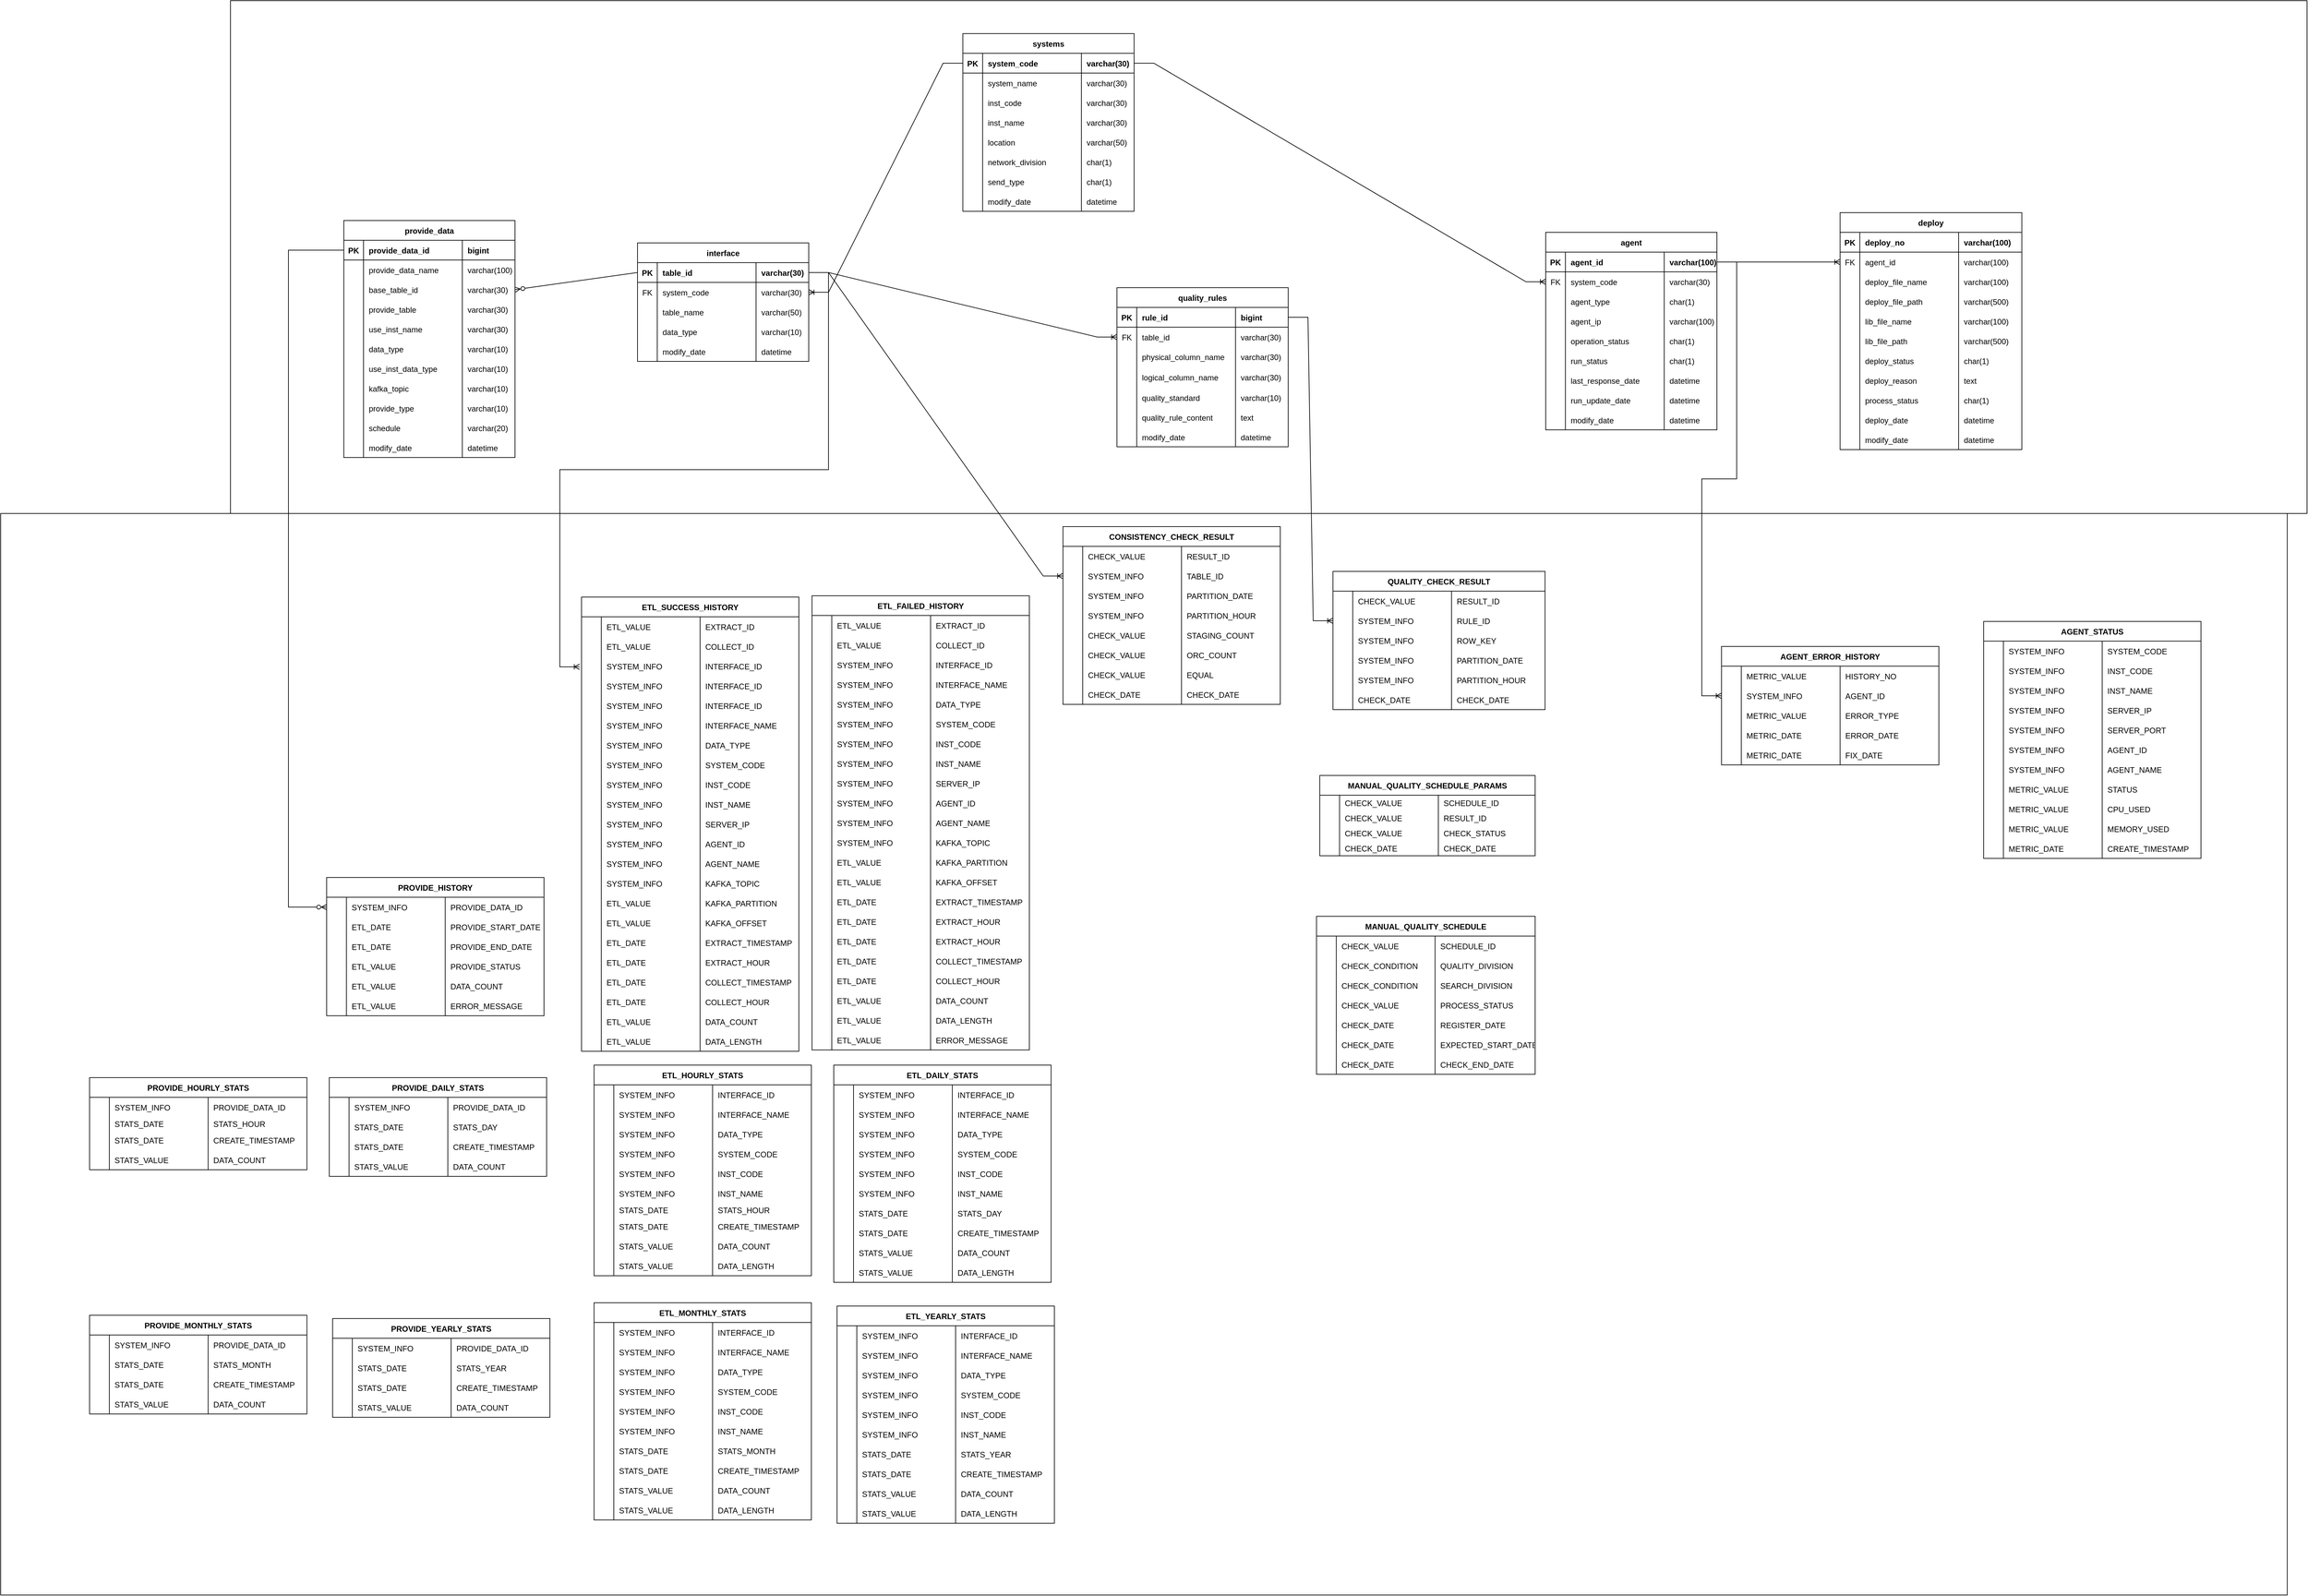 <mxfile version="21.1.8" type="github">
  <diagram name="페이지-1" id="gCtmorrdQzXtGQJTeL6x">
    <mxGraphModel dx="4010" dy="2410" grid="0" gridSize="10" guides="1" tooltips="1" connect="1" arrows="1" fold="1" page="1" pageScale="1" pageWidth="2336" pageHeight="1654" math="0" shadow="0">
      <root>
        <mxCell id="0" />
        <mxCell id="1" parent="0" />
        <mxCell id="OTMeYzi15PDjD8dbhNmc-3" value="" style="rounded=0;whiteSpace=wrap;html=1;" parent="1" vertex="1">
          <mxGeometry x="-255" y="743" width="3472" height="1643" as="geometry" />
        </mxCell>
        <mxCell id="OTMeYzi15PDjD8dbhNmc-2" value="" style="rounded=0;whiteSpace=wrap;html=1;" parent="1" vertex="1">
          <mxGeometry x="94" y="-36" width="3153" height="779" as="geometry" />
        </mxCell>
        <mxCell id="OEFRd_MZx9TeloPBR8H--1" value="interface" style="shape=table;startSize=30;container=1;collapsible=1;childLayout=tableLayout;fixedRows=1;rowLines=0;fontStyle=1;align=center;resizeLast=1;rounded=0;" parent="1" vertex="1">
          <mxGeometry x="712" y="332" width="260" height="180" as="geometry" />
        </mxCell>
        <mxCell id="OEFRd_MZx9TeloPBR8H--2" value="" style="shape=tableRow;horizontal=0;startSize=0;swimlaneHead=0;swimlaneBody=0;fillColor=none;collapsible=0;dropTarget=0;points=[[0,0.5],[1,0.5]];portConstraint=eastwest;top=0;left=0;right=0;bottom=1;rounded=0;" parent="OEFRd_MZx9TeloPBR8H--1" vertex="1">
          <mxGeometry y="30" width="260" height="30" as="geometry" />
        </mxCell>
        <mxCell id="OEFRd_MZx9TeloPBR8H--3" value="PK" style="shape=partialRectangle;connectable=0;fillColor=none;top=0;left=0;bottom=0;right=0;fontStyle=1;overflow=hidden;rounded=0;" parent="OEFRd_MZx9TeloPBR8H--2" vertex="1">
          <mxGeometry width="30" height="30" as="geometry">
            <mxRectangle width="30" height="30" as="alternateBounds" />
          </mxGeometry>
        </mxCell>
        <mxCell id="OEFRd_MZx9TeloPBR8H--4" value="table_id" style="shape=partialRectangle;connectable=0;fillColor=none;top=0;left=0;bottom=0;right=0;align=left;spacingLeft=6;fontStyle=1;overflow=hidden;rounded=0;" parent="OEFRd_MZx9TeloPBR8H--2" vertex="1">
          <mxGeometry x="30" width="150" height="30" as="geometry">
            <mxRectangle width="150" height="30" as="alternateBounds" />
          </mxGeometry>
        </mxCell>
        <mxCell id="OEFRd_MZx9TeloPBR8H--5" value="varchar(30)" style="shape=partialRectangle;connectable=0;fillColor=none;top=0;left=0;bottom=0;right=0;align=left;spacingLeft=6;fontStyle=1;overflow=hidden;rounded=0;" parent="OEFRd_MZx9TeloPBR8H--2" vertex="1">
          <mxGeometry x="180" width="80" height="30" as="geometry">
            <mxRectangle width="80" height="30" as="alternateBounds" />
          </mxGeometry>
        </mxCell>
        <mxCell id="OEFRd_MZx9TeloPBR8H--10" value="" style="shape=tableRow;horizontal=0;startSize=0;swimlaneHead=0;swimlaneBody=0;fillColor=none;collapsible=0;dropTarget=0;points=[[0,0.5],[1,0.5]];portConstraint=eastwest;top=0;left=0;right=0;bottom=0;rounded=0;" parent="OEFRd_MZx9TeloPBR8H--1" vertex="1">
          <mxGeometry y="60" width="260" height="30" as="geometry" />
        </mxCell>
        <mxCell id="OEFRd_MZx9TeloPBR8H--11" value="FK" style="shape=partialRectangle;connectable=0;fillColor=none;top=0;left=0;bottom=0;right=0;editable=1;overflow=hidden;rounded=0;" parent="OEFRd_MZx9TeloPBR8H--10" vertex="1">
          <mxGeometry width="30" height="30" as="geometry">
            <mxRectangle width="30" height="30" as="alternateBounds" />
          </mxGeometry>
        </mxCell>
        <mxCell id="OEFRd_MZx9TeloPBR8H--12" value="system_code" style="shape=partialRectangle;connectable=0;fillColor=none;top=0;left=0;bottom=0;right=0;align=left;spacingLeft=6;overflow=hidden;rounded=0;" parent="OEFRd_MZx9TeloPBR8H--10" vertex="1">
          <mxGeometry x="30" width="150" height="30" as="geometry">
            <mxRectangle width="150" height="30" as="alternateBounds" />
          </mxGeometry>
        </mxCell>
        <mxCell id="OEFRd_MZx9TeloPBR8H--13" value="varchar(30)" style="shape=partialRectangle;connectable=0;fillColor=none;top=0;left=0;bottom=0;right=0;align=left;spacingLeft=6;overflow=hidden;rounded=0;" parent="OEFRd_MZx9TeloPBR8H--10" vertex="1">
          <mxGeometry x="180" width="80" height="30" as="geometry">
            <mxRectangle width="80" height="30" as="alternateBounds" />
          </mxGeometry>
        </mxCell>
        <mxCell id="OEFRd_MZx9TeloPBR8H--14" value="" style="shape=tableRow;horizontal=0;startSize=0;swimlaneHead=0;swimlaneBody=0;fillColor=none;collapsible=0;dropTarget=0;points=[[0,0.5],[1,0.5]];portConstraint=eastwest;top=0;left=0;right=0;bottom=0;rounded=0;" parent="OEFRd_MZx9TeloPBR8H--1" vertex="1">
          <mxGeometry y="90" width="260" height="30" as="geometry" />
        </mxCell>
        <mxCell id="OEFRd_MZx9TeloPBR8H--15" value="" style="shape=partialRectangle;connectable=0;fillColor=none;top=0;left=0;bottom=0;right=0;editable=1;overflow=hidden;rounded=0;" parent="OEFRd_MZx9TeloPBR8H--14" vertex="1">
          <mxGeometry width="30" height="30" as="geometry">
            <mxRectangle width="30" height="30" as="alternateBounds" />
          </mxGeometry>
        </mxCell>
        <mxCell id="OEFRd_MZx9TeloPBR8H--16" value="table_name" style="shape=partialRectangle;connectable=0;fillColor=none;top=0;left=0;bottom=0;right=0;align=left;spacingLeft=6;overflow=hidden;rounded=0;" parent="OEFRd_MZx9TeloPBR8H--14" vertex="1">
          <mxGeometry x="30" width="150" height="30" as="geometry">
            <mxRectangle width="150" height="30" as="alternateBounds" />
          </mxGeometry>
        </mxCell>
        <mxCell id="OEFRd_MZx9TeloPBR8H--17" value="varchar(50)" style="shape=partialRectangle;connectable=0;fillColor=none;top=0;left=0;bottom=0;right=0;align=left;spacingLeft=6;overflow=hidden;rounded=0;" parent="OEFRd_MZx9TeloPBR8H--14" vertex="1">
          <mxGeometry x="180" width="80" height="30" as="geometry">
            <mxRectangle width="80" height="30" as="alternateBounds" />
          </mxGeometry>
        </mxCell>
        <mxCell id="OEFRd_MZx9TeloPBR8H--18" value="" style="shape=tableRow;horizontal=0;startSize=0;swimlaneHead=0;swimlaneBody=0;fillColor=none;collapsible=0;dropTarget=0;points=[[0,0.5],[1,0.5]];portConstraint=eastwest;top=0;left=0;right=0;bottom=0;rounded=0;" parent="OEFRd_MZx9TeloPBR8H--1" vertex="1">
          <mxGeometry y="120" width="260" height="30" as="geometry" />
        </mxCell>
        <mxCell id="OEFRd_MZx9TeloPBR8H--19" value="" style="shape=partialRectangle;connectable=0;fillColor=none;top=0;left=0;bottom=0;right=0;editable=1;overflow=hidden;rounded=0;" parent="OEFRd_MZx9TeloPBR8H--18" vertex="1">
          <mxGeometry width="30" height="30" as="geometry">
            <mxRectangle width="30" height="30" as="alternateBounds" />
          </mxGeometry>
        </mxCell>
        <mxCell id="OEFRd_MZx9TeloPBR8H--20" value="data_type" style="shape=partialRectangle;connectable=0;fillColor=none;top=0;left=0;bottom=0;right=0;align=left;spacingLeft=6;overflow=hidden;rounded=0;" parent="OEFRd_MZx9TeloPBR8H--18" vertex="1">
          <mxGeometry x="30" width="150" height="30" as="geometry">
            <mxRectangle width="150" height="30" as="alternateBounds" />
          </mxGeometry>
        </mxCell>
        <mxCell id="OEFRd_MZx9TeloPBR8H--21" value="varchar(10)" style="shape=partialRectangle;connectable=0;fillColor=none;top=0;left=0;bottom=0;right=0;align=left;spacingLeft=6;overflow=hidden;rounded=0;" parent="OEFRd_MZx9TeloPBR8H--18" vertex="1">
          <mxGeometry x="180" width="80" height="30" as="geometry">
            <mxRectangle width="80" height="30" as="alternateBounds" />
          </mxGeometry>
        </mxCell>
        <mxCell id="1Gq-M5lygtdmoKkYNwHt-1" style="shape=tableRow;horizontal=0;startSize=0;swimlaneHead=0;swimlaneBody=0;fillColor=none;collapsible=0;dropTarget=0;points=[[0,0.5],[1,0.5]];portConstraint=eastwest;top=0;left=0;right=0;bottom=0;rounded=0;" parent="OEFRd_MZx9TeloPBR8H--1" vertex="1">
          <mxGeometry y="150" width="260" height="30" as="geometry" />
        </mxCell>
        <mxCell id="1Gq-M5lygtdmoKkYNwHt-2" style="shape=partialRectangle;connectable=0;fillColor=none;top=0;left=0;bottom=0;right=0;editable=1;overflow=hidden;rounded=0;" parent="1Gq-M5lygtdmoKkYNwHt-1" vertex="1">
          <mxGeometry width="30" height="30" as="geometry">
            <mxRectangle width="30" height="30" as="alternateBounds" />
          </mxGeometry>
        </mxCell>
        <mxCell id="1Gq-M5lygtdmoKkYNwHt-3" value="modify_date" style="shape=partialRectangle;connectable=0;fillColor=none;top=0;left=0;bottom=0;right=0;align=left;spacingLeft=6;overflow=hidden;rounded=0;" parent="1Gq-M5lygtdmoKkYNwHt-1" vertex="1">
          <mxGeometry x="30" width="150" height="30" as="geometry">
            <mxRectangle width="150" height="30" as="alternateBounds" />
          </mxGeometry>
        </mxCell>
        <mxCell id="1Gq-M5lygtdmoKkYNwHt-4" value="datetime" style="shape=partialRectangle;connectable=0;fillColor=none;top=0;left=0;bottom=0;right=0;align=left;spacingLeft=6;overflow=hidden;rounded=0;" parent="1Gq-M5lygtdmoKkYNwHt-1" vertex="1">
          <mxGeometry x="180" width="80" height="30" as="geometry">
            <mxRectangle width="80" height="30" as="alternateBounds" />
          </mxGeometry>
        </mxCell>
        <mxCell id="OEFRd_MZx9TeloPBR8H--34" value="MANUAL_QUALITY_SCHEDULE" style="shape=table;startSize=30;container=1;collapsible=1;childLayout=tableLayout;fixedRows=1;rowLines=0;fontStyle=1;align=center;resizeLast=1;rounded=0;" parent="1" vertex="1">
          <mxGeometry x="1743" y="1355" width="332" height="240" as="geometry" />
        </mxCell>
        <mxCell id="jp2uXxRbPcTe7hKVsqHl-838" style="shape=tableRow;horizontal=0;startSize=0;swimlaneHead=0;swimlaneBody=0;fillColor=none;collapsible=0;dropTarget=0;points=[[0,0.5],[1,0.5]];portConstraint=eastwest;top=0;left=0;right=0;bottom=0;rounded=0;" parent="OEFRd_MZx9TeloPBR8H--34" vertex="1">
          <mxGeometry y="30" width="332" height="30" as="geometry" />
        </mxCell>
        <mxCell id="jp2uXxRbPcTe7hKVsqHl-839" style="shape=partialRectangle;connectable=0;fillColor=none;top=0;left=0;bottom=0;right=0;editable=1;overflow=hidden;rounded=0;" parent="jp2uXxRbPcTe7hKVsqHl-838" vertex="1">
          <mxGeometry width="30" height="30" as="geometry">
            <mxRectangle width="30" height="30" as="alternateBounds" />
          </mxGeometry>
        </mxCell>
        <mxCell id="jp2uXxRbPcTe7hKVsqHl-840" value="CHECK_VALUE" style="shape=partialRectangle;connectable=0;fillColor=none;top=0;left=0;bottom=0;right=0;align=left;spacingLeft=6;overflow=hidden;rounded=0;" parent="jp2uXxRbPcTe7hKVsqHl-838" vertex="1">
          <mxGeometry x="30" width="150" height="30" as="geometry">
            <mxRectangle width="150" height="30" as="alternateBounds" />
          </mxGeometry>
        </mxCell>
        <mxCell id="jp2uXxRbPcTe7hKVsqHl-841" value="SCHEDULE_ID" style="shape=partialRectangle;connectable=0;fillColor=none;top=0;left=0;bottom=0;right=0;align=left;spacingLeft=6;overflow=hidden;rounded=0;" parent="jp2uXxRbPcTe7hKVsqHl-838" vertex="1">
          <mxGeometry x="180" width="152" height="30" as="geometry">
            <mxRectangle width="152" height="30" as="alternateBounds" />
          </mxGeometry>
        </mxCell>
        <mxCell id="OEFRd_MZx9TeloPBR8H--213" value="" style="shape=tableRow;horizontal=0;startSize=0;swimlaneHead=0;swimlaneBody=0;fillColor=none;collapsible=0;dropTarget=0;points=[[0,0.5],[1,0.5]];portConstraint=eastwest;top=0;left=0;right=0;bottom=0;rounded=0;" parent="OEFRd_MZx9TeloPBR8H--34" vertex="1">
          <mxGeometry y="60" width="332" height="30" as="geometry" />
        </mxCell>
        <mxCell id="OEFRd_MZx9TeloPBR8H--214" value="" style="shape=partialRectangle;connectable=0;fillColor=none;top=0;left=0;bottom=0;right=0;editable=1;overflow=hidden;rounded=0;" parent="OEFRd_MZx9TeloPBR8H--213" vertex="1">
          <mxGeometry width="30" height="30" as="geometry">
            <mxRectangle width="30" height="30" as="alternateBounds" />
          </mxGeometry>
        </mxCell>
        <mxCell id="OEFRd_MZx9TeloPBR8H--215" value="CHECK_CONDITION" style="shape=partialRectangle;connectable=0;fillColor=none;top=0;left=0;bottom=0;right=0;align=left;spacingLeft=6;overflow=hidden;rounded=0;" parent="OEFRd_MZx9TeloPBR8H--213" vertex="1">
          <mxGeometry x="30" width="150" height="30" as="geometry">
            <mxRectangle width="150" height="30" as="alternateBounds" />
          </mxGeometry>
        </mxCell>
        <mxCell id="OEFRd_MZx9TeloPBR8H--216" value="QUALITY_DIVISION" style="shape=partialRectangle;connectable=0;fillColor=none;top=0;left=0;bottom=0;right=0;align=left;spacingLeft=6;overflow=hidden;rounded=0;" parent="OEFRd_MZx9TeloPBR8H--213" vertex="1">
          <mxGeometry x="180" width="152" height="30" as="geometry">
            <mxRectangle width="152" height="30" as="alternateBounds" />
          </mxGeometry>
        </mxCell>
        <mxCell id="8G5iMs_UsLZuwc62n9Fh-58" style="shape=tableRow;horizontal=0;startSize=0;swimlaneHead=0;swimlaneBody=0;fillColor=none;collapsible=0;dropTarget=0;points=[[0,0.5],[1,0.5]];portConstraint=eastwest;top=0;left=0;right=0;bottom=0;rounded=0;" parent="OEFRd_MZx9TeloPBR8H--34" vertex="1">
          <mxGeometry y="90" width="332" height="30" as="geometry" />
        </mxCell>
        <mxCell id="8G5iMs_UsLZuwc62n9Fh-59" style="shape=partialRectangle;connectable=0;fillColor=none;top=0;left=0;bottom=0;right=0;editable=1;overflow=hidden;rounded=0;" parent="8G5iMs_UsLZuwc62n9Fh-58" vertex="1">
          <mxGeometry width="30" height="30" as="geometry">
            <mxRectangle width="30" height="30" as="alternateBounds" />
          </mxGeometry>
        </mxCell>
        <mxCell id="8G5iMs_UsLZuwc62n9Fh-60" value="CHECK_CONDITION" style="shape=partialRectangle;connectable=0;fillColor=none;top=0;left=0;bottom=0;right=0;align=left;spacingLeft=6;overflow=hidden;rounded=0;" parent="8G5iMs_UsLZuwc62n9Fh-58" vertex="1">
          <mxGeometry x="30" width="150" height="30" as="geometry">
            <mxRectangle width="150" height="30" as="alternateBounds" />
          </mxGeometry>
        </mxCell>
        <mxCell id="8G5iMs_UsLZuwc62n9Fh-61" value="SEARCH_DIVISION" style="shape=partialRectangle;connectable=0;fillColor=none;top=0;left=0;bottom=0;right=0;align=left;spacingLeft=6;overflow=hidden;rounded=0;" parent="8G5iMs_UsLZuwc62n9Fh-58" vertex="1">
          <mxGeometry x="180" width="152" height="30" as="geometry">
            <mxRectangle width="152" height="30" as="alternateBounds" />
          </mxGeometry>
        </mxCell>
        <mxCell id="8G5iMs_UsLZuwc62n9Fh-42" style="shape=tableRow;horizontal=0;startSize=0;swimlaneHead=0;swimlaneBody=0;fillColor=none;collapsible=0;dropTarget=0;points=[[0,0.5],[1,0.5]];portConstraint=eastwest;top=0;left=0;right=0;bottom=0;rounded=0;" parent="OEFRd_MZx9TeloPBR8H--34" vertex="1">
          <mxGeometry y="120" width="332" height="30" as="geometry" />
        </mxCell>
        <mxCell id="8G5iMs_UsLZuwc62n9Fh-43" style="shape=partialRectangle;connectable=0;fillColor=none;top=0;left=0;bottom=0;right=0;editable=1;overflow=hidden;rounded=0;" parent="8G5iMs_UsLZuwc62n9Fh-42" vertex="1">
          <mxGeometry width="30" height="30" as="geometry">
            <mxRectangle width="30" height="30" as="alternateBounds" />
          </mxGeometry>
        </mxCell>
        <mxCell id="8G5iMs_UsLZuwc62n9Fh-44" value="CHECK_VALUE" style="shape=partialRectangle;connectable=0;fillColor=none;top=0;left=0;bottom=0;right=0;align=left;spacingLeft=6;overflow=hidden;rounded=0;" parent="8G5iMs_UsLZuwc62n9Fh-42" vertex="1">
          <mxGeometry x="30" width="150" height="30" as="geometry">
            <mxRectangle width="150" height="30" as="alternateBounds" />
          </mxGeometry>
        </mxCell>
        <mxCell id="8G5iMs_UsLZuwc62n9Fh-45" value="PROCESS_STATUS" style="shape=partialRectangle;connectable=0;fillColor=none;top=0;left=0;bottom=0;right=0;align=left;spacingLeft=6;overflow=hidden;rounded=0;" parent="8G5iMs_UsLZuwc62n9Fh-42" vertex="1">
          <mxGeometry x="180" width="152" height="30" as="geometry">
            <mxRectangle width="152" height="30" as="alternateBounds" />
          </mxGeometry>
        </mxCell>
        <mxCell id="OEFRd_MZx9TeloPBR8H--217" value="" style="shape=tableRow;horizontal=0;startSize=0;swimlaneHead=0;swimlaneBody=0;fillColor=none;collapsible=0;dropTarget=0;points=[[0,0.5],[1,0.5]];portConstraint=eastwest;top=0;left=0;right=0;bottom=0;rounded=0;" parent="OEFRd_MZx9TeloPBR8H--34" vertex="1">
          <mxGeometry y="150" width="332" height="30" as="geometry" />
        </mxCell>
        <mxCell id="OEFRd_MZx9TeloPBR8H--218" value="" style="shape=partialRectangle;connectable=0;fillColor=none;top=0;left=0;bottom=0;right=0;editable=1;overflow=hidden;rounded=0;" parent="OEFRd_MZx9TeloPBR8H--217" vertex="1">
          <mxGeometry width="30" height="30" as="geometry">
            <mxRectangle width="30" height="30" as="alternateBounds" />
          </mxGeometry>
        </mxCell>
        <mxCell id="OEFRd_MZx9TeloPBR8H--219" value="CHECK_DATE" style="shape=partialRectangle;connectable=0;fillColor=none;top=0;left=0;bottom=0;right=0;align=left;spacingLeft=6;overflow=hidden;rounded=0;" parent="OEFRd_MZx9TeloPBR8H--217" vertex="1">
          <mxGeometry x="30" width="150" height="30" as="geometry">
            <mxRectangle width="150" height="30" as="alternateBounds" />
          </mxGeometry>
        </mxCell>
        <mxCell id="OEFRd_MZx9TeloPBR8H--220" value="REGISTER_DATE" style="shape=partialRectangle;connectable=0;fillColor=none;top=0;left=0;bottom=0;right=0;align=left;spacingLeft=6;overflow=hidden;rounded=0;" parent="OEFRd_MZx9TeloPBR8H--217" vertex="1">
          <mxGeometry x="180" width="152" height="30" as="geometry">
            <mxRectangle width="152" height="30" as="alternateBounds" />
          </mxGeometry>
        </mxCell>
        <mxCell id="OEFRd_MZx9TeloPBR8H--221" value="" style="shape=tableRow;horizontal=0;startSize=0;swimlaneHead=0;swimlaneBody=0;fillColor=none;collapsible=0;dropTarget=0;points=[[0,0.5],[1,0.5]];portConstraint=eastwest;top=0;left=0;right=0;bottom=0;rounded=0;" parent="OEFRd_MZx9TeloPBR8H--34" vertex="1">
          <mxGeometry y="180" width="332" height="30" as="geometry" />
        </mxCell>
        <mxCell id="OEFRd_MZx9TeloPBR8H--222" value="" style="shape=partialRectangle;connectable=0;fillColor=none;top=0;left=0;bottom=0;right=0;editable=1;overflow=hidden;rounded=0;" parent="OEFRd_MZx9TeloPBR8H--221" vertex="1">
          <mxGeometry width="30" height="30" as="geometry">
            <mxRectangle width="30" height="30" as="alternateBounds" />
          </mxGeometry>
        </mxCell>
        <mxCell id="OEFRd_MZx9TeloPBR8H--223" value="CHECK_DATE" style="shape=partialRectangle;connectable=0;fillColor=none;top=0;left=0;bottom=0;right=0;align=left;spacingLeft=6;overflow=hidden;rounded=0;" parent="OEFRd_MZx9TeloPBR8H--221" vertex="1">
          <mxGeometry x="30" width="150" height="30" as="geometry">
            <mxRectangle width="150" height="30" as="alternateBounds" />
          </mxGeometry>
        </mxCell>
        <mxCell id="OEFRd_MZx9TeloPBR8H--224" value="EXPECTED_START_DATE" style="shape=partialRectangle;connectable=0;fillColor=none;top=0;left=0;bottom=0;right=0;align=left;spacingLeft=6;overflow=hidden;rounded=0;" parent="OEFRd_MZx9TeloPBR8H--221" vertex="1">
          <mxGeometry x="180" width="152" height="30" as="geometry">
            <mxRectangle width="152" height="30" as="alternateBounds" />
          </mxGeometry>
        </mxCell>
        <mxCell id="OEFRd_MZx9TeloPBR8H--47" value="" style="shape=tableRow;horizontal=0;startSize=0;swimlaneHead=0;swimlaneBody=0;fillColor=none;collapsible=0;dropTarget=0;points=[[0,0.5],[1,0.5]];portConstraint=eastwest;top=0;left=0;right=0;bottom=0;rounded=0;" parent="OEFRd_MZx9TeloPBR8H--34" vertex="1">
          <mxGeometry y="210" width="332" height="30" as="geometry" />
        </mxCell>
        <mxCell id="OEFRd_MZx9TeloPBR8H--48" value="" style="shape=partialRectangle;connectable=0;fillColor=none;top=0;left=0;bottom=0;right=0;editable=1;overflow=hidden;rounded=0;" parent="OEFRd_MZx9TeloPBR8H--47" vertex="1">
          <mxGeometry width="30" height="30" as="geometry">
            <mxRectangle width="30" height="30" as="alternateBounds" />
          </mxGeometry>
        </mxCell>
        <mxCell id="OEFRd_MZx9TeloPBR8H--49" value="CHECK_DATE" style="shape=partialRectangle;connectable=0;fillColor=none;top=0;left=0;bottom=0;right=0;align=left;spacingLeft=6;overflow=hidden;rounded=0;" parent="OEFRd_MZx9TeloPBR8H--47" vertex="1">
          <mxGeometry x="30" width="150" height="30" as="geometry">
            <mxRectangle width="150" height="30" as="alternateBounds" />
          </mxGeometry>
        </mxCell>
        <mxCell id="OEFRd_MZx9TeloPBR8H--50" value="CHECK_END_DATE" style="shape=partialRectangle;connectable=0;fillColor=none;top=0;left=0;bottom=0;right=0;align=left;spacingLeft=6;overflow=hidden;rounded=0;" parent="OEFRd_MZx9TeloPBR8H--47" vertex="1">
          <mxGeometry x="180" width="152" height="30" as="geometry">
            <mxRectangle width="152" height="30" as="alternateBounds" />
          </mxGeometry>
        </mxCell>
        <mxCell id="OEFRd_MZx9TeloPBR8H--63" value="quality_rules" style="shape=table;startSize=30;container=1;collapsible=1;childLayout=tableLayout;fixedRows=1;rowLines=0;fontStyle=1;align=center;resizeLast=1;rounded=0;" parent="1" vertex="1">
          <mxGeometry x="1440" y="400" width="260" height="241.75" as="geometry" />
        </mxCell>
        <mxCell id="OEFRd_MZx9TeloPBR8H--64" value="" style="shape=tableRow;horizontal=0;startSize=0;swimlaneHead=0;swimlaneBody=0;fillColor=none;collapsible=0;dropTarget=0;points=[[0,0.5],[1,0.5]];portConstraint=eastwest;top=0;left=0;right=0;bottom=1;rounded=0;" parent="OEFRd_MZx9TeloPBR8H--63" vertex="1">
          <mxGeometry y="30" width="260" height="30" as="geometry" />
        </mxCell>
        <mxCell id="OEFRd_MZx9TeloPBR8H--65" value="PK" style="shape=partialRectangle;connectable=0;fillColor=none;top=0;left=0;bottom=0;right=0;fontStyle=1;overflow=hidden;rounded=0;" parent="OEFRd_MZx9TeloPBR8H--64" vertex="1">
          <mxGeometry width="30" height="30" as="geometry">
            <mxRectangle width="30" height="30" as="alternateBounds" />
          </mxGeometry>
        </mxCell>
        <mxCell id="OEFRd_MZx9TeloPBR8H--66" value="rule_id" style="shape=partialRectangle;connectable=0;fillColor=none;top=0;left=0;bottom=0;right=0;align=left;spacingLeft=6;fontStyle=1;overflow=hidden;rounded=0;" parent="OEFRd_MZx9TeloPBR8H--64" vertex="1">
          <mxGeometry x="30" width="150" height="30" as="geometry">
            <mxRectangle width="150" height="30" as="alternateBounds" />
          </mxGeometry>
        </mxCell>
        <mxCell id="OEFRd_MZx9TeloPBR8H--67" value="bigint" style="shape=partialRectangle;connectable=0;fillColor=none;top=0;left=0;bottom=0;right=0;align=left;spacingLeft=6;fontStyle=1;overflow=hidden;rounded=0;" parent="OEFRd_MZx9TeloPBR8H--64" vertex="1">
          <mxGeometry x="180" width="80" height="30" as="geometry">
            <mxRectangle width="80" height="30" as="alternateBounds" />
          </mxGeometry>
        </mxCell>
        <mxCell id="OEFRd_MZx9TeloPBR8H--68" value="" style="shape=tableRow;horizontal=0;startSize=0;swimlaneHead=0;swimlaneBody=0;fillColor=none;collapsible=0;dropTarget=0;points=[[0,0.5],[1,0.5]];portConstraint=eastwest;top=0;left=0;right=0;bottom=0;rounded=0;" parent="OEFRd_MZx9TeloPBR8H--63" vertex="1">
          <mxGeometry y="60" width="260" height="30" as="geometry" />
        </mxCell>
        <mxCell id="OEFRd_MZx9TeloPBR8H--69" value="FK" style="shape=partialRectangle;connectable=0;fillColor=none;top=0;left=0;bottom=0;right=0;editable=1;overflow=hidden;rounded=0;" parent="OEFRd_MZx9TeloPBR8H--68" vertex="1">
          <mxGeometry width="30" height="30" as="geometry">
            <mxRectangle width="30" height="30" as="alternateBounds" />
          </mxGeometry>
        </mxCell>
        <mxCell id="OEFRd_MZx9TeloPBR8H--70" value="table_id" style="shape=partialRectangle;connectable=0;fillColor=none;top=0;left=0;bottom=0;right=0;align=left;spacingLeft=6;overflow=hidden;rounded=0;" parent="OEFRd_MZx9TeloPBR8H--68" vertex="1">
          <mxGeometry x="30" width="150" height="30" as="geometry">
            <mxRectangle width="150" height="30" as="alternateBounds" />
          </mxGeometry>
        </mxCell>
        <mxCell id="OEFRd_MZx9TeloPBR8H--71" value="varchar(30)" style="shape=partialRectangle;connectable=0;fillColor=none;top=0;left=0;bottom=0;right=0;align=left;spacingLeft=6;overflow=hidden;rounded=0;" parent="OEFRd_MZx9TeloPBR8H--68" vertex="1">
          <mxGeometry x="180" width="80" height="30" as="geometry">
            <mxRectangle width="80" height="30" as="alternateBounds" />
          </mxGeometry>
        </mxCell>
        <mxCell id="OEFRd_MZx9TeloPBR8H--72" value="" style="shape=tableRow;horizontal=0;startSize=0;swimlaneHead=0;swimlaneBody=0;fillColor=none;collapsible=0;dropTarget=0;points=[[0,0.5],[1,0.5]];portConstraint=eastwest;top=0;left=0;right=0;bottom=0;rounded=0;" parent="OEFRd_MZx9TeloPBR8H--63" vertex="1">
          <mxGeometry y="90" width="260" height="30" as="geometry" />
        </mxCell>
        <mxCell id="OEFRd_MZx9TeloPBR8H--73" value="" style="shape=partialRectangle;connectable=0;fillColor=none;top=0;left=0;bottom=0;right=0;editable=1;overflow=hidden;rounded=0;" parent="OEFRd_MZx9TeloPBR8H--72" vertex="1">
          <mxGeometry width="30" height="30" as="geometry">
            <mxRectangle width="30" height="30" as="alternateBounds" />
          </mxGeometry>
        </mxCell>
        <mxCell id="OEFRd_MZx9TeloPBR8H--74" value="physical_column_name" style="shape=partialRectangle;connectable=0;fillColor=none;top=0;left=0;bottom=0;right=0;align=left;spacingLeft=6;overflow=hidden;rounded=0;" parent="OEFRd_MZx9TeloPBR8H--72" vertex="1">
          <mxGeometry x="30" width="150" height="30" as="geometry">
            <mxRectangle width="150" height="30" as="alternateBounds" />
          </mxGeometry>
        </mxCell>
        <mxCell id="OEFRd_MZx9TeloPBR8H--75" value="varchar(30)" style="shape=partialRectangle;connectable=0;fillColor=none;top=0;left=0;bottom=0;right=0;align=left;spacingLeft=6;overflow=hidden;rounded=0;" parent="OEFRd_MZx9TeloPBR8H--72" vertex="1">
          <mxGeometry x="180" width="80" height="30" as="geometry">
            <mxRectangle width="80" height="30" as="alternateBounds" />
          </mxGeometry>
        </mxCell>
        <mxCell id="OEFRd_MZx9TeloPBR8H--76" value="" style="shape=tableRow;horizontal=0;startSize=0;swimlaneHead=0;swimlaneBody=0;fillColor=none;collapsible=0;dropTarget=0;points=[[0,0.5],[1,0.5]];portConstraint=eastwest;top=0;left=0;right=0;bottom=0;rounded=0;" parent="OEFRd_MZx9TeloPBR8H--63" vertex="1">
          <mxGeometry y="120" width="260" height="32" as="geometry" />
        </mxCell>
        <mxCell id="OEFRd_MZx9TeloPBR8H--77" value="" style="shape=partialRectangle;connectable=0;fillColor=none;top=0;left=0;bottom=0;right=0;editable=1;overflow=hidden;rounded=0;" parent="OEFRd_MZx9TeloPBR8H--76" vertex="1">
          <mxGeometry width="30" height="32" as="geometry">
            <mxRectangle width="30" height="32" as="alternateBounds" />
          </mxGeometry>
        </mxCell>
        <mxCell id="OEFRd_MZx9TeloPBR8H--78" value="logical_column_name" style="shape=partialRectangle;connectable=0;fillColor=none;top=0;left=0;bottom=0;right=0;align=left;spacingLeft=6;overflow=hidden;rounded=0;" parent="OEFRd_MZx9TeloPBR8H--76" vertex="1">
          <mxGeometry x="30" width="150" height="32" as="geometry">
            <mxRectangle width="150" height="32" as="alternateBounds" />
          </mxGeometry>
        </mxCell>
        <mxCell id="OEFRd_MZx9TeloPBR8H--79" value="varchar(30)" style="shape=partialRectangle;connectable=0;fillColor=none;top=0;left=0;bottom=0;right=0;align=left;spacingLeft=6;overflow=hidden;rounded=0;" parent="OEFRd_MZx9TeloPBR8H--76" vertex="1">
          <mxGeometry x="180" width="80" height="32" as="geometry">
            <mxRectangle width="80" height="32" as="alternateBounds" />
          </mxGeometry>
        </mxCell>
        <mxCell id="OEFRd_MZx9TeloPBR8H--84" value="" style="shape=tableRow;horizontal=0;startSize=0;swimlaneHead=0;swimlaneBody=0;fillColor=none;collapsible=0;dropTarget=0;points=[[0,0.5],[1,0.5]];portConstraint=eastwest;top=0;left=0;right=0;bottom=0;rounded=0;" parent="OEFRd_MZx9TeloPBR8H--63" vertex="1">
          <mxGeometry y="152" width="260" height="30" as="geometry" />
        </mxCell>
        <mxCell id="OEFRd_MZx9TeloPBR8H--85" value="" style="shape=partialRectangle;connectable=0;fillColor=none;top=0;left=0;bottom=0;right=0;editable=1;overflow=hidden;rounded=0;" parent="OEFRd_MZx9TeloPBR8H--84" vertex="1">
          <mxGeometry width="30" height="30" as="geometry">
            <mxRectangle width="30" height="30" as="alternateBounds" />
          </mxGeometry>
        </mxCell>
        <mxCell id="OEFRd_MZx9TeloPBR8H--86" value="quality_standard" style="shape=partialRectangle;connectable=0;fillColor=none;top=0;left=0;bottom=0;right=0;align=left;spacingLeft=6;overflow=hidden;rounded=0;" parent="OEFRd_MZx9TeloPBR8H--84" vertex="1">
          <mxGeometry x="30" width="150" height="30" as="geometry">
            <mxRectangle width="150" height="30" as="alternateBounds" />
          </mxGeometry>
        </mxCell>
        <mxCell id="OEFRd_MZx9TeloPBR8H--87" value="varchar(10)" style="shape=partialRectangle;connectable=0;fillColor=none;top=0;left=0;bottom=0;right=0;align=left;spacingLeft=6;overflow=hidden;rounded=0;" parent="OEFRd_MZx9TeloPBR8H--84" vertex="1">
          <mxGeometry x="180" width="80" height="30" as="geometry">
            <mxRectangle width="80" height="30" as="alternateBounds" />
          </mxGeometry>
        </mxCell>
        <mxCell id="OEFRd_MZx9TeloPBR8H--88" value="" style="shape=tableRow;horizontal=0;startSize=0;swimlaneHead=0;swimlaneBody=0;fillColor=none;collapsible=0;dropTarget=0;points=[[0,0.5],[1,0.5]];portConstraint=eastwest;top=0;left=0;right=0;bottom=0;rounded=0;" parent="OEFRd_MZx9TeloPBR8H--63" vertex="1">
          <mxGeometry y="182" width="260" height="30" as="geometry" />
        </mxCell>
        <mxCell id="OEFRd_MZx9TeloPBR8H--89" value="" style="shape=partialRectangle;connectable=0;fillColor=none;top=0;left=0;bottom=0;right=0;editable=1;overflow=hidden;rounded=0;" parent="OEFRd_MZx9TeloPBR8H--88" vertex="1">
          <mxGeometry width="30" height="30" as="geometry">
            <mxRectangle width="30" height="30" as="alternateBounds" />
          </mxGeometry>
        </mxCell>
        <mxCell id="OEFRd_MZx9TeloPBR8H--90" value="quality_rule_content" style="shape=partialRectangle;connectable=0;fillColor=none;top=0;left=0;bottom=0;right=0;align=left;spacingLeft=6;overflow=hidden;rounded=0;" parent="OEFRd_MZx9TeloPBR8H--88" vertex="1">
          <mxGeometry x="30" width="150" height="30" as="geometry">
            <mxRectangle width="150" height="30" as="alternateBounds" />
          </mxGeometry>
        </mxCell>
        <mxCell id="OEFRd_MZx9TeloPBR8H--91" value="text" style="shape=partialRectangle;connectable=0;fillColor=none;top=0;left=0;bottom=0;right=0;align=left;spacingLeft=6;overflow=hidden;rounded=0;" parent="OEFRd_MZx9TeloPBR8H--88" vertex="1">
          <mxGeometry x="180" width="80" height="30" as="geometry">
            <mxRectangle width="80" height="30" as="alternateBounds" />
          </mxGeometry>
        </mxCell>
        <mxCell id="1Gq-M5lygtdmoKkYNwHt-13" style="shape=tableRow;horizontal=0;startSize=0;swimlaneHead=0;swimlaneBody=0;fillColor=none;collapsible=0;dropTarget=0;points=[[0,0.5],[1,0.5]];portConstraint=eastwest;top=0;left=0;right=0;bottom=0;rounded=0;" parent="OEFRd_MZx9TeloPBR8H--63" vertex="1">
          <mxGeometry y="212" width="260" height="30" as="geometry" />
        </mxCell>
        <mxCell id="1Gq-M5lygtdmoKkYNwHt-14" style="shape=partialRectangle;connectable=0;fillColor=none;top=0;left=0;bottom=0;right=0;editable=1;overflow=hidden;rounded=0;" parent="1Gq-M5lygtdmoKkYNwHt-13" vertex="1">
          <mxGeometry width="30" height="30" as="geometry">
            <mxRectangle width="30" height="30" as="alternateBounds" />
          </mxGeometry>
        </mxCell>
        <mxCell id="1Gq-M5lygtdmoKkYNwHt-15" value="modify_date" style="shape=partialRectangle;connectable=0;fillColor=none;top=0;left=0;bottom=0;right=0;align=left;spacingLeft=6;overflow=hidden;rounded=0;" parent="1Gq-M5lygtdmoKkYNwHt-13" vertex="1">
          <mxGeometry x="30" width="150" height="30" as="geometry">
            <mxRectangle width="150" height="30" as="alternateBounds" />
          </mxGeometry>
        </mxCell>
        <mxCell id="1Gq-M5lygtdmoKkYNwHt-16" value="datetime" style="shape=partialRectangle;connectable=0;fillColor=none;top=0;left=0;bottom=0;right=0;align=left;spacingLeft=6;overflow=hidden;rounded=0;" parent="1Gq-M5lygtdmoKkYNwHt-13" vertex="1">
          <mxGeometry x="180" width="80" height="30" as="geometry">
            <mxRectangle width="80" height="30" as="alternateBounds" />
          </mxGeometry>
        </mxCell>
        <mxCell id="OEFRd_MZx9TeloPBR8H--109" value="CONSISTENCY_CHECK_RESULT" style="shape=table;startSize=30;container=1;collapsible=1;childLayout=tableLayout;fixedRows=1;rowLines=0;fontStyle=1;align=center;resizeLast=1;rounded=0;" parent="1" vertex="1">
          <mxGeometry x="1358" y="763" width="330" height="270" as="geometry" />
        </mxCell>
        <mxCell id="jp2uXxRbPcTe7hKVsqHl-822" style="shape=tableRow;horizontal=0;startSize=0;swimlaneHead=0;swimlaneBody=0;fillColor=none;collapsible=0;dropTarget=0;points=[[0,0.5],[1,0.5]];portConstraint=eastwest;top=0;left=0;right=0;bottom=0;rounded=0;" parent="OEFRd_MZx9TeloPBR8H--109" vertex="1">
          <mxGeometry y="30" width="330" height="30" as="geometry" />
        </mxCell>
        <mxCell id="jp2uXxRbPcTe7hKVsqHl-823" style="shape=partialRectangle;connectable=0;fillColor=none;top=0;left=0;bottom=0;right=0;editable=1;overflow=hidden;rounded=0;" parent="jp2uXxRbPcTe7hKVsqHl-822" vertex="1">
          <mxGeometry width="30" height="30" as="geometry">
            <mxRectangle width="30" height="30" as="alternateBounds" />
          </mxGeometry>
        </mxCell>
        <mxCell id="jp2uXxRbPcTe7hKVsqHl-824" value="CHECK_VALUE" style="shape=partialRectangle;connectable=0;fillColor=none;top=0;left=0;bottom=0;right=0;align=left;spacingLeft=6;overflow=hidden;rounded=0;" parent="jp2uXxRbPcTe7hKVsqHl-822" vertex="1">
          <mxGeometry x="30" width="150" height="30" as="geometry">
            <mxRectangle width="150" height="30" as="alternateBounds" />
          </mxGeometry>
        </mxCell>
        <mxCell id="jp2uXxRbPcTe7hKVsqHl-825" value="RESULT_ID" style="shape=partialRectangle;connectable=0;fillColor=none;top=0;left=0;bottom=0;right=0;align=left;spacingLeft=6;overflow=hidden;rounded=0;" parent="jp2uXxRbPcTe7hKVsqHl-822" vertex="1">
          <mxGeometry x="180" width="150" height="30" as="geometry">
            <mxRectangle width="150" height="30" as="alternateBounds" />
          </mxGeometry>
        </mxCell>
        <mxCell id="OEFRd_MZx9TeloPBR8H--118" value="" style="shape=tableRow;horizontal=0;startSize=0;swimlaneHead=0;swimlaneBody=0;fillColor=none;collapsible=0;dropTarget=0;points=[[0,0.5],[1,0.5]];portConstraint=eastwest;top=0;left=0;right=0;bottom=0;rounded=0;" parent="OEFRd_MZx9TeloPBR8H--109" vertex="1">
          <mxGeometry y="60" width="330" height="30" as="geometry" />
        </mxCell>
        <mxCell id="OEFRd_MZx9TeloPBR8H--119" value="" style="shape=partialRectangle;connectable=0;fillColor=none;top=0;left=0;bottom=0;right=0;editable=1;overflow=hidden;rounded=0;" parent="OEFRd_MZx9TeloPBR8H--118" vertex="1">
          <mxGeometry width="30" height="30" as="geometry">
            <mxRectangle width="30" height="30" as="alternateBounds" />
          </mxGeometry>
        </mxCell>
        <mxCell id="jp2uXxRbPcTe7hKVsqHl-815" value="SYSTEM_INFO" style="shape=partialRectangle;connectable=0;fillColor=none;top=0;left=0;bottom=0;right=0;align=left;spacingLeft=6;overflow=hidden;rounded=0;" parent="OEFRd_MZx9TeloPBR8H--118" vertex="1">
          <mxGeometry x="30" width="150" height="30" as="geometry">
            <mxRectangle width="150" height="30" as="alternateBounds" />
          </mxGeometry>
        </mxCell>
        <mxCell id="OEFRd_MZx9TeloPBR8H--120" value="TABLE_ID" style="shape=partialRectangle;connectable=0;fillColor=none;top=0;left=0;bottom=0;right=0;align=left;spacingLeft=6;overflow=hidden;rounded=0;" parent="OEFRd_MZx9TeloPBR8H--118" vertex="1">
          <mxGeometry x="180" width="150" height="30" as="geometry">
            <mxRectangle width="150" height="30" as="alternateBounds" />
          </mxGeometry>
        </mxCell>
        <mxCell id="OEFRd_MZx9TeloPBR8H--130" value="" style="shape=tableRow;horizontal=0;startSize=0;swimlaneHead=0;swimlaneBody=0;fillColor=none;collapsible=0;dropTarget=0;points=[[0,0.5],[1,0.5]];portConstraint=eastwest;top=0;left=0;right=0;bottom=0;rounded=0;" parent="OEFRd_MZx9TeloPBR8H--109" vertex="1">
          <mxGeometry y="90" width="330" height="30" as="geometry" />
        </mxCell>
        <mxCell id="OEFRd_MZx9TeloPBR8H--131" value="" style="shape=partialRectangle;connectable=0;fillColor=none;top=0;left=0;bottom=0;right=0;editable=1;overflow=hidden;rounded=0;" parent="OEFRd_MZx9TeloPBR8H--130" vertex="1">
          <mxGeometry width="30" height="30" as="geometry">
            <mxRectangle width="30" height="30" as="alternateBounds" />
          </mxGeometry>
        </mxCell>
        <mxCell id="jp2uXxRbPcTe7hKVsqHl-816" value="SYSTEM_INFO" style="shape=partialRectangle;connectable=0;fillColor=none;top=0;left=0;bottom=0;right=0;align=left;spacingLeft=6;overflow=hidden;rounded=0;" parent="OEFRd_MZx9TeloPBR8H--130" vertex="1">
          <mxGeometry x="30" width="150" height="30" as="geometry">
            <mxRectangle width="150" height="30" as="alternateBounds" />
          </mxGeometry>
        </mxCell>
        <mxCell id="OEFRd_MZx9TeloPBR8H--132" value="PARTITION_DATE" style="shape=partialRectangle;connectable=0;fillColor=none;top=0;left=0;bottom=0;right=0;align=left;spacingLeft=6;overflow=hidden;rounded=0;" parent="OEFRd_MZx9TeloPBR8H--130" vertex="1">
          <mxGeometry x="180" width="150" height="30" as="geometry">
            <mxRectangle width="150" height="30" as="alternateBounds" />
          </mxGeometry>
        </mxCell>
        <mxCell id="OEFRd_MZx9TeloPBR8H--193" value="" style="shape=tableRow;horizontal=0;startSize=0;swimlaneHead=0;swimlaneBody=0;fillColor=none;collapsible=0;dropTarget=0;points=[[0,0.5],[1,0.5]];portConstraint=eastwest;top=0;left=0;right=0;bottom=0;rounded=0;" parent="OEFRd_MZx9TeloPBR8H--109" vertex="1">
          <mxGeometry y="120" width="330" height="30" as="geometry" />
        </mxCell>
        <mxCell id="OEFRd_MZx9TeloPBR8H--194" value="" style="shape=partialRectangle;connectable=0;fillColor=none;top=0;left=0;bottom=0;right=0;editable=1;overflow=hidden;rounded=0;" parent="OEFRd_MZx9TeloPBR8H--193" vertex="1">
          <mxGeometry width="30" height="30" as="geometry">
            <mxRectangle width="30" height="30" as="alternateBounds" />
          </mxGeometry>
        </mxCell>
        <mxCell id="jp2uXxRbPcTe7hKVsqHl-817" value="SYSTEM_INFO" style="shape=partialRectangle;connectable=0;fillColor=none;top=0;left=0;bottom=0;right=0;align=left;spacingLeft=6;overflow=hidden;rounded=0;" parent="OEFRd_MZx9TeloPBR8H--193" vertex="1">
          <mxGeometry x="30" width="150" height="30" as="geometry">
            <mxRectangle width="150" height="30" as="alternateBounds" />
          </mxGeometry>
        </mxCell>
        <mxCell id="OEFRd_MZx9TeloPBR8H--195" value="PARTITION_HOUR" style="shape=partialRectangle;connectable=0;fillColor=none;top=0;left=0;bottom=0;right=0;align=left;spacingLeft=6;overflow=hidden;rounded=0;" parent="OEFRd_MZx9TeloPBR8H--193" vertex="1">
          <mxGeometry x="180" width="150" height="30" as="geometry">
            <mxRectangle width="150" height="30" as="alternateBounds" />
          </mxGeometry>
        </mxCell>
        <mxCell id="DbTUZP7VMip0hrgz-i5T-1" style="shape=tableRow;horizontal=0;startSize=0;swimlaneHead=0;swimlaneBody=0;fillColor=none;collapsible=0;dropTarget=0;points=[[0,0.5],[1,0.5]];portConstraint=eastwest;top=0;left=0;right=0;bottom=0;rounded=0;" parent="OEFRd_MZx9TeloPBR8H--109" vertex="1">
          <mxGeometry y="150" width="330" height="30" as="geometry" />
        </mxCell>
        <mxCell id="DbTUZP7VMip0hrgz-i5T-2" style="shape=partialRectangle;connectable=0;fillColor=none;top=0;left=0;bottom=0;right=0;editable=1;overflow=hidden;rounded=0;" parent="DbTUZP7VMip0hrgz-i5T-1" vertex="1">
          <mxGeometry width="30" height="30" as="geometry">
            <mxRectangle width="30" height="30" as="alternateBounds" />
          </mxGeometry>
        </mxCell>
        <mxCell id="jp2uXxRbPcTe7hKVsqHl-818" value="CHECK_VALUE" style="shape=partialRectangle;connectable=0;fillColor=none;top=0;left=0;bottom=0;right=0;align=left;spacingLeft=6;overflow=hidden;rounded=0;" parent="DbTUZP7VMip0hrgz-i5T-1" vertex="1">
          <mxGeometry x="30" width="150" height="30" as="geometry">
            <mxRectangle width="150" height="30" as="alternateBounds" />
          </mxGeometry>
        </mxCell>
        <mxCell id="DbTUZP7VMip0hrgz-i5T-3" value="STAGING_COUNT" style="shape=partialRectangle;connectable=0;fillColor=none;top=0;left=0;bottom=0;right=0;align=left;spacingLeft=6;overflow=hidden;rounded=0;" parent="DbTUZP7VMip0hrgz-i5T-1" vertex="1">
          <mxGeometry x="180" width="150" height="30" as="geometry">
            <mxRectangle width="150" height="30" as="alternateBounds" />
          </mxGeometry>
        </mxCell>
        <mxCell id="DbTUZP7VMip0hrgz-i5T-5" style="shape=tableRow;horizontal=0;startSize=0;swimlaneHead=0;swimlaneBody=0;fillColor=none;collapsible=0;dropTarget=0;points=[[0,0.5],[1,0.5]];portConstraint=eastwest;top=0;left=0;right=0;bottom=0;rounded=0;" parent="OEFRd_MZx9TeloPBR8H--109" vertex="1">
          <mxGeometry y="180" width="330" height="30" as="geometry" />
        </mxCell>
        <mxCell id="DbTUZP7VMip0hrgz-i5T-6" style="shape=partialRectangle;connectable=0;fillColor=none;top=0;left=0;bottom=0;right=0;editable=1;overflow=hidden;rounded=0;" parent="DbTUZP7VMip0hrgz-i5T-5" vertex="1">
          <mxGeometry width="30" height="30" as="geometry">
            <mxRectangle width="30" height="30" as="alternateBounds" />
          </mxGeometry>
        </mxCell>
        <mxCell id="jp2uXxRbPcTe7hKVsqHl-819" value="CHECK_VALUE" style="shape=partialRectangle;connectable=0;fillColor=none;top=0;left=0;bottom=0;right=0;align=left;spacingLeft=6;overflow=hidden;rounded=0;" parent="DbTUZP7VMip0hrgz-i5T-5" vertex="1">
          <mxGeometry x="30" width="150" height="30" as="geometry">
            <mxRectangle width="150" height="30" as="alternateBounds" />
          </mxGeometry>
        </mxCell>
        <mxCell id="DbTUZP7VMip0hrgz-i5T-7" value="ORC_COUNT" style="shape=partialRectangle;connectable=0;fillColor=none;top=0;left=0;bottom=0;right=0;align=left;spacingLeft=6;overflow=hidden;rounded=0;" parent="DbTUZP7VMip0hrgz-i5T-5" vertex="1">
          <mxGeometry x="180" width="150" height="30" as="geometry">
            <mxRectangle width="150" height="30" as="alternateBounds" />
          </mxGeometry>
        </mxCell>
        <mxCell id="OEFRd_MZx9TeloPBR8H--140" value="" style="shape=tableRow;horizontal=0;startSize=0;swimlaneHead=0;swimlaneBody=0;fillColor=none;collapsible=0;dropTarget=0;points=[[0,0.5],[1,0.5]];portConstraint=eastwest;top=0;left=0;right=0;bottom=0;rounded=0;" parent="OEFRd_MZx9TeloPBR8H--109" vertex="1">
          <mxGeometry y="210" width="330" height="30" as="geometry" />
        </mxCell>
        <mxCell id="OEFRd_MZx9TeloPBR8H--141" value="" style="shape=partialRectangle;connectable=0;fillColor=none;top=0;left=0;bottom=0;right=0;editable=1;overflow=hidden;rounded=0;" parent="OEFRd_MZx9TeloPBR8H--140" vertex="1">
          <mxGeometry width="30" height="30" as="geometry">
            <mxRectangle width="30" height="30" as="alternateBounds" />
          </mxGeometry>
        </mxCell>
        <mxCell id="jp2uXxRbPcTe7hKVsqHl-820" value="CHECK_VALUE" style="shape=partialRectangle;connectable=0;fillColor=none;top=0;left=0;bottom=0;right=0;align=left;spacingLeft=6;overflow=hidden;rounded=0;" parent="OEFRd_MZx9TeloPBR8H--140" vertex="1">
          <mxGeometry x="30" width="150" height="30" as="geometry">
            <mxRectangle width="150" height="30" as="alternateBounds" />
          </mxGeometry>
        </mxCell>
        <mxCell id="OEFRd_MZx9TeloPBR8H--142" value="EQUAL" style="shape=partialRectangle;connectable=0;fillColor=none;top=0;left=0;bottom=0;right=0;align=left;spacingLeft=6;overflow=hidden;rounded=0;" parent="OEFRd_MZx9TeloPBR8H--140" vertex="1">
          <mxGeometry x="180" width="150" height="30" as="geometry">
            <mxRectangle width="150" height="30" as="alternateBounds" />
          </mxGeometry>
        </mxCell>
        <mxCell id="jp2uXxRbPcTe7hKVsqHl-846" style="shape=tableRow;horizontal=0;startSize=0;swimlaneHead=0;swimlaneBody=0;fillColor=none;collapsible=0;dropTarget=0;points=[[0,0.5],[1,0.5]];portConstraint=eastwest;top=0;left=0;right=0;bottom=0;rounded=0;" parent="OEFRd_MZx9TeloPBR8H--109" vertex="1">
          <mxGeometry y="240" width="330" height="30" as="geometry" />
        </mxCell>
        <mxCell id="jp2uXxRbPcTe7hKVsqHl-847" style="shape=partialRectangle;connectable=0;fillColor=none;top=0;left=0;bottom=0;right=0;editable=1;overflow=hidden;rounded=0;" parent="jp2uXxRbPcTe7hKVsqHl-846" vertex="1">
          <mxGeometry width="30" height="30" as="geometry">
            <mxRectangle width="30" height="30" as="alternateBounds" />
          </mxGeometry>
        </mxCell>
        <mxCell id="jp2uXxRbPcTe7hKVsqHl-848" value="CHECK_DATE" style="shape=partialRectangle;connectable=0;fillColor=none;top=0;left=0;bottom=0;right=0;align=left;spacingLeft=6;overflow=hidden;rounded=0;" parent="jp2uXxRbPcTe7hKVsqHl-846" vertex="1">
          <mxGeometry x="30" width="150" height="30" as="geometry">
            <mxRectangle width="150" height="30" as="alternateBounds" />
          </mxGeometry>
        </mxCell>
        <mxCell id="jp2uXxRbPcTe7hKVsqHl-849" value="CHECK_DATE" style="shape=partialRectangle;connectable=0;fillColor=none;top=0;left=0;bottom=0;right=0;align=left;spacingLeft=6;overflow=hidden;rounded=0;" parent="jp2uXxRbPcTe7hKVsqHl-846" vertex="1">
          <mxGeometry x="180" width="150" height="30" as="geometry">
            <mxRectangle width="150" height="30" as="alternateBounds" />
          </mxGeometry>
        </mxCell>
        <mxCell id="OEFRd_MZx9TeloPBR8H--144" value="QUALITY_CHECK_RESULT" style="shape=table;startSize=30;container=1;collapsible=1;childLayout=tableLayout;fixedRows=1;rowLines=0;fontStyle=1;align=center;resizeLast=1;rounded=0;" parent="1" vertex="1">
          <mxGeometry x="1768" y="831" width="322" height="210" as="geometry" />
        </mxCell>
        <mxCell id="jp2uXxRbPcTe7hKVsqHl-826" style="shape=tableRow;horizontal=0;startSize=0;swimlaneHead=0;swimlaneBody=0;fillColor=none;collapsible=0;dropTarget=0;points=[[0,0.5],[1,0.5]];portConstraint=eastwest;top=0;left=0;right=0;bottom=0;rounded=0;" parent="OEFRd_MZx9TeloPBR8H--144" vertex="1">
          <mxGeometry y="30" width="322" height="30" as="geometry" />
        </mxCell>
        <mxCell id="jp2uXxRbPcTe7hKVsqHl-827" style="shape=partialRectangle;connectable=0;fillColor=none;top=0;left=0;bottom=0;right=0;editable=1;overflow=hidden;rounded=0;" parent="jp2uXxRbPcTe7hKVsqHl-826" vertex="1">
          <mxGeometry width="30" height="30" as="geometry">
            <mxRectangle width="30" height="30" as="alternateBounds" />
          </mxGeometry>
        </mxCell>
        <mxCell id="jp2uXxRbPcTe7hKVsqHl-828" value="CHECK_VALUE" style="shape=partialRectangle;connectable=0;fillColor=none;top=0;left=0;bottom=0;right=0;align=left;spacingLeft=6;overflow=hidden;rounded=0;" parent="jp2uXxRbPcTe7hKVsqHl-826" vertex="1">
          <mxGeometry x="30" width="150" height="30" as="geometry">
            <mxRectangle width="150" height="30" as="alternateBounds" />
          </mxGeometry>
        </mxCell>
        <mxCell id="jp2uXxRbPcTe7hKVsqHl-829" value="RESULT_ID" style="shape=partialRectangle;connectable=0;fillColor=none;top=0;left=0;bottom=0;right=0;align=left;spacingLeft=6;overflow=hidden;rounded=0;" parent="jp2uXxRbPcTe7hKVsqHl-826" vertex="1">
          <mxGeometry x="180" width="142" height="30" as="geometry">
            <mxRectangle width="142" height="30" as="alternateBounds" />
          </mxGeometry>
        </mxCell>
        <mxCell id="OEFRd_MZx9TeloPBR8H--149" value="" style="shape=tableRow;horizontal=0;startSize=0;swimlaneHead=0;swimlaneBody=0;fillColor=none;collapsible=0;dropTarget=0;points=[[0,0.5],[1,0.5]];portConstraint=eastwest;top=0;left=0;right=0;bottom=0;rounded=0;" parent="OEFRd_MZx9TeloPBR8H--144" vertex="1">
          <mxGeometry y="60" width="322" height="30" as="geometry" />
        </mxCell>
        <mxCell id="OEFRd_MZx9TeloPBR8H--150" value="" style="shape=partialRectangle;connectable=0;fillColor=none;top=0;left=0;bottom=0;right=0;editable=1;overflow=hidden;rounded=0;" parent="OEFRd_MZx9TeloPBR8H--149" vertex="1">
          <mxGeometry width="30" height="30" as="geometry">
            <mxRectangle width="30" height="30" as="alternateBounds" />
          </mxGeometry>
        </mxCell>
        <mxCell id="OEFRd_MZx9TeloPBR8H--151" value="SYSTEM_INFO" style="shape=partialRectangle;connectable=0;fillColor=none;top=0;left=0;bottom=0;right=0;align=left;spacingLeft=6;overflow=hidden;rounded=0;" parent="OEFRd_MZx9TeloPBR8H--149" vertex="1">
          <mxGeometry x="30" width="150" height="30" as="geometry">
            <mxRectangle width="150" height="30" as="alternateBounds" />
          </mxGeometry>
        </mxCell>
        <mxCell id="OEFRd_MZx9TeloPBR8H--152" value="RULE_ID" style="shape=partialRectangle;connectable=0;fillColor=none;top=0;left=0;bottom=0;right=0;align=left;spacingLeft=6;overflow=hidden;rounded=0;" parent="OEFRd_MZx9TeloPBR8H--149" vertex="1">
          <mxGeometry x="180" width="142" height="30" as="geometry">
            <mxRectangle width="142" height="30" as="alternateBounds" />
          </mxGeometry>
        </mxCell>
        <mxCell id="OEFRd_MZx9TeloPBR8H--165" value="" style="shape=tableRow;horizontal=0;startSize=0;swimlaneHead=0;swimlaneBody=0;fillColor=none;collapsible=0;dropTarget=0;points=[[0,0.5],[1,0.5]];portConstraint=eastwest;top=0;left=0;right=0;bottom=0;rounded=0;" parent="OEFRd_MZx9TeloPBR8H--144" vertex="1">
          <mxGeometry y="90" width="322" height="30" as="geometry" />
        </mxCell>
        <mxCell id="OEFRd_MZx9TeloPBR8H--166" value="" style="shape=partialRectangle;connectable=0;fillColor=none;top=0;left=0;bottom=0;right=0;editable=1;overflow=hidden;rounded=0;" parent="OEFRd_MZx9TeloPBR8H--165" vertex="1">
          <mxGeometry width="30" height="30" as="geometry">
            <mxRectangle width="30" height="30" as="alternateBounds" />
          </mxGeometry>
        </mxCell>
        <mxCell id="OEFRd_MZx9TeloPBR8H--167" value="SYSTEM_INFO" style="shape=partialRectangle;connectable=0;fillColor=none;top=0;left=0;bottom=0;right=0;align=left;spacingLeft=6;overflow=hidden;rounded=0;" parent="OEFRd_MZx9TeloPBR8H--165" vertex="1">
          <mxGeometry x="30" width="150" height="30" as="geometry">
            <mxRectangle width="150" height="30" as="alternateBounds" />
          </mxGeometry>
        </mxCell>
        <mxCell id="OEFRd_MZx9TeloPBR8H--168" value="ROW_KEY" style="shape=partialRectangle;connectable=0;fillColor=none;top=0;left=0;bottom=0;right=0;align=left;spacingLeft=6;overflow=hidden;rounded=0;" parent="OEFRd_MZx9TeloPBR8H--165" vertex="1">
          <mxGeometry x="180" width="142" height="30" as="geometry">
            <mxRectangle width="142" height="30" as="alternateBounds" />
          </mxGeometry>
        </mxCell>
        <mxCell id="8G5iMs_UsLZuwc62n9Fh-54" style="shape=tableRow;horizontal=0;startSize=0;swimlaneHead=0;swimlaneBody=0;fillColor=none;collapsible=0;dropTarget=0;points=[[0,0.5],[1,0.5]];portConstraint=eastwest;top=0;left=0;right=0;bottom=0;rounded=0;" parent="OEFRd_MZx9TeloPBR8H--144" vertex="1">
          <mxGeometry y="120" width="322" height="30" as="geometry" />
        </mxCell>
        <mxCell id="8G5iMs_UsLZuwc62n9Fh-55" style="shape=partialRectangle;connectable=0;fillColor=none;top=0;left=0;bottom=0;right=0;editable=1;overflow=hidden;rounded=0;" parent="8G5iMs_UsLZuwc62n9Fh-54" vertex="1">
          <mxGeometry width="30" height="30" as="geometry">
            <mxRectangle width="30" height="30" as="alternateBounds" />
          </mxGeometry>
        </mxCell>
        <mxCell id="8G5iMs_UsLZuwc62n9Fh-56" value="SYSTEM_INFO" style="shape=partialRectangle;connectable=0;fillColor=none;top=0;left=0;bottom=0;right=0;align=left;spacingLeft=6;overflow=hidden;rounded=0;" parent="8G5iMs_UsLZuwc62n9Fh-54" vertex="1">
          <mxGeometry x="30" width="150" height="30" as="geometry">
            <mxRectangle width="150" height="30" as="alternateBounds" />
          </mxGeometry>
        </mxCell>
        <mxCell id="8G5iMs_UsLZuwc62n9Fh-57" value="PARTITION_DATE" style="shape=partialRectangle;connectable=0;fillColor=none;top=0;left=0;bottom=0;right=0;align=left;spacingLeft=6;overflow=hidden;rounded=0;" parent="8G5iMs_UsLZuwc62n9Fh-54" vertex="1">
          <mxGeometry x="180" width="142" height="30" as="geometry">
            <mxRectangle width="142" height="30" as="alternateBounds" />
          </mxGeometry>
        </mxCell>
        <mxCell id="8G5iMs_UsLZuwc62n9Fh-50" style="shape=tableRow;horizontal=0;startSize=0;swimlaneHead=0;swimlaneBody=0;fillColor=none;collapsible=0;dropTarget=0;points=[[0,0.5],[1,0.5]];portConstraint=eastwest;top=0;left=0;right=0;bottom=0;rounded=0;" parent="OEFRd_MZx9TeloPBR8H--144" vertex="1">
          <mxGeometry y="150" width="322" height="30" as="geometry" />
        </mxCell>
        <mxCell id="8G5iMs_UsLZuwc62n9Fh-51" style="shape=partialRectangle;connectable=0;fillColor=none;top=0;left=0;bottom=0;right=0;editable=1;overflow=hidden;rounded=0;" parent="8G5iMs_UsLZuwc62n9Fh-50" vertex="1">
          <mxGeometry width="30" height="30" as="geometry">
            <mxRectangle width="30" height="30" as="alternateBounds" />
          </mxGeometry>
        </mxCell>
        <mxCell id="8G5iMs_UsLZuwc62n9Fh-52" value="SYSTEM_INFO" style="shape=partialRectangle;connectable=0;fillColor=none;top=0;left=0;bottom=0;right=0;align=left;spacingLeft=6;overflow=hidden;rounded=0;" parent="8G5iMs_UsLZuwc62n9Fh-50" vertex="1">
          <mxGeometry x="30" width="150" height="30" as="geometry">
            <mxRectangle width="150" height="30" as="alternateBounds" />
          </mxGeometry>
        </mxCell>
        <mxCell id="8G5iMs_UsLZuwc62n9Fh-53" value="PARTITION_HOUR" style="shape=partialRectangle;connectable=0;fillColor=none;top=0;left=0;bottom=0;right=0;align=left;spacingLeft=6;overflow=hidden;rounded=0;" parent="8G5iMs_UsLZuwc62n9Fh-50" vertex="1">
          <mxGeometry x="180" width="142" height="30" as="geometry">
            <mxRectangle width="142" height="30" as="alternateBounds" />
          </mxGeometry>
        </mxCell>
        <mxCell id="1Gq-M5lygtdmoKkYNwHt-17" style="shape=tableRow;horizontal=0;startSize=0;swimlaneHead=0;swimlaneBody=0;fillColor=none;collapsible=0;dropTarget=0;points=[[0,0.5],[1,0.5]];portConstraint=eastwest;top=0;left=0;right=0;bottom=0;rounded=0;" parent="OEFRd_MZx9TeloPBR8H--144" vertex="1">
          <mxGeometry y="180" width="322" height="30" as="geometry" />
        </mxCell>
        <mxCell id="1Gq-M5lygtdmoKkYNwHt-18" style="shape=partialRectangle;connectable=0;fillColor=none;top=0;left=0;bottom=0;right=0;editable=1;overflow=hidden;rounded=0;" parent="1Gq-M5lygtdmoKkYNwHt-17" vertex="1">
          <mxGeometry width="30" height="30" as="geometry">
            <mxRectangle width="30" height="30" as="alternateBounds" />
          </mxGeometry>
        </mxCell>
        <mxCell id="1Gq-M5lygtdmoKkYNwHt-19" value="CHECK_DATE" style="shape=partialRectangle;connectable=0;fillColor=none;top=0;left=0;bottom=0;right=0;align=left;spacingLeft=6;overflow=hidden;rounded=0;" parent="1Gq-M5lygtdmoKkYNwHt-17" vertex="1">
          <mxGeometry x="30" width="150" height="30" as="geometry">
            <mxRectangle width="150" height="30" as="alternateBounds" />
          </mxGeometry>
        </mxCell>
        <mxCell id="1Gq-M5lygtdmoKkYNwHt-20" value="CHECK_DATE" style="shape=partialRectangle;connectable=0;fillColor=none;top=0;left=0;bottom=0;right=0;align=left;spacingLeft=6;overflow=hidden;rounded=0;" parent="1Gq-M5lygtdmoKkYNwHt-17" vertex="1">
          <mxGeometry x="180" width="142" height="30" as="geometry">
            <mxRectangle width="142" height="30" as="alternateBounds" />
          </mxGeometry>
        </mxCell>
        <mxCell id="OEFRd_MZx9TeloPBR8H--225" value="provide_data" style="shape=table;startSize=30;container=1;collapsible=1;childLayout=tableLayout;fixedRows=1;rowLines=0;fontStyle=1;align=center;resizeLast=1;rounded=0;" parent="1" vertex="1">
          <mxGeometry x="266" y="298" width="260" height="360" as="geometry" />
        </mxCell>
        <mxCell id="OEFRd_MZx9TeloPBR8H--226" value="" style="shape=tableRow;horizontal=0;startSize=0;swimlaneHead=0;swimlaneBody=0;fillColor=none;collapsible=0;dropTarget=0;points=[[0,0.5],[1,0.5]];portConstraint=eastwest;top=0;left=0;right=0;bottom=1;rounded=0;" parent="OEFRd_MZx9TeloPBR8H--225" vertex="1">
          <mxGeometry y="30" width="260" height="30" as="geometry" />
        </mxCell>
        <mxCell id="OEFRd_MZx9TeloPBR8H--227" value="PK" style="shape=partialRectangle;connectable=0;fillColor=none;top=0;left=0;bottom=0;right=0;fontStyle=1;overflow=hidden;rounded=0;" parent="OEFRd_MZx9TeloPBR8H--226" vertex="1">
          <mxGeometry width="30" height="30" as="geometry">
            <mxRectangle width="30" height="30" as="alternateBounds" />
          </mxGeometry>
        </mxCell>
        <mxCell id="OEFRd_MZx9TeloPBR8H--228" value="provide_data_id" style="shape=partialRectangle;connectable=0;fillColor=none;top=0;left=0;bottom=0;right=0;align=left;spacingLeft=6;fontStyle=1;overflow=hidden;rounded=0;" parent="OEFRd_MZx9TeloPBR8H--226" vertex="1">
          <mxGeometry x="30" width="150" height="30" as="geometry">
            <mxRectangle width="150" height="30" as="alternateBounds" />
          </mxGeometry>
        </mxCell>
        <mxCell id="OEFRd_MZx9TeloPBR8H--229" value="bigint" style="shape=partialRectangle;connectable=0;fillColor=none;top=0;left=0;bottom=0;right=0;align=left;spacingLeft=6;fontStyle=1;overflow=hidden;rounded=0;" parent="OEFRd_MZx9TeloPBR8H--226" vertex="1">
          <mxGeometry x="180" width="80" height="30" as="geometry">
            <mxRectangle width="80" height="30" as="alternateBounds" />
          </mxGeometry>
        </mxCell>
        <mxCell id="OEFRd_MZx9TeloPBR8H--230" value="" style="shape=tableRow;horizontal=0;startSize=0;swimlaneHead=0;swimlaneBody=0;fillColor=none;collapsible=0;dropTarget=0;points=[[0,0.5],[1,0.5]];portConstraint=eastwest;top=0;left=0;right=0;bottom=0;rounded=0;" parent="OEFRd_MZx9TeloPBR8H--225" vertex="1">
          <mxGeometry y="60" width="260" height="30" as="geometry" />
        </mxCell>
        <mxCell id="OEFRd_MZx9TeloPBR8H--231" value="" style="shape=partialRectangle;connectable=0;fillColor=none;top=0;left=0;bottom=0;right=0;editable=1;overflow=hidden;rounded=0;" parent="OEFRd_MZx9TeloPBR8H--230" vertex="1">
          <mxGeometry width="30" height="30" as="geometry">
            <mxRectangle width="30" height="30" as="alternateBounds" />
          </mxGeometry>
        </mxCell>
        <mxCell id="OEFRd_MZx9TeloPBR8H--232" value="provide_data_name" style="shape=partialRectangle;connectable=0;fillColor=none;top=0;left=0;bottom=0;right=0;align=left;spacingLeft=6;overflow=hidden;rounded=0;" parent="OEFRd_MZx9TeloPBR8H--230" vertex="1">
          <mxGeometry x="30" width="150" height="30" as="geometry">
            <mxRectangle width="150" height="30" as="alternateBounds" />
          </mxGeometry>
        </mxCell>
        <mxCell id="OEFRd_MZx9TeloPBR8H--233" value="varchar(100)" style="shape=partialRectangle;connectable=0;fillColor=none;top=0;left=0;bottom=0;right=0;align=left;spacingLeft=6;overflow=hidden;rounded=0;" parent="OEFRd_MZx9TeloPBR8H--230" vertex="1">
          <mxGeometry x="180" width="80" height="30" as="geometry">
            <mxRectangle width="80" height="30" as="alternateBounds" />
          </mxGeometry>
        </mxCell>
        <mxCell id="TyFFgRsiX1NdwuX5VSgF-42" style="shape=tableRow;horizontal=0;startSize=0;swimlaneHead=0;swimlaneBody=0;fillColor=none;collapsible=0;dropTarget=0;points=[[0,0.5],[1,0.5]];portConstraint=eastwest;top=0;left=0;right=0;bottom=0;rounded=0;" parent="OEFRd_MZx9TeloPBR8H--225" vertex="1">
          <mxGeometry y="90" width="260" height="30" as="geometry" />
        </mxCell>
        <mxCell id="TyFFgRsiX1NdwuX5VSgF-43" style="shape=partialRectangle;connectable=0;fillColor=none;top=0;left=0;bottom=0;right=0;editable=1;overflow=hidden;rounded=0;" parent="TyFFgRsiX1NdwuX5VSgF-42" vertex="1">
          <mxGeometry width="30" height="30" as="geometry">
            <mxRectangle width="30" height="30" as="alternateBounds" />
          </mxGeometry>
        </mxCell>
        <mxCell id="TyFFgRsiX1NdwuX5VSgF-44" value="base_table_id" style="shape=partialRectangle;connectable=0;fillColor=none;top=0;left=0;bottom=0;right=0;align=left;spacingLeft=6;overflow=hidden;rounded=0;" parent="TyFFgRsiX1NdwuX5VSgF-42" vertex="1">
          <mxGeometry x="30" width="150" height="30" as="geometry">
            <mxRectangle width="150" height="30" as="alternateBounds" />
          </mxGeometry>
        </mxCell>
        <mxCell id="TyFFgRsiX1NdwuX5VSgF-45" value="varchar(30)" style="shape=partialRectangle;connectable=0;fillColor=none;top=0;left=0;bottom=0;right=0;align=left;spacingLeft=6;overflow=hidden;rounded=0;" parent="TyFFgRsiX1NdwuX5VSgF-42" vertex="1">
          <mxGeometry x="180" width="80" height="30" as="geometry">
            <mxRectangle width="80" height="30" as="alternateBounds" />
          </mxGeometry>
        </mxCell>
        <mxCell id="TyFFgRsiX1NdwuX5VSgF-48" style="shape=tableRow;horizontal=0;startSize=0;swimlaneHead=0;swimlaneBody=0;fillColor=none;collapsible=0;dropTarget=0;points=[[0,0.5],[1,0.5]];portConstraint=eastwest;top=0;left=0;right=0;bottom=0;rounded=0;" parent="OEFRd_MZx9TeloPBR8H--225" vertex="1">
          <mxGeometry y="120" width="260" height="30" as="geometry" />
        </mxCell>
        <mxCell id="TyFFgRsiX1NdwuX5VSgF-49" style="shape=partialRectangle;connectable=0;fillColor=none;top=0;left=0;bottom=0;right=0;editable=1;overflow=hidden;rounded=0;" parent="TyFFgRsiX1NdwuX5VSgF-48" vertex="1">
          <mxGeometry width="30" height="30" as="geometry">
            <mxRectangle width="30" height="30" as="alternateBounds" />
          </mxGeometry>
        </mxCell>
        <mxCell id="TyFFgRsiX1NdwuX5VSgF-50" value="provide_table" style="shape=partialRectangle;connectable=0;fillColor=none;top=0;left=0;bottom=0;right=0;align=left;spacingLeft=6;overflow=hidden;rounded=0;" parent="TyFFgRsiX1NdwuX5VSgF-48" vertex="1">
          <mxGeometry x="30" width="150" height="30" as="geometry">
            <mxRectangle width="150" height="30" as="alternateBounds" />
          </mxGeometry>
        </mxCell>
        <mxCell id="TyFFgRsiX1NdwuX5VSgF-51" value="varchar(30)" style="shape=partialRectangle;connectable=0;fillColor=none;top=0;left=0;bottom=0;right=0;align=left;spacingLeft=6;overflow=hidden;rounded=0;" parent="TyFFgRsiX1NdwuX5VSgF-48" vertex="1">
          <mxGeometry x="180" width="80" height="30" as="geometry">
            <mxRectangle width="80" height="30" as="alternateBounds" />
          </mxGeometry>
        </mxCell>
        <mxCell id="OEFRd_MZx9TeloPBR8H--234" value="" style="shape=tableRow;horizontal=0;startSize=0;swimlaneHead=0;swimlaneBody=0;fillColor=none;collapsible=0;dropTarget=0;points=[[0,0.5],[1,0.5]];portConstraint=eastwest;top=0;left=0;right=0;bottom=0;rounded=0;" parent="OEFRd_MZx9TeloPBR8H--225" vertex="1">
          <mxGeometry y="150" width="260" height="30" as="geometry" />
        </mxCell>
        <mxCell id="OEFRd_MZx9TeloPBR8H--235" value="" style="shape=partialRectangle;connectable=0;fillColor=none;top=0;left=0;bottom=0;right=0;editable=1;overflow=hidden;rounded=0;" parent="OEFRd_MZx9TeloPBR8H--234" vertex="1">
          <mxGeometry width="30" height="30" as="geometry">
            <mxRectangle width="30" height="30" as="alternateBounds" />
          </mxGeometry>
        </mxCell>
        <mxCell id="OEFRd_MZx9TeloPBR8H--236" value="use_inst_name" style="shape=partialRectangle;connectable=0;fillColor=none;top=0;left=0;bottom=0;right=0;align=left;spacingLeft=6;overflow=hidden;rounded=0;" parent="OEFRd_MZx9TeloPBR8H--234" vertex="1">
          <mxGeometry x="30" width="150" height="30" as="geometry">
            <mxRectangle width="150" height="30" as="alternateBounds" />
          </mxGeometry>
        </mxCell>
        <mxCell id="OEFRd_MZx9TeloPBR8H--237" value="varchar(30)" style="shape=partialRectangle;connectable=0;fillColor=none;top=0;left=0;bottom=0;right=0;align=left;spacingLeft=6;overflow=hidden;rounded=0;" parent="OEFRd_MZx9TeloPBR8H--234" vertex="1">
          <mxGeometry x="180" width="80" height="30" as="geometry">
            <mxRectangle width="80" height="30" as="alternateBounds" />
          </mxGeometry>
        </mxCell>
        <mxCell id="OEFRd_MZx9TeloPBR8H--238" value="" style="shape=tableRow;horizontal=0;startSize=0;swimlaneHead=0;swimlaneBody=0;fillColor=none;collapsible=0;dropTarget=0;points=[[0,0.5],[1,0.5]];portConstraint=eastwest;top=0;left=0;right=0;bottom=0;rounded=0;" parent="OEFRd_MZx9TeloPBR8H--225" vertex="1">
          <mxGeometry y="180" width="260" height="30" as="geometry" />
        </mxCell>
        <mxCell id="OEFRd_MZx9TeloPBR8H--239" value="" style="shape=partialRectangle;connectable=0;fillColor=none;top=0;left=0;bottom=0;right=0;editable=1;overflow=hidden;rounded=0;" parent="OEFRd_MZx9TeloPBR8H--238" vertex="1">
          <mxGeometry width="30" height="30" as="geometry">
            <mxRectangle width="30" height="30" as="alternateBounds" />
          </mxGeometry>
        </mxCell>
        <mxCell id="OEFRd_MZx9TeloPBR8H--240" value="data_type" style="shape=partialRectangle;connectable=0;fillColor=none;top=0;left=0;bottom=0;right=0;align=left;spacingLeft=6;overflow=hidden;rounded=0;" parent="OEFRd_MZx9TeloPBR8H--238" vertex="1">
          <mxGeometry x="30" width="150" height="30" as="geometry">
            <mxRectangle width="150" height="30" as="alternateBounds" />
          </mxGeometry>
        </mxCell>
        <mxCell id="OEFRd_MZx9TeloPBR8H--241" value="varchar(10)" style="shape=partialRectangle;connectable=0;fillColor=none;top=0;left=0;bottom=0;right=0;align=left;spacingLeft=6;overflow=hidden;rounded=0;" parent="OEFRd_MZx9TeloPBR8H--238" vertex="1">
          <mxGeometry x="180" width="80" height="30" as="geometry">
            <mxRectangle width="80" height="30" as="alternateBounds" />
          </mxGeometry>
        </mxCell>
        <mxCell id="z3ySCla6ylpojGmDfTrN-1" style="shape=tableRow;horizontal=0;startSize=0;swimlaneHead=0;swimlaneBody=0;fillColor=none;collapsible=0;dropTarget=0;points=[[0,0.5],[1,0.5]];portConstraint=eastwest;top=0;left=0;right=0;bottom=0;rounded=0;" parent="OEFRd_MZx9TeloPBR8H--225" vertex="1">
          <mxGeometry y="210" width="260" height="30" as="geometry" />
        </mxCell>
        <mxCell id="z3ySCla6ylpojGmDfTrN-2" style="shape=partialRectangle;connectable=0;fillColor=none;top=0;left=0;bottom=0;right=0;editable=1;overflow=hidden;rounded=0;" parent="z3ySCla6ylpojGmDfTrN-1" vertex="1">
          <mxGeometry width="30" height="30" as="geometry">
            <mxRectangle width="30" height="30" as="alternateBounds" />
          </mxGeometry>
        </mxCell>
        <mxCell id="z3ySCla6ylpojGmDfTrN-3" value="use_inst_data_type" style="shape=partialRectangle;connectable=0;fillColor=none;top=0;left=0;bottom=0;right=0;align=left;spacingLeft=6;overflow=hidden;rounded=0;" parent="z3ySCla6ylpojGmDfTrN-1" vertex="1">
          <mxGeometry x="30" width="150" height="30" as="geometry">
            <mxRectangle width="150" height="30" as="alternateBounds" />
          </mxGeometry>
        </mxCell>
        <mxCell id="z3ySCla6ylpojGmDfTrN-4" value="varchar(10)" style="shape=partialRectangle;connectable=0;fillColor=none;top=0;left=0;bottom=0;right=0;align=left;spacingLeft=6;overflow=hidden;rounded=0;" parent="z3ySCla6ylpojGmDfTrN-1" vertex="1">
          <mxGeometry x="180" width="80" height="30" as="geometry">
            <mxRectangle width="80" height="30" as="alternateBounds" />
          </mxGeometry>
        </mxCell>
        <mxCell id="OEFRd_MZx9TeloPBR8H--242" value="" style="shape=tableRow;horizontal=0;startSize=0;swimlaneHead=0;swimlaneBody=0;fillColor=none;collapsible=0;dropTarget=0;points=[[0,0.5],[1,0.5]];portConstraint=eastwest;top=0;left=0;right=0;bottom=0;rounded=0;" parent="OEFRd_MZx9TeloPBR8H--225" vertex="1">
          <mxGeometry y="240" width="260" height="30" as="geometry" />
        </mxCell>
        <mxCell id="OEFRd_MZx9TeloPBR8H--243" value="" style="shape=partialRectangle;connectable=0;fillColor=none;top=0;left=0;bottom=0;right=0;editable=1;overflow=hidden;rounded=0;" parent="OEFRd_MZx9TeloPBR8H--242" vertex="1">
          <mxGeometry width="30" height="30" as="geometry">
            <mxRectangle width="30" height="30" as="alternateBounds" />
          </mxGeometry>
        </mxCell>
        <mxCell id="OEFRd_MZx9TeloPBR8H--244" value="kafka_topic" style="shape=partialRectangle;connectable=0;fillColor=none;top=0;left=0;bottom=0;right=0;align=left;spacingLeft=6;overflow=hidden;rounded=0;" parent="OEFRd_MZx9TeloPBR8H--242" vertex="1">
          <mxGeometry x="30" width="150" height="30" as="geometry">
            <mxRectangle width="150" height="30" as="alternateBounds" />
          </mxGeometry>
        </mxCell>
        <mxCell id="OEFRd_MZx9TeloPBR8H--245" value="varchar(10)" style="shape=partialRectangle;connectable=0;fillColor=none;top=0;left=0;bottom=0;right=0;align=left;spacingLeft=6;overflow=hidden;rounded=0;" parent="OEFRd_MZx9TeloPBR8H--242" vertex="1">
          <mxGeometry x="180" width="80" height="30" as="geometry">
            <mxRectangle width="80" height="30" as="alternateBounds" />
          </mxGeometry>
        </mxCell>
        <mxCell id="OEFRd_MZx9TeloPBR8H--246" value="" style="shape=tableRow;horizontal=0;startSize=0;swimlaneHead=0;swimlaneBody=0;fillColor=none;collapsible=0;dropTarget=0;points=[[0,0.5],[1,0.5]];portConstraint=eastwest;top=0;left=0;right=0;bottom=0;rounded=0;" parent="OEFRd_MZx9TeloPBR8H--225" vertex="1">
          <mxGeometry y="270" width="260" height="30" as="geometry" />
        </mxCell>
        <mxCell id="OEFRd_MZx9TeloPBR8H--247" value="" style="shape=partialRectangle;connectable=0;fillColor=none;top=0;left=0;bottom=0;right=0;editable=1;overflow=hidden;rounded=0;" parent="OEFRd_MZx9TeloPBR8H--246" vertex="1">
          <mxGeometry width="30" height="30" as="geometry">
            <mxRectangle width="30" height="30" as="alternateBounds" />
          </mxGeometry>
        </mxCell>
        <mxCell id="OEFRd_MZx9TeloPBR8H--248" value="provide_type" style="shape=partialRectangle;connectable=0;fillColor=none;top=0;left=0;bottom=0;right=0;align=left;spacingLeft=6;overflow=hidden;rounded=0;" parent="OEFRd_MZx9TeloPBR8H--246" vertex="1">
          <mxGeometry x="30" width="150" height="30" as="geometry">
            <mxRectangle width="150" height="30" as="alternateBounds" />
          </mxGeometry>
        </mxCell>
        <mxCell id="OEFRd_MZx9TeloPBR8H--249" value="varchar(10)" style="shape=partialRectangle;connectable=0;fillColor=none;top=0;left=0;bottom=0;right=0;align=left;spacingLeft=6;overflow=hidden;rounded=0;" parent="OEFRd_MZx9TeloPBR8H--246" vertex="1">
          <mxGeometry x="180" width="80" height="30" as="geometry">
            <mxRectangle width="80" height="30" as="alternateBounds" />
          </mxGeometry>
        </mxCell>
        <mxCell id="OEFRd_MZx9TeloPBR8H--250" value="" style="shape=tableRow;horizontal=0;startSize=0;swimlaneHead=0;swimlaneBody=0;fillColor=none;collapsible=0;dropTarget=0;points=[[0,0.5],[1,0.5]];portConstraint=eastwest;top=0;left=0;right=0;bottom=0;rounded=0;" parent="OEFRd_MZx9TeloPBR8H--225" vertex="1">
          <mxGeometry y="300" width="260" height="30" as="geometry" />
        </mxCell>
        <mxCell id="OEFRd_MZx9TeloPBR8H--251" value="" style="shape=partialRectangle;connectable=0;fillColor=none;top=0;left=0;bottom=0;right=0;editable=1;overflow=hidden;rounded=0;" parent="OEFRd_MZx9TeloPBR8H--250" vertex="1">
          <mxGeometry width="30" height="30" as="geometry">
            <mxRectangle width="30" height="30" as="alternateBounds" />
          </mxGeometry>
        </mxCell>
        <mxCell id="OEFRd_MZx9TeloPBR8H--252" value="schedule" style="shape=partialRectangle;connectable=0;fillColor=none;top=0;left=0;bottom=0;right=0;align=left;spacingLeft=6;overflow=hidden;rounded=0;" parent="OEFRd_MZx9TeloPBR8H--250" vertex="1">
          <mxGeometry x="30" width="150" height="30" as="geometry">
            <mxRectangle width="150" height="30" as="alternateBounds" />
          </mxGeometry>
        </mxCell>
        <mxCell id="OEFRd_MZx9TeloPBR8H--253" value="varchar(20)" style="shape=partialRectangle;connectable=0;fillColor=none;top=0;left=0;bottom=0;right=0;align=left;spacingLeft=6;overflow=hidden;rounded=0;" parent="OEFRd_MZx9TeloPBR8H--250" vertex="1">
          <mxGeometry x="180" width="80" height="30" as="geometry">
            <mxRectangle width="80" height="30" as="alternateBounds" />
          </mxGeometry>
        </mxCell>
        <mxCell id="1Gq-M5lygtdmoKkYNwHt-9" style="shape=tableRow;horizontal=0;startSize=0;swimlaneHead=0;swimlaneBody=0;fillColor=none;collapsible=0;dropTarget=0;points=[[0,0.5],[1,0.5]];portConstraint=eastwest;top=0;left=0;right=0;bottom=0;rounded=0;" parent="OEFRd_MZx9TeloPBR8H--225" vertex="1">
          <mxGeometry y="330" width="260" height="30" as="geometry" />
        </mxCell>
        <mxCell id="1Gq-M5lygtdmoKkYNwHt-10" style="shape=partialRectangle;connectable=0;fillColor=none;top=0;left=0;bottom=0;right=0;editable=1;overflow=hidden;rounded=0;" parent="1Gq-M5lygtdmoKkYNwHt-9" vertex="1">
          <mxGeometry width="30" height="30" as="geometry">
            <mxRectangle width="30" height="30" as="alternateBounds" />
          </mxGeometry>
        </mxCell>
        <mxCell id="1Gq-M5lygtdmoKkYNwHt-11" value="modify_date" style="shape=partialRectangle;connectable=0;fillColor=none;top=0;left=0;bottom=0;right=0;align=left;spacingLeft=6;overflow=hidden;rounded=0;" parent="1Gq-M5lygtdmoKkYNwHt-9" vertex="1">
          <mxGeometry x="30" width="150" height="30" as="geometry">
            <mxRectangle width="150" height="30" as="alternateBounds" />
          </mxGeometry>
        </mxCell>
        <mxCell id="1Gq-M5lygtdmoKkYNwHt-12" value="datetime" style="shape=partialRectangle;connectable=0;fillColor=none;top=0;left=0;bottom=0;right=0;align=left;spacingLeft=6;overflow=hidden;rounded=0;" parent="1Gq-M5lygtdmoKkYNwHt-9" vertex="1">
          <mxGeometry x="180" width="80" height="30" as="geometry">
            <mxRectangle width="80" height="30" as="alternateBounds" />
          </mxGeometry>
        </mxCell>
        <mxCell id="OEFRd_MZx9TeloPBR8H--254" value="" style="edgeStyle=entityRelationEdgeStyle;fontSize=12;html=1;endArrow=ERoneToMany;rounded=0;exitX=1;exitY=0.5;exitDx=0;exitDy=0;entryX=0;entryY=0.5;entryDx=0;entryDy=0;" parent="1" source="OEFRd_MZx9TeloPBR8H--2" target="OEFRd_MZx9TeloPBR8H--118" edge="1">
          <mxGeometry width="100" height="100" relative="1" as="geometry">
            <mxPoint x="1050" y="810" as="sourcePoint" />
            <mxPoint x="1150" y="710" as="targetPoint" />
          </mxGeometry>
        </mxCell>
        <mxCell id="OEFRd_MZx9TeloPBR8H--255" value="" style="edgeStyle=entityRelationEdgeStyle;fontSize=12;html=1;endArrow=ERoneToMany;rounded=0;" parent="1" source="OEFRd_MZx9TeloPBR8H--2" target="OEFRd_MZx9TeloPBR8H--68" edge="1">
          <mxGeometry width="100" height="100" relative="1" as="geometry">
            <mxPoint x="1130" y="640.0" as="sourcePoint" />
            <mxPoint x="730" y="810" as="targetPoint" />
          </mxGeometry>
        </mxCell>
        <mxCell id="OEFRd_MZx9TeloPBR8H--256" value="" style="edgeStyle=entityRelationEdgeStyle;fontSize=12;html=1;endArrow=ERoneToMany;rounded=0;" parent="1" source="OEFRd_MZx9TeloPBR8H--64" target="OEFRd_MZx9TeloPBR8H--149" edge="1">
          <mxGeometry width="100" height="100" relative="1" as="geometry">
            <mxPoint x="1343" y="352" as="sourcePoint" />
            <mxPoint x="1240" y="1220" as="targetPoint" />
          </mxGeometry>
        </mxCell>
        <mxCell id="TyFFgRsiX1NdwuX5VSgF-41" style="edgeStyle=orthogonalEdgeStyle;rounded=0;orthogonalLoop=1;jettySize=auto;html=1;endArrow=ERzeroToMany;endFill=0;exitX=0;exitY=0.5;exitDx=0;exitDy=0;entryX=0;entryY=0.5;entryDx=0;entryDy=0;" parent="1" source="OEFRd_MZx9TeloPBR8H--226" target="jp2uXxRbPcTe7hKVsqHl-411" edge="1">
          <mxGeometry relative="1" as="geometry">
            <mxPoint x="470" y="740" as="targetPoint" />
            <Array as="points">
              <mxPoint x="182" y="343" />
              <mxPoint x="182" y="1341" />
            </Array>
          </mxGeometry>
        </mxCell>
        <mxCell id="TyFFgRsiX1NdwuX5VSgF-46" value="" style="edgeStyle=none;orthogonalLoop=1;jettySize=auto;html=1;rounded=0;exitX=0;exitY=0.5;exitDx=0;exitDy=0;entryX=1;entryY=0.5;entryDx=0;entryDy=0;endArrow=ERzeroToMany;endFill=0;" parent="1" source="OEFRd_MZx9TeloPBR8H--2" target="TyFFgRsiX1NdwuX5VSgF-42" edge="1">
          <mxGeometry width="80" relative="1" as="geometry">
            <mxPoint x="910" y="580" as="sourcePoint" />
            <mxPoint x="800" y="470" as="targetPoint" />
            <Array as="points" />
          </mxGeometry>
        </mxCell>
        <mxCell id="8G5iMs_UsLZuwc62n9Fh-1" value="MANUAL_QUALITY_SCHEDULE_PARAMS" style="shape=table;startSize=30;container=1;collapsible=1;childLayout=tableLayout;fixedRows=1;rowLines=0;fontStyle=1;align=center;resizeLast=1;rounded=0;" parent="1" vertex="1">
          <mxGeometry x="1748" y="1141" width="327" height="122" as="geometry" />
        </mxCell>
        <mxCell id="jp2uXxRbPcTe7hKVsqHl-830" style="shape=tableRow;horizontal=0;startSize=0;swimlaneHead=0;swimlaneBody=0;fillColor=none;collapsible=0;dropTarget=0;points=[[0,0.5],[1,0.5]];portConstraint=eastwest;top=0;left=0;right=0;bottom=0;rounded=0;" parent="8G5iMs_UsLZuwc62n9Fh-1" vertex="1">
          <mxGeometry y="30" width="327" height="23" as="geometry" />
        </mxCell>
        <mxCell id="jp2uXxRbPcTe7hKVsqHl-831" style="shape=partialRectangle;connectable=0;fillColor=none;top=0;left=0;bottom=0;right=0;editable=1;overflow=hidden;rounded=0;" parent="jp2uXxRbPcTe7hKVsqHl-830" vertex="1">
          <mxGeometry width="30" height="23" as="geometry">
            <mxRectangle width="30" height="23" as="alternateBounds" />
          </mxGeometry>
        </mxCell>
        <mxCell id="jp2uXxRbPcTe7hKVsqHl-832" value="CHECK_VALUE" style="shape=partialRectangle;connectable=0;fillColor=none;top=0;left=0;bottom=0;right=0;align=left;spacingLeft=6;overflow=hidden;rounded=0;" parent="jp2uXxRbPcTe7hKVsqHl-830" vertex="1">
          <mxGeometry x="30" width="150" height="23" as="geometry">
            <mxRectangle width="150" height="23" as="alternateBounds" />
          </mxGeometry>
        </mxCell>
        <mxCell id="jp2uXxRbPcTe7hKVsqHl-833" value="SCHEDULE_ID" style="shape=partialRectangle;connectable=0;fillColor=none;top=0;left=0;bottom=0;right=0;align=left;spacingLeft=6;overflow=hidden;rounded=0;" parent="jp2uXxRbPcTe7hKVsqHl-830" vertex="1">
          <mxGeometry x="180" width="147" height="23" as="geometry">
            <mxRectangle width="147" height="23" as="alternateBounds" />
          </mxGeometry>
        </mxCell>
        <mxCell id="jp2uXxRbPcTe7hKVsqHl-834" style="shape=tableRow;horizontal=0;startSize=0;swimlaneHead=0;swimlaneBody=0;fillColor=none;collapsible=0;dropTarget=0;points=[[0,0.5],[1,0.5]];portConstraint=eastwest;top=0;left=0;right=0;bottom=0;rounded=0;" parent="8G5iMs_UsLZuwc62n9Fh-1" vertex="1">
          <mxGeometry y="53" width="327" height="23" as="geometry" />
        </mxCell>
        <mxCell id="jp2uXxRbPcTe7hKVsqHl-835" style="shape=partialRectangle;connectable=0;fillColor=none;top=0;left=0;bottom=0;right=0;editable=1;overflow=hidden;rounded=0;" parent="jp2uXxRbPcTe7hKVsqHl-834" vertex="1">
          <mxGeometry width="30" height="23" as="geometry">
            <mxRectangle width="30" height="23" as="alternateBounds" />
          </mxGeometry>
        </mxCell>
        <mxCell id="jp2uXxRbPcTe7hKVsqHl-836" value="CHECK_VALUE" style="shape=partialRectangle;connectable=0;fillColor=none;top=0;left=0;bottom=0;right=0;align=left;spacingLeft=6;overflow=hidden;rounded=0;" parent="jp2uXxRbPcTe7hKVsqHl-834" vertex="1">
          <mxGeometry x="30" width="150" height="23" as="geometry">
            <mxRectangle width="150" height="23" as="alternateBounds" />
          </mxGeometry>
        </mxCell>
        <mxCell id="jp2uXxRbPcTe7hKVsqHl-837" value="RESULT_ID" style="shape=partialRectangle;connectable=0;fillColor=none;top=0;left=0;bottom=0;right=0;align=left;spacingLeft=6;overflow=hidden;rounded=0;" parent="jp2uXxRbPcTe7hKVsqHl-834" vertex="1">
          <mxGeometry x="180" width="147" height="23" as="geometry">
            <mxRectangle width="147" height="23" as="alternateBounds" />
          </mxGeometry>
        </mxCell>
        <mxCell id="8G5iMs_UsLZuwc62n9Fh-6" value="" style="shape=tableRow;horizontal=0;startSize=0;swimlaneHead=0;swimlaneBody=0;fillColor=none;collapsible=0;dropTarget=0;points=[[0,0.5],[1,0.5]];portConstraint=eastwest;top=0;left=0;right=0;bottom=0;rounded=0;" parent="8G5iMs_UsLZuwc62n9Fh-1" vertex="1">
          <mxGeometry y="76" width="327" height="23" as="geometry" />
        </mxCell>
        <mxCell id="8G5iMs_UsLZuwc62n9Fh-7" value="" style="shape=partialRectangle;connectable=0;fillColor=none;top=0;left=0;bottom=0;right=0;editable=1;overflow=hidden;rounded=0;" parent="8G5iMs_UsLZuwc62n9Fh-6" vertex="1">
          <mxGeometry width="30" height="23" as="geometry">
            <mxRectangle width="30" height="23" as="alternateBounds" />
          </mxGeometry>
        </mxCell>
        <mxCell id="8G5iMs_UsLZuwc62n9Fh-8" value="CHECK_VALUE" style="shape=partialRectangle;connectable=0;fillColor=none;top=0;left=0;bottom=0;right=0;align=left;spacingLeft=6;overflow=hidden;rounded=0;" parent="8G5iMs_UsLZuwc62n9Fh-6" vertex="1">
          <mxGeometry x="30" width="150" height="23" as="geometry">
            <mxRectangle width="150" height="23" as="alternateBounds" />
          </mxGeometry>
        </mxCell>
        <mxCell id="8G5iMs_UsLZuwc62n9Fh-9" value="CHECK_STATUS" style="shape=partialRectangle;connectable=0;fillColor=none;top=0;left=0;bottom=0;right=0;align=left;spacingLeft=6;overflow=hidden;rounded=0;" parent="8G5iMs_UsLZuwc62n9Fh-6" vertex="1">
          <mxGeometry x="180" width="147" height="23" as="geometry">
            <mxRectangle width="147" height="23" as="alternateBounds" />
          </mxGeometry>
        </mxCell>
        <mxCell id="8G5iMs_UsLZuwc62n9Fh-34" style="shape=tableRow;horizontal=0;startSize=0;swimlaneHead=0;swimlaneBody=0;fillColor=none;collapsible=0;dropTarget=0;points=[[0,0.5],[1,0.5]];portConstraint=eastwest;top=0;left=0;right=0;bottom=0;rounded=0;" parent="8G5iMs_UsLZuwc62n9Fh-1" vertex="1">
          <mxGeometry y="99" width="327" height="23" as="geometry" />
        </mxCell>
        <mxCell id="8G5iMs_UsLZuwc62n9Fh-35" style="shape=partialRectangle;connectable=0;fillColor=none;top=0;left=0;bottom=0;right=0;editable=1;overflow=hidden;rounded=0;" parent="8G5iMs_UsLZuwc62n9Fh-34" vertex="1">
          <mxGeometry width="30" height="23" as="geometry">
            <mxRectangle width="30" height="23" as="alternateBounds" />
          </mxGeometry>
        </mxCell>
        <mxCell id="8G5iMs_UsLZuwc62n9Fh-36" value="CHECK_DATE" style="shape=partialRectangle;connectable=0;fillColor=none;top=0;left=0;bottom=0;right=0;align=left;spacingLeft=6;overflow=hidden;rounded=0;" parent="8G5iMs_UsLZuwc62n9Fh-34" vertex="1">
          <mxGeometry x="30" width="150" height="23" as="geometry">
            <mxRectangle width="150" height="23" as="alternateBounds" />
          </mxGeometry>
        </mxCell>
        <mxCell id="8G5iMs_UsLZuwc62n9Fh-37" value="CHECK_DATE" style="shape=partialRectangle;connectable=0;fillColor=none;top=0;left=0;bottom=0;right=0;align=left;spacingLeft=6;overflow=hidden;rounded=0;" parent="8G5iMs_UsLZuwc62n9Fh-34" vertex="1">
          <mxGeometry x="180" width="147" height="23" as="geometry">
            <mxRectangle width="147" height="23" as="alternateBounds" />
          </mxGeometry>
        </mxCell>
        <mxCell id="_6ZzIR8oX1R2besdkxOy-34" value="agent" style="shape=table;startSize=30;container=1;collapsible=1;childLayout=tableLayout;fixedRows=1;rowLines=0;fontStyle=1;align=center;resizeLast=1;rounded=0;" parent="1" vertex="1">
          <mxGeometry x="2091" y="316" width="260" height="300" as="geometry" />
        </mxCell>
        <mxCell id="_6ZzIR8oX1R2besdkxOy-35" value="" style="shape=tableRow;horizontal=0;startSize=0;swimlaneHead=0;swimlaneBody=0;fillColor=none;collapsible=0;dropTarget=0;points=[[0,0.5],[1,0.5]];portConstraint=eastwest;top=0;left=0;right=0;bottom=1;rounded=0;" parent="_6ZzIR8oX1R2besdkxOy-34" vertex="1">
          <mxGeometry y="30" width="260" height="30" as="geometry" />
        </mxCell>
        <mxCell id="_6ZzIR8oX1R2besdkxOy-36" value="PK" style="shape=partialRectangle;connectable=0;fillColor=none;top=0;left=0;bottom=0;right=0;fontStyle=1;overflow=hidden;rounded=0;" parent="_6ZzIR8oX1R2besdkxOy-35" vertex="1">
          <mxGeometry width="30" height="30" as="geometry">
            <mxRectangle width="30" height="30" as="alternateBounds" />
          </mxGeometry>
        </mxCell>
        <mxCell id="_6ZzIR8oX1R2besdkxOy-37" value="agent_id" style="shape=partialRectangle;connectable=0;fillColor=none;top=0;left=0;bottom=0;right=0;align=left;spacingLeft=6;fontStyle=1;overflow=hidden;rounded=0;" parent="_6ZzIR8oX1R2besdkxOy-35" vertex="1">
          <mxGeometry x="30" width="150" height="30" as="geometry">
            <mxRectangle width="150" height="30" as="alternateBounds" />
          </mxGeometry>
        </mxCell>
        <mxCell id="_6ZzIR8oX1R2besdkxOy-38" value="varchar(100)" style="shape=partialRectangle;connectable=0;fillColor=none;top=0;left=0;bottom=0;right=0;align=left;spacingLeft=6;fontStyle=1;overflow=hidden;rounded=0;" parent="_6ZzIR8oX1R2besdkxOy-35" vertex="1">
          <mxGeometry x="180" width="80" height="30" as="geometry">
            <mxRectangle width="80" height="30" as="alternateBounds" />
          </mxGeometry>
        </mxCell>
        <mxCell id="_6ZzIR8oX1R2besdkxOy-47" value="" style="shape=tableRow;horizontal=0;startSize=0;swimlaneHead=0;swimlaneBody=0;fillColor=none;collapsible=0;dropTarget=0;points=[[0,0.5],[1,0.5]];portConstraint=eastwest;top=0;left=0;right=0;bottom=0;rounded=0;" parent="_6ZzIR8oX1R2besdkxOy-34" vertex="1">
          <mxGeometry y="60" width="260" height="30" as="geometry" />
        </mxCell>
        <mxCell id="_6ZzIR8oX1R2besdkxOy-48" value="FK" style="shape=partialRectangle;connectable=0;fillColor=none;top=0;left=0;bottom=0;right=0;editable=1;overflow=hidden;rounded=0;" parent="_6ZzIR8oX1R2besdkxOy-47" vertex="1">
          <mxGeometry width="30" height="30" as="geometry">
            <mxRectangle width="30" height="30" as="alternateBounds" />
          </mxGeometry>
        </mxCell>
        <mxCell id="_6ZzIR8oX1R2besdkxOy-49" value="system_code" style="shape=partialRectangle;connectable=0;fillColor=none;top=0;left=0;bottom=0;right=0;align=left;spacingLeft=6;overflow=hidden;rounded=0;" parent="_6ZzIR8oX1R2besdkxOy-47" vertex="1">
          <mxGeometry x="30" width="150" height="30" as="geometry">
            <mxRectangle width="150" height="30" as="alternateBounds" />
          </mxGeometry>
        </mxCell>
        <mxCell id="_6ZzIR8oX1R2besdkxOy-50" value="varchar(30)" style="shape=partialRectangle;connectable=0;fillColor=none;top=0;left=0;bottom=0;right=0;align=left;spacingLeft=6;overflow=hidden;rounded=0;" parent="_6ZzIR8oX1R2besdkxOy-47" vertex="1">
          <mxGeometry x="180" width="80" height="30" as="geometry">
            <mxRectangle width="80" height="30" as="alternateBounds" />
          </mxGeometry>
        </mxCell>
        <mxCell id="_6ZzIR8oX1R2besdkxOy-39" value="" style="shape=tableRow;horizontal=0;startSize=0;swimlaneHead=0;swimlaneBody=0;fillColor=none;collapsible=0;dropTarget=0;points=[[0,0.5],[1,0.5]];portConstraint=eastwest;top=0;left=0;right=0;bottom=0;rounded=0;" parent="_6ZzIR8oX1R2besdkxOy-34" vertex="1">
          <mxGeometry y="90" width="260" height="30" as="geometry" />
        </mxCell>
        <mxCell id="_6ZzIR8oX1R2besdkxOy-40" value="" style="shape=partialRectangle;connectable=0;fillColor=none;top=0;left=0;bottom=0;right=0;editable=1;overflow=hidden;rounded=0;" parent="_6ZzIR8oX1R2besdkxOy-39" vertex="1">
          <mxGeometry width="30" height="30" as="geometry">
            <mxRectangle width="30" height="30" as="alternateBounds" />
          </mxGeometry>
        </mxCell>
        <mxCell id="_6ZzIR8oX1R2besdkxOy-41" value="agent_type" style="shape=partialRectangle;connectable=0;fillColor=none;top=0;left=0;bottom=0;right=0;align=left;spacingLeft=6;overflow=hidden;rounded=0;" parent="_6ZzIR8oX1R2besdkxOy-39" vertex="1">
          <mxGeometry x="30" width="150" height="30" as="geometry">
            <mxRectangle width="150" height="30" as="alternateBounds" />
          </mxGeometry>
        </mxCell>
        <mxCell id="_6ZzIR8oX1R2besdkxOy-42" value="char(1)" style="shape=partialRectangle;connectable=0;fillColor=none;top=0;left=0;bottom=0;right=0;align=left;spacingLeft=6;overflow=hidden;rounded=0;" parent="_6ZzIR8oX1R2besdkxOy-39" vertex="1">
          <mxGeometry x="180" width="80" height="30" as="geometry">
            <mxRectangle width="80" height="30" as="alternateBounds" />
          </mxGeometry>
        </mxCell>
        <mxCell id="_6ZzIR8oX1R2besdkxOy-51" value="" style="shape=tableRow;horizontal=0;startSize=0;swimlaneHead=0;swimlaneBody=0;fillColor=none;collapsible=0;dropTarget=0;points=[[0,0.5],[1,0.5]];portConstraint=eastwest;top=0;left=0;right=0;bottom=0;rounded=0;" parent="_6ZzIR8oX1R2besdkxOy-34" vertex="1">
          <mxGeometry y="120" width="260" height="30" as="geometry" />
        </mxCell>
        <mxCell id="_6ZzIR8oX1R2besdkxOy-52" value="" style="shape=partialRectangle;connectable=0;fillColor=none;top=0;left=0;bottom=0;right=0;editable=1;overflow=hidden;rounded=0;" parent="_6ZzIR8oX1R2besdkxOy-51" vertex="1">
          <mxGeometry width="30" height="30" as="geometry">
            <mxRectangle width="30" height="30" as="alternateBounds" />
          </mxGeometry>
        </mxCell>
        <mxCell id="_6ZzIR8oX1R2besdkxOy-53" value="agent_ip" style="shape=partialRectangle;connectable=0;fillColor=none;top=0;left=0;bottom=0;right=0;align=left;spacingLeft=6;overflow=hidden;rounded=0;" parent="_6ZzIR8oX1R2besdkxOy-51" vertex="1">
          <mxGeometry x="30" width="150" height="30" as="geometry">
            <mxRectangle width="150" height="30" as="alternateBounds" />
          </mxGeometry>
        </mxCell>
        <mxCell id="_6ZzIR8oX1R2besdkxOy-54" value="varchar(100)" style="shape=partialRectangle;connectable=0;fillColor=none;top=0;left=0;bottom=0;right=0;align=left;spacingLeft=6;overflow=hidden;rounded=0;" parent="_6ZzIR8oX1R2besdkxOy-51" vertex="1">
          <mxGeometry x="180" width="80" height="30" as="geometry">
            <mxRectangle width="80" height="30" as="alternateBounds" />
          </mxGeometry>
        </mxCell>
        <mxCell id="JqvNXQ6r20km3bFfrq1f-5" style="shape=tableRow;horizontal=0;startSize=0;swimlaneHead=0;swimlaneBody=0;fillColor=none;collapsible=0;dropTarget=0;points=[[0,0.5],[1,0.5]];portConstraint=eastwest;top=0;left=0;right=0;bottom=0;rounded=0;" parent="_6ZzIR8oX1R2besdkxOy-34" vertex="1">
          <mxGeometry y="150" width="260" height="30" as="geometry" />
        </mxCell>
        <mxCell id="JqvNXQ6r20km3bFfrq1f-6" style="shape=partialRectangle;connectable=0;fillColor=none;top=0;left=0;bottom=0;right=0;editable=1;overflow=hidden;rounded=0;" parent="JqvNXQ6r20km3bFfrq1f-5" vertex="1">
          <mxGeometry width="30" height="30" as="geometry">
            <mxRectangle width="30" height="30" as="alternateBounds" />
          </mxGeometry>
        </mxCell>
        <mxCell id="JqvNXQ6r20km3bFfrq1f-7" value="operation_status" style="shape=partialRectangle;connectable=0;fillColor=none;top=0;left=0;bottom=0;right=0;align=left;spacingLeft=6;overflow=hidden;rounded=0;" parent="JqvNXQ6r20km3bFfrq1f-5" vertex="1">
          <mxGeometry x="30" width="150" height="30" as="geometry">
            <mxRectangle width="150" height="30" as="alternateBounds" />
          </mxGeometry>
        </mxCell>
        <mxCell id="JqvNXQ6r20km3bFfrq1f-8" value="char(1)" style="shape=partialRectangle;connectable=0;fillColor=none;top=0;left=0;bottom=0;right=0;align=left;spacingLeft=6;overflow=hidden;rounded=0;" parent="JqvNXQ6r20km3bFfrq1f-5" vertex="1">
          <mxGeometry x="180" width="80" height="30" as="geometry">
            <mxRectangle width="80" height="30" as="alternateBounds" />
          </mxGeometry>
        </mxCell>
        <mxCell id="jp2uXxRbPcTe7hKVsqHl-707" style="shape=tableRow;horizontal=0;startSize=0;swimlaneHead=0;swimlaneBody=0;fillColor=none;collapsible=0;dropTarget=0;points=[[0,0.5],[1,0.5]];portConstraint=eastwest;top=0;left=0;right=0;bottom=0;rounded=0;" parent="_6ZzIR8oX1R2besdkxOy-34" vertex="1">
          <mxGeometry y="180" width="260" height="30" as="geometry" />
        </mxCell>
        <mxCell id="jp2uXxRbPcTe7hKVsqHl-708" style="shape=partialRectangle;connectable=0;fillColor=none;top=0;left=0;bottom=0;right=0;editable=1;overflow=hidden;rounded=0;" parent="jp2uXxRbPcTe7hKVsqHl-707" vertex="1">
          <mxGeometry width="30" height="30" as="geometry">
            <mxRectangle width="30" height="30" as="alternateBounds" />
          </mxGeometry>
        </mxCell>
        <mxCell id="jp2uXxRbPcTe7hKVsqHl-709" value="run_status" style="shape=partialRectangle;connectable=0;fillColor=none;top=0;left=0;bottom=0;right=0;align=left;spacingLeft=6;overflow=hidden;rounded=0;" parent="jp2uXxRbPcTe7hKVsqHl-707" vertex="1">
          <mxGeometry x="30" width="150" height="30" as="geometry">
            <mxRectangle width="150" height="30" as="alternateBounds" />
          </mxGeometry>
        </mxCell>
        <mxCell id="jp2uXxRbPcTe7hKVsqHl-710" value="char(1)" style="shape=partialRectangle;connectable=0;fillColor=none;top=0;left=0;bottom=0;right=0;align=left;spacingLeft=6;overflow=hidden;rounded=0;" parent="jp2uXxRbPcTe7hKVsqHl-707" vertex="1">
          <mxGeometry x="180" width="80" height="30" as="geometry">
            <mxRectangle width="80" height="30" as="alternateBounds" />
          </mxGeometry>
        </mxCell>
        <mxCell id="jp2uXxRbPcTe7hKVsqHl-731" style="shape=tableRow;horizontal=0;startSize=0;swimlaneHead=0;swimlaneBody=0;fillColor=none;collapsible=0;dropTarget=0;points=[[0,0.5],[1,0.5]];portConstraint=eastwest;top=0;left=0;right=0;bottom=0;rounded=0;" parent="_6ZzIR8oX1R2besdkxOy-34" vertex="1">
          <mxGeometry y="210" width="260" height="30" as="geometry" />
        </mxCell>
        <mxCell id="jp2uXxRbPcTe7hKVsqHl-732" style="shape=partialRectangle;connectable=0;fillColor=none;top=0;left=0;bottom=0;right=0;editable=1;overflow=hidden;rounded=0;" parent="jp2uXxRbPcTe7hKVsqHl-731" vertex="1">
          <mxGeometry width="30" height="30" as="geometry">
            <mxRectangle width="30" height="30" as="alternateBounds" />
          </mxGeometry>
        </mxCell>
        <mxCell id="jp2uXxRbPcTe7hKVsqHl-733" value="last_response_date" style="shape=partialRectangle;connectable=0;fillColor=none;top=0;left=0;bottom=0;right=0;align=left;spacingLeft=6;overflow=hidden;rounded=0;" parent="jp2uXxRbPcTe7hKVsqHl-731" vertex="1">
          <mxGeometry x="30" width="150" height="30" as="geometry">
            <mxRectangle width="150" height="30" as="alternateBounds" />
          </mxGeometry>
        </mxCell>
        <mxCell id="jp2uXxRbPcTe7hKVsqHl-734" value="datetime" style="shape=partialRectangle;connectable=0;fillColor=none;top=0;left=0;bottom=0;right=0;align=left;spacingLeft=6;overflow=hidden;rounded=0;" parent="jp2uXxRbPcTe7hKVsqHl-731" vertex="1">
          <mxGeometry x="180" width="80" height="30" as="geometry">
            <mxRectangle width="80" height="30" as="alternateBounds" />
          </mxGeometry>
        </mxCell>
        <mxCell id="jp2uXxRbPcTe7hKVsqHl-727" style="shape=tableRow;horizontal=0;startSize=0;swimlaneHead=0;swimlaneBody=0;fillColor=none;collapsible=0;dropTarget=0;points=[[0,0.5],[1,0.5]];portConstraint=eastwest;top=0;left=0;right=0;bottom=0;rounded=0;" parent="_6ZzIR8oX1R2besdkxOy-34" vertex="1">
          <mxGeometry y="240" width="260" height="30" as="geometry" />
        </mxCell>
        <mxCell id="jp2uXxRbPcTe7hKVsqHl-728" style="shape=partialRectangle;connectable=0;fillColor=none;top=0;left=0;bottom=0;right=0;editable=1;overflow=hidden;rounded=0;" parent="jp2uXxRbPcTe7hKVsqHl-727" vertex="1">
          <mxGeometry width="30" height="30" as="geometry">
            <mxRectangle width="30" height="30" as="alternateBounds" />
          </mxGeometry>
        </mxCell>
        <mxCell id="jp2uXxRbPcTe7hKVsqHl-729" value="run_update_date" style="shape=partialRectangle;connectable=0;fillColor=none;top=0;left=0;bottom=0;right=0;align=left;spacingLeft=6;overflow=hidden;rounded=0;" parent="jp2uXxRbPcTe7hKVsqHl-727" vertex="1">
          <mxGeometry x="30" width="150" height="30" as="geometry">
            <mxRectangle width="150" height="30" as="alternateBounds" />
          </mxGeometry>
        </mxCell>
        <mxCell id="jp2uXxRbPcTe7hKVsqHl-730" value="datetime" style="shape=partialRectangle;connectable=0;fillColor=none;top=0;left=0;bottom=0;right=0;align=left;spacingLeft=6;overflow=hidden;rounded=0;" parent="jp2uXxRbPcTe7hKVsqHl-727" vertex="1">
          <mxGeometry x="180" width="80" height="30" as="geometry">
            <mxRectangle width="80" height="30" as="alternateBounds" />
          </mxGeometry>
        </mxCell>
        <mxCell id="_6ZzIR8oX1R2besdkxOy-130" style="shape=tableRow;horizontal=0;startSize=0;swimlaneHead=0;swimlaneBody=0;fillColor=none;collapsible=0;dropTarget=0;points=[[0,0.5],[1,0.5]];portConstraint=eastwest;top=0;left=0;right=0;bottom=0;rounded=0;" parent="_6ZzIR8oX1R2besdkxOy-34" vertex="1">
          <mxGeometry y="270" width="260" height="30" as="geometry" />
        </mxCell>
        <mxCell id="_6ZzIR8oX1R2besdkxOy-131" style="shape=partialRectangle;connectable=0;fillColor=none;top=0;left=0;bottom=0;right=0;editable=1;overflow=hidden;rounded=0;" parent="_6ZzIR8oX1R2besdkxOy-130" vertex="1">
          <mxGeometry width="30" height="30" as="geometry">
            <mxRectangle width="30" height="30" as="alternateBounds" />
          </mxGeometry>
        </mxCell>
        <mxCell id="_6ZzIR8oX1R2besdkxOy-132" value="modify_date" style="shape=partialRectangle;connectable=0;fillColor=none;top=0;left=0;bottom=0;right=0;align=left;spacingLeft=6;overflow=hidden;rounded=0;" parent="_6ZzIR8oX1R2besdkxOy-130" vertex="1">
          <mxGeometry x="30" width="150" height="30" as="geometry">
            <mxRectangle width="150" height="30" as="alternateBounds" />
          </mxGeometry>
        </mxCell>
        <mxCell id="_6ZzIR8oX1R2besdkxOy-133" value="datetime" style="shape=partialRectangle;connectable=0;fillColor=none;top=0;left=0;bottom=0;right=0;align=left;spacingLeft=6;overflow=hidden;rounded=0;" parent="_6ZzIR8oX1R2besdkxOy-130" vertex="1">
          <mxGeometry x="180" width="80" height="30" as="geometry">
            <mxRectangle width="80" height="30" as="alternateBounds" />
          </mxGeometry>
        </mxCell>
        <mxCell id="_6ZzIR8oX1R2besdkxOy-134" value="deploy" style="shape=table;startSize=30;container=1;collapsible=1;childLayout=tableLayout;fixedRows=1;rowLines=0;fontStyle=1;align=center;resizeLast=1;rounded=0;" parent="1" vertex="1">
          <mxGeometry x="2538" y="286" width="276" height="360" as="geometry" />
        </mxCell>
        <mxCell id="_6ZzIR8oX1R2besdkxOy-135" value="" style="shape=tableRow;horizontal=0;startSize=0;swimlaneHead=0;swimlaneBody=0;fillColor=none;collapsible=0;dropTarget=0;points=[[0,0.5],[1,0.5]];portConstraint=eastwest;top=0;left=0;right=0;bottom=1;rounded=0;" parent="_6ZzIR8oX1R2besdkxOy-134" vertex="1">
          <mxGeometry y="30" width="276" height="30" as="geometry" />
        </mxCell>
        <mxCell id="_6ZzIR8oX1R2besdkxOy-136" value="PK" style="shape=partialRectangle;connectable=0;fillColor=none;top=0;left=0;bottom=0;right=0;fontStyle=1;overflow=hidden;rounded=0;" parent="_6ZzIR8oX1R2besdkxOy-135" vertex="1">
          <mxGeometry width="30" height="30" as="geometry">
            <mxRectangle width="30" height="30" as="alternateBounds" />
          </mxGeometry>
        </mxCell>
        <mxCell id="_6ZzIR8oX1R2besdkxOy-137" value="deploy_no" style="shape=partialRectangle;connectable=0;fillColor=none;top=0;left=0;bottom=0;right=0;align=left;spacingLeft=6;fontStyle=1;overflow=hidden;rounded=0;" parent="_6ZzIR8oX1R2besdkxOy-135" vertex="1">
          <mxGeometry x="30" width="150" height="30" as="geometry">
            <mxRectangle width="150" height="30" as="alternateBounds" />
          </mxGeometry>
        </mxCell>
        <mxCell id="_6ZzIR8oX1R2besdkxOy-138" value="varchar(100)" style="shape=partialRectangle;connectable=0;fillColor=none;top=0;left=0;bottom=0;right=0;align=left;spacingLeft=6;fontStyle=1;overflow=hidden;rounded=0;" parent="_6ZzIR8oX1R2besdkxOy-135" vertex="1">
          <mxGeometry x="180" width="96" height="30" as="geometry">
            <mxRectangle width="96" height="30" as="alternateBounds" />
          </mxGeometry>
        </mxCell>
        <mxCell id="_6ZzIR8oX1R2besdkxOy-139" value="" style="shape=tableRow;horizontal=0;startSize=0;swimlaneHead=0;swimlaneBody=0;fillColor=none;collapsible=0;dropTarget=0;points=[[0,0.5],[1,0.5]];portConstraint=eastwest;top=0;left=0;right=0;bottom=0;rounded=0;" parent="_6ZzIR8oX1R2besdkxOy-134" vertex="1">
          <mxGeometry y="60" width="276" height="30" as="geometry" />
        </mxCell>
        <mxCell id="_6ZzIR8oX1R2besdkxOy-140" value="FK" style="shape=partialRectangle;connectable=0;fillColor=none;top=0;left=0;bottom=0;right=0;editable=1;overflow=hidden;rounded=0;" parent="_6ZzIR8oX1R2besdkxOy-139" vertex="1">
          <mxGeometry width="30" height="30" as="geometry">
            <mxRectangle width="30" height="30" as="alternateBounds" />
          </mxGeometry>
        </mxCell>
        <mxCell id="_6ZzIR8oX1R2besdkxOy-141" value="agent_id" style="shape=partialRectangle;connectable=0;fillColor=none;top=0;left=0;bottom=0;right=0;align=left;spacingLeft=6;overflow=hidden;rounded=0;" parent="_6ZzIR8oX1R2besdkxOy-139" vertex="1">
          <mxGeometry x="30" width="150" height="30" as="geometry">
            <mxRectangle width="150" height="30" as="alternateBounds" />
          </mxGeometry>
        </mxCell>
        <mxCell id="_6ZzIR8oX1R2besdkxOy-142" value="varchar(100)" style="shape=partialRectangle;connectable=0;fillColor=none;top=0;left=0;bottom=0;right=0;align=left;spacingLeft=6;overflow=hidden;rounded=0;" parent="_6ZzIR8oX1R2besdkxOy-139" vertex="1">
          <mxGeometry x="180" width="96" height="30" as="geometry">
            <mxRectangle width="96" height="30" as="alternateBounds" />
          </mxGeometry>
        </mxCell>
        <mxCell id="_6ZzIR8oX1R2besdkxOy-143" value="" style="shape=tableRow;horizontal=0;startSize=0;swimlaneHead=0;swimlaneBody=0;fillColor=none;collapsible=0;dropTarget=0;points=[[0,0.5],[1,0.5]];portConstraint=eastwest;top=0;left=0;right=0;bottom=0;rounded=0;" parent="_6ZzIR8oX1R2besdkxOy-134" vertex="1">
          <mxGeometry y="90" width="276" height="30" as="geometry" />
        </mxCell>
        <mxCell id="_6ZzIR8oX1R2besdkxOy-144" value="" style="shape=partialRectangle;connectable=0;fillColor=none;top=0;left=0;bottom=0;right=0;editable=1;overflow=hidden;rounded=0;" parent="_6ZzIR8oX1R2besdkxOy-143" vertex="1">
          <mxGeometry width="30" height="30" as="geometry">
            <mxRectangle width="30" height="30" as="alternateBounds" />
          </mxGeometry>
        </mxCell>
        <mxCell id="_6ZzIR8oX1R2besdkxOy-145" value="deploy_file_name" style="shape=partialRectangle;connectable=0;fillColor=none;top=0;left=0;bottom=0;right=0;align=left;spacingLeft=6;overflow=hidden;rounded=0;" parent="_6ZzIR8oX1R2besdkxOy-143" vertex="1">
          <mxGeometry x="30" width="150" height="30" as="geometry">
            <mxRectangle width="150" height="30" as="alternateBounds" />
          </mxGeometry>
        </mxCell>
        <mxCell id="_6ZzIR8oX1R2besdkxOy-146" value="varchar(100)" style="shape=partialRectangle;connectable=0;fillColor=none;top=0;left=0;bottom=0;right=0;align=left;spacingLeft=6;overflow=hidden;rounded=0;" parent="_6ZzIR8oX1R2besdkxOy-143" vertex="1">
          <mxGeometry x="180" width="96" height="30" as="geometry">
            <mxRectangle width="96" height="30" as="alternateBounds" />
          </mxGeometry>
        </mxCell>
        <mxCell id="_6ZzIR8oX1R2besdkxOy-201" style="shape=tableRow;horizontal=0;startSize=0;swimlaneHead=0;swimlaneBody=0;fillColor=none;collapsible=0;dropTarget=0;points=[[0,0.5],[1,0.5]];portConstraint=eastwest;top=0;left=0;right=0;bottom=0;rounded=0;" parent="_6ZzIR8oX1R2besdkxOy-134" vertex="1">
          <mxGeometry y="120" width="276" height="30" as="geometry" />
        </mxCell>
        <mxCell id="_6ZzIR8oX1R2besdkxOy-202" style="shape=partialRectangle;connectable=0;fillColor=none;top=0;left=0;bottom=0;right=0;editable=1;overflow=hidden;rounded=0;" parent="_6ZzIR8oX1R2besdkxOy-201" vertex="1">
          <mxGeometry width="30" height="30" as="geometry">
            <mxRectangle width="30" height="30" as="alternateBounds" />
          </mxGeometry>
        </mxCell>
        <mxCell id="_6ZzIR8oX1R2besdkxOy-203" value="deploy_file_path" style="shape=partialRectangle;connectable=0;fillColor=none;top=0;left=0;bottom=0;right=0;align=left;spacingLeft=6;overflow=hidden;rounded=0;" parent="_6ZzIR8oX1R2besdkxOy-201" vertex="1">
          <mxGeometry x="30" width="150" height="30" as="geometry">
            <mxRectangle width="150" height="30" as="alternateBounds" />
          </mxGeometry>
        </mxCell>
        <mxCell id="_6ZzIR8oX1R2besdkxOy-204" value="varchar(500)" style="shape=partialRectangle;connectable=0;fillColor=none;top=0;left=0;bottom=0;right=0;align=left;spacingLeft=6;overflow=hidden;rounded=0;" parent="_6ZzIR8oX1R2besdkxOy-201" vertex="1">
          <mxGeometry x="180" width="96" height="30" as="geometry">
            <mxRectangle width="96" height="30" as="alternateBounds" />
          </mxGeometry>
        </mxCell>
        <mxCell id="_6ZzIR8oX1R2besdkxOy-197" style="shape=tableRow;horizontal=0;startSize=0;swimlaneHead=0;swimlaneBody=0;fillColor=none;collapsible=0;dropTarget=0;points=[[0,0.5],[1,0.5]];portConstraint=eastwest;top=0;left=0;right=0;bottom=0;rounded=0;" parent="_6ZzIR8oX1R2besdkxOy-134" vertex="1">
          <mxGeometry y="150" width="276" height="30" as="geometry" />
        </mxCell>
        <mxCell id="_6ZzIR8oX1R2besdkxOy-198" style="shape=partialRectangle;connectable=0;fillColor=none;top=0;left=0;bottom=0;right=0;editable=1;overflow=hidden;rounded=0;" parent="_6ZzIR8oX1R2besdkxOy-197" vertex="1">
          <mxGeometry width="30" height="30" as="geometry">
            <mxRectangle width="30" height="30" as="alternateBounds" />
          </mxGeometry>
        </mxCell>
        <mxCell id="_6ZzIR8oX1R2besdkxOy-199" value="lib_file_name" style="shape=partialRectangle;connectable=0;fillColor=none;top=0;left=0;bottom=0;right=0;align=left;spacingLeft=6;overflow=hidden;rounded=0;" parent="_6ZzIR8oX1R2besdkxOy-197" vertex="1">
          <mxGeometry x="30" width="150" height="30" as="geometry">
            <mxRectangle width="150" height="30" as="alternateBounds" />
          </mxGeometry>
        </mxCell>
        <mxCell id="_6ZzIR8oX1R2besdkxOy-200" value="varchar(100)" style="shape=partialRectangle;connectable=0;fillColor=none;top=0;left=0;bottom=0;right=0;align=left;spacingLeft=6;overflow=hidden;rounded=0;" parent="_6ZzIR8oX1R2besdkxOy-197" vertex="1">
          <mxGeometry x="180" width="96" height="30" as="geometry">
            <mxRectangle width="96" height="30" as="alternateBounds" />
          </mxGeometry>
        </mxCell>
        <mxCell id="_6ZzIR8oX1R2besdkxOy-205" style="shape=tableRow;horizontal=0;startSize=0;swimlaneHead=0;swimlaneBody=0;fillColor=none;collapsible=0;dropTarget=0;points=[[0,0.5],[1,0.5]];portConstraint=eastwest;top=0;left=0;right=0;bottom=0;rounded=0;" parent="_6ZzIR8oX1R2besdkxOy-134" vertex="1">
          <mxGeometry y="180" width="276" height="30" as="geometry" />
        </mxCell>
        <mxCell id="_6ZzIR8oX1R2besdkxOy-206" style="shape=partialRectangle;connectable=0;fillColor=none;top=0;left=0;bottom=0;right=0;editable=1;overflow=hidden;rounded=0;" parent="_6ZzIR8oX1R2besdkxOy-205" vertex="1">
          <mxGeometry width="30" height="30" as="geometry">
            <mxRectangle width="30" height="30" as="alternateBounds" />
          </mxGeometry>
        </mxCell>
        <mxCell id="_6ZzIR8oX1R2besdkxOy-207" value="lib_file_path" style="shape=partialRectangle;connectable=0;fillColor=none;top=0;left=0;bottom=0;right=0;align=left;spacingLeft=6;overflow=hidden;rounded=0;" parent="_6ZzIR8oX1R2besdkxOy-205" vertex="1">
          <mxGeometry x="30" width="150" height="30" as="geometry">
            <mxRectangle width="150" height="30" as="alternateBounds" />
          </mxGeometry>
        </mxCell>
        <mxCell id="_6ZzIR8oX1R2besdkxOy-208" value="varchar(500)" style="shape=partialRectangle;connectable=0;fillColor=none;top=0;left=0;bottom=0;right=0;align=left;spacingLeft=6;overflow=hidden;rounded=0;" parent="_6ZzIR8oX1R2besdkxOy-205" vertex="1">
          <mxGeometry x="180" width="96" height="30" as="geometry">
            <mxRectangle width="96" height="30" as="alternateBounds" />
          </mxGeometry>
        </mxCell>
        <mxCell id="_6ZzIR8oX1R2besdkxOy-147" value="" style="shape=tableRow;horizontal=0;startSize=0;swimlaneHead=0;swimlaneBody=0;fillColor=none;collapsible=0;dropTarget=0;points=[[0,0.5],[1,0.5]];portConstraint=eastwest;top=0;left=0;right=0;bottom=0;rounded=0;" parent="_6ZzIR8oX1R2besdkxOy-134" vertex="1">
          <mxGeometry y="210" width="276" height="30" as="geometry" />
        </mxCell>
        <mxCell id="_6ZzIR8oX1R2besdkxOy-148" value="" style="shape=partialRectangle;connectable=0;fillColor=none;top=0;left=0;bottom=0;right=0;editable=1;overflow=hidden;rounded=0;" parent="_6ZzIR8oX1R2besdkxOy-147" vertex="1">
          <mxGeometry width="30" height="30" as="geometry">
            <mxRectangle width="30" height="30" as="alternateBounds" />
          </mxGeometry>
        </mxCell>
        <mxCell id="_6ZzIR8oX1R2besdkxOy-149" value="deploy_status" style="shape=partialRectangle;connectable=0;fillColor=none;top=0;left=0;bottom=0;right=0;align=left;spacingLeft=6;overflow=hidden;rounded=0;" parent="_6ZzIR8oX1R2besdkxOy-147" vertex="1">
          <mxGeometry x="30" width="150" height="30" as="geometry">
            <mxRectangle width="150" height="30" as="alternateBounds" />
          </mxGeometry>
        </mxCell>
        <mxCell id="_6ZzIR8oX1R2besdkxOy-150" value="char(1)" style="shape=partialRectangle;connectable=0;fillColor=none;top=0;left=0;bottom=0;right=0;align=left;spacingLeft=6;overflow=hidden;rounded=0;" parent="_6ZzIR8oX1R2besdkxOy-147" vertex="1">
          <mxGeometry x="180" width="96" height="30" as="geometry">
            <mxRectangle width="96" height="30" as="alternateBounds" />
          </mxGeometry>
        </mxCell>
        <mxCell id="_6ZzIR8oX1R2besdkxOy-185" style="shape=tableRow;horizontal=0;startSize=0;swimlaneHead=0;swimlaneBody=0;fillColor=none;collapsible=0;dropTarget=0;points=[[0,0.5],[1,0.5]];portConstraint=eastwest;top=0;left=0;right=0;bottom=0;rounded=0;" parent="_6ZzIR8oX1R2besdkxOy-134" vertex="1">
          <mxGeometry y="240" width="276" height="30" as="geometry" />
        </mxCell>
        <mxCell id="_6ZzIR8oX1R2besdkxOy-186" style="shape=partialRectangle;connectable=0;fillColor=none;top=0;left=0;bottom=0;right=0;editable=1;overflow=hidden;rounded=0;" parent="_6ZzIR8oX1R2besdkxOy-185" vertex="1">
          <mxGeometry width="30" height="30" as="geometry">
            <mxRectangle width="30" height="30" as="alternateBounds" />
          </mxGeometry>
        </mxCell>
        <mxCell id="_6ZzIR8oX1R2besdkxOy-187" value="deploy_reason" style="shape=partialRectangle;connectable=0;fillColor=none;top=0;left=0;bottom=0;right=0;align=left;spacingLeft=6;overflow=hidden;rounded=0;" parent="_6ZzIR8oX1R2besdkxOy-185" vertex="1">
          <mxGeometry x="30" width="150" height="30" as="geometry">
            <mxRectangle width="150" height="30" as="alternateBounds" />
          </mxGeometry>
        </mxCell>
        <mxCell id="_6ZzIR8oX1R2besdkxOy-188" value="text" style="shape=partialRectangle;connectable=0;fillColor=none;top=0;left=0;bottom=0;right=0;align=left;spacingLeft=6;overflow=hidden;rounded=0;" parent="_6ZzIR8oX1R2besdkxOy-185" vertex="1">
          <mxGeometry x="180" width="96" height="30" as="geometry">
            <mxRectangle width="96" height="30" as="alternateBounds" />
          </mxGeometry>
        </mxCell>
        <mxCell id="_6ZzIR8oX1R2besdkxOy-193" style="shape=tableRow;horizontal=0;startSize=0;swimlaneHead=0;swimlaneBody=0;fillColor=none;collapsible=0;dropTarget=0;points=[[0,0.5],[1,0.5]];portConstraint=eastwest;top=0;left=0;right=0;bottom=0;rounded=0;" parent="_6ZzIR8oX1R2besdkxOy-134" vertex="1">
          <mxGeometry y="270" width="276" height="30" as="geometry" />
        </mxCell>
        <mxCell id="_6ZzIR8oX1R2besdkxOy-194" style="shape=partialRectangle;connectable=0;fillColor=none;top=0;left=0;bottom=0;right=0;editable=1;overflow=hidden;rounded=0;" parent="_6ZzIR8oX1R2besdkxOy-193" vertex="1">
          <mxGeometry width="30" height="30" as="geometry">
            <mxRectangle width="30" height="30" as="alternateBounds" />
          </mxGeometry>
        </mxCell>
        <mxCell id="_6ZzIR8oX1R2besdkxOy-195" value="process_status" style="shape=partialRectangle;connectable=0;fillColor=none;top=0;left=0;bottom=0;right=0;align=left;spacingLeft=6;overflow=hidden;rounded=0;" parent="_6ZzIR8oX1R2besdkxOy-193" vertex="1">
          <mxGeometry x="30" width="150" height="30" as="geometry">
            <mxRectangle width="150" height="30" as="alternateBounds" />
          </mxGeometry>
        </mxCell>
        <mxCell id="_6ZzIR8oX1R2besdkxOy-196" value="char(1)" style="shape=partialRectangle;connectable=0;fillColor=none;top=0;left=0;bottom=0;right=0;align=left;spacingLeft=6;overflow=hidden;rounded=0;" parent="_6ZzIR8oX1R2besdkxOy-193" vertex="1">
          <mxGeometry x="180" width="96" height="30" as="geometry">
            <mxRectangle width="96" height="30" as="alternateBounds" />
          </mxGeometry>
        </mxCell>
        <mxCell id="_6ZzIR8oX1R2besdkxOy-180" style="shape=tableRow;horizontal=0;startSize=0;swimlaneHead=0;swimlaneBody=0;fillColor=none;collapsible=0;dropTarget=0;points=[[0,0.5],[1,0.5]];portConstraint=eastwest;top=0;left=0;right=0;bottom=0;rounded=0;" parent="_6ZzIR8oX1R2besdkxOy-134" vertex="1">
          <mxGeometry y="300" width="276" height="30" as="geometry" />
        </mxCell>
        <mxCell id="_6ZzIR8oX1R2besdkxOy-181" style="shape=partialRectangle;connectable=0;fillColor=none;top=0;left=0;bottom=0;right=0;editable=1;overflow=hidden;rounded=0;" parent="_6ZzIR8oX1R2besdkxOy-180" vertex="1">
          <mxGeometry width="30" height="30" as="geometry">
            <mxRectangle width="30" height="30" as="alternateBounds" />
          </mxGeometry>
        </mxCell>
        <mxCell id="_6ZzIR8oX1R2besdkxOy-182" value="deploy_date" style="shape=partialRectangle;connectable=0;fillColor=none;top=0;left=0;bottom=0;right=0;align=left;spacingLeft=6;overflow=hidden;rounded=0;" parent="_6ZzIR8oX1R2besdkxOy-180" vertex="1">
          <mxGeometry x="30" width="150" height="30" as="geometry">
            <mxRectangle width="150" height="30" as="alternateBounds" />
          </mxGeometry>
        </mxCell>
        <mxCell id="_6ZzIR8oX1R2besdkxOy-183" value="datetime" style="shape=partialRectangle;connectable=0;fillColor=none;top=0;left=0;bottom=0;right=0;align=left;spacingLeft=6;overflow=hidden;rounded=0;" parent="_6ZzIR8oX1R2besdkxOy-180" vertex="1">
          <mxGeometry x="180" width="96" height="30" as="geometry">
            <mxRectangle width="96" height="30" as="alternateBounds" />
          </mxGeometry>
        </mxCell>
        <mxCell id="_6ZzIR8oX1R2besdkxOy-221" style="shape=tableRow;horizontal=0;startSize=0;swimlaneHead=0;swimlaneBody=0;fillColor=none;collapsible=0;dropTarget=0;points=[[0,0.5],[1,0.5]];portConstraint=eastwest;top=0;left=0;right=0;bottom=0;rounded=0;" parent="_6ZzIR8oX1R2besdkxOy-134" vertex="1">
          <mxGeometry y="330" width="276" height="30" as="geometry" />
        </mxCell>
        <mxCell id="_6ZzIR8oX1R2besdkxOy-222" style="shape=partialRectangle;connectable=0;fillColor=none;top=0;left=0;bottom=0;right=0;editable=1;overflow=hidden;rounded=0;" parent="_6ZzIR8oX1R2besdkxOy-221" vertex="1">
          <mxGeometry width="30" height="30" as="geometry">
            <mxRectangle width="30" height="30" as="alternateBounds" />
          </mxGeometry>
        </mxCell>
        <mxCell id="_6ZzIR8oX1R2besdkxOy-223" value="modify_date" style="shape=partialRectangle;connectable=0;fillColor=none;top=0;left=0;bottom=0;right=0;align=left;spacingLeft=6;overflow=hidden;rounded=0;" parent="_6ZzIR8oX1R2besdkxOy-221" vertex="1">
          <mxGeometry x="30" width="150" height="30" as="geometry">
            <mxRectangle width="150" height="30" as="alternateBounds" />
          </mxGeometry>
        </mxCell>
        <mxCell id="_6ZzIR8oX1R2besdkxOy-224" value="datetime" style="shape=partialRectangle;connectable=0;fillColor=none;top=0;left=0;bottom=0;right=0;align=left;spacingLeft=6;overflow=hidden;rounded=0;" parent="_6ZzIR8oX1R2besdkxOy-221" vertex="1">
          <mxGeometry x="180" width="96" height="30" as="geometry">
            <mxRectangle width="96" height="30" as="alternateBounds" />
          </mxGeometry>
        </mxCell>
        <mxCell id="_6ZzIR8oX1R2besdkxOy-174" value="" style="edgeStyle=entityRelationEdgeStyle;fontSize=12;html=1;endArrow=ERoneToMany;rounded=0;entryX=0;entryY=0.5;entryDx=0;entryDy=0;" parent="1" source="_6ZzIR8oX1R2besdkxOy-35" target="jp2uXxRbPcTe7hKVsqHl-760" edge="1">
          <mxGeometry width="100" height="100" relative="1" as="geometry">
            <mxPoint x="2105" y="397" as="sourcePoint" />
            <mxPoint x="2354" y="1024" as="targetPoint" />
          </mxGeometry>
        </mxCell>
        <mxCell id="_6ZzIR8oX1R2besdkxOy-184" value="" style="edgeStyle=entityRelationEdgeStyle;fontSize=12;html=1;endArrow=ERoneToMany;rounded=0;entryX=0;entryY=0.5;entryDx=0;entryDy=0;exitX=1;exitY=0.5;exitDx=0;exitDy=0;" parent="1" source="_6ZzIR8oX1R2besdkxOy-35" target="_6ZzIR8oX1R2besdkxOy-139" edge="1">
          <mxGeometry width="100" height="100" relative="1" as="geometry">
            <mxPoint x="2958" y="1111" as="sourcePoint" />
            <mxPoint x="3058" y="1011" as="targetPoint" />
          </mxGeometry>
        </mxCell>
        <mxCell id="jp2uXxRbPcTe7hKVsqHl-7" value="systems" style="shape=table;startSize=30;container=1;collapsible=1;childLayout=tableLayout;fixedRows=1;rowLines=0;fontStyle=1;align=center;resizeLast=1;rounded=0;" parent="1" vertex="1">
          <mxGeometry x="1206" y="14" width="260" height="270" as="geometry" />
        </mxCell>
        <mxCell id="jp2uXxRbPcTe7hKVsqHl-8" value="" style="shape=tableRow;horizontal=0;startSize=0;swimlaneHead=0;swimlaneBody=0;fillColor=none;collapsible=0;dropTarget=0;points=[[0,0.5],[1,0.5]];portConstraint=eastwest;top=0;left=0;right=0;bottom=1;rounded=0;" parent="jp2uXxRbPcTe7hKVsqHl-7" vertex="1">
          <mxGeometry y="30" width="260" height="30" as="geometry" />
        </mxCell>
        <mxCell id="jp2uXxRbPcTe7hKVsqHl-9" value="PK" style="shape=partialRectangle;connectable=0;fillColor=none;top=0;left=0;bottom=0;right=0;fontStyle=1;overflow=hidden;rounded=0;" parent="jp2uXxRbPcTe7hKVsqHl-8" vertex="1">
          <mxGeometry width="30" height="30" as="geometry">
            <mxRectangle width="30" height="30" as="alternateBounds" />
          </mxGeometry>
        </mxCell>
        <mxCell id="jp2uXxRbPcTe7hKVsqHl-10" value="system_code" style="shape=partialRectangle;connectable=0;fillColor=none;top=0;left=0;bottom=0;right=0;align=left;spacingLeft=6;fontStyle=1;overflow=hidden;rounded=0;" parent="jp2uXxRbPcTe7hKVsqHl-8" vertex="1">
          <mxGeometry x="30" width="150" height="30" as="geometry">
            <mxRectangle width="150" height="30" as="alternateBounds" />
          </mxGeometry>
        </mxCell>
        <mxCell id="jp2uXxRbPcTe7hKVsqHl-11" value="varchar(30)" style="shape=partialRectangle;connectable=0;fillColor=none;top=0;left=0;bottom=0;right=0;align=left;spacingLeft=6;fontStyle=1;overflow=hidden;rounded=0;" parent="jp2uXxRbPcTe7hKVsqHl-8" vertex="1">
          <mxGeometry x="180" width="80" height="30" as="geometry">
            <mxRectangle width="80" height="30" as="alternateBounds" />
          </mxGeometry>
        </mxCell>
        <mxCell id="jp2uXxRbPcTe7hKVsqHl-12" value="" style="shape=tableRow;horizontal=0;startSize=0;swimlaneHead=0;swimlaneBody=0;fillColor=none;collapsible=0;dropTarget=0;points=[[0,0.5],[1,0.5]];portConstraint=eastwest;top=0;left=0;right=0;bottom=0;rounded=0;" parent="jp2uXxRbPcTe7hKVsqHl-7" vertex="1">
          <mxGeometry y="60" width="260" height="30" as="geometry" />
        </mxCell>
        <mxCell id="jp2uXxRbPcTe7hKVsqHl-13" value="" style="shape=partialRectangle;connectable=0;fillColor=none;top=0;left=0;bottom=0;right=0;editable=1;overflow=hidden;rounded=0;" parent="jp2uXxRbPcTe7hKVsqHl-12" vertex="1">
          <mxGeometry width="30" height="30" as="geometry">
            <mxRectangle width="30" height="30" as="alternateBounds" />
          </mxGeometry>
        </mxCell>
        <mxCell id="jp2uXxRbPcTe7hKVsqHl-14" value="system_name" style="shape=partialRectangle;connectable=0;fillColor=none;top=0;left=0;bottom=0;right=0;align=left;spacingLeft=6;overflow=hidden;rounded=0;" parent="jp2uXxRbPcTe7hKVsqHl-12" vertex="1">
          <mxGeometry x="30" width="150" height="30" as="geometry">
            <mxRectangle width="150" height="30" as="alternateBounds" />
          </mxGeometry>
        </mxCell>
        <mxCell id="jp2uXxRbPcTe7hKVsqHl-15" value="varchar(30)" style="shape=partialRectangle;connectable=0;fillColor=none;top=0;left=0;bottom=0;right=0;align=left;spacingLeft=6;overflow=hidden;rounded=0;" parent="jp2uXxRbPcTe7hKVsqHl-12" vertex="1">
          <mxGeometry x="180" width="80" height="30" as="geometry">
            <mxRectangle width="80" height="30" as="alternateBounds" />
          </mxGeometry>
        </mxCell>
        <mxCell id="jp2uXxRbPcTe7hKVsqHl-275" style="shape=tableRow;horizontal=0;startSize=0;swimlaneHead=0;swimlaneBody=0;fillColor=none;collapsible=0;dropTarget=0;points=[[0,0.5],[1,0.5]];portConstraint=eastwest;top=0;left=0;right=0;bottom=0;rounded=0;" parent="jp2uXxRbPcTe7hKVsqHl-7" vertex="1">
          <mxGeometry y="90" width="260" height="30" as="geometry" />
        </mxCell>
        <mxCell id="jp2uXxRbPcTe7hKVsqHl-276" style="shape=partialRectangle;connectable=0;fillColor=none;top=0;left=0;bottom=0;right=0;editable=1;overflow=hidden;rounded=0;" parent="jp2uXxRbPcTe7hKVsqHl-275" vertex="1">
          <mxGeometry width="30" height="30" as="geometry">
            <mxRectangle width="30" height="30" as="alternateBounds" />
          </mxGeometry>
        </mxCell>
        <mxCell id="jp2uXxRbPcTe7hKVsqHl-277" value="inst_code" style="shape=partialRectangle;connectable=0;fillColor=none;top=0;left=0;bottom=0;right=0;align=left;spacingLeft=6;overflow=hidden;rounded=0;" parent="jp2uXxRbPcTe7hKVsqHl-275" vertex="1">
          <mxGeometry x="30" width="150" height="30" as="geometry">
            <mxRectangle width="150" height="30" as="alternateBounds" />
          </mxGeometry>
        </mxCell>
        <mxCell id="jp2uXxRbPcTe7hKVsqHl-278" value="varchar(30)" style="shape=partialRectangle;connectable=0;fillColor=none;top=0;left=0;bottom=0;right=0;align=left;spacingLeft=6;overflow=hidden;rounded=0;" parent="jp2uXxRbPcTe7hKVsqHl-275" vertex="1">
          <mxGeometry x="180" width="80" height="30" as="geometry">
            <mxRectangle width="80" height="30" as="alternateBounds" />
          </mxGeometry>
        </mxCell>
        <mxCell id="jp2uXxRbPcTe7hKVsqHl-16" value="" style="shape=tableRow;horizontal=0;startSize=0;swimlaneHead=0;swimlaneBody=0;fillColor=none;collapsible=0;dropTarget=0;points=[[0,0.5],[1,0.5]];portConstraint=eastwest;top=0;left=0;right=0;bottom=0;rounded=0;" parent="jp2uXxRbPcTe7hKVsqHl-7" vertex="1">
          <mxGeometry y="120" width="260" height="30" as="geometry" />
        </mxCell>
        <mxCell id="jp2uXxRbPcTe7hKVsqHl-17" value="" style="shape=partialRectangle;connectable=0;fillColor=none;top=0;left=0;bottom=0;right=0;editable=1;overflow=hidden;rounded=0;" parent="jp2uXxRbPcTe7hKVsqHl-16" vertex="1">
          <mxGeometry width="30" height="30" as="geometry">
            <mxRectangle width="30" height="30" as="alternateBounds" />
          </mxGeometry>
        </mxCell>
        <mxCell id="jp2uXxRbPcTe7hKVsqHl-18" value="inst_name" style="shape=partialRectangle;connectable=0;fillColor=none;top=0;left=0;bottom=0;right=0;align=left;spacingLeft=6;overflow=hidden;rounded=0;" parent="jp2uXxRbPcTe7hKVsqHl-16" vertex="1">
          <mxGeometry x="30" width="150" height="30" as="geometry">
            <mxRectangle width="150" height="30" as="alternateBounds" />
          </mxGeometry>
        </mxCell>
        <mxCell id="jp2uXxRbPcTe7hKVsqHl-19" value="varchar(30)" style="shape=partialRectangle;connectable=0;fillColor=none;top=0;left=0;bottom=0;right=0;align=left;spacingLeft=6;overflow=hidden;rounded=0;" parent="jp2uXxRbPcTe7hKVsqHl-16" vertex="1">
          <mxGeometry x="180" width="80" height="30" as="geometry">
            <mxRectangle width="80" height="30" as="alternateBounds" />
          </mxGeometry>
        </mxCell>
        <mxCell id="jp2uXxRbPcTe7hKVsqHl-24" value="" style="shape=tableRow;horizontal=0;startSize=0;swimlaneHead=0;swimlaneBody=0;fillColor=none;collapsible=0;dropTarget=0;points=[[0,0.5],[1,0.5]];portConstraint=eastwest;top=0;left=0;right=0;bottom=0;rounded=0;" parent="jp2uXxRbPcTe7hKVsqHl-7" vertex="1">
          <mxGeometry y="150" width="260" height="30" as="geometry" />
        </mxCell>
        <mxCell id="jp2uXxRbPcTe7hKVsqHl-25" value="" style="shape=partialRectangle;connectable=0;fillColor=none;top=0;left=0;bottom=0;right=0;editable=1;overflow=hidden;rounded=0;" parent="jp2uXxRbPcTe7hKVsqHl-24" vertex="1">
          <mxGeometry width="30" height="30" as="geometry">
            <mxRectangle width="30" height="30" as="alternateBounds" />
          </mxGeometry>
        </mxCell>
        <mxCell id="jp2uXxRbPcTe7hKVsqHl-26" value="location" style="shape=partialRectangle;connectable=0;fillColor=none;top=0;left=0;bottom=0;right=0;align=left;spacingLeft=6;overflow=hidden;rounded=0;" parent="jp2uXxRbPcTe7hKVsqHl-24" vertex="1">
          <mxGeometry x="30" width="150" height="30" as="geometry">
            <mxRectangle width="150" height="30" as="alternateBounds" />
          </mxGeometry>
        </mxCell>
        <mxCell id="jp2uXxRbPcTe7hKVsqHl-27" value="varchar(50)" style="shape=partialRectangle;connectable=0;fillColor=none;top=0;left=0;bottom=0;right=0;align=left;spacingLeft=6;overflow=hidden;rounded=0;" parent="jp2uXxRbPcTe7hKVsqHl-24" vertex="1">
          <mxGeometry x="180" width="80" height="30" as="geometry">
            <mxRectangle width="80" height="30" as="alternateBounds" />
          </mxGeometry>
        </mxCell>
        <mxCell id="jp2uXxRbPcTe7hKVsqHl-28" value="" style="shape=tableRow;horizontal=0;startSize=0;swimlaneHead=0;swimlaneBody=0;fillColor=none;collapsible=0;dropTarget=0;points=[[0,0.5],[1,0.5]];portConstraint=eastwest;top=0;left=0;right=0;bottom=0;rounded=0;" parent="jp2uXxRbPcTe7hKVsqHl-7" vertex="1">
          <mxGeometry y="180" width="260" height="30" as="geometry" />
        </mxCell>
        <mxCell id="jp2uXxRbPcTe7hKVsqHl-29" value="" style="shape=partialRectangle;connectable=0;fillColor=none;top=0;left=0;bottom=0;right=0;editable=1;overflow=hidden;rounded=0;" parent="jp2uXxRbPcTe7hKVsqHl-28" vertex="1">
          <mxGeometry width="30" height="30" as="geometry">
            <mxRectangle width="30" height="30" as="alternateBounds" />
          </mxGeometry>
        </mxCell>
        <mxCell id="jp2uXxRbPcTe7hKVsqHl-30" value="network_division" style="shape=partialRectangle;connectable=0;fillColor=none;top=0;left=0;bottom=0;right=0;align=left;spacingLeft=6;overflow=hidden;rounded=0;" parent="jp2uXxRbPcTe7hKVsqHl-28" vertex="1">
          <mxGeometry x="30" width="150" height="30" as="geometry">
            <mxRectangle width="150" height="30" as="alternateBounds" />
          </mxGeometry>
        </mxCell>
        <mxCell id="jp2uXxRbPcTe7hKVsqHl-31" value="char(1)" style="shape=partialRectangle;connectable=0;fillColor=none;top=0;left=0;bottom=0;right=0;align=left;spacingLeft=6;overflow=hidden;rounded=0;" parent="jp2uXxRbPcTe7hKVsqHl-28" vertex="1">
          <mxGeometry x="180" width="80" height="30" as="geometry">
            <mxRectangle width="80" height="30" as="alternateBounds" />
          </mxGeometry>
        </mxCell>
        <mxCell id="jp2uXxRbPcTe7hKVsqHl-735" style="shape=tableRow;horizontal=0;startSize=0;swimlaneHead=0;swimlaneBody=0;fillColor=none;collapsible=0;dropTarget=0;points=[[0,0.5],[1,0.5]];portConstraint=eastwest;top=0;left=0;right=0;bottom=0;rounded=0;" parent="jp2uXxRbPcTe7hKVsqHl-7" vertex="1">
          <mxGeometry y="210" width="260" height="30" as="geometry" />
        </mxCell>
        <mxCell id="jp2uXxRbPcTe7hKVsqHl-736" style="shape=partialRectangle;connectable=0;fillColor=none;top=0;left=0;bottom=0;right=0;editable=1;overflow=hidden;rounded=0;" parent="jp2uXxRbPcTe7hKVsqHl-735" vertex="1">
          <mxGeometry width="30" height="30" as="geometry">
            <mxRectangle width="30" height="30" as="alternateBounds" />
          </mxGeometry>
        </mxCell>
        <mxCell id="jp2uXxRbPcTe7hKVsqHl-737" value="send_type" style="shape=partialRectangle;connectable=0;fillColor=none;top=0;left=0;bottom=0;right=0;align=left;spacingLeft=6;overflow=hidden;rounded=0;" parent="jp2uXxRbPcTe7hKVsqHl-735" vertex="1">
          <mxGeometry x="30" width="150" height="30" as="geometry">
            <mxRectangle width="150" height="30" as="alternateBounds" />
          </mxGeometry>
        </mxCell>
        <mxCell id="jp2uXxRbPcTe7hKVsqHl-738" value="char(1)" style="shape=partialRectangle;connectable=0;fillColor=none;top=0;left=0;bottom=0;right=0;align=left;spacingLeft=6;overflow=hidden;rounded=0;" parent="jp2uXxRbPcTe7hKVsqHl-735" vertex="1">
          <mxGeometry x="180" width="80" height="30" as="geometry">
            <mxRectangle width="80" height="30" as="alternateBounds" />
          </mxGeometry>
        </mxCell>
        <mxCell id="jp2uXxRbPcTe7hKVsqHl-32" style="shape=tableRow;horizontal=0;startSize=0;swimlaneHead=0;swimlaneBody=0;fillColor=none;collapsible=0;dropTarget=0;points=[[0,0.5],[1,0.5]];portConstraint=eastwest;top=0;left=0;right=0;bottom=0;rounded=0;" parent="jp2uXxRbPcTe7hKVsqHl-7" vertex="1">
          <mxGeometry y="240" width="260" height="30" as="geometry" />
        </mxCell>
        <mxCell id="jp2uXxRbPcTe7hKVsqHl-33" style="shape=partialRectangle;connectable=0;fillColor=none;top=0;left=0;bottom=0;right=0;editable=1;overflow=hidden;rounded=0;" parent="jp2uXxRbPcTe7hKVsqHl-32" vertex="1">
          <mxGeometry width="30" height="30" as="geometry">
            <mxRectangle width="30" height="30" as="alternateBounds" />
          </mxGeometry>
        </mxCell>
        <mxCell id="jp2uXxRbPcTe7hKVsqHl-34" value="modify_date" style="shape=partialRectangle;connectable=0;fillColor=none;top=0;left=0;bottom=0;right=0;align=left;spacingLeft=6;overflow=hidden;rounded=0;" parent="jp2uXxRbPcTe7hKVsqHl-32" vertex="1">
          <mxGeometry x="30" width="150" height="30" as="geometry">
            <mxRectangle width="150" height="30" as="alternateBounds" />
          </mxGeometry>
        </mxCell>
        <mxCell id="jp2uXxRbPcTe7hKVsqHl-35" value="datetime" style="shape=partialRectangle;connectable=0;fillColor=none;top=0;left=0;bottom=0;right=0;align=left;spacingLeft=6;overflow=hidden;rounded=0;" parent="jp2uXxRbPcTe7hKVsqHl-32" vertex="1">
          <mxGeometry x="180" width="80" height="30" as="geometry">
            <mxRectangle width="80" height="30" as="alternateBounds" />
          </mxGeometry>
        </mxCell>
        <mxCell id="jp2uXxRbPcTe7hKVsqHl-36" value="" style="edgeStyle=entityRelationEdgeStyle;fontSize=12;html=1;endArrow=ERoneToMany;rounded=0;exitX=0;exitY=0.5;exitDx=0;exitDy=0;entryX=1;entryY=0.5;entryDx=0;entryDy=0;" parent="1" source="jp2uXxRbPcTe7hKVsqHl-8" target="OEFRd_MZx9TeloPBR8H--10" edge="1">
          <mxGeometry width="100" height="100" relative="1" as="geometry">
            <mxPoint x="805" y="623" as="sourcePoint" />
            <mxPoint x="768" y="727" as="targetPoint" />
          </mxGeometry>
        </mxCell>
        <mxCell id="jp2uXxRbPcTe7hKVsqHl-37" value="" style="edgeStyle=entityRelationEdgeStyle;fontSize=12;html=1;endArrow=ERoneToMany;rounded=0;exitX=1;exitY=0.5;exitDx=0;exitDy=0;" parent="1" source="jp2uXxRbPcTe7hKVsqHl-8" target="_6ZzIR8oX1R2besdkxOy-47" edge="1">
          <mxGeometry width="100" height="100" relative="1" as="geometry">
            <mxPoint x="1216" y="69" as="sourcePoint" />
            <mxPoint x="982" y="417" as="targetPoint" />
          </mxGeometry>
        </mxCell>
        <mxCell id="jp2uXxRbPcTe7hKVsqHl-59" value="ETL_SUCCESS_HISTORY" style="shape=table;startSize=30;container=1;collapsible=1;childLayout=tableLayout;fixedRows=1;rowLines=0;fontStyle=1;align=center;resizeLast=1;rounded=0;" parent="1" vertex="1">
          <mxGeometry x="627" y="870" width="330" height="690" as="geometry" />
        </mxCell>
        <mxCell id="jp2uXxRbPcTe7hKVsqHl-64" value="" style="shape=tableRow;horizontal=0;startSize=0;swimlaneHead=0;swimlaneBody=0;fillColor=none;collapsible=0;dropTarget=0;points=[[0,0.5],[1,0.5]];portConstraint=eastwest;top=0;left=0;right=0;bottom=0;rounded=0;" parent="jp2uXxRbPcTe7hKVsqHl-59" vertex="1">
          <mxGeometry y="30" width="330" height="30" as="geometry" />
        </mxCell>
        <mxCell id="jp2uXxRbPcTe7hKVsqHl-65" value="" style="shape=partialRectangle;connectable=0;fillColor=none;top=0;left=0;bottom=0;right=0;editable=1;overflow=hidden;rounded=0;" parent="jp2uXxRbPcTe7hKVsqHl-64" vertex="1">
          <mxGeometry width="30" height="30" as="geometry">
            <mxRectangle width="30" height="30" as="alternateBounds" />
          </mxGeometry>
        </mxCell>
        <mxCell id="jp2uXxRbPcTe7hKVsqHl-66" value="ETL_VALUE " style="shape=partialRectangle;connectable=0;fillColor=none;top=0;left=0;bottom=0;right=0;align=left;spacingLeft=6;overflow=hidden;rounded=0;" parent="jp2uXxRbPcTe7hKVsqHl-64" vertex="1">
          <mxGeometry x="30" width="150" height="30" as="geometry">
            <mxRectangle width="150" height="30" as="alternateBounds" />
          </mxGeometry>
        </mxCell>
        <mxCell id="jp2uXxRbPcTe7hKVsqHl-81" value="EXTRACT_ID" style="shape=partialRectangle;connectable=0;fillColor=none;top=0;left=0;bottom=0;right=0;align=left;spacingLeft=6;overflow=hidden;rounded=0;" parent="jp2uXxRbPcTe7hKVsqHl-64" vertex="1">
          <mxGeometry x="180" width="150" height="30" as="geometry">
            <mxRectangle width="150" height="30" as="alternateBounds" />
          </mxGeometry>
        </mxCell>
        <mxCell id="jp2uXxRbPcTe7hKVsqHl-68" value="" style="shape=tableRow;horizontal=0;startSize=0;swimlaneHead=0;swimlaneBody=0;fillColor=none;collapsible=0;dropTarget=0;points=[[0,0.5],[1,0.5]];portConstraint=eastwest;top=0;left=0;right=0;bottom=0;rounded=0;" parent="jp2uXxRbPcTe7hKVsqHl-59" vertex="1">
          <mxGeometry y="60" width="330" height="30" as="geometry" />
        </mxCell>
        <mxCell id="jp2uXxRbPcTe7hKVsqHl-69" value="" style="shape=partialRectangle;connectable=0;fillColor=none;top=0;left=0;bottom=0;right=0;editable=1;overflow=hidden;rounded=0;" parent="jp2uXxRbPcTe7hKVsqHl-68" vertex="1">
          <mxGeometry width="30" height="30" as="geometry">
            <mxRectangle width="30" height="30" as="alternateBounds" />
          </mxGeometry>
        </mxCell>
        <mxCell id="jp2uXxRbPcTe7hKVsqHl-70" value="ETL_VALUE" style="shape=partialRectangle;connectable=0;fillColor=none;top=0;left=0;bottom=0;right=0;align=left;spacingLeft=6;overflow=hidden;rounded=0;" parent="jp2uXxRbPcTe7hKVsqHl-68" vertex="1">
          <mxGeometry x="30" width="150" height="30" as="geometry">
            <mxRectangle width="150" height="30" as="alternateBounds" />
          </mxGeometry>
        </mxCell>
        <mxCell id="jp2uXxRbPcTe7hKVsqHl-82" value="COLLECT_ID" style="shape=partialRectangle;connectable=0;fillColor=none;top=0;left=0;bottom=0;right=0;align=left;spacingLeft=6;overflow=hidden;rounded=0;" parent="jp2uXxRbPcTe7hKVsqHl-68" vertex="1">
          <mxGeometry x="180" width="150" height="30" as="geometry">
            <mxRectangle width="150" height="30" as="alternateBounds" />
          </mxGeometry>
        </mxCell>
        <mxCell id="jp2uXxRbPcTe7hKVsqHl-490" value="" style="shape=tableRow;horizontal=0;startSize=0;swimlaneHead=0;swimlaneBody=0;fillColor=none;collapsible=0;dropTarget=0;points=[[0,0.5],[1,0.5]];portConstraint=eastwest;top=0;left=0;right=0;bottom=0;rounded=0;" parent="jp2uXxRbPcTe7hKVsqHl-59" vertex="1">
          <mxGeometry y="90" width="330" height="30" as="geometry" />
        </mxCell>
        <mxCell id="jp2uXxRbPcTe7hKVsqHl-491" value="" style="shape=partialRectangle;connectable=0;fillColor=none;top=0;left=0;bottom=0;right=0;editable=1;overflow=hidden;rounded=0;" parent="jp2uXxRbPcTe7hKVsqHl-490" vertex="1">
          <mxGeometry width="30" height="30" as="geometry">
            <mxRectangle width="30" height="30" as="alternateBounds" />
          </mxGeometry>
        </mxCell>
        <mxCell id="jp2uXxRbPcTe7hKVsqHl-492" value="SYSTEM_INFO" style="shape=partialRectangle;connectable=0;fillColor=none;top=0;left=0;bottom=0;right=0;align=left;spacingLeft=6;overflow=hidden;rounded=0;" parent="jp2uXxRbPcTe7hKVsqHl-490" vertex="1">
          <mxGeometry x="30" width="150" height="30" as="geometry">
            <mxRectangle width="150" height="30" as="alternateBounds" />
          </mxGeometry>
        </mxCell>
        <mxCell id="jp2uXxRbPcTe7hKVsqHl-493" value="INTERFACE_ID" style="shape=partialRectangle;connectable=0;fillColor=none;top=0;left=0;bottom=0;right=0;align=left;spacingLeft=6;overflow=hidden;rounded=0;" parent="jp2uXxRbPcTe7hKVsqHl-490" vertex="1">
          <mxGeometry x="180" width="150" height="30" as="geometry">
            <mxRectangle width="150" height="30" as="alternateBounds" />
          </mxGeometry>
        </mxCell>
        <mxCell id="jp2uXxRbPcTe7hKVsqHl-485" value="" style="shape=tableRow;horizontal=0;startSize=0;swimlaneHead=0;swimlaneBody=0;fillColor=none;collapsible=0;dropTarget=0;points=[[0,0.5],[1,0.5]];portConstraint=eastwest;top=0;left=0;right=0;bottom=0;rounded=0;" parent="jp2uXxRbPcTe7hKVsqHl-59" vertex="1">
          <mxGeometry y="120" width="330" height="30" as="geometry" />
        </mxCell>
        <mxCell id="jp2uXxRbPcTe7hKVsqHl-486" value="" style="shape=partialRectangle;connectable=0;fillColor=none;top=0;left=0;bottom=0;right=0;editable=1;overflow=hidden;rounded=0;" parent="jp2uXxRbPcTe7hKVsqHl-485" vertex="1">
          <mxGeometry width="30" height="30" as="geometry">
            <mxRectangle width="30" height="30" as="alternateBounds" />
          </mxGeometry>
        </mxCell>
        <mxCell id="jp2uXxRbPcTe7hKVsqHl-487" value="SYSTEM_INFO" style="shape=partialRectangle;connectable=0;fillColor=none;top=0;left=0;bottom=0;right=0;align=left;spacingLeft=6;overflow=hidden;rounded=0;" parent="jp2uXxRbPcTe7hKVsqHl-485" vertex="1">
          <mxGeometry x="30" width="150" height="30" as="geometry">
            <mxRectangle width="150" height="30" as="alternateBounds" />
          </mxGeometry>
        </mxCell>
        <mxCell id="jp2uXxRbPcTe7hKVsqHl-488" value="INTERFACE_ID" style="shape=partialRectangle;connectable=0;fillColor=none;top=0;left=0;bottom=0;right=0;align=left;spacingLeft=6;overflow=hidden;rounded=0;" parent="jp2uXxRbPcTe7hKVsqHl-485" vertex="1">
          <mxGeometry x="180" width="150" height="30" as="geometry">
            <mxRectangle width="150" height="30" as="alternateBounds" />
          </mxGeometry>
        </mxCell>
        <mxCell id="jp2uXxRbPcTe7hKVsqHl-72" value="" style="shape=tableRow;horizontal=0;startSize=0;swimlaneHead=0;swimlaneBody=0;fillColor=none;collapsible=0;dropTarget=0;points=[[0,0.5],[1,0.5]];portConstraint=eastwest;top=0;left=0;right=0;bottom=0;rounded=0;" parent="jp2uXxRbPcTe7hKVsqHl-59" vertex="1">
          <mxGeometry y="150" width="330" height="30" as="geometry" />
        </mxCell>
        <mxCell id="jp2uXxRbPcTe7hKVsqHl-73" value="" style="shape=partialRectangle;connectable=0;fillColor=none;top=0;left=0;bottom=0;right=0;editable=1;overflow=hidden;rounded=0;" parent="jp2uXxRbPcTe7hKVsqHl-72" vertex="1">
          <mxGeometry width="30" height="30" as="geometry">
            <mxRectangle width="30" height="30" as="alternateBounds" />
          </mxGeometry>
        </mxCell>
        <mxCell id="jp2uXxRbPcTe7hKVsqHl-74" value="SYSTEM_INFO" style="shape=partialRectangle;connectable=0;fillColor=none;top=0;left=0;bottom=0;right=0;align=left;spacingLeft=6;overflow=hidden;rounded=0;" parent="jp2uXxRbPcTe7hKVsqHl-72" vertex="1">
          <mxGeometry x="30" width="150" height="30" as="geometry">
            <mxRectangle width="150" height="30" as="alternateBounds" />
          </mxGeometry>
        </mxCell>
        <mxCell id="jp2uXxRbPcTe7hKVsqHl-83" value="INTERFACE_ID" style="shape=partialRectangle;connectable=0;fillColor=none;top=0;left=0;bottom=0;right=0;align=left;spacingLeft=6;overflow=hidden;rounded=0;" parent="jp2uXxRbPcTe7hKVsqHl-72" vertex="1">
          <mxGeometry x="180" width="150" height="30" as="geometry">
            <mxRectangle width="150" height="30" as="alternateBounds" />
          </mxGeometry>
        </mxCell>
        <mxCell id="jp2uXxRbPcTe7hKVsqHl-76" style="shape=tableRow;horizontal=0;startSize=0;swimlaneHead=0;swimlaneBody=0;fillColor=none;collapsible=0;dropTarget=0;points=[[0,0.5],[1,0.5]];portConstraint=eastwest;top=0;left=0;right=0;bottom=0;rounded=0;" parent="jp2uXxRbPcTe7hKVsqHl-59" vertex="1">
          <mxGeometry y="180" width="330" height="30" as="geometry" />
        </mxCell>
        <mxCell id="jp2uXxRbPcTe7hKVsqHl-77" style="shape=partialRectangle;connectable=0;fillColor=none;top=0;left=0;bottom=0;right=0;editable=1;overflow=hidden;rounded=0;" parent="jp2uXxRbPcTe7hKVsqHl-76" vertex="1">
          <mxGeometry width="30" height="30" as="geometry">
            <mxRectangle width="30" height="30" as="alternateBounds" />
          </mxGeometry>
        </mxCell>
        <mxCell id="jp2uXxRbPcTe7hKVsqHl-78" value="SYSTEM_INFO" style="shape=partialRectangle;connectable=0;fillColor=none;top=0;left=0;bottom=0;right=0;align=left;spacingLeft=6;overflow=hidden;rounded=0;" parent="jp2uXxRbPcTe7hKVsqHl-76" vertex="1">
          <mxGeometry x="30" width="150" height="30" as="geometry">
            <mxRectangle width="150" height="30" as="alternateBounds" />
          </mxGeometry>
        </mxCell>
        <mxCell id="jp2uXxRbPcTe7hKVsqHl-84" value="INTERFACE_NAME" style="shape=partialRectangle;connectable=0;fillColor=none;top=0;left=0;bottom=0;right=0;align=left;spacingLeft=6;overflow=hidden;rounded=0;" parent="jp2uXxRbPcTe7hKVsqHl-76" vertex="1">
          <mxGeometry x="180" width="150" height="30" as="geometry">
            <mxRectangle width="150" height="30" as="alternateBounds" />
          </mxGeometry>
        </mxCell>
        <mxCell id="jp2uXxRbPcTe7hKVsqHl-105" style="shape=tableRow;horizontal=0;startSize=0;swimlaneHead=0;swimlaneBody=0;fillColor=none;collapsible=0;dropTarget=0;points=[[0,0.5],[1,0.5]];portConstraint=eastwest;top=0;left=0;right=0;bottom=0;rounded=0;" parent="jp2uXxRbPcTe7hKVsqHl-59" vertex="1">
          <mxGeometry y="210" width="330" height="30" as="geometry" />
        </mxCell>
        <mxCell id="jp2uXxRbPcTe7hKVsqHl-106" style="shape=partialRectangle;connectable=0;fillColor=none;top=0;left=0;bottom=0;right=0;editable=1;overflow=hidden;rounded=0;" parent="jp2uXxRbPcTe7hKVsqHl-105" vertex="1">
          <mxGeometry width="30" height="30" as="geometry">
            <mxRectangle width="30" height="30" as="alternateBounds" />
          </mxGeometry>
        </mxCell>
        <mxCell id="jp2uXxRbPcTe7hKVsqHl-107" value="SYSTEM_INFO" style="shape=partialRectangle;connectable=0;fillColor=none;top=0;left=0;bottom=0;right=0;align=left;spacingLeft=6;overflow=hidden;rounded=0;" parent="jp2uXxRbPcTe7hKVsqHl-105" vertex="1">
          <mxGeometry x="30" width="150" height="30" as="geometry">
            <mxRectangle width="150" height="30" as="alternateBounds" />
          </mxGeometry>
        </mxCell>
        <mxCell id="jp2uXxRbPcTe7hKVsqHl-108" value="DATA_TYPE" style="shape=partialRectangle;connectable=0;fillColor=none;top=0;left=0;bottom=0;right=0;align=left;spacingLeft=6;overflow=hidden;rounded=0;" parent="jp2uXxRbPcTe7hKVsqHl-105" vertex="1">
          <mxGeometry x="180" width="150" height="30" as="geometry">
            <mxRectangle width="150" height="30" as="alternateBounds" />
          </mxGeometry>
        </mxCell>
        <mxCell id="jp2uXxRbPcTe7hKVsqHl-101" style="shape=tableRow;horizontal=0;startSize=0;swimlaneHead=0;swimlaneBody=0;fillColor=none;collapsible=0;dropTarget=0;points=[[0,0.5],[1,0.5]];portConstraint=eastwest;top=0;left=0;right=0;bottom=0;rounded=0;" parent="jp2uXxRbPcTe7hKVsqHl-59" vertex="1">
          <mxGeometry y="240" width="330" height="30" as="geometry" />
        </mxCell>
        <mxCell id="jp2uXxRbPcTe7hKVsqHl-102" style="shape=partialRectangle;connectable=0;fillColor=none;top=0;left=0;bottom=0;right=0;editable=1;overflow=hidden;rounded=0;" parent="jp2uXxRbPcTe7hKVsqHl-101" vertex="1">
          <mxGeometry width="30" height="30" as="geometry">
            <mxRectangle width="30" height="30" as="alternateBounds" />
          </mxGeometry>
        </mxCell>
        <mxCell id="jp2uXxRbPcTe7hKVsqHl-103" value="SYSTEM_INFO" style="shape=partialRectangle;connectable=0;fillColor=none;top=0;left=0;bottom=0;right=0;align=left;spacingLeft=6;overflow=hidden;rounded=0;" parent="jp2uXxRbPcTe7hKVsqHl-101" vertex="1">
          <mxGeometry x="30" width="150" height="30" as="geometry">
            <mxRectangle width="150" height="30" as="alternateBounds" />
          </mxGeometry>
        </mxCell>
        <mxCell id="jp2uXxRbPcTe7hKVsqHl-104" value="SYSTEM_CODE" style="shape=partialRectangle;connectable=0;fillColor=none;top=0;left=0;bottom=0;right=0;align=left;spacingLeft=6;overflow=hidden;rounded=0;" parent="jp2uXxRbPcTe7hKVsqHl-101" vertex="1">
          <mxGeometry x="180" width="150" height="30" as="geometry">
            <mxRectangle width="150" height="30" as="alternateBounds" />
          </mxGeometry>
        </mxCell>
        <mxCell id="jp2uXxRbPcTe7hKVsqHl-97" style="shape=tableRow;horizontal=0;startSize=0;swimlaneHead=0;swimlaneBody=0;fillColor=none;collapsible=0;dropTarget=0;points=[[0,0.5],[1,0.5]];portConstraint=eastwest;top=0;left=0;right=0;bottom=0;rounded=0;" parent="jp2uXxRbPcTe7hKVsqHl-59" vertex="1">
          <mxGeometry y="270" width="330" height="30" as="geometry" />
        </mxCell>
        <mxCell id="jp2uXxRbPcTe7hKVsqHl-98" style="shape=partialRectangle;connectable=0;fillColor=none;top=0;left=0;bottom=0;right=0;editable=1;overflow=hidden;rounded=0;" parent="jp2uXxRbPcTe7hKVsqHl-97" vertex="1">
          <mxGeometry width="30" height="30" as="geometry">
            <mxRectangle width="30" height="30" as="alternateBounds" />
          </mxGeometry>
        </mxCell>
        <mxCell id="jp2uXxRbPcTe7hKVsqHl-99" value="SYSTEM_INFO" style="shape=partialRectangle;connectable=0;fillColor=none;top=0;left=0;bottom=0;right=0;align=left;spacingLeft=6;overflow=hidden;rounded=0;" parent="jp2uXxRbPcTe7hKVsqHl-97" vertex="1">
          <mxGeometry x="30" width="150" height="30" as="geometry">
            <mxRectangle width="150" height="30" as="alternateBounds" />
          </mxGeometry>
        </mxCell>
        <mxCell id="jp2uXxRbPcTe7hKVsqHl-100" value="INST_CODE" style="shape=partialRectangle;connectable=0;fillColor=none;top=0;left=0;bottom=0;right=0;align=left;spacingLeft=6;overflow=hidden;rounded=0;" parent="jp2uXxRbPcTe7hKVsqHl-97" vertex="1">
          <mxGeometry x="180" width="150" height="30" as="geometry">
            <mxRectangle width="150" height="30" as="alternateBounds" />
          </mxGeometry>
        </mxCell>
        <mxCell id="jp2uXxRbPcTe7hKVsqHl-93" style="shape=tableRow;horizontal=0;startSize=0;swimlaneHead=0;swimlaneBody=0;fillColor=none;collapsible=0;dropTarget=0;points=[[0,0.5],[1,0.5]];portConstraint=eastwest;top=0;left=0;right=0;bottom=0;rounded=0;" parent="jp2uXxRbPcTe7hKVsqHl-59" vertex="1">
          <mxGeometry y="300" width="330" height="30" as="geometry" />
        </mxCell>
        <mxCell id="jp2uXxRbPcTe7hKVsqHl-94" style="shape=partialRectangle;connectable=0;fillColor=none;top=0;left=0;bottom=0;right=0;editable=1;overflow=hidden;rounded=0;" parent="jp2uXxRbPcTe7hKVsqHl-93" vertex="1">
          <mxGeometry width="30" height="30" as="geometry">
            <mxRectangle width="30" height="30" as="alternateBounds" />
          </mxGeometry>
        </mxCell>
        <mxCell id="jp2uXxRbPcTe7hKVsqHl-95" value="SYSTEM_INFO" style="shape=partialRectangle;connectable=0;fillColor=none;top=0;left=0;bottom=0;right=0;align=left;spacingLeft=6;overflow=hidden;rounded=0;" parent="jp2uXxRbPcTe7hKVsqHl-93" vertex="1">
          <mxGeometry x="30" width="150" height="30" as="geometry">
            <mxRectangle width="150" height="30" as="alternateBounds" />
          </mxGeometry>
        </mxCell>
        <mxCell id="jp2uXxRbPcTe7hKVsqHl-96" value="INST_NAME" style="shape=partialRectangle;connectable=0;fillColor=none;top=0;left=0;bottom=0;right=0;align=left;spacingLeft=6;overflow=hidden;rounded=0;" parent="jp2uXxRbPcTe7hKVsqHl-93" vertex="1">
          <mxGeometry x="180" width="150" height="30" as="geometry">
            <mxRectangle width="150" height="30" as="alternateBounds" />
          </mxGeometry>
        </mxCell>
        <mxCell id="jp2uXxRbPcTe7hKVsqHl-89" style="shape=tableRow;horizontal=0;startSize=0;swimlaneHead=0;swimlaneBody=0;fillColor=none;collapsible=0;dropTarget=0;points=[[0,0.5],[1,0.5]];portConstraint=eastwest;top=0;left=0;right=0;bottom=0;rounded=0;" parent="jp2uXxRbPcTe7hKVsqHl-59" vertex="1">
          <mxGeometry y="330" width="330" height="30" as="geometry" />
        </mxCell>
        <mxCell id="jp2uXxRbPcTe7hKVsqHl-90" style="shape=partialRectangle;connectable=0;fillColor=none;top=0;left=0;bottom=0;right=0;editable=1;overflow=hidden;rounded=0;" parent="jp2uXxRbPcTe7hKVsqHl-89" vertex="1">
          <mxGeometry width="30" height="30" as="geometry">
            <mxRectangle width="30" height="30" as="alternateBounds" />
          </mxGeometry>
        </mxCell>
        <mxCell id="jp2uXxRbPcTe7hKVsqHl-91" value="SYSTEM_INFO" style="shape=partialRectangle;connectable=0;fillColor=none;top=0;left=0;bottom=0;right=0;align=left;spacingLeft=6;overflow=hidden;rounded=0;" parent="jp2uXxRbPcTe7hKVsqHl-89" vertex="1">
          <mxGeometry x="30" width="150" height="30" as="geometry">
            <mxRectangle width="150" height="30" as="alternateBounds" />
          </mxGeometry>
        </mxCell>
        <mxCell id="jp2uXxRbPcTe7hKVsqHl-92" value="SERVER_IP" style="shape=partialRectangle;connectable=0;fillColor=none;top=0;left=0;bottom=0;right=0;align=left;spacingLeft=6;overflow=hidden;rounded=0;" parent="jp2uXxRbPcTe7hKVsqHl-89" vertex="1">
          <mxGeometry x="180" width="150" height="30" as="geometry">
            <mxRectangle width="150" height="30" as="alternateBounds" />
          </mxGeometry>
        </mxCell>
        <mxCell id="jp2uXxRbPcTe7hKVsqHl-85" style="shape=tableRow;horizontal=0;startSize=0;swimlaneHead=0;swimlaneBody=0;fillColor=none;collapsible=0;dropTarget=0;points=[[0,0.5],[1,0.5]];portConstraint=eastwest;top=0;left=0;right=0;bottom=0;rounded=0;" parent="jp2uXxRbPcTe7hKVsqHl-59" vertex="1">
          <mxGeometry y="360" width="330" height="30" as="geometry" />
        </mxCell>
        <mxCell id="jp2uXxRbPcTe7hKVsqHl-86" style="shape=partialRectangle;connectable=0;fillColor=none;top=0;left=0;bottom=0;right=0;editable=1;overflow=hidden;rounded=0;" parent="jp2uXxRbPcTe7hKVsqHl-85" vertex="1">
          <mxGeometry width="30" height="30" as="geometry">
            <mxRectangle width="30" height="30" as="alternateBounds" />
          </mxGeometry>
        </mxCell>
        <mxCell id="jp2uXxRbPcTe7hKVsqHl-87" value="SYSTEM_INFO" style="shape=partialRectangle;connectable=0;fillColor=none;top=0;left=0;bottom=0;right=0;align=left;spacingLeft=6;overflow=hidden;rounded=0;" parent="jp2uXxRbPcTe7hKVsqHl-85" vertex="1">
          <mxGeometry x="30" width="150" height="30" as="geometry">
            <mxRectangle width="150" height="30" as="alternateBounds" />
          </mxGeometry>
        </mxCell>
        <mxCell id="jp2uXxRbPcTe7hKVsqHl-88" value="AGENT_ID" style="shape=partialRectangle;connectable=0;fillColor=none;top=0;left=0;bottom=0;right=0;align=left;spacingLeft=6;overflow=hidden;rounded=0;" parent="jp2uXxRbPcTe7hKVsqHl-85" vertex="1">
          <mxGeometry x="180" width="150" height="30" as="geometry">
            <mxRectangle width="150" height="30" as="alternateBounds" />
          </mxGeometry>
        </mxCell>
        <mxCell id="jp2uXxRbPcTe7hKVsqHl-186" style="shape=tableRow;horizontal=0;startSize=0;swimlaneHead=0;swimlaneBody=0;fillColor=none;collapsible=0;dropTarget=0;points=[[0,0.5],[1,0.5]];portConstraint=eastwest;top=0;left=0;right=0;bottom=0;rounded=0;" parent="jp2uXxRbPcTe7hKVsqHl-59" vertex="1">
          <mxGeometry y="390" width="330" height="30" as="geometry" />
        </mxCell>
        <mxCell id="jp2uXxRbPcTe7hKVsqHl-187" style="shape=partialRectangle;connectable=0;fillColor=none;top=0;left=0;bottom=0;right=0;editable=1;overflow=hidden;rounded=0;" parent="jp2uXxRbPcTe7hKVsqHl-186" vertex="1">
          <mxGeometry width="30" height="30" as="geometry">
            <mxRectangle width="30" height="30" as="alternateBounds" />
          </mxGeometry>
        </mxCell>
        <mxCell id="jp2uXxRbPcTe7hKVsqHl-188" value="SYSTEM_INFO" style="shape=partialRectangle;connectable=0;fillColor=none;top=0;left=0;bottom=0;right=0;align=left;spacingLeft=6;overflow=hidden;rounded=0;" parent="jp2uXxRbPcTe7hKVsqHl-186" vertex="1">
          <mxGeometry x="30" width="150" height="30" as="geometry">
            <mxRectangle width="150" height="30" as="alternateBounds" />
          </mxGeometry>
        </mxCell>
        <mxCell id="jp2uXxRbPcTe7hKVsqHl-189" value="AGENT_NAME" style="shape=partialRectangle;connectable=0;fillColor=none;top=0;left=0;bottom=0;right=0;align=left;spacingLeft=6;overflow=hidden;rounded=0;" parent="jp2uXxRbPcTe7hKVsqHl-186" vertex="1">
          <mxGeometry x="180" width="150" height="30" as="geometry">
            <mxRectangle width="150" height="30" as="alternateBounds" />
          </mxGeometry>
        </mxCell>
        <mxCell id="jp2uXxRbPcTe7hKVsqHl-182" style="shape=tableRow;horizontal=0;startSize=0;swimlaneHead=0;swimlaneBody=0;fillColor=none;collapsible=0;dropTarget=0;points=[[0,0.5],[1,0.5]];portConstraint=eastwest;top=0;left=0;right=0;bottom=0;rounded=0;" parent="jp2uXxRbPcTe7hKVsqHl-59" vertex="1">
          <mxGeometry y="420" width="330" height="30" as="geometry" />
        </mxCell>
        <mxCell id="jp2uXxRbPcTe7hKVsqHl-183" style="shape=partialRectangle;connectable=0;fillColor=none;top=0;left=0;bottom=0;right=0;editable=1;overflow=hidden;rounded=0;" parent="jp2uXxRbPcTe7hKVsqHl-182" vertex="1">
          <mxGeometry width="30" height="30" as="geometry">
            <mxRectangle width="30" height="30" as="alternateBounds" />
          </mxGeometry>
        </mxCell>
        <mxCell id="jp2uXxRbPcTe7hKVsqHl-184" value="SYSTEM_INFO" style="shape=partialRectangle;connectable=0;fillColor=none;top=0;left=0;bottom=0;right=0;align=left;spacingLeft=6;overflow=hidden;rounded=0;" parent="jp2uXxRbPcTe7hKVsqHl-182" vertex="1">
          <mxGeometry x="30" width="150" height="30" as="geometry">
            <mxRectangle width="150" height="30" as="alternateBounds" />
          </mxGeometry>
        </mxCell>
        <mxCell id="jp2uXxRbPcTe7hKVsqHl-185" value="KAFKA_TOPIC" style="shape=partialRectangle;connectable=0;fillColor=none;top=0;left=0;bottom=0;right=0;align=left;spacingLeft=6;overflow=hidden;rounded=0;" parent="jp2uXxRbPcTe7hKVsqHl-182" vertex="1">
          <mxGeometry x="180" width="150" height="30" as="geometry">
            <mxRectangle width="150" height="30" as="alternateBounds" />
          </mxGeometry>
        </mxCell>
        <mxCell id="jp2uXxRbPcTe7hKVsqHl-178" style="shape=tableRow;horizontal=0;startSize=0;swimlaneHead=0;swimlaneBody=0;fillColor=none;collapsible=0;dropTarget=0;points=[[0,0.5],[1,0.5]];portConstraint=eastwest;top=0;left=0;right=0;bottom=0;rounded=0;" parent="jp2uXxRbPcTe7hKVsqHl-59" vertex="1">
          <mxGeometry y="450" width="330" height="30" as="geometry" />
        </mxCell>
        <mxCell id="jp2uXxRbPcTe7hKVsqHl-179" style="shape=partialRectangle;connectable=0;fillColor=none;top=0;left=0;bottom=0;right=0;editable=1;overflow=hidden;rounded=0;" parent="jp2uXxRbPcTe7hKVsqHl-178" vertex="1">
          <mxGeometry width="30" height="30" as="geometry">
            <mxRectangle width="30" height="30" as="alternateBounds" />
          </mxGeometry>
        </mxCell>
        <mxCell id="jp2uXxRbPcTe7hKVsqHl-180" value="ETL_VALUE" style="shape=partialRectangle;connectable=0;fillColor=none;top=0;left=0;bottom=0;right=0;align=left;spacingLeft=6;overflow=hidden;rounded=0;" parent="jp2uXxRbPcTe7hKVsqHl-178" vertex="1">
          <mxGeometry x="30" width="150" height="30" as="geometry">
            <mxRectangle width="150" height="30" as="alternateBounds" />
          </mxGeometry>
        </mxCell>
        <mxCell id="jp2uXxRbPcTe7hKVsqHl-181" value="KAFKA_PARTITION" style="shape=partialRectangle;connectable=0;fillColor=none;top=0;left=0;bottom=0;right=0;align=left;spacingLeft=6;overflow=hidden;rounded=0;" parent="jp2uXxRbPcTe7hKVsqHl-178" vertex="1">
          <mxGeometry x="180" width="150" height="30" as="geometry">
            <mxRectangle width="150" height="30" as="alternateBounds" />
          </mxGeometry>
        </mxCell>
        <mxCell id="jp2uXxRbPcTe7hKVsqHl-174" style="shape=tableRow;horizontal=0;startSize=0;swimlaneHead=0;swimlaneBody=0;fillColor=none;collapsible=0;dropTarget=0;points=[[0,0.5],[1,0.5]];portConstraint=eastwest;top=0;left=0;right=0;bottom=0;rounded=0;" parent="jp2uXxRbPcTe7hKVsqHl-59" vertex="1">
          <mxGeometry y="480" width="330" height="30" as="geometry" />
        </mxCell>
        <mxCell id="jp2uXxRbPcTe7hKVsqHl-175" style="shape=partialRectangle;connectable=0;fillColor=none;top=0;left=0;bottom=0;right=0;editable=1;overflow=hidden;rounded=0;" parent="jp2uXxRbPcTe7hKVsqHl-174" vertex="1">
          <mxGeometry width="30" height="30" as="geometry">
            <mxRectangle width="30" height="30" as="alternateBounds" />
          </mxGeometry>
        </mxCell>
        <mxCell id="jp2uXxRbPcTe7hKVsqHl-176" value="ETL_VALUE" style="shape=partialRectangle;connectable=0;fillColor=none;top=0;left=0;bottom=0;right=0;align=left;spacingLeft=6;overflow=hidden;rounded=0;" parent="jp2uXxRbPcTe7hKVsqHl-174" vertex="1">
          <mxGeometry x="30" width="150" height="30" as="geometry">
            <mxRectangle width="150" height="30" as="alternateBounds" />
          </mxGeometry>
        </mxCell>
        <mxCell id="jp2uXxRbPcTe7hKVsqHl-177" value="KAFKA_OFFSET" style="shape=partialRectangle;connectable=0;fillColor=none;top=0;left=0;bottom=0;right=0;align=left;spacingLeft=6;overflow=hidden;rounded=0;" parent="jp2uXxRbPcTe7hKVsqHl-174" vertex="1">
          <mxGeometry x="180" width="150" height="30" as="geometry">
            <mxRectangle width="150" height="30" as="alternateBounds" />
          </mxGeometry>
        </mxCell>
        <mxCell id="jp2uXxRbPcTe7hKVsqHl-170" style="shape=tableRow;horizontal=0;startSize=0;swimlaneHead=0;swimlaneBody=0;fillColor=none;collapsible=0;dropTarget=0;points=[[0,0.5],[1,0.5]];portConstraint=eastwest;top=0;left=0;right=0;bottom=0;rounded=0;" parent="jp2uXxRbPcTe7hKVsqHl-59" vertex="1">
          <mxGeometry y="510" width="330" height="30" as="geometry" />
        </mxCell>
        <mxCell id="jp2uXxRbPcTe7hKVsqHl-171" style="shape=partialRectangle;connectable=0;fillColor=none;top=0;left=0;bottom=0;right=0;editable=1;overflow=hidden;rounded=0;" parent="jp2uXxRbPcTe7hKVsqHl-170" vertex="1">
          <mxGeometry width="30" height="30" as="geometry">
            <mxRectangle width="30" height="30" as="alternateBounds" />
          </mxGeometry>
        </mxCell>
        <mxCell id="jp2uXxRbPcTe7hKVsqHl-172" value="ETL_DATE" style="shape=partialRectangle;connectable=0;fillColor=none;top=0;left=0;bottom=0;right=0;align=left;spacingLeft=6;overflow=hidden;rounded=0;" parent="jp2uXxRbPcTe7hKVsqHl-170" vertex="1">
          <mxGeometry x="30" width="150" height="30" as="geometry">
            <mxRectangle width="150" height="30" as="alternateBounds" />
          </mxGeometry>
        </mxCell>
        <mxCell id="jp2uXxRbPcTe7hKVsqHl-173" value="EXTRACT_TIMESTAMP" style="shape=partialRectangle;connectable=0;fillColor=none;top=0;left=0;bottom=0;right=0;align=left;spacingLeft=6;overflow=hidden;rounded=0;" parent="jp2uXxRbPcTe7hKVsqHl-170" vertex="1">
          <mxGeometry x="180" width="150" height="30" as="geometry">
            <mxRectangle width="150" height="30" as="alternateBounds" />
          </mxGeometry>
        </mxCell>
        <mxCell id="jp2uXxRbPcTe7hKVsqHl-166" style="shape=tableRow;horizontal=0;startSize=0;swimlaneHead=0;swimlaneBody=0;fillColor=none;collapsible=0;dropTarget=0;points=[[0,0.5],[1,0.5]];portConstraint=eastwest;top=0;left=0;right=0;bottom=0;rounded=0;" parent="jp2uXxRbPcTe7hKVsqHl-59" vertex="1">
          <mxGeometry y="540" width="330" height="30" as="geometry" />
        </mxCell>
        <mxCell id="jp2uXxRbPcTe7hKVsqHl-167" style="shape=partialRectangle;connectable=0;fillColor=none;top=0;left=0;bottom=0;right=0;editable=1;overflow=hidden;rounded=0;" parent="jp2uXxRbPcTe7hKVsqHl-166" vertex="1">
          <mxGeometry width="30" height="30" as="geometry">
            <mxRectangle width="30" height="30" as="alternateBounds" />
          </mxGeometry>
        </mxCell>
        <mxCell id="jp2uXxRbPcTe7hKVsqHl-168" value="ETL_DATE" style="shape=partialRectangle;connectable=0;fillColor=none;top=0;left=0;bottom=0;right=0;align=left;spacingLeft=6;overflow=hidden;rounded=0;" parent="jp2uXxRbPcTe7hKVsqHl-166" vertex="1">
          <mxGeometry x="30" width="150" height="30" as="geometry">
            <mxRectangle width="150" height="30" as="alternateBounds" />
          </mxGeometry>
        </mxCell>
        <mxCell id="jp2uXxRbPcTe7hKVsqHl-169" value="EXTRACT_HOUR" style="shape=partialRectangle;connectable=0;fillColor=none;top=0;left=0;bottom=0;right=0;align=left;spacingLeft=6;overflow=hidden;rounded=0;" parent="jp2uXxRbPcTe7hKVsqHl-166" vertex="1">
          <mxGeometry x="180" width="150" height="30" as="geometry">
            <mxRectangle width="150" height="30" as="alternateBounds" />
          </mxGeometry>
        </mxCell>
        <mxCell id="jp2uXxRbPcTe7hKVsqHl-162" style="shape=tableRow;horizontal=0;startSize=0;swimlaneHead=0;swimlaneBody=0;fillColor=none;collapsible=0;dropTarget=0;points=[[0,0.5],[1,0.5]];portConstraint=eastwest;top=0;left=0;right=0;bottom=0;rounded=0;" parent="jp2uXxRbPcTe7hKVsqHl-59" vertex="1">
          <mxGeometry y="570" width="330" height="30" as="geometry" />
        </mxCell>
        <mxCell id="jp2uXxRbPcTe7hKVsqHl-163" style="shape=partialRectangle;connectable=0;fillColor=none;top=0;left=0;bottom=0;right=0;editable=1;overflow=hidden;rounded=0;" parent="jp2uXxRbPcTe7hKVsqHl-162" vertex="1">
          <mxGeometry width="30" height="30" as="geometry">
            <mxRectangle width="30" height="30" as="alternateBounds" />
          </mxGeometry>
        </mxCell>
        <mxCell id="jp2uXxRbPcTe7hKVsqHl-164" value="ETL_DATE" style="shape=partialRectangle;connectable=0;fillColor=none;top=0;left=0;bottom=0;right=0;align=left;spacingLeft=6;overflow=hidden;rounded=0;" parent="jp2uXxRbPcTe7hKVsqHl-162" vertex="1">
          <mxGeometry x="30" width="150" height="30" as="geometry">
            <mxRectangle width="150" height="30" as="alternateBounds" />
          </mxGeometry>
        </mxCell>
        <mxCell id="jp2uXxRbPcTe7hKVsqHl-165" value="COLLECT_TIMESTAMP" style="shape=partialRectangle;connectable=0;fillColor=none;top=0;left=0;bottom=0;right=0;align=left;spacingLeft=6;overflow=hidden;rounded=0;" parent="jp2uXxRbPcTe7hKVsqHl-162" vertex="1">
          <mxGeometry x="180" width="150" height="30" as="geometry">
            <mxRectangle width="150" height="30" as="alternateBounds" />
          </mxGeometry>
        </mxCell>
        <mxCell id="jp2uXxRbPcTe7hKVsqHl-158" style="shape=tableRow;horizontal=0;startSize=0;swimlaneHead=0;swimlaneBody=0;fillColor=none;collapsible=0;dropTarget=0;points=[[0,0.5],[1,0.5]];portConstraint=eastwest;top=0;left=0;right=0;bottom=0;rounded=0;" parent="jp2uXxRbPcTe7hKVsqHl-59" vertex="1">
          <mxGeometry y="600" width="330" height="30" as="geometry" />
        </mxCell>
        <mxCell id="jp2uXxRbPcTe7hKVsqHl-159" style="shape=partialRectangle;connectable=0;fillColor=none;top=0;left=0;bottom=0;right=0;editable=1;overflow=hidden;rounded=0;" parent="jp2uXxRbPcTe7hKVsqHl-158" vertex="1">
          <mxGeometry width="30" height="30" as="geometry">
            <mxRectangle width="30" height="30" as="alternateBounds" />
          </mxGeometry>
        </mxCell>
        <mxCell id="jp2uXxRbPcTe7hKVsqHl-160" value="ETL_DATE" style="shape=partialRectangle;connectable=0;fillColor=none;top=0;left=0;bottom=0;right=0;align=left;spacingLeft=6;overflow=hidden;rounded=0;" parent="jp2uXxRbPcTe7hKVsqHl-158" vertex="1">
          <mxGeometry x="30" width="150" height="30" as="geometry">
            <mxRectangle width="150" height="30" as="alternateBounds" />
          </mxGeometry>
        </mxCell>
        <mxCell id="jp2uXxRbPcTe7hKVsqHl-161" value="COLLECT_HOUR" style="shape=partialRectangle;connectable=0;fillColor=none;top=0;left=0;bottom=0;right=0;align=left;spacingLeft=6;overflow=hidden;rounded=0;" parent="jp2uXxRbPcTe7hKVsqHl-158" vertex="1">
          <mxGeometry x="180" width="150" height="30" as="geometry">
            <mxRectangle width="150" height="30" as="alternateBounds" />
          </mxGeometry>
        </mxCell>
        <mxCell id="jp2uXxRbPcTe7hKVsqHl-154" style="shape=tableRow;horizontal=0;startSize=0;swimlaneHead=0;swimlaneBody=0;fillColor=none;collapsible=0;dropTarget=0;points=[[0,0.5],[1,0.5]];portConstraint=eastwest;top=0;left=0;right=0;bottom=0;rounded=0;" parent="jp2uXxRbPcTe7hKVsqHl-59" vertex="1">
          <mxGeometry y="630" width="330" height="30" as="geometry" />
        </mxCell>
        <mxCell id="jp2uXxRbPcTe7hKVsqHl-155" style="shape=partialRectangle;connectable=0;fillColor=none;top=0;left=0;bottom=0;right=0;editable=1;overflow=hidden;rounded=0;" parent="jp2uXxRbPcTe7hKVsqHl-154" vertex="1">
          <mxGeometry width="30" height="30" as="geometry">
            <mxRectangle width="30" height="30" as="alternateBounds" />
          </mxGeometry>
        </mxCell>
        <mxCell id="jp2uXxRbPcTe7hKVsqHl-156" value="ETL_VALUE" style="shape=partialRectangle;connectable=0;fillColor=none;top=0;left=0;bottom=0;right=0;align=left;spacingLeft=6;overflow=hidden;rounded=0;" parent="jp2uXxRbPcTe7hKVsqHl-154" vertex="1">
          <mxGeometry x="30" width="150" height="30" as="geometry">
            <mxRectangle width="150" height="30" as="alternateBounds" />
          </mxGeometry>
        </mxCell>
        <mxCell id="jp2uXxRbPcTe7hKVsqHl-157" value="DATA_COUNT" style="shape=partialRectangle;connectable=0;fillColor=none;top=0;left=0;bottom=0;right=0;align=left;spacingLeft=6;overflow=hidden;rounded=0;" parent="jp2uXxRbPcTe7hKVsqHl-154" vertex="1">
          <mxGeometry x="180" width="150" height="30" as="geometry">
            <mxRectangle width="150" height="30" as="alternateBounds" />
          </mxGeometry>
        </mxCell>
        <mxCell id="jp2uXxRbPcTe7hKVsqHl-150" style="shape=tableRow;horizontal=0;startSize=0;swimlaneHead=0;swimlaneBody=0;fillColor=none;collapsible=0;dropTarget=0;points=[[0,0.5],[1,0.5]];portConstraint=eastwest;top=0;left=0;right=0;bottom=0;rounded=0;" parent="jp2uXxRbPcTe7hKVsqHl-59" vertex="1">
          <mxGeometry y="660" width="330" height="30" as="geometry" />
        </mxCell>
        <mxCell id="jp2uXxRbPcTe7hKVsqHl-151" style="shape=partialRectangle;connectable=0;fillColor=none;top=0;left=0;bottom=0;right=0;editable=1;overflow=hidden;rounded=0;" parent="jp2uXxRbPcTe7hKVsqHl-150" vertex="1">
          <mxGeometry width="30" height="30" as="geometry">
            <mxRectangle width="30" height="30" as="alternateBounds" />
          </mxGeometry>
        </mxCell>
        <mxCell id="jp2uXxRbPcTe7hKVsqHl-152" value="ETL_VALUE" style="shape=partialRectangle;connectable=0;fillColor=none;top=0;left=0;bottom=0;right=0;align=left;spacingLeft=6;overflow=hidden;rounded=0;" parent="jp2uXxRbPcTe7hKVsqHl-150" vertex="1">
          <mxGeometry x="30" width="150" height="30" as="geometry">
            <mxRectangle width="150" height="30" as="alternateBounds" />
          </mxGeometry>
        </mxCell>
        <mxCell id="jp2uXxRbPcTe7hKVsqHl-153" value="DATA_LENGTH" style="shape=partialRectangle;connectable=0;fillColor=none;top=0;left=0;bottom=0;right=0;align=left;spacingLeft=6;overflow=hidden;rounded=0;" parent="jp2uXxRbPcTe7hKVsqHl-150" vertex="1">
          <mxGeometry x="180" width="150" height="30" as="geometry">
            <mxRectangle width="150" height="30" as="alternateBounds" />
          </mxGeometry>
        </mxCell>
        <mxCell id="jp2uXxRbPcTe7hKVsqHl-109" value="ETL_HOURLY_STATS" style="shape=table;startSize=30;container=1;collapsible=1;childLayout=tableLayout;fixedRows=1;rowLines=0;fontStyle=1;align=center;resizeLast=1;rounded=0;" parent="1" vertex="1">
          <mxGeometry x="646" y="1581" width="330" height="320" as="geometry" />
        </mxCell>
        <mxCell id="jp2uXxRbPcTe7hKVsqHl-110" value="" style="shape=tableRow;horizontal=0;startSize=0;swimlaneHead=0;swimlaneBody=0;fillColor=none;collapsible=0;dropTarget=0;points=[[0,0.5],[1,0.5]];portConstraint=eastwest;top=0;left=0;right=0;bottom=0;rounded=0;" parent="jp2uXxRbPcTe7hKVsqHl-109" vertex="1">
          <mxGeometry y="30" width="330" height="30" as="geometry" />
        </mxCell>
        <mxCell id="jp2uXxRbPcTe7hKVsqHl-111" value="" style="shape=partialRectangle;connectable=0;fillColor=none;top=0;left=0;bottom=0;right=0;editable=1;overflow=hidden;rounded=0;" parent="jp2uXxRbPcTe7hKVsqHl-110" vertex="1">
          <mxGeometry width="30" height="30" as="geometry">
            <mxRectangle width="30" height="30" as="alternateBounds" />
          </mxGeometry>
        </mxCell>
        <mxCell id="jp2uXxRbPcTe7hKVsqHl-112" value="SYSTEM_INFO" style="shape=partialRectangle;connectable=0;fillColor=none;top=0;left=0;bottom=0;right=0;align=left;spacingLeft=6;overflow=hidden;rounded=0;" parent="jp2uXxRbPcTe7hKVsqHl-110" vertex="1">
          <mxGeometry x="30" width="150" height="30" as="geometry">
            <mxRectangle width="150" height="30" as="alternateBounds" />
          </mxGeometry>
        </mxCell>
        <mxCell id="jp2uXxRbPcTe7hKVsqHl-113" value="INTERFACE_ID" style="shape=partialRectangle;connectable=0;fillColor=none;top=0;left=0;bottom=0;right=0;align=left;spacingLeft=6;overflow=hidden;rounded=0;" parent="jp2uXxRbPcTe7hKVsqHl-110" vertex="1">
          <mxGeometry x="180" width="150" height="30" as="geometry">
            <mxRectangle width="150" height="30" as="alternateBounds" />
          </mxGeometry>
        </mxCell>
        <mxCell id="jp2uXxRbPcTe7hKVsqHl-114" value="" style="shape=tableRow;horizontal=0;startSize=0;swimlaneHead=0;swimlaneBody=0;fillColor=none;collapsible=0;dropTarget=0;points=[[0,0.5],[1,0.5]];portConstraint=eastwest;top=0;left=0;right=0;bottom=0;rounded=0;" parent="jp2uXxRbPcTe7hKVsqHl-109" vertex="1">
          <mxGeometry y="60" width="330" height="30" as="geometry" />
        </mxCell>
        <mxCell id="jp2uXxRbPcTe7hKVsqHl-115" value="" style="shape=partialRectangle;connectable=0;fillColor=none;top=0;left=0;bottom=0;right=0;editable=1;overflow=hidden;rounded=0;" parent="jp2uXxRbPcTe7hKVsqHl-114" vertex="1">
          <mxGeometry width="30" height="30" as="geometry">
            <mxRectangle width="30" height="30" as="alternateBounds" />
          </mxGeometry>
        </mxCell>
        <mxCell id="jp2uXxRbPcTe7hKVsqHl-116" value="SYSTEM_INFO" style="shape=partialRectangle;connectable=0;fillColor=none;top=0;left=0;bottom=0;right=0;align=left;spacingLeft=6;overflow=hidden;rounded=0;" parent="jp2uXxRbPcTe7hKVsqHl-114" vertex="1">
          <mxGeometry x="30" width="150" height="30" as="geometry">
            <mxRectangle width="150" height="30" as="alternateBounds" />
          </mxGeometry>
        </mxCell>
        <mxCell id="jp2uXxRbPcTe7hKVsqHl-117" value="INTERFACE_NAME" style="shape=partialRectangle;connectable=0;fillColor=none;top=0;left=0;bottom=0;right=0;align=left;spacingLeft=6;overflow=hidden;rounded=0;" parent="jp2uXxRbPcTe7hKVsqHl-114" vertex="1">
          <mxGeometry x="180" width="150" height="30" as="geometry">
            <mxRectangle width="150" height="30" as="alternateBounds" />
          </mxGeometry>
        </mxCell>
        <mxCell id="jp2uXxRbPcTe7hKVsqHl-118" value="" style="shape=tableRow;horizontal=0;startSize=0;swimlaneHead=0;swimlaneBody=0;fillColor=none;collapsible=0;dropTarget=0;points=[[0,0.5],[1,0.5]];portConstraint=eastwest;top=0;left=0;right=0;bottom=0;rounded=0;" parent="jp2uXxRbPcTe7hKVsqHl-109" vertex="1">
          <mxGeometry y="90" width="330" height="30" as="geometry" />
        </mxCell>
        <mxCell id="jp2uXxRbPcTe7hKVsqHl-119" value="" style="shape=partialRectangle;connectable=0;fillColor=none;top=0;left=0;bottom=0;right=0;editable=1;overflow=hidden;rounded=0;" parent="jp2uXxRbPcTe7hKVsqHl-118" vertex="1">
          <mxGeometry width="30" height="30" as="geometry">
            <mxRectangle width="30" height="30" as="alternateBounds" />
          </mxGeometry>
        </mxCell>
        <mxCell id="jp2uXxRbPcTe7hKVsqHl-120" value="SYSTEM_INFO" style="shape=partialRectangle;connectable=0;fillColor=none;top=0;left=0;bottom=0;right=0;align=left;spacingLeft=6;overflow=hidden;rounded=0;" parent="jp2uXxRbPcTe7hKVsqHl-118" vertex="1">
          <mxGeometry x="30" width="150" height="30" as="geometry">
            <mxRectangle width="150" height="30" as="alternateBounds" />
          </mxGeometry>
        </mxCell>
        <mxCell id="jp2uXxRbPcTe7hKVsqHl-121" value="DATA_TYPE" style="shape=partialRectangle;connectable=0;fillColor=none;top=0;left=0;bottom=0;right=0;align=left;spacingLeft=6;overflow=hidden;rounded=0;" parent="jp2uXxRbPcTe7hKVsqHl-118" vertex="1">
          <mxGeometry x="180" width="150" height="30" as="geometry">
            <mxRectangle width="150" height="30" as="alternateBounds" />
          </mxGeometry>
        </mxCell>
        <mxCell id="jp2uXxRbPcTe7hKVsqHl-122" style="shape=tableRow;horizontal=0;startSize=0;swimlaneHead=0;swimlaneBody=0;fillColor=none;collapsible=0;dropTarget=0;points=[[0,0.5],[1,0.5]];portConstraint=eastwest;top=0;left=0;right=0;bottom=0;rounded=0;" parent="jp2uXxRbPcTe7hKVsqHl-109" vertex="1">
          <mxGeometry y="120" width="330" height="30" as="geometry" />
        </mxCell>
        <mxCell id="jp2uXxRbPcTe7hKVsqHl-123" style="shape=partialRectangle;connectable=0;fillColor=none;top=0;left=0;bottom=0;right=0;editable=1;overflow=hidden;rounded=0;" parent="jp2uXxRbPcTe7hKVsqHl-122" vertex="1">
          <mxGeometry width="30" height="30" as="geometry">
            <mxRectangle width="30" height="30" as="alternateBounds" />
          </mxGeometry>
        </mxCell>
        <mxCell id="jp2uXxRbPcTe7hKVsqHl-124" value="SYSTEM_INFO" style="shape=partialRectangle;connectable=0;fillColor=none;top=0;left=0;bottom=0;right=0;align=left;spacingLeft=6;overflow=hidden;rounded=0;" parent="jp2uXxRbPcTe7hKVsqHl-122" vertex="1">
          <mxGeometry x="30" width="150" height="30" as="geometry">
            <mxRectangle width="150" height="30" as="alternateBounds" />
          </mxGeometry>
        </mxCell>
        <mxCell id="jp2uXxRbPcTe7hKVsqHl-125" value="SYSTEM_CODE" style="shape=partialRectangle;connectable=0;fillColor=none;top=0;left=0;bottom=0;right=0;align=left;spacingLeft=6;overflow=hidden;rounded=0;" parent="jp2uXxRbPcTe7hKVsqHl-122" vertex="1">
          <mxGeometry x="180" width="150" height="30" as="geometry">
            <mxRectangle width="150" height="30" as="alternateBounds" />
          </mxGeometry>
        </mxCell>
        <mxCell id="jp2uXxRbPcTe7hKVsqHl-126" style="shape=tableRow;horizontal=0;startSize=0;swimlaneHead=0;swimlaneBody=0;fillColor=none;collapsible=0;dropTarget=0;points=[[0,0.5],[1,0.5]];portConstraint=eastwest;top=0;left=0;right=0;bottom=0;rounded=0;" parent="jp2uXxRbPcTe7hKVsqHl-109" vertex="1">
          <mxGeometry y="150" width="330" height="30" as="geometry" />
        </mxCell>
        <mxCell id="jp2uXxRbPcTe7hKVsqHl-127" style="shape=partialRectangle;connectable=0;fillColor=none;top=0;left=0;bottom=0;right=0;editable=1;overflow=hidden;rounded=0;" parent="jp2uXxRbPcTe7hKVsqHl-126" vertex="1">
          <mxGeometry width="30" height="30" as="geometry">
            <mxRectangle width="30" height="30" as="alternateBounds" />
          </mxGeometry>
        </mxCell>
        <mxCell id="jp2uXxRbPcTe7hKVsqHl-128" value="SYSTEM_INFO" style="shape=partialRectangle;connectable=0;fillColor=none;top=0;left=0;bottom=0;right=0;align=left;spacingLeft=6;overflow=hidden;rounded=0;" parent="jp2uXxRbPcTe7hKVsqHl-126" vertex="1">
          <mxGeometry x="30" width="150" height="30" as="geometry">
            <mxRectangle width="150" height="30" as="alternateBounds" />
          </mxGeometry>
        </mxCell>
        <mxCell id="jp2uXxRbPcTe7hKVsqHl-129" value="INST_CODE" style="shape=partialRectangle;connectable=0;fillColor=none;top=0;left=0;bottom=0;right=0;align=left;spacingLeft=6;overflow=hidden;rounded=0;" parent="jp2uXxRbPcTe7hKVsqHl-126" vertex="1">
          <mxGeometry x="180" width="150" height="30" as="geometry">
            <mxRectangle width="150" height="30" as="alternateBounds" />
          </mxGeometry>
        </mxCell>
        <mxCell id="jp2uXxRbPcTe7hKVsqHl-130" style="shape=tableRow;horizontal=0;startSize=0;swimlaneHead=0;swimlaneBody=0;fillColor=none;collapsible=0;dropTarget=0;points=[[0,0.5],[1,0.5]];portConstraint=eastwest;top=0;left=0;right=0;bottom=0;rounded=0;" parent="jp2uXxRbPcTe7hKVsqHl-109" vertex="1">
          <mxGeometry y="180" width="330" height="30" as="geometry" />
        </mxCell>
        <mxCell id="jp2uXxRbPcTe7hKVsqHl-131" style="shape=partialRectangle;connectable=0;fillColor=none;top=0;left=0;bottom=0;right=0;editable=1;overflow=hidden;rounded=0;" parent="jp2uXxRbPcTe7hKVsqHl-130" vertex="1">
          <mxGeometry width="30" height="30" as="geometry">
            <mxRectangle width="30" height="30" as="alternateBounds" />
          </mxGeometry>
        </mxCell>
        <mxCell id="jp2uXxRbPcTe7hKVsqHl-132" value="SYSTEM_INFO" style="shape=partialRectangle;connectable=0;fillColor=none;top=0;left=0;bottom=0;right=0;align=left;spacingLeft=6;overflow=hidden;rounded=0;" parent="jp2uXxRbPcTe7hKVsqHl-130" vertex="1">
          <mxGeometry x="30" width="150" height="30" as="geometry">
            <mxRectangle width="150" height="30" as="alternateBounds" />
          </mxGeometry>
        </mxCell>
        <mxCell id="jp2uXxRbPcTe7hKVsqHl-133" value="INST_NAME" style="shape=partialRectangle;connectable=0;fillColor=none;top=0;left=0;bottom=0;right=0;align=left;spacingLeft=6;overflow=hidden;rounded=0;" parent="jp2uXxRbPcTe7hKVsqHl-130" vertex="1">
          <mxGeometry x="180" width="150" height="30" as="geometry">
            <mxRectangle width="150" height="30" as="alternateBounds" />
          </mxGeometry>
        </mxCell>
        <mxCell id="jp2uXxRbPcTe7hKVsqHl-134" style="shape=tableRow;horizontal=0;startSize=0;swimlaneHead=0;swimlaneBody=0;fillColor=none;collapsible=0;dropTarget=0;points=[[0,0.5],[1,0.5]];portConstraint=eastwest;top=0;left=0;right=0;bottom=0;rounded=0;" parent="jp2uXxRbPcTe7hKVsqHl-109" vertex="1">
          <mxGeometry y="210" width="330" height="20" as="geometry" />
        </mxCell>
        <mxCell id="jp2uXxRbPcTe7hKVsqHl-135" style="shape=partialRectangle;connectable=0;fillColor=none;top=0;left=0;bottom=0;right=0;editable=1;overflow=hidden;rounded=0;" parent="jp2uXxRbPcTe7hKVsqHl-134" vertex="1">
          <mxGeometry width="30" height="20" as="geometry">
            <mxRectangle width="30" height="20" as="alternateBounds" />
          </mxGeometry>
        </mxCell>
        <mxCell id="jp2uXxRbPcTe7hKVsqHl-136" value="STATS_DATE" style="shape=partialRectangle;connectable=0;fillColor=none;top=0;left=0;bottom=0;right=0;align=left;spacingLeft=6;overflow=hidden;rounded=0;" parent="jp2uXxRbPcTe7hKVsqHl-134" vertex="1">
          <mxGeometry x="30" width="150" height="20" as="geometry">
            <mxRectangle width="150" height="20" as="alternateBounds" />
          </mxGeometry>
        </mxCell>
        <mxCell id="jp2uXxRbPcTe7hKVsqHl-137" value="STATS_HOUR" style="shape=partialRectangle;connectable=0;fillColor=none;top=0;left=0;bottom=0;right=0;align=left;spacingLeft=6;overflow=hidden;rounded=0;" parent="jp2uXxRbPcTe7hKVsqHl-134" vertex="1">
          <mxGeometry x="180" width="150" height="20" as="geometry">
            <mxRectangle width="150" height="20" as="alternateBounds" />
          </mxGeometry>
        </mxCell>
        <mxCell id="jp2uXxRbPcTe7hKVsqHl-138" style="shape=tableRow;horizontal=0;startSize=0;swimlaneHead=0;swimlaneBody=0;fillColor=none;collapsible=0;dropTarget=0;points=[[0,0.5],[1,0.5]];portConstraint=eastwest;top=0;left=0;right=0;bottom=0;rounded=0;" parent="jp2uXxRbPcTe7hKVsqHl-109" vertex="1">
          <mxGeometry y="230" width="330" height="30" as="geometry" />
        </mxCell>
        <mxCell id="jp2uXxRbPcTe7hKVsqHl-139" style="shape=partialRectangle;connectable=0;fillColor=none;top=0;left=0;bottom=0;right=0;editable=1;overflow=hidden;rounded=0;" parent="jp2uXxRbPcTe7hKVsqHl-138" vertex="1">
          <mxGeometry width="30" height="30" as="geometry">
            <mxRectangle width="30" height="30" as="alternateBounds" />
          </mxGeometry>
        </mxCell>
        <mxCell id="jp2uXxRbPcTe7hKVsqHl-140" value="STATS_DATE" style="shape=partialRectangle;connectable=0;fillColor=none;top=0;left=0;bottom=0;right=0;align=left;spacingLeft=6;overflow=hidden;rounded=0;" parent="jp2uXxRbPcTe7hKVsqHl-138" vertex="1">
          <mxGeometry x="30" width="150" height="30" as="geometry">
            <mxRectangle width="150" height="30" as="alternateBounds" />
          </mxGeometry>
        </mxCell>
        <mxCell id="jp2uXxRbPcTe7hKVsqHl-141" value="CREATE_TIMESTAMP" style="shape=partialRectangle;connectable=0;fillColor=none;top=0;left=0;bottom=0;right=0;align=left;spacingLeft=6;overflow=hidden;rounded=0;" parent="jp2uXxRbPcTe7hKVsqHl-138" vertex="1">
          <mxGeometry x="180" width="150" height="30" as="geometry">
            <mxRectangle width="150" height="30" as="alternateBounds" />
          </mxGeometry>
        </mxCell>
        <mxCell id="jp2uXxRbPcTe7hKVsqHl-142" style="shape=tableRow;horizontal=0;startSize=0;swimlaneHead=0;swimlaneBody=0;fillColor=none;collapsible=0;dropTarget=0;points=[[0,0.5],[1,0.5]];portConstraint=eastwest;top=0;left=0;right=0;bottom=0;rounded=0;" parent="jp2uXxRbPcTe7hKVsqHl-109" vertex="1">
          <mxGeometry y="260" width="330" height="30" as="geometry" />
        </mxCell>
        <mxCell id="jp2uXxRbPcTe7hKVsqHl-143" style="shape=partialRectangle;connectable=0;fillColor=none;top=0;left=0;bottom=0;right=0;editable=1;overflow=hidden;rounded=0;" parent="jp2uXxRbPcTe7hKVsqHl-142" vertex="1">
          <mxGeometry width="30" height="30" as="geometry">
            <mxRectangle width="30" height="30" as="alternateBounds" />
          </mxGeometry>
        </mxCell>
        <mxCell id="jp2uXxRbPcTe7hKVsqHl-144" value="STATS_VALUE" style="shape=partialRectangle;connectable=0;fillColor=none;top=0;left=0;bottom=0;right=0;align=left;spacingLeft=6;overflow=hidden;rounded=0;" parent="jp2uXxRbPcTe7hKVsqHl-142" vertex="1">
          <mxGeometry x="30" width="150" height="30" as="geometry">
            <mxRectangle width="150" height="30" as="alternateBounds" />
          </mxGeometry>
        </mxCell>
        <mxCell id="jp2uXxRbPcTe7hKVsqHl-145" value="DATA_COUNT" style="shape=partialRectangle;connectable=0;fillColor=none;top=0;left=0;bottom=0;right=0;align=left;spacingLeft=6;overflow=hidden;rounded=0;" parent="jp2uXxRbPcTe7hKVsqHl-142" vertex="1">
          <mxGeometry x="180" width="150" height="30" as="geometry">
            <mxRectangle width="150" height="30" as="alternateBounds" />
          </mxGeometry>
        </mxCell>
        <mxCell id="jp2uXxRbPcTe7hKVsqHl-146" style="shape=tableRow;horizontal=0;startSize=0;swimlaneHead=0;swimlaneBody=0;fillColor=none;collapsible=0;dropTarget=0;points=[[0,0.5],[1,0.5]];portConstraint=eastwest;top=0;left=0;right=0;bottom=0;rounded=0;" parent="jp2uXxRbPcTe7hKVsqHl-109" vertex="1">
          <mxGeometry y="290" width="330" height="30" as="geometry" />
        </mxCell>
        <mxCell id="jp2uXxRbPcTe7hKVsqHl-147" style="shape=partialRectangle;connectable=0;fillColor=none;top=0;left=0;bottom=0;right=0;editable=1;overflow=hidden;rounded=0;" parent="jp2uXxRbPcTe7hKVsqHl-146" vertex="1">
          <mxGeometry width="30" height="30" as="geometry">
            <mxRectangle width="30" height="30" as="alternateBounds" />
          </mxGeometry>
        </mxCell>
        <mxCell id="jp2uXxRbPcTe7hKVsqHl-148" value="STATS_VALUE" style="shape=partialRectangle;connectable=0;fillColor=none;top=0;left=0;bottom=0;right=0;align=left;spacingLeft=6;overflow=hidden;rounded=0;" parent="jp2uXxRbPcTe7hKVsqHl-146" vertex="1">
          <mxGeometry x="30" width="150" height="30" as="geometry">
            <mxRectangle width="150" height="30" as="alternateBounds" />
          </mxGeometry>
        </mxCell>
        <mxCell id="jp2uXxRbPcTe7hKVsqHl-149" value="DATA_LENGTH" style="shape=partialRectangle;connectable=0;fillColor=none;top=0;left=0;bottom=0;right=0;align=left;spacingLeft=6;overflow=hidden;rounded=0;" parent="jp2uXxRbPcTe7hKVsqHl-146" vertex="1">
          <mxGeometry x="180" width="150" height="30" as="geometry">
            <mxRectangle width="150" height="30" as="alternateBounds" />
          </mxGeometry>
        </mxCell>
        <mxCell id="jp2uXxRbPcTe7hKVsqHl-190" value="ETL_FAILED_HISTORY" style="shape=table;startSize=30;container=1;collapsible=1;childLayout=tableLayout;fixedRows=1;rowLines=0;fontStyle=1;align=center;resizeLast=1;rounded=0;" parent="1" vertex="1">
          <mxGeometry x="977" y="868" width="330" height="690" as="geometry" />
        </mxCell>
        <mxCell id="jp2uXxRbPcTe7hKVsqHl-191" value="" style="shape=tableRow;horizontal=0;startSize=0;swimlaneHead=0;swimlaneBody=0;fillColor=none;collapsible=0;dropTarget=0;points=[[0,0.5],[1,0.5]];portConstraint=eastwest;top=0;left=0;right=0;bottom=0;rounded=0;" parent="jp2uXxRbPcTe7hKVsqHl-190" vertex="1">
          <mxGeometry y="30" width="330" height="30" as="geometry" />
        </mxCell>
        <mxCell id="jp2uXxRbPcTe7hKVsqHl-192" value="" style="shape=partialRectangle;connectable=0;fillColor=none;top=0;left=0;bottom=0;right=0;editable=1;overflow=hidden;rounded=0;" parent="jp2uXxRbPcTe7hKVsqHl-191" vertex="1">
          <mxGeometry width="30" height="30" as="geometry">
            <mxRectangle width="30" height="30" as="alternateBounds" />
          </mxGeometry>
        </mxCell>
        <mxCell id="jp2uXxRbPcTe7hKVsqHl-193" value="ETL_VALUE " style="shape=partialRectangle;connectable=0;fillColor=none;top=0;left=0;bottom=0;right=0;align=left;spacingLeft=6;overflow=hidden;rounded=0;" parent="jp2uXxRbPcTe7hKVsqHl-191" vertex="1">
          <mxGeometry x="30" width="150" height="30" as="geometry">
            <mxRectangle width="150" height="30" as="alternateBounds" />
          </mxGeometry>
        </mxCell>
        <mxCell id="jp2uXxRbPcTe7hKVsqHl-194" value="EXTRACT_ID" style="shape=partialRectangle;connectable=0;fillColor=none;top=0;left=0;bottom=0;right=0;align=left;spacingLeft=6;overflow=hidden;rounded=0;" parent="jp2uXxRbPcTe7hKVsqHl-191" vertex="1">
          <mxGeometry x="180" width="150" height="30" as="geometry">
            <mxRectangle width="150" height="30" as="alternateBounds" />
          </mxGeometry>
        </mxCell>
        <mxCell id="jp2uXxRbPcTe7hKVsqHl-195" value="" style="shape=tableRow;horizontal=0;startSize=0;swimlaneHead=0;swimlaneBody=0;fillColor=none;collapsible=0;dropTarget=0;points=[[0,0.5],[1,0.5]];portConstraint=eastwest;top=0;left=0;right=0;bottom=0;rounded=0;" parent="jp2uXxRbPcTe7hKVsqHl-190" vertex="1">
          <mxGeometry y="60" width="330" height="30" as="geometry" />
        </mxCell>
        <mxCell id="jp2uXxRbPcTe7hKVsqHl-196" value="" style="shape=partialRectangle;connectable=0;fillColor=none;top=0;left=0;bottom=0;right=0;editable=1;overflow=hidden;rounded=0;" parent="jp2uXxRbPcTe7hKVsqHl-195" vertex="1">
          <mxGeometry width="30" height="30" as="geometry">
            <mxRectangle width="30" height="30" as="alternateBounds" />
          </mxGeometry>
        </mxCell>
        <mxCell id="jp2uXxRbPcTe7hKVsqHl-197" value="ETL_VALUE" style="shape=partialRectangle;connectable=0;fillColor=none;top=0;left=0;bottom=0;right=0;align=left;spacingLeft=6;overflow=hidden;rounded=0;" parent="jp2uXxRbPcTe7hKVsqHl-195" vertex="1">
          <mxGeometry x="30" width="150" height="30" as="geometry">
            <mxRectangle width="150" height="30" as="alternateBounds" />
          </mxGeometry>
        </mxCell>
        <mxCell id="jp2uXxRbPcTe7hKVsqHl-198" value="COLLECT_ID" style="shape=partialRectangle;connectable=0;fillColor=none;top=0;left=0;bottom=0;right=0;align=left;spacingLeft=6;overflow=hidden;rounded=0;" parent="jp2uXxRbPcTe7hKVsqHl-195" vertex="1">
          <mxGeometry x="180" width="150" height="30" as="geometry">
            <mxRectangle width="150" height="30" as="alternateBounds" />
          </mxGeometry>
        </mxCell>
        <mxCell id="jp2uXxRbPcTe7hKVsqHl-199" value="" style="shape=tableRow;horizontal=0;startSize=0;swimlaneHead=0;swimlaneBody=0;fillColor=none;collapsible=0;dropTarget=0;points=[[0,0.5],[1,0.5]];portConstraint=eastwest;top=0;left=0;right=0;bottom=0;rounded=0;" parent="jp2uXxRbPcTe7hKVsqHl-190" vertex="1">
          <mxGeometry y="90" width="330" height="30" as="geometry" />
        </mxCell>
        <mxCell id="jp2uXxRbPcTe7hKVsqHl-200" value="" style="shape=partialRectangle;connectable=0;fillColor=none;top=0;left=0;bottom=0;right=0;editable=1;overflow=hidden;rounded=0;" parent="jp2uXxRbPcTe7hKVsqHl-199" vertex="1">
          <mxGeometry width="30" height="30" as="geometry">
            <mxRectangle width="30" height="30" as="alternateBounds" />
          </mxGeometry>
        </mxCell>
        <mxCell id="jp2uXxRbPcTe7hKVsqHl-201" value="SYSTEM_INFO" style="shape=partialRectangle;connectable=0;fillColor=none;top=0;left=0;bottom=0;right=0;align=left;spacingLeft=6;overflow=hidden;rounded=0;" parent="jp2uXxRbPcTe7hKVsqHl-199" vertex="1">
          <mxGeometry x="30" width="150" height="30" as="geometry">
            <mxRectangle width="150" height="30" as="alternateBounds" />
          </mxGeometry>
        </mxCell>
        <mxCell id="jp2uXxRbPcTe7hKVsqHl-202" value="INTERFACE_ID" style="shape=partialRectangle;connectable=0;fillColor=none;top=0;left=0;bottom=0;right=0;align=left;spacingLeft=6;overflow=hidden;rounded=0;" parent="jp2uXxRbPcTe7hKVsqHl-199" vertex="1">
          <mxGeometry x="180" width="150" height="30" as="geometry">
            <mxRectangle width="150" height="30" as="alternateBounds" />
          </mxGeometry>
        </mxCell>
        <mxCell id="jp2uXxRbPcTe7hKVsqHl-203" style="shape=tableRow;horizontal=0;startSize=0;swimlaneHead=0;swimlaneBody=0;fillColor=none;collapsible=0;dropTarget=0;points=[[0,0.5],[1,0.5]];portConstraint=eastwest;top=0;left=0;right=0;bottom=0;rounded=0;" parent="jp2uXxRbPcTe7hKVsqHl-190" vertex="1">
          <mxGeometry y="120" width="330" height="30" as="geometry" />
        </mxCell>
        <mxCell id="jp2uXxRbPcTe7hKVsqHl-204" style="shape=partialRectangle;connectable=0;fillColor=none;top=0;left=0;bottom=0;right=0;editable=1;overflow=hidden;rounded=0;" parent="jp2uXxRbPcTe7hKVsqHl-203" vertex="1">
          <mxGeometry width="30" height="30" as="geometry">
            <mxRectangle width="30" height="30" as="alternateBounds" />
          </mxGeometry>
        </mxCell>
        <mxCell id="jp2uXxRbPcTe7hKVsqHl-205" value="SYSTEM_INFO" style="shape=partialRectangle;connectable=0;fillColor=none;top=0;left=0;bottom=0;right=0;align=left;spacingLeft=6;overflow=hidden;rounded=0;" parent="jp2uXxRbPcTe7hKVsqHl-203" vertex="1">
          <mxGeometry x="30" width="150" height="30" as="geometry">
            <mxRectangle width="150" height="30" as="alternateBounds" />
          </mxGeometry>
        </mxCell>
        <mxCell id="jp2uXxRbPcTe7hKVsqHl-206" value="INTERFACE_NAME" style="shape=partialRectangle;connectable=0;fillColor=none;top=0;left=0;bottom=0;right=0;align=left;spacingLeft=6;overflow=hidden;rounded=0;" parent="jp2uXxRbPcTe7hKVsqHl-203" vertex="1">
          <mxGeometry x="180" width="150" height="30" as="geometry">
            <mxRectangle width="150" height="30" as="alternateBounds" />
          </mxGeometry>
        </mxCell>
        <mxCell id="jp2uXxRbPcTe7hKVsqHl-207" style="shape=tableRow;horizontal=0;startSize=0;swimlaneHead=0;swimlaneBody=0;fillColor=none;collapsible=0;dropTarget=0;points=[[0,0.5],[1,0.5]];portConstraint=eastwest;top=0;left=0;right=0;bottom=0;rounded=0;" parent="jp2uXxRbPcTe7hKVsqHl-190" vertex="1">
          <mxGeometry y="150" width="330" height="30" as="geometry" />
        </mxCell>
        <mxCell id="jp2uXxRbPcTe7hKVsqHl-208" style="shape=partialRectangle;connectable=0;fillColor=none;top=0;left=0;bottom=0;right=0;editable=1;overflow=hidden;rounded=0;" parent="jp2uXxRbPcTe7hKVsqHl-207" vertex="1">
          <mxGeometry width="30" height="30" as="geometry">
            <mxRectangle width="30" height="30" as="alternateBounds" />
          </mxGeometry>
        </mxCell>
        <mxCell id="jp2uXxRbPcTe7hKVsqHl-209" value="SYSTEM_INFO" style="shape=partialRectangle;connectable=0;fillColor=none;top=0;left=0;bottom=0;right=0;align=left;spacingLeft=6;overflow=hidden;rounded=0;" parent="jp2uXxRbPcTe7hKVsqHl-207" vertex="1">
          <mxGeometry x="30" width="150" height="30" as="geometry">
            <mxRectangle width="150" height="30" as="alternateBounds" />
          </mxGeometry>
        </mxCell>
        <mxCell id="jp2uXxRbPcTe7hKVsqHl-210" value="DATA_TYPE" style="shape=partialRectangle;connectable=0;fillColor=none;top=0;left=0;bottom=0;right=0;align=left;spacingLeft=6;overflow=hidden;rounded=0;" parent="jp2uXxRbPcTe7hKVsqHl-207" vertex="1">
          <mxGeometry x="180" width="150" height="30" as="geometry">
            <mxRectangle width="150" height="30" as="alternateBounds" />
          </mxGeometry>
        </mxCell>
        <mxCell id="jp2uXxRbPcTe7hKVsqHl-211" style="shape=tableRow;horizontal=0;startSize=0;swimlaneHead=0;swimlaneBody=0;fillColor=none;collapsible=0;dropTarget=0;points=[[0,0.5],[1,0.5]];portConstraint=eastwest;top=0;left=0;right=0;bottom=0;rounded=0;" parent="jp2uXxRbPcTe7hKVsqHl-190" vertex="1">
          <mxGeometry y="180" width="330" height="30" as="geometry" />
        </mxCell>
        <mxCell id="jp2uXxRbPcTe7hKVsqHl-212" style="shape=partialRectangle;connectable=0;fillColor=none;top=0;left=0;bottom=0;right=0;editable=1;overflow=hidden;rounded=0;" parent="jp2uXxRbPcTe7hKVsqHl-211" vertex="1">
          <mxGeometry width="30" height="30" as="geometry">
            <mxRectangle width="30" height="30" as="alternateBounds" />
          </mxGeometry>
        </mxCell>
        <mxCell id="jp2uXxRbPcTe7hKVsqHl-213" value="SYSTEM_INFO" style="shape=partialRectangle;connectable=0;fillColor=none;top=0;left=0;bottom=0;right=0;align=left;spacingLeft=6;overflow=hidden;rounded=0;" parent="jp2uXxRbPcTe7hKVsqHl-211" vertex="1">
          <mxGeometry x="30" width="150" height="30" as="geometry">
            <mxRectangle width="150" height="30" as="alternateBounds" />
          </mxGeometry>
        </mxCell>
        <mxCell id="jp2uXxRbPcTe7hKVsqHl-214" value="SYSTEM_CODE" style="shape=partialRectangle;connectable=0;fillColor=none;top=0;left=0;bottom=0;right=0;align=left;spacingLeft=6;overflow=hidden;rounded=0;" parent="jp2uXxRbPcTe7hKVsqHl-211" vertex="1">
          <mxGeometry x="180" width="150" height="30" as="geometry">
            <mxRectangle width="150" height="30" as="alternateBounds" />
          </mxGeometry>
        </mxCell>
        <mxCell id="jp2uXxRbPcTe7hKVsqHl-215" style="shape=tableRow;horizontal=0;startSize=0;swimlaneHead=0;swimlaneBody=0;fillColor=none;collapsible=0;dropTarget=0;points=[[0,0.5],[1,0.5]];portConstraint=eastwest;top=0;left=0;right=0;bottom=0;rounded=0;" parent="jp2uXxRbPcTe7hKVsqHl-190" vertex="1">
          <mxGeometry y="210" width="330" height="30" as="geometry" />
        </mxCell>
        <mxCell id="jp2uXxRbPcTe7hKVsqHl-216" style="shape=partialRectangle;connectable=0;fillColor=none;top=0;left=0;bottom=0;right=0;editable=1;overflow=hidden;rounded=0;" parent="jp2uXxRbPcTe7hKVsqHl-215" vertex="1">
          <mxGeometry width="30" height="30" as="geometry">
            <mxRectangle width="30" height="30" as="alternateBounds" />
          </mxGeometry>
        </mxCell>
        <mxCell id="jp2uXxRbPcTe7hKVsqHl-217" value="SYSTEM_INFO" style="shape=partialRectangle;connectable=0;fillColor=none;top=0;left=0;bottom=0;right=0;align=left;spacingLeft=6;overflow=hidden;rounded=0;" parent="jp2uXxRbPcTe7hKVsqHl-215" vertex="1">
          <mxGeometry x="30" width="150" height="30" as="geometry">
            <mxRectangle width="150" height="30" as="alternateBounds" />
          </mxGeometry>
        </mxCell>
        <mxCell id="jp2uXxRbPcTe7hKVsqHl-218" value="INST_CODE" style="shape=partialRectangle;connectable=0;fillColor=none;top=0;left=0;bottom=0;right=0;align=left;spacingLeft=6;overflow=hidden;rounded=0;" parent="jp2uXxRbPcTe7hKVsqHl-215" vertex="1">
          <mxGeometry x="180" width="150" height="30" as="geometry">
            <mxRectangle width="150" height="30" as="alternateBounds" />
          </mxGeometry>
        </mxCell>
        <mxCell id="jp2uXxRbPcTe7hKVsqHl-219" style="shape=tableRow;horizontal=0;startSize=0;swimlaneHead=0;swimlaneBody=0;fillColor=none;collapsible=0;dropTarget=0;points=[[0,0.5],[1,0.5]];portConstraint=eastwest;top=0;left=0;right=0;bottom=0;rounded=0;" parent="jp2uXxRbPcTe7hKVsqHl-190" vertex="1">
          <mxGeometry y="240" width="330" height="30" as="geometry" />
        </mxCell>
        <mxCell id="jp2uXxRbPcTe7hKVsqHl-220" style="shape=partialRectangle;connectable=0;fillColor=none;top=0;left=0;bottom=0;right=0;editable=1;overflow=hidden;rounded=0;" parent="jp2uXxRbPcTe7hKVsqHl-219" vertex="1">
          <mxGeometry width="30" height="30" as="geometry">
            <mxRectangle width="30" height="30" as="alternateBounds" />
          </mxGeometry>
        </mxCell>
        <mxCell id="jp2uXxRbPcTe7hKVsqHl-221" value="SYSTEM_INFO" style="shape=partialRectangle;connectable=0;fillColor=none;top=0;left=0;bottom=0;right=0;align=left;spacingLeft=6;overflow=hidden;rounded=0;" parent="jp2uXxRbPcTe7hKVsqHl-219" vertex="1">
          <mxGeometry x="30" width="150" height="30" as="geometry">
            <mxRectangle width="150" height="30" as="alternateBounds" />
          </mxGeometry>
        </mxCell>
        <mxCell id="jp2uXxRbPcTe7hKVsqHl-222" value="INST_NAME" style="shape=partialRectangle;connectable=0;fillColor=none;top=0;left=0;bottom=0;right=0;align=left;spacingLeft=6;overflow=hidden;rounded=0;" parent="jp2uXxRbPcTe7hKVsqHl-219" vertex="1">
          <mxGeometry x="180" width="150" height="30" as="geometry">
            <mxRectangle width="150" height="30" as="alternateBounds" />
          </mxGeometry>
        </mxCell>
        <mxCell id="jp2uXxRbPcTe7hKVsqHl-223" style="shape=tableRow;horizontal=0;startSize=0;swimlaneHead=0;swimlaneBody=0;fillColor=none;collapsible=0;dropTarget=0;points=[[0,0.5],[1,0.5]];portConstraint=eastwest;top=0;left=0;right=0;bottom=0;rounded=0;" parent="jp2uXxRbPcTe7hKVsqHl-190" vertex="1">
          <mxGeometry y="270" width="330" height="30" as="geometry" />
        </mxCell>
        <mxCell id="jp2uXxRbPcTe7hKVsqHl-224" style="shape=partialRectangle;connectable=0;fillColor=none;top=0;left=0;bottom=0;right=0;editable=1;overflow=hidden;rounded=0;" parent="jp2uXxRbPcTe7hKVsqHl-223" vertex="1">
          <mxGeometry width="30" height="30" as="geometry">
            <mxRectangle width="30" height="30" as="alternateBounds" />
          </mxGeometry>
        </mxCell>
        <mxCell id="jp2uXxRbPcTe7hKVsqHl-225" value="SYSTEM_INFO" style="shape=partialRectangle;connectable=0;fillColor=none;top=0;left=0;bottom=0;right=0;align=left;spacingLeft=6;overflow=hidden;rounded=0;" parent="jp2uXxRbPcTe7hKVsqHl-223" vertex="1">
          <mxGeometry x="30" width="150" height="30" as="geometry">
            <mxRectangle width="150" height="30" as="alternateBounds" />
          </mxGeometry>
        </mxCell>
        <mxCell id="jp2uXxRbPcTe7hKVsqHl-226" value="SERVER_IP" style="shape=partialRectangle;connectable=0;fillColor=none;top=0;left=0;bottom=0;right=0;align=left;spacingLeft=6;overflow=hidden;rounded=0;" parent="jp2uXxRbPcTe7hKVsqHl-223" vertex="1">
          <mxGeometry x="180" width="150" height="30" as="geometry">
            <mxRectangle width="150" height="30" as="alternateBounds" />
          </mxGeometry>
        </mxCell>
        <mxCell id="jp2uXxRbPcTe7hKVsqHl-227" style="shape=tableRow;horizontal=0;startSize=0;swimlaneHead=0;swimlaneBody=0;fillColor=none;collapsible=0;dropTarget=0;points=[[0,0.5],[1,0.5]];portConstraint=eastwest;top=0;left=0;right=0;bottom=0;rounded=0;" parent="jp2uXxRbPcTe7hKVsqHl-190" vertex="1">
          <mxGeometry y="300" width="330" height="30" as="geometry" />
        </mxCell>
        <mxCell id="jp2uXxRbPcTe7hKVsqHl-228" style="shape=partialRectangle;connectable=0;fillColor=none;top=0;left=0;bottom=0;right=0;editable=1;overflow=hidden;rounded=0;" parent="jp2uXxRbPcTe7hKVsqHl-227" vertex="1">
          <mxGeometry width="30" height="30" as="geometry">
            <mxRectangle width="30" height="30" as="alternateBounds" />
          </mxGeometry>
        </mxCell>
        <mxCell id="jp2uXxRbPcTe7hKVsqHl-229" value="SYSTEM_INFO" style="shape=partialRectangle;connectable=0;fillColor=none;top=0;left=0;bottom=0;right=0;align=left;spacingLeft=6;overflow=hidden;rounded=0;" parent="jp2uXxRbPcTe7hKVsqHl-227" vertex="1">
          <mxGeometry x="30" width="150" height="30" as="geometry">
            <mxRectangle width="150" height="30" as="alternateBounds" />
          </mxGeometry>
        </mxCell>
        <mxCell id="jp2uXxRbPcTe7hKVsqHl-230" value="AGENT_ID" style="shape=partialRectangle;connectable=0;fillColor=none;top=0;left=0;bottom=0;right=0;align=left;spacingLeft=6;overflow=hidden;rounded=0;" parent="jp2uXxRbPcTe7hKVsqHl-227" vertex="1">
          <mxGeometry x="180" width="150" height="30" as="geometry">
            <mxRectangle width="150" height="30" as="alternateBounds" />
          </mxGeometry>
        </mxCell>
        <mxCell id="jp2uXxRbPcTe7hKVsqHl-231" style="shape=tableRow;horizontal=0;startSize=0;swimlaneHead=0;swimlaneBody=0;fillColor=none;collapsible=0;dropTarget=0;points=[[0,0.5],[1,0.5]];portConstraint=eastwest;top=0;left=0;right=0;bottom=0;rounded=0;" parent="jp2uXxRbPcTe7hKVsqHl-190" vertex="1">
          <mxGeometry y="330" width="330" height="30" as="geometry" />
        </mxCell>
        <mxCell id="jp2uXxRbPcTe7hKVsqHl-232" style="shape=partialRectangle;connectable=0;fillColor=none;top=0;left=0;bottom=0;right=0;editable=1;overflow=hidden;rounded=0;" parent="jp2uXxRbPcTe7hKVsqHl-231" vertex="1">
          <mxGeometry width="30" height="30" as="geometry">
            <mxRectangle width="30" height="30" as="alternateBounds" />
          </mxGeometry>
        </mxCell>
        <mxCell id="jp2uXxRbPcTe7hKVsqHl-233" value="SYSTEM_INFO" style="shape=partialRectangle;connectable=0;fillColor=none;top=0;left=0;bottom=0;right=0;align=left;spacingLeft=6;overflow=hidden;rounded=0;" parent="jp2uXxRbPcTe7hKVsqHl-231" vertex="1">
          <mxGeometry x="30" width="150" height="30" as="geometry">
            <mxRectangle width="150" height="30" as="alternateBounds" />
          </mxGeometry>
        </mxCell>
        <mxCell id="jp2uXxRbPcTe7hKVsqHl-234" value="AGENT_NAME" style="shape=partialRectangle;connectable=0;fillColor=none;top=0;left=0;bottom=0;right=0;align=left;spacingLeft=6;overflow=hidden;rounded=0;" parent="jp2uXxRbPcTe7hKVsqHl-231" vertex="1">
          <mxGeometry x="180" width="150" height="30" as="geometry">
            <mxRectangle width="150" height="30" as="alternateBounds" />
          </mxGeometry>
        </mxCell>
        <mxCell id="jp2uXxRbPcTe7hKVsqHl-235" style="shape=tableRow;horizontal=0;startSize=0;swimlaneHead=0;swimlaneBody=0;fillColor=none;collapsible=0;dropTarget=0;points=[[0,0.5],[1,0.5]];portConstraint=eastwest;top=0;left=0;right=0;bottom=0;rounded=0;" parent="jp2uXxRbPcTe7hKVsqHl-190" vertex="1">
          <mxGeometry y="360" width="330" height="30" as="geometry" />
        </mxCell>
        <mxCell id="jp2uXxRbPcTe7hKVsqHl-236" style="shape=partialRectangle;connectable=0;fillColor=none;top=0;left=0;bottom=0;right=0;editable=1;overflow=hidden;rounded=0;" parent="jp2uXxRbPcTe7hKVsqHl-235" vertex="1">
          <mxGeometry width="30" height="30" as="geometry">
            <mxRectangle width="30" height="30" as="alternateBounds" />
          </mxGeometry>
        </mxCell>
        <mxCell id="jp2uXxRbPcTe7hKVsqHl-237" value="SYSTEM_INFO" style="shape=partialRectangle;connectable=0;fillColor=none;top=0;left=0;bottom=0;right=0;align=left;spacingLeft=6;overflow=hidden;rounded=0;" parent="jp2uXxRbPcTe7hKVsqHl-235" vertex="1">
          <mxGeometry x="30" width="150" height="30" as="geometry">
            <mxRectangle width="150" height="30" as="alternateBounds" />
          </mxGeometry>
        </mxCell>
        <mxCell id="jp2uXxRbPcTe7hKVsqHl-238" value="KAFKA_TOPIC" style="shape=partialRectangle;connectable=0;fillColor=none;top=0;left=0;bottom=0;right=0;align=left;spacingLeft=6;overflow=hidden;rounded=0;" parent="jp2uXxRbPcTe7hKVsqHl-235" vertex="1">
          <mxGeometry x="180" width="150" height="30" as="geometry">
            <mxRectangle width="150" height="30" as="alternateBounds" />
          </mxGeometry>
        </mxCell>
        <mxCell id="jp2uXxRbPcTe7hKVsqHl-239" style="shape=tableRow;horizontal=0;startSize=0;swimlaneHead=0;swimlaneBody=0;fillColor=none;collapsible=0;dropTarget=0;points=[[0,0.5],[1,0.5]];portConstraint=eastwest;top=0;left=0;right=0;bottom=0;rounded=0;" parent="jp2uXxRbPcTe7hKVsqHl-190" vertex="1">
          <mxGeometry y="390" width="330" height="30" as="geometry" />
        </mxCell>
        <mxCell id="jp2uXxRbPcTe7hKVsqHl-240" style="shape=partialRectangle;connectable=0;fillColor=none;top=0;left=0;bottom=0;right=0;editable=1;overflow=hidden;rounded=0;" parent="jp2uXxRbPcTe7hKVsqHl-239" vertex="1">
          <mxGeometry width="30" height="30" as="geometry">
            <mxRectangle width="30" height="30" as="alternateBounds" />
          </mxGeometry>
        </mxCell>
        <mxCell id="jp2uXxRbPcTe7hKVsqHl-241" value="ETL_VALUE" style="shape=partialRectangle;connectable=0;fillColor=none;top=0;left=0;bottom=0;right=0;align=left;spacingLeft=6;overflow=hidden;rounded=0;" parent="jp2uXxRbPcTe7hKVsqHl-239" vertex="1">
          <mxGeometry x="30" width="150" height="30" as="geometry">
            <mxRectangle width="150" height="30" as="alternateBounds" />
          </mxGeometry>
        </mxCell>
        <mxCell id="jp2uXxRbPcTe7hKVsqHl-242" value="KAFKA_PARTITION" style="shape=partialRectangle;connectable=0;fillColor=none;top=0;left=0;bottom=0;right=0;align=left;spacingLeft=6;overflow=hidden;rounded=0;" parent="jp2uXxRbPcTe7hKVsqHl-239" vertex="1">
          <mxGeometry x="180" width="150" height="30" as="geometry">
            <mxRectangle width="150" height="30" as="alternateBounds" />
          </mxGeometry>
        </mxCell>
        <mxCell id="jp2uXxRbPcTe7hKVsqHl-243" style="shape=tableRow;horizontal=0;startSize=0;swimlaneHead=0;swimlaneBody=0;fillColor=none;collapsible=0;dropTarget=0;points=[[0,0.5],[1,0.5]];portConstraint=eastwest;top=0;left=0;right=0;bottom=0;rounded=0;" parent="jp2uXxRbPcTe7hKVsqHl-190" vertex="1">
          <mxGeometry y="420" width="330" height="30" as="geometry" />
        </mxCell>
        <mxCell id="jp2uXxRbPcTe7hKVsqHl-244" style="shape=partialRectangle;connectable=0;fillColor=none;top=0;left=0;bottom=0;right=0;editable=1;overflow=hidden;rounded=0;" parent="jp2uXxRbPcTe7hKVsqHl-243" vertex="1">
          <mxGeometry width="30" height="30" as="geometry">
            <mxRectangle width="30" height="30" as="alternateBounds" />
          </mxGeometry>
        </mxCell>
        <mxCell id="jp2uXxRbPcTe7hKVsqHl-245" value="ETL_VALUE" style="shape=partialRectangle;connectable=0;fillColor=none;top=0;left=0;bottom=0;right=0;align=left;spacingLeft=6;overflow=hidden;rounded=0;" parent="jp2uXxRbPcTe7hKVsqHl-243" vertex="1">
          <mxGeometry x="30" width="150" height="30" as="geometry">
            <mxRectangle width="150" height="30" as="alternateBounds" />
          </mxGeometry>
        </mxCell>
        <mxCell id="jp2uXxRbPcTe7hKVsqHl-246" value="KAFKA_OFFSET" style="shape=partialRectangle;connectable=0;fillColor=none;top=0;left=0;bottom=0;right=0;align=left;spacingLeft=6;overflow=hidden;rounded=0;" parent="jp2uXxRbPcTe7hKVsqHl-243" vertex="1">
          <mxGeometry x="180" width="150" height="30" as="geometry">
            <mxRectangle width="150" height="30" as="alternateBounds" />
          </mxGeometry>
        </mxCell>
        <mxCell id="jp2uXxRbPcTe7hKVsqHl-247" style="shape=tableRow;horizontal=0;startSize=0;swimlaneHead=0;swimlaneBody=0;fillColor=none;collapsible=0;dropTarget=0;points=[[0,0.5],[1,0.5]];portConstraint=eastwest;top=0;left=0;right=0;bottom=0;rounded=0;" parent="jp2uXxRbPcTe7hKVsqHl-190" vertex="1">
          <mxGeometry y="450" width="330" height="30" as="geometry" />
        </mxCell>
        <mxCell id="jp2uXxRbPcTe7hKVsqHl-248" style="shape=partialRectangle;connectable=0;fillColor=none;top=0;left=0;bottom=0;right=0;editable=1;overflow=hidden;rounded=0;" parent="jp2uXxRbPcTe7hKVsqHl-247" vertex="1">
          <mxGeometry width="30" height="30" as="geometry">
            <mxRectangle width="30" height="30" as="alternateBounds" />
          </mxGeometry>
        </mxCell>
        <mxCell id="jp2uXxRbPcTe7hKVsqHl-249" value="ETL_DATE" style="shape=partialRectangle;connectable=0;fillColor=none;top=0;left=0;bottom=0;right=0;align=left;spacingLeft=6;overflow=hidden;rounded=0;" parent="jp2uXxRbPcTe7hKVsqHl-247" vertex="1">
          <mxGeometry x="30" width="150" height="30" as="geometry">
            <mxRectangle width="150" height="30" as="alternateBounds" />
          </mxGeometry>
        </mxCell>
        <mxCell id="jp2uXxRbPcTe7hKVsqHl-250" value="EXTRACT_TIMESTAMP" style="shape=partialRectangle;connectable=0;fillColor=none;top=0;left=0;bottom=0;right=0;align=left;spacingLeft=6;overflow=hidden;rounded=0;" parent="jp2uXxRbPcTe7hKVsqHl-247" vertex="1">
          <mxGeometry x="180" width="150" height="30" as="geometry">
            <mxRectangle width="150" height="30" as="alternateBounds" />
          </mxGeometry>
        </mxCell>
        <mxCell id="jp2uXxRbPcTe7hKVsqHl-251" style="shape=tableRow;horizontal=0;startSize=0;swimlaneHead=0;swimlaneBody=0;fillColor=none;collapsible=0;dropTarget=0;points=[[0,0.5],[1,0.5]];portConstraint=eastwest;top=0;left=0;right=0;bottom=0;rounded=0;" parent="jp2uXxRbPcTe7hKVsqHl-190" vertex="1">
          <mxGeometry y="480" width="330" height="30" as="geometry" />
        </mxCell>
        <mxCell id="jp2uXxRbPcTe7hKVsqHl-252" style="shape=partialRectangle;connectable=0;fillColor=none;top=0;left=0;bottom=0;right=0;editable=1;overflow=hidden;rounded=0;" parent="jp2uXxRbPcTe7hKVsqHl-251" vertex="1">
          <mxGeometry width="30" height="30" as="geometry">
            <mxRectangle width="30" height="30" as="alternateBounds" />
          </mxGeometry>
        </mxCell>
        <mxCell id="jp2uXxRbPcTe7hKVsqHl-253" value="ETL_DATE" style="shape=partialRectangle;connectable=0;fillColor=none;top=0;left=0;bottom=0;right=0;align=left;spacingLeft=6;overflow=hidden;rounded=0;" parent="jp2uXxRbPcTe7hKVsqHl-251" vertex="1">
          <mxGeometry x="30" width="150" height="30" as="geometry">
            <mxRectangle width="150" height="30" as="alternateBounds" />
          </mxGeometry>
        </mxCell>
        <mxCell id="jp2uXxRbPcTe7hKVsqHl-254" value="EXTRACT_HOUR" style="shape=partialRectangle;connectable=0;fillColor=none;top=0;left=0;bottom=0;right=0;align=left;spacingLeft=6;overflow=hidden;rounded=0;" parent="jp2uXxRbPcTe7hKVsqHl-251" vertex="1">
          <mxGeometry x="180" width="150" height="30" as="geometry">
            <mxRectangle width="150" height="30" as="alternateBounds" />
          </mxGeometry>
        </mxCell>
        <mxCell id="OTMeYzi15PDjD8dbhNmc-4" style="shape=tableRow;horizontal=0;startSize=0;swimlaneHead=0;swimlaneBody=0;fillColor=none;collapsible=0;dropTarget=0;points=[[0,0.5],[1,0.5]];portConstraint=eastwest;top=0;left=0;right=0;bottom=0;rounded=0;" parent="jp2uXxRbPcTe7hKVsqHl-190" vertex="1">
          <mxGeometry y="510" width="330" height="30" as="geometry" />
        </mxCell>
        <mxCell id="OTMeYzi15PDjD8dbhNmc-5" style="shape=partialRectangle;connectable=0;fillColor=none;top=0;left=0;bottom=0;right=0;editable=1;overflow=hidden;rounded=0;" parent="OTMeYzi15PDjD8dbhNmc-4" vertex="1">
          <mxGeometry width="30" height="30" as="geometry">
            <mxRectangle width="30" height="30" as="alternateBounds" />
          </mxGeometry>
        </mxCell>
        <mxCell id="OTMeYzi15PDjD8dbhNmc-6" value="ETL_DATE" style="shape=partialRectangle;connectable=0;fillColor=none;top=0;left=0;bottom=0;right=0;align=left;spacingLeft=6;overflow=hidden;rounded=0;" parent="OTMeYzi15PDjD8dbhNmc-4" vertex="1">
          <mxGeometry x="30" width="150" height="30" as="geometry">
            <mxRectangle width="150" height="30" as="alternateBounds" />
          </mxGeometry>
        </mxCell>
        <mxCell id="OTMeYzi15PDjD8dbhNmc-7" value="EXTRACT_HOUR" style="shape=partialRectangle;connectable=0;fillColor=none;top=0;left=0;bottom=0;right=0;align=left;spacingLeft=6;overflow=hidden;rounded=0;" parent="OTMeYzi15PDjD8dbhNmc-4" vertex="1">
          <mxGeometry x="180" width="150" height="30" as="geometry">
            <mxRectangle width="150" height="30" as="alternateBounds" />
          </mxGeometry>
        </mxCell>
        <mxCell id="jp2uXxRbPcTe7hKVsqHl-255" style="shape=tableRow;horizontal=0;startSize=0;swimlaneHead=0;swimlaneBody=0;fillColor=none;collapsible=0;dropTarget=0;points=[[0,0.5],[1,0.5]];portConstraint=eastwest;top=0;left=0;right=0;bottom=0;rounded=0;" parent="jp2uXxRbPcTe7hKVsqHl-190" vertex="1">
          <mxGeometry y="540" width="330" height="30" as="geometry" />
        </mxCell>
        <mxCell id="jp2uXxRbPcTe7hKVsqHl-256" style="shape=partialRectangle;connectable=0;fillColor=none;top=0;left=0;bottom=0;right=0;editable=1;overflow=hidden;rounded=0;" parent="jp2uXxRbPcTe7hKVsqHl-255" vertex="1">
          <mxGeometry width="30" height="30" as="geometry">
            <mxRectangle width="30" height="30" as="alternateBounds" />
          </mxGeometry>
        </mxCell>
        <mxCell id="jp2uXxRbPcTe7hKVsqHl-257" value="ETL_DATE" style="shape=partialRectangle;connectable=0;fillColor=none;top=0;left=0;bottom=0;right=0;align=left;spacingLeft=6;overflow=hidden;rounded=0;" parent="jp2uXxRbPcTe7hKVsqHl-255" vertex="1">
          <mxGeometry x="30" width="150" height="30" as="geometry">
            <mxRectangle width="150" height="30" as="alternateBounds" />
          </mxGeometry>
        </mxCell>
        <mxCell id="jp2uXxRbPcTe7hKVsqHl-258" value="COLLECT_TIMESTAMP" style="shape=partialRectangle;connectable=0;fillColor=none;top=0;left=0;bottom=0;right=0;align=left;spacingLeft=6;overflow=hidden;rounded=0;" parent="jp2uXxRbPcTe7hKVsqHl-255" vertex="1">
          <mxGeometry x="180" width="150" height="30" as="geometry">
            <mxRectangle width="150" height="30" as="alternateBounds" />
          </mxGeometry>
        </mxCell>
        <mxCell id="jp2uXxRbPcTe7hKVsqHl-259" style="shape=tableRow;horizontal=0;startSize=0;swimlaneHead=0;swimlaneBody=0;fillColor=none;collapsible=0;dropTarget=0;points=[[0,0.5],[1,0.5]];portConstraint=eastwest;top=0;left=0;right=0;bottom=0;rounded=0;" parent="jp2uXxRbPcTe7hKVsqHl-190" vertex="1">
          <mxGeometry y="570" width="330" height="30" as="geometry" />
        </mxCell>
        <mxCell id="jp2uXxRbPcTe7hKVsqHl-260" style="shape=partialRectangle;connectable=0;fillColor=none;top=0;left=0;bottom=0;right=0;editable=1;overflow=hidden;rounded=0;" parent="jp2uXxRbPcTe7hKVsqHl-259" vertex="1">
          <mxGeometry width="30" height="30" as="geometry">
            <mxRectangle width="30" height="30" as="alternateBounds" />
          </mxGeometry>
        </mxCell>
        <mxCell id="jp2uXxRbPcTe7hKVsqHl-261" value="ETL_DATE" style="shape=partialRectangle;connectable=0;fillColor=none;top=0;left=0;bottom=0;right=0;align=left;spacingLeft=6;overflow=hidden;rounded=0;" parent="jp2uXxRbPcTe7hKVsqHl-259" vertex="1">
          <mxGeometry x="30" width="150" height="30" as="geometry">
            <mxRectangle width="150" height="30" as="alternateBounds" />
          </mxGeometry>
        </mxCell>
        <mxCell id="jp2uXxRbPcTe7hKVsqHl-262" value="COLLECT_HOUR" style="shape=partialRectangle;connectable=0;fillColor=none;top=0;left=0;bottom=0;right=0;align=left;spacingLeft=6;overflow=hidden;rounded=0;" parent="jp2uXxRbPcTe7hKVsqHl-259" vertex="1">
          <mxGeometry x="180" width="150" height="30" as="geometry">
            <mxRectangle width="150" height="30" as="alternateBounds" />
          </mxGeometry>
        </mxCell>
        <mxCell id="jp2uXxRbPcTe7hKVsqHl-263" style="shape=tableRow;horizontal=0;startSize=0;swimlaneHead=0;swimlaneBody=0;fillColor=none;collapsible=0;dropTarget=0;points=[[0,0.5],[1,0.5]];portConstraint=eastwest;top=0;left=0;right=0;bottom=0;rounded=0;" parent="jp2uXxRbPcTe7hKVsqHl-190" vertex="1">
          <mxGeometry y="600" width="330" height="30" as="geometry" />
        </mxCell>
        <mxCell id="jp2uXxRbPcTe7hKVsqHl-264" style="shape=partialRectangle;connectable=0;fillColor=none;top=0;left=0;bottom=0;right=0;editable=1;overflow=hidden;rounded=0;" parent="jp2uXxRbPcTe7hKVsqHl-263" vertex="1">
          <mxGeometry width="30" height="30" as="geometry">
            <mxRectangle width="30" height="30" as="alternateBounds" />
          </mxGeometry>
        </mxCell>
        <mxCell id="jp2uXxRbPcTe7hKVsqHl-265" value="ETL_VALUE" style="shape=partialRectangle;connectable=0;fillColor=none;top=0;left=0;bottom=0;right=0;align=left;spacingLeft=6;overflow=hidden;rounded=0;" parent="jp2uXxRbPcTe7hKVsqHl-263" vertex="1">
          <mxGeometry x="30" width="150" height="30" as="geometry">
            <mxRectangle width="150" height="30" as="alternateBounds" />
          </mxGeometry>
        </mxCell>
        <mxCell id="jp2uXxRbPcTe7hKVsqHl-266" value="DATA_COUNT" style="shape=partialRectangle;connectable=0;fillColor=none;top=0;left=0;bottom=0;right=0;align=left;spacingLeft=6;overflow=hidden;rounded=0;" parent="jp2uXxRbPcTe7hKVsqHl-263" vertex="1">
          <mxGeometry x="180" width="150" height="30" as="geometry">
            <mxRectangle width="150" height="30" as="alternateBounds" />
          </mxGeometry>
        </mxCell>
        <mxCell id="jp2uXxRbPcTe7hKVsqHl-267" style="shape=tableRow;horizontal=0;startSize=0;swimlaneHead=0;swimlaneBody=0;fillColor=none;collapsible=0;dropTarget=0;points=[[0,0.5],[1,0.5]];portConstraint=eastwest;top=0;left=0;right=0;bottom=0;rounded=0;" parent="jp2uXxRbPcTe7hKVsqHl-190" vertex="1">
          <mxGeometry y="630" width="330" height="30" as="geometry" />
        </mxCell>
        <mxCell id="jp2uXxRbPcTe7hKVsqHl-268" style="shape=partialRectangle;connectable=0;fillColor=none;top=0;left=0;bottom=0;right=0;editable=1;overflow=hidden;rounded=0;" parent="jp2uXxRbPcTe7hKVsqHl-267" vertex="1">
          <mxGeometry width="30" height="30" as="geometry">
            <mxRectangle width="30" height="30" as="alternateBounds" />
          </mxGeometry>
        </mxCell>
        <mxCell id="jp2uXxRbPcTe7hKVsqHl-269" value="ETL_VALUE" style="shape=partialRectangle;connectable=0;fillColor=none;top=0;left=0;bottom=0;right=0;align=left;spacingLeft=6;overflow=hidden;rounded=0;" parent="jp2uXxRbPcTe7hKVsqHl-267" vertex="1">
          <mxGeometry x="30" width="150" height="30" as="geometry">
            <mxRectangle width="150" height="30" as="alternateBounds" />
          </mxGeometry>
        </mxCell>
        <mxCell id="jp2uXxRbPcTe7hKVsqHl-270" value="DATA_LENGTH" style="shape=partialRectangle;connectable=0;fillColor=none;top=0;left=0;bottom=0;right=0;align=left;spacingLeft=6;overflow=hidden;rounded=0;" parent="jp2uXxRbPcTe7hKVsqHl-267" vertex="1">
          <mxGeometry x="180" width="150" height="30" as="geometry">
            <mxRectangle width="150" height="30" as="alternateBounds" />
          </mxGeometry>
        </mxCell>
        <mxCell id="jp2uXxRbPcTe7hKVsqHl-271" style="shape=tableRow;horizontal=0;startSize=0;swimlaneHead=0;swimlaneBody=0;fillColor=none;collapsible=0;dropTarget=0;points=[[0,0.5],[1,0.5]];portConstraint=eastwest;top=0;left=0;right=0;bottom=0;rounded=0;" parent="jp2uXxRbPcTe7hKVsqHl-190" vertex="1">
          <mxGeometry y="660" width="330" height="30" as="geometry" />
        </mxCell>
        <mxCell id="jp2uXxRbPcTe7hKVsqHl-272" style="shape=partialRectangle;connectable=0;fillColor=none;top=0;left=0;bottom=0;right=0;editable=1;overflow=hidden;rounded=0;" parent="jp2uXxRbPcTe7hKVsqHl-271" vertex="1">
          <mxGeometry width="30" height="30" as="geometry">
            <mxRectangle width="30" height="30" as="alternateBounds" />
          </mxGeometry>
        </mxCell>
        <mxCell id="jp2uXxRbPcTe7hKVsqHl-273" value="ETL_VALUE" style="shape=partialRectangle;connectable=0;fillColor=none;top=0;left=0;bottom=0;right=0;align=left;spacingLeft=6;overflow=hidden;rounded=0;" parent="jp2uXxRbPcTe7hKVsqHl-271" vertex="1">
          <mxGeometry x="30" width="150" height="30" as="geometry">
            <mxRectangle width="150" height="30" as="alternateBounds" />
          </mxGeometry>
        </mxCell>
        <mxCell id="jp2uXxRbPcTe7hKVsqHl-274" value="ERROR_MESSAGE" style="shape=partialRectangle;connectable=0;fillColor=none;top=0;left=0;bottom=0;right=0;align=left;spacingLeft=6;overflow=hidden;rounded=0;" parent="jp2uXxRbPcTe7hKVsqHl-271" vertex="1">
          <mxGeometry x="180" width="150" height="30" as="geometry">
            <mxRectangle width="150" height="30" as="alternateBounds" />
          </mxGeometry>
        </mxCell>
        <mxCell id="jp2uXxRbPcTe7hKVsqHl-279" value="ETL_DAILY_STATS" style="shape=table;startSize=30;container=1;collapsible=1;childLayout=tableLayout;fixedRows=1;rowLines=0;fontStyle=1;align=center;resizeLast=1;rounded=0;" parent="1" vertex="1">
          <mxGeometry x="1010" y="1581" width="330" height="330" as="geometry" />
        </mxCell>
        <mxCell id="jp2uXxRbPcTe7hKVsqHl-280" value="" style="shape=tableRow;horizontal=0;startSize=0;swimlaneHead=0;swimlaneBody=0;fillColor=none;collapsible=0;dropTarget=0;points=[[0,0.5],[1,0.5]];portConstraint=eastwest;top=0;left=0;right=0;bottom=0;rounded=0;" parent="jp2uXxRbPcTe7hKVsqHl-279" vertex="1">
          <mxGeometry y="30" width="330" height="30" as="geometry" />
        </mxCell>
        <mxCell id="jp2uXxRbPcTe7hKVsqHl-281" value="" style="shape=partialRectangle;connectable=0;fillColor=none;top=0;left=0;bottom=0;right=0;editable=1;overflow=hidden;rounded=0;" parent="jp2uXxRbPcTe7hKVsqHl-280" vertex="1">
          <mxGeometry width="30" height="30" as="geometry">
            <mxRectangle width="30" height="30" as="alternateBounds" />
          </mxGeometry>
        </mxCell>
        <mxCell id="jp2uXxRbPcTe7hKVsqHl-282" value="SYSTEM_INFO" style="shape=partialRectangle;connectable=0;fillColor=none;top=0;left=0;bottom=0;right=0;align=left;spacingLeft=6;overflow=hidden;rounded=0;" parent="jp2uXxRbPcTe7hKVsqHl-280" vertex="1">
          <mxGeometry x="30" width="150" height="30" as="geometry">
            <mxRectangle width="150" height="30" as="alternateBounds" />
          </mxGeometry>
        </mxCell>
        <mxCell id="jp2uXxRbPcTe7hKVsqHl-283" value="INTERFACE_ID" style="shape=partialRectangle;connectable=0;fillColor=none;top=0;left=0;bottom=0;right=0;align=left;spacingLeft=6;overflow=hidden;rounded=0;" parent="jp2uXxRbPcTe7hKVsqHl-280" vertex="1">
          <mxGeometry x="180" width="150" height="30" as="geometry">
            <mxRectangle width="150" height="30" as="alternateBounds" />
          </mxGeometry>
        </mxCell>
        <mxCell id="jp2uXxRbPcTe7hKVsqHl-284" value="" style="shape=tableRow;horizontal=0;startSize=0;swimlaneHead=0;swimlaneBody=0;fillColor=none;collapsible=0;dropTarget=0;points=[[0,0.5],[1,0.5]];portConstraint=eastwest;top=0;left=0;right=0;bottom=0;rounded=0;" parent="jp2uXxRbPcTe7hKVsqHl-279" vertex="1">
          <mxGeometry y="60" width="330" height="30" as="geometry" />
        </mxCell>
        <mxCell id="jp2uXxRbPcTe7hKVsqHl-285" value="" style="shape=partialRectangle;connectable=0;fillColor=none;top=0;left=0;bottom=0;right=0;editable=1;overflow=hidden;rounded=0;" parent="jp2uXxRbPcTe7hKVsqHl-284" vertex="1">
          <mxGeometry width="30" height="30" as="geometry">
            <mxRectangle width="30" height="30" as="alternateBounds" />
          </mxGeometry>
        </mxCell>
        <mxCell id="jp2uXxRbPcTe7hKVsqHl-286" value="SYSTEM_INFO" style="shape=partialRectangle;connectable=0;fillColor=none;top=0;left=0;bottom=0;right=0;align=left;spacingLeft=6;overflow=hidden;rounded=0;" parent="jp2uXxRbPcTe7hKVsqHl-284" vertex="1">
          <mxGeometry x="30" width="150" height="30" as="geometry">
            <mxRectangle width="150" height="30" as="alternateBounds" />
          </mxGeometry>
        </mxCell>
        <mxCell id="jp2uXxRbPcTe7hKVsqHl-287" value="INTERFACE_NAME" style="shape=partialRectangle;connectable=0;fillColor=none;top=0;left=0;bottom=0;right=0;align=left;spacingLeft=6;overflow=hidden;rounded=0;" parent="jp2uXxRbPcTe7hKVsqHl-284" vertex="1">
          <mxGeometry x="180" width="150" height="30" as="geometry">
            <mxRectangle width="150" height="30" as="alternateBounds" />
          </mxGeometry>
        </mxCell>
        <mxCell id="jp2uXxRbPcTe7hKVsqHl-288" value="" style="shape=tableRow;horizontal=0;startSize=0;swimlaneHead=0;swimlaneBody=0;fillColor=none;collapsible=0;dropTarget=0;points=[[0,0.5],[1,0.5]];portConstraint=eastwest;top=0;left=0;right=0;bottom=0;rounded=0;" parent="jp2uXxRbPcTe7hKVsqHl-279" vertex="1">
          <mxGeometry y="90" width="330" height="30" as="geometry" />
        </mxCell>
        <mxCell id="jp2uXxRbPcTe7hKVsqHl-289" value="" style="shape=partialRectangle;connectable=0;fillColor=none;top=0;left=0;bottom=0;right=0;editable=1;overflow=hidden;rounded=0;" parent="jp2uXxRbPcTe7hKVsqHl-288" vertex="1">
          <mxGeometry width="30" height="30" as="geometry">
            <mxRectangle width="30" height="30" as="alternateBounds" />
          </mxGeometry>
        </mxCell>
        <mxCell id="jp2uXxRbPcTe7hKVsqHl-290" value="SYSTEM_INFO" style="shape=partialRectangle;connectable=0;fillColor=none;top=0;left=0;bottom=0;right=0;align=left;spacingLeft=6;overflow=hidden;rounded=0;" parent="jp2uXxRbPcTe7hKVsqHl-288" vertex="1">
          <mxGeometry x="30" width="150" height="30" as="geometry">
            <mxRectangle width="150" height="30" as="alternateBounds" />
          </mxGeometry>
        </mxCell>
        <mxCell id="jp2uXxRbPcTe7hKVsqHl-291" value="DATA_TYPE" style="shape=partialRectangle;connectable=0;fillColor=none;top=0;left=0;bottom=0;right=0;align=left;spacingLeft=6;overflow=hidden;rounded=0;" parent="jp2uXxRbPcTe7hKVsqHl-288" vertex="1">
          <mxGeometry x="180" width="150" height="30" as="geometry">
            <mxRectangle width="150" height="30" as="alternateBounds" />
          </mxGeometry>
        </mxCell>
        <mxCell id="jp2uXxRbPcTe7hKVsqHl-292" style="shape=tableRow;horizontal=0;startSize=0;swimlaneHead=0;swimlaneBody=0;fillColor=none;collapsible=0;dropTarget=0;points=[[0,0.5],[1,0.5]];portConstraint=eastwest;top=0;left=0;right=0;bottom=0;rounded=0;" parent="jp2uXxRbPcTe7hKVsqHl-279" vertex="1">
          <mxGeometry y="120" width="330" height="30" as="geometry" />
        </mxCell>
        <mxCell id="jp2uXxRbPcTe7hKVsqHl-293" style="shape=partialRectangle;connectable=0;fillColor=none;top=0;left=0;bottom=0;right=0;editable=1;overflow=hidden;rounded=0;" parent="jp2uXxRbPcTe7hKVsqHl-292" vertex="1">
          <mxGeometry width="30" height="30" as="geometry">
            <mxRectangle width="30" height="30" as="alternateBounds" />
          </mxGeometry>
        </mxCell>
        <mxCell id="jp2uXxRbPcTe7hKVsqHl-294" value="SYSTEM_INFO" style="shape=partialRectangle;connectable=0;fillColor=none;top=0;left=0;bottom=0;right=0;align=left;spacingLeft=6;overflow=hidden;rounded=0;" parent="jp2uXxRbPcTe7hKVsqHl-292" vertex="1">
          <mxGeometry x="30" width="150" height="30" as="geometry">
            <mxRectangle width="150" height="30" as="alternateBounds" />
          </mxGeometry>
        </mxCell>
        <mxCell id="jp2uXxRbPcTe7hKVsqHl-295" value="SYSTEM_CODE" style="shape=partialRectangle;connectable=0;fillColor=none;top=0;left=0;bottom=0;right=0;align=left;spacingLeft=6;overflow=hidden;rounded=0;" parent="jp2uXxRbPcTe7hKVsqHl-292" vertex="1">
          <mxGeometry x="180" width="150" height="30" as="geometry">
            <mxRectangle width="150" height="30" as="alternateBounds" />
          </mxGeometry>
        </mxCell>
        <mxCell id="jp2uXxRbPcTe7hKVsqHl-296" style="shape=tableRow;horizontal=0;startSize=0;swimlaneHead=0;swimlaneBody=0;fillColor=none;collapsible=0;dropTarget=0;points=[[0,0.5],[1,0.5]];portConstraint=eastwest;top=0;left=0;right=0;bottom=0;rounded=0;" parent="jp2uXxRbPcTe7hKVsqHl-279" vertex="1">
          <mxGeometry y="150" width="330" height="30" as="geometry" />
        </mxCell>
        <mxCell id="jp2uXxRbPcTe7hKVsqHl-297" style="shape=partialRectangle;connectable=0;fillColor=none;top=0;left=0;bottom=0;right=0;editable=1;overflow=hidden;rounded=0;" parent="jp2uXxRbPcTe7hKVsqHl-296" vertex="1">
          <mxGeometry width="30" height="30" as="geometry">
            <mxRectangle width="30" height="30" as="alternateBounds" />
          </mxGeometry>
        </mxCell>
        <mxCell id="jp2uXxRbPcTe7hKVsqHl-298" value="SYSTEM_INFO" style="shape=partialRectangle;connectable=0;fillColor=none;top=0;left=0;bottom=0;right=0;align=left;spacingLeft=6;overflow=hidden;rounded=0;" parent="jp2uXxRbPcTe7hKVsqHl-296" vertex="1">
          <mxGeometry x="30" width="150" height="30" as="geometry">
            <mxRectangle width="150" height="30" as="alternateBounds" />
          </mxGeometry>
        </mxCell>
        <mxCell id="jp2uXxRbPcTe7hKVsqHl-299" value="INST_CODE" style="shape=partialRectangle;connectable=0;fillColor=none;top=0;left=0;bottom=0;right=0;align=left;spacingLeft=6;overflow=hidden;rounded=0;" parent="jp2uXxRbPcTe7hKVsqHl-296" vertex="1">
          <mxGeometry x="180" width="150" height="30" as="geometry">
            <mxRectangle width="150" height="30" as="alternateBounds" />
          </mxGeometry>
        </mxCell>
        <mxCell id="jp2uXxRbPcTe7hKVsqHl-300" style="shape=tableRow;horizontal=0;startSize=0;swimlaneHead=0;swimlaneBody=0;fillColor=none;collapsible=0;dropTarget=0;points=[[0,0.5],[1,0.5]];portConstraint=eastwest;top=0;left=0;right=0;bottom=0;rounded=0;" parent="jp2uXxRbPcTe7hKVsqHl-279" vertex="1">
          <mxGeometry y="180" width="330" height="30" as="geometry" />
        </mxCell>
        <mxCell id="jp2uXxRbPcTe7hKVsqHl-301" style="shape=partialRectangle;connectable=0;fillColor=none;top=0;left=0;bottom=0;right=0;editable=1;overflow=hidden;rounded=0;" parent="jp2uXxRbPcTe7hKVsqHl-300" vertex="1">
          <mxGeometry width="30" height="30" as="geometry">
            <mxRectangle width="30" height="30" as="alternateBounds" />
          </mxGeometry>
        </mxCell>
        <mxCell id="jp2uXxRbPcTe7hKVsqHl-302" value="SYSTEM_INFO" style="shape=partialRectangle;connectable=0;fillColor=none;top=0;left=0;bottom=0;right=0;align=left;spacingLeft=6;overflow=hidden;rounded=0;" parent="jp2uXxRbPcTe7hKVsqHl-300" vertex="1">
          <mxGeometry x="30" width="150" height="30" as="geometry">
            <mxRectangle width="150" height="30" as="alternateBounds" />
          </mxGeometry>
        </mxCell>
        <mxCell id="jp2uXxRbPcTe7hKVsqHl-303" value="INST_NAME" style="shape=partialRectangle;connectable=0;fillColor=none;top=0;left=0;bottom=0;right=0;align=left;spacingLeft=6;overflow=hidden;rounded=0;" parent="jp2uXxRbPcTe7hKVsqHl-300" vertex="1">
          <mxGeometry x="180" width="150" height="30" as="geometry">
            <mxRectangle width="150" height="30" as="alternateBounds" />
          </mxGeometry>
        </mxCell>
        <mxCell id="jp2uXxRbPcTe7hKVsqHl-304" style="shape=tableRow;horizontal=0;startSize=0;swimlaneHead=0;swimlaneBody=0;fillColor=none;collapsible=0;dropTarget=0;points=[[0,0.5],[1,0.5]];portConstraint=eastwest;top=0;left=0;right=0;bottom=0;rounded=0;" parent="jp2uXxRbPcTe7hKVsqHl-279" vertex="1">
          <mxGeometry y="210" width="330" height="30" as="geometry" />
        </mxCell>
        <mxCell id="jp2uXxRbPcTe7hKVsqHl-305" style="shape=partialRectangle;connectable=0;fillColor=none;top=0;left=0;bottom=0;right=0;editable=1;overflow=hidden;rounded=0;" parent="jp2uXxRbPcTe7hKVsqHl-304" vertex="1">
          <mxGeometry width="30" height="30" as="geometry">
            <mxRectangle width="30" height="30" as="alternateBounds" />
          </mxGeometry>
        </mxCell>
        <mxCell id="jp2uXxRbPcTe7hKVsqHl-306" value="STATS_DATE" style="shape=partialRectangle;connectable=0;fillColor=none;top=0;left=0;bottom=0;right=0;align=left;spacingLeft=6;overflow=hidden;rounded=0;" parent="jp2uXxRbPcTe7hKVsqHl-304" vertex="1">
          <mxGeometry x="30" width="150" height="30" as="geometry">
            <mxRectangle width="150" height="30" as="alternateBounds" />
          </mxGeometry>
        </mxCell>
        <mxCell id="jp2uXxRbPcTe7hKVsqHl-307" value="STATS_DAY" style="shape=partialRectangle;connectable=0;fillColor=none;top=0;left=0;bottom=0;right=0;align=left;spacingLeft=6;overflow=hidden;rounded=0;" parent="jp2uXxRbPcTe7hKVsqHl-304" vertex="1">
          <mxGeometry x="180" width="150" height="30" as="geometry">
            <mxRectangle width="150" height="30" as="alternateBounds" />
          </mxGeometry>
        </mxCell>
        <mxCell id="jp2uXxRbPcTe7hKVsqHl-308" style="shape=tableRow;horizontal=0;startSize=0;swimlaneHead=0;swimlaneBody=0;fillColor=none;collapsible=0;dropTarget=0;points=[[0,0.5],[1,0.5]];portConstraint=eastwest;top=0;left=0;right=0;bottom=0;rounded=0;" parent="jp2uXxRbPcTe7hKVsqHl-279" vertex="1">
          <mxGeometry y="240" width="330" height="30" as="geometry" />
        </mxCell>
        <mxCell id="jp2uXxRbPcTe7hKVsqHl-309" style="shape=partialRectangle;connectable=0;fillColor=none;top=0;left=0;bottom=0;right=0;editable=1;overflow=hidden;rounded=0;" parent="jp2uXxRbPcTe7hKVsqHl-308" vertex="1">
          <mxGeometry width="30" height="30" as="geometry">
            <mxRectangle width="30" height="30" as="alternateBounds" />
          </mxGeometry>
        </mxCell>
        <mxCell id="jp2uXxRbPcTe7hKVsqHl-310" value="STATS_DATE" style="shape=partialRectangle;connectable=0;fillColor=none;top=0;left=0;bottom=0;right=0;align=left;spacingLeft=6;overflow=hidden;rounded=0;" parent="jp2uXxRbPcTe7hKVsqHl-308" vertex="1">
          <mxGeometry x="30" width="150" height="30" as="geometry">
            <mxRectangle width="150" height="30" as="alternateBounds" />
          </mxGeometry>
        </mxCell>
        <mxCell id="jp2uXxRbPcTe7hKVsqHl-311" value="CREATE_TIMESTAMP" style="shape=partialRectangle;connectable=0;fillColor=none;top=0;left=0;bottom=0;right=0;align=left;spacingLeft=6;overflow=hidden;rounded=0;" parent="jp2uXxRbPcTe7hKVsqHl-308" vertex="1">
          <mxGeometry x="180" width="150" height="30" as="geometry">
            <mxRectangle width="150" height="30" as="alternateBounds" />
          </mxGeometry>
        </mxCell>
        <mxCell id="jp2uXxRbPcTe7hKVsqHl-312" style="shape=tableRow;horizontal=0;startSize=0;swimlaneHead=0;swimlaneBody=0;fillColor=none;collapsible=0;dropTarget=0;points=[[0,0.5],[1,0.5]];portConstraint=eastwest;top=0;left=0;right=0;bottom=0;rounded=0;" parent="jp2uXxRbPcTe7hKVsqHl-279" vertex="1">
          <mxGeometry y="270" width="330" height="30" as="geometry" />
        </mxCell>
        <mxCell id="jp2uXxRbPcTe7hKVsqHl-313" style="shape=partialRectangle;connectable=0;fillColor=none;top=0;left=0;bottom=0;right=0;editable=1;overflow=hidden;rounded=0;" parent="jp2uXxRbPcTe7hKVsqHl-312" vertex="1">
          <mxGeometry width="30" height="30" as="geometry">
            <mxRectangle width="30" height="30" as="alternateBounds" />
          </mxGeometry>
        </mxCell>
        <mxCell id="jp2uXxRbPcTe7hKVsqHl-314" value="STATS_VALUE" style="shape=partialRectangle;connectable=0;fillColor=none;top=0;left=0;bottom=0;right=0;align=left;spacingLeft=6;overflow=hidden;rounded=0;" parent="jp2uXxRbPcTe7hKVsqHl-312" vertex="1">
          <mxGeometry x="30" width="150" height="30" as="geometry">
            <mxRectangle width="150" height="30" as="alternateBounds" />
          </mxGeometry>
        </mxCell>
        <mxCell id="jp2uXxRbPcTe7hKVsqHl-315" value="DATA_COUNT" style="shape=partialRectangle;connectable=0;fillColor=none;top=0;left=0;bottom=0;right=0;align=left;spacingLeft=6;overflow=hidden;rounded=0;" parent="jp2uXxRbPcTe7hKVsqHl-312" vertex="1">
          <mxGeometry x="180" width="150" height="30" as="geometry">
            <mxRectangle width="150" height="30" as="alternateBounds" />
          </mxGeometry>
        </mxCell>
        <mxCell id="jp2uXxRbPcTe7hKVsqHl-316" style="shape=tableRow;horizontal=0;startSize=0;swimlaneHead=0;swimlaneBody=0;fillColor=none;collapsible=0;dropTarget=0;points=[[0,0.5],[1,0.5]];portConstraint=eastwest;top=0;left=0;right=0;bottom=0;rounded=0;" parent="jp2uXxRbPcTe7hKVsqHl-279" vertex="1">
          <mxGeometry y="300" width="330" height="30" as="geometry" />
        </mxCell>
        <mxCell id="jp2uXxRbPcTe7hKVsqHl-317" style="shape=partialRectangle;connectable=0;fillColor=none;top=0;left=0;bottom=0;right=0;editable=1;overflow=hidden;rounded=0;" parent="jp2uXxRbPcTe7hKVsqHl-316" vertex="1">
          <mxGeometry width="30" height="30" as="geometry">
            <mxRectangle width="30" height="30" as="alternateBounds" />
          </mxGeometry>
        </mxCell>
        <mxCell id="jp2uXxRbPcTe7hKVsqHl-318" value="STATS_VALUE" style="shape=partialRectangle;connectable=0;fillColor=none;top=0;left=0;bottom=0;right=0;align=left;spacingLeft=6;overflow=hidden;rounded=0;" parent="jp2uXxRbPcTe7hKVsqHl-316" vertex="1">
          <mxGeometry x="30" width="150" height="30" as="geometry">
            <mxRectangle width="150" height="30" as="alternateBounds" />
          </mxGeometry>
        </mxCell>
        <mxCell id="jp2uXxRbPcTe7hKVsqHl-319" value="DATA_LENGTH" style="shape=partialRectangle;connectable=0;fillColor=none;top=0;left=0;bottom=0;right=0;align=left;spacingLeft=6;overflow=hidden;rounded=0;" parent="jp2uXxRbPcTe7hKVsqHl-316" vertex="1">
          <mxGeometry x="180" width="150" height="30" as="geometry">
            <mxRectangle width="150" height="30" as="alternateBounds" />
          </mxGeometry>
        </mxCell>
        <mxCell id="jp2uXxRbPcTe7hKVsqHl-320" value="ETL_MONTHLY_STATS" style="shape=table;startSize=30;container=1;collapsible=1;childLayout=tableLayout;fixedRows=1;rowLines=0;fontStyle=1;align=center;resizeLast=1;rounded=0;" parent="1" vertex="1">
          <mxGeometry x="646" y="1942" width="330" height="330" as="geometry" />
        </mxCell>
        <mxCell id="jp2uXxRbPcTe7hKVsqHl-321" value="" style="shape=tableRow;horizontal=0;startSize=0;swimlaneHead=0;swimlaneBody=0;fillColor=none;collapsible=0;dropTarget=0;points=[[0,0.5],[1,0.5]];portConstraint=eastwest;top=0;left=0;right=0;bottom=0;rounded=0;" parent="jp2uXxRbPcTe7hKVsqHl-320" vertex="1">
          <mxGeometry y="30" width="330" height="30" as="geometry" />
        </mxCell>
        <mxCell id="jp2uXxRbPcTe7hKVsqHl-322" value="" style="shape=partialRectangle;connectable=0;fillColor=none;top=0;left=0;bottom=0;right=0;editable=1;overflow=hidden;rounded=0;" parent="jp2uXxRbPcTe7hKVsqHl-321" vertex="1">
          <mxGeometry width="30" height="30" as="geometry">
            <mxRectangle width="30" height="30" as="alternateBounds" />
          </mxGeometry>
        </mxCell>
        <mxCell id="jp2uXxRbPcTe7hKVsqHl-323" value="SYSTEM_INFO" style="shape=partialRectangle;connectable=0;fillColor=none;top=0;left=0;bottom=0;right=0;align=left;spacingLeft=6;overflow=hidden;rounded=0;" parent="jp2uXxRbPcTe7hKVsqHl-321" vertex="1">
          <mxGeometry x="30" width="150" height="30" as="geometry">
            <mxRectangle width="150" height="30" as="alternateBounds" />
          </mxGeometry>
        </mxCell>
        <mxCell id="jp2uXxRbPcTe7hKVsqHl-324" value="INTERFACE_ID" style="shape=partialRectangle;connectable=0;fillColor=none;top=0;left=0;bottom=0;right=0;align=left;spacingLeft=6;overflow=hidden;rounded=0;" parent="jp2uXxRbPcTe7hKVsqHl-321" vertex="1">
          <mxGeometry x="180" width="150" height="30" as="geometry">
            <mxRectangle width="150" height="30" as="alternateBounds" />
          </mxGeometry>
        </mxCell>
        <mxCell id="jp2uXxRbPcTe7hKVsqHl-325" value="" style="shape=tableRow;horizontal=0;startSize=0;swimlaneHead=0;swimlaneBody=0;fillColor=none;collapsible=0;dropTarget=0;points=[[0,0.5],[1,0.5]];portConstraint=eastwest;top=0;left=0;right=0;bottom=0;rounded=0;" parent="jp2uXxRbPcTe7hKVsqHl-320" vertex="1">
          <mxGeometry y="60" width="330" height="30" as="geometry" />
        </mxCell>
        <mxCell id="jp2uXxRbPcTe7hKVsqHl-326" value="" style="shape=partialRectangle;connectable=0;fillColor=none;top=0;left=0;bottom=0;right=0;editable=1;overflow=hidden;rounded=0;" parent="jp2uXxRbPcTe7hKVsqHl-325" vertex="1">
          <mxGeometry width="30" height="30" as="geometry">
            <mxRectangle width="30" height="30" as="alternateBounds" />
          </mxGeometry>
        </mxCell>
        <mxCell id="jp2uXxRbPcTe7hKVsqHl-327" value="SYSTEM_INFO" style="shape=partialRectangle;connectable=0;fillColor=none;top=0;left=0;bottom=0;right=0;align=left;spacingLeft=6;overflow=hidden;rounded=0;" parent="jp2uXxRbPcTe7hKVsqHl-325" vertex="1">
          <mxGeometry x="30" width="150" height="30" as="geometry">
            <mxRectangle width="150" height="30" as="alternateBounds" />
          </mxGeometry>
        </mxCell>
        <mxCell id="jp2uXxRbPcTe7hKVsqHl-328" value="INTERFACE_NAME" style="shape=partialRectangle;connectable=0;fillColor=none;top=0;left=0;bottom=0;right=0;align=left;spacingLeft=6;overflow=hidden;rounded=0;" parent="jp2uXxRbPcTe7hKVsqHl-325" vertex="1">
          <mxGeometry x="180" width="150" height="30" as="geometry">
            <mxRectangle width="150" height="30" as="alternateBounds" />
          </mxGeometry>
        </mxCell>
        <mxCell id="jp2uXxRbPcTe7hKVsqHl-329" value="" style="shape=tableRow;horizontal=0;startSize=0;swimlaneHead=0;swimlaneBody=0;fillColor=none;collapsible=0;dropTarget=0;points=[[0,0.5],[1,0.5]];portConstraint=eastwest;top=0;left=0;right=0;bottom=0;rounded=0;" parent="jp2uXxRbPcTe7hKVsqHl-320" vertex="1">
          <mxGeometry y="90" width="330" height="30" as="geometry" />
        </mxCell>
        <mxCell id="jp2uXxRbPcTe7hKVsqHl-330" value="" style="shape=partialRectangle;connectable=0;fillColor=none;top=0;left=0;bottom=0;right=0;editable=1;overflow=hidden;rounded=0;" parent="jp2uXxRbPcTe7hKVsqHl-329" vertex="1">
          <mxGeometry width="30" height="30" as="geometry">
            <mxRectangle width="30" height="30" as="alternateBounds" />
          </mxGeometry>
        </mxCell>
        <mxCell id="jp2uXxRbPcTe7hKVsqHl-331" value="SYSTEM_INFO" style="shape=partialRectangle;connectable=0;fillColor=none;top=0;left=0;bottom=0;right=0;align=left;spacingLeft=6;overflow=hidden;rounded=0;" parent="jp2uXxRbPcTe7hKVsqHl-329" vertex="1">
          <mxGeometry x="30" width="150" height="30" as="geometry">
            <mxRectangle width="150" height="30" as="alternateBounds" />
          </mxGeometry>
        </mxCell>
        <mxCell id="jp2uXxRbPcTe7hKVsqHl-332" value="DATA_TYPE" style="shape=partialRectangle;connectable=0;fillColor=none;top=0;left=0;bottom=0;right=0;align=left;spacingLeft=6;overflow=hidden;rounded=0;" parent="jp2uXxRbPcTe7hKVsqHl-329" vertex="1">
          <mxGeometry x="180" width="150" height="30" as="geometry">
            <mxRectangle width="150" height="30" as="alternateBounds" />
          </mxGeometry>
        </mxCell>
        <mxCell id="jp2uXxRbPcTe7hKVsqHl-333" style="shape=tableRow;horizontal=0;startSize=0;swimlaneHead=0;swimlaneBody=0;fillColor=none;collapsible=0;dropTarget=0;points=[[0,0.5],[1,0.5]];portConstraint=eastwest;top=0;left=0;right=0;bottom=0;rounded=0;" parent="jp2uXxRbPcTe7hKVsqHl-320" vertex="1">
          <mxGeometry y="120" width="330" height="30" as="geometry" />
        </mxCell>
        <mxCell id="jp2uXxRbPcTe7hKVsqHl-334" style="shape=partialRectangle;connectable=0;fillColor=none;top=0;left=0;bottom=0;right=0;editable=1;overflow=hidden;rounded=0;" parent="jp2uXxRbPcTe7hKVsqHl-333" vertex="1">
          <mxGeometry width="30" height="30" as="geometry">
            <mxRectangle width="30" height="30" as="alternateBounds" />
          </mxGeometry>
        </mxCell>
        <mxCell id="jp2uXxRbPcTe7hKVsqHl-335" value="SYSTEM_INFO" style="shape=partialRectangle;connectable=0;fillColor=none;top=0;left=0;bottom=0;right=0;align=left;spacingLeft=6;overflow=hidden;rounded=0;" parent="jp2uXxRbPcTe7hKVsqHl-333" vertex="1">
          <mxGeometry x="30" width="150" height="30" as="geometry">
            <mxRectangle width="150" height="30" as="alternateBounds" />
          </mxGeometry>
        </mxCell>
        <mxCell id="jp2uXxRbPcTe7hKVsqHl-336" value="SYSTEM_CODE" style="shape=partialRectangle;connectable=0;fillColor=none;top=0;left=0;bottom=0;right=0;align=left;spacingLeft=6;overflow=hidden;rounded=0;" parent="jp2uXxRbPcTe7hKVsqHl-333" vertex="1">
          <mxGeometry x="180" width="150" height="30" as="geometry">
            <mxRectangle width="150" height="30" as="alternateBounds" />
          </mxGeometry>
        </mxCell>
        <mxCell id="jp2uXxRbPcTe7hKVsqHl-337" style="shape=tableRow;horizontal=0;startSize=0;swimlaneHead=0;swimlaneBody=0;fillColor=none;collapsible=0;dropTarget=0;points=[[0,0.5],[1,0.5]];portConstraint=eastwest;top=0;left=0;right=0;bottom=0;rounded=0;" parent="jp2uXxRbPcTe7hKVsqHl-320" vertex="1">
          <mxGeometry y="150" width="330" height="30" as="geometry" />
        </mxCell>
        <mxCell id="jp2uXxRbPcTe7hKVsqHl-338" style="shape=partialRectangle;connectable=0;fillColor=none;top=0;left=0;bottom=0;right=0;editable=1;overflow=hidden;rounded=0;" parent="jp2uXxRbPcTe7hKVsqHl-337" vertex="1">
          <mxGeometry width="30" height="30" as="geometry">
            <mxRectangle width="30" height="30" as="alternateBounds" />
          </mxGeometry>
        </mxCell>
        <mxCell id="jp2uXxRbPcTe7hKVsqHl-339" value="SYSTEM_INFO" style="shape=partialRectangle;connectable=0;fillColor=none;top=0;left=0;bottom=0;right=0;align=left;spacingLeft=6;overflow=hidden;rounded=0;" parent="jp2uXxRbPcTe7hKVsqHl-337" vertex="1">
          <mxGeometry x="30" width="150" height="30" as="geometry">
            <mxRectangle width="150" height="30" as="alternateBounds" />
          </mxGeometry>
        </mxCell>
        <mxCell id="jp2uXxRbPcTe7hKVsqHl-340" value="INST_CODE" style="shape=partialRectangle;connectable=0;fillColor=none;top=0;left=0;bottom=0;right=0;align=left;spacingLeft=6;overflow=hidden;rounded=0;" parent="jp2uXxRbPcTe7hKVsqHl-337" vertex="1">
          <mxGeometry x="180" width="150" height="30" as="geometry">
            <mxRectangle width="150" height="30" as="alternateBounds" />
          </mxGeometry>
        </mxCell>
        <mxCell id="jp2uXxRbPcTe7hKVsqHl-341" style="shape=tableRow;horizontal=0;startSize=0;swimlaneHead=0;swimlaneBody=0;fillColor=none;collapsible=0;dropTarget=0;points=[[0,0.5],[1,0.5]];portConstraint=eastwest;top=0;left=0;right=0;bottom=0;rounded=0;" parent="jp2uXxRbPcTe7hKVsqHl-320" vertex="1">
          <mxGeometry y="180" width="330" height="30" as="geometry" />
        </mxCell>
        <mxCell id="jp2uXxRbPcTe7hKVsqHl-342" style="shape=partialRectangle;connectable=0;fillColor=none;top=0;left=0;bottom=0;right=0;editable=1;overflow=hidden;rounded=0;" parent="jp2uXxRbPcTe7hKVsqHl-341" vertex="1">
          <mxGeometry width="30" height="30" as="geometry">
            <mxRectangle width="30" height="30" as="alternateBounds" />
          </mxGeometry>
        </mxCell>
        <mxCell id="jp2uXxRbPcTe7hKVsqHl-343" value="SYSTEM_INFO" style="shape=partialRectangle;connectable=0;fillColor=none;top=0;left=0;bottom=0;right=0;align=left;spacingLeft=6;overflow=hidden;rounded=0;" parent="jp2uXxRbPcTe7hKVsqHl-341" vertex="1">
          <mxGeometry x="30" width="150" height="30" as="geometry">
            <mxRectangle width="150" height="30" as="alternateBounds" />
          </mxGeometry>
        </mxCell>
        <mxCell id="jp2uXxRbPcTe7hKVsqHl-344" value="INST_NAME" style="shape=partialRectangle;connectable=0;fillColor=none;top=0;left=0;bottom=0;right=0;align=left;spacingLeft=6;overflow=hidden;rounded=0;" parent="jp2uXxRbPcTe7hKVsqHl-341" vertex="1">
          <mxGeometry x="180" width="150" height="30" as="geometry">
            <mxRectangle width="150" height="30" as="alternateBounds" />
          </mxGeometry>
        </mxCell>
        <mxCell id="jp2uXxRbPcTe7hKVsqHl-345" style="shape=tableRow;horizontal=0;startSize=0;swimlaneHead=0;swimlaneBody=0;fillColor=none;collapsible=0;dropTarget=0;points=[[0,0.5],[1,0.5]];portConstraint=eastwest;top=0;left=0;right=0;bottom=0;rounded=0;" parent="jp2uXxRbPcTe7hKVsqHl-320" vertex="1">
          <mxGeometry y="210" width="330" height="30" as="geometry" />
        </mxCell>
        <mxCell id="jp2uXxRbPcTe7hKVsqHl-346" style="shape=partialRectangle;connectable=0;fillColor=none;top=0;left=0;bottom=0;right=0;editable=1;overflow=hidden;rounded=0;" parent="jp2uXxRbPcTe7hKVsqHl-345" vertex="1">
          <mxGeometry width="30" height="30" as="geometry">
            <mxRectangle width="30" height="30" as="alternateBounds" />
          </mxGeometry>
        </mxCell>
        <mxCell id="jp2uXxRbPcTe7hKVsqHl-347" value="STATS_DATE" style="shape=partialRectangle;connectable=0;fillColor=none;top=0;left=0;bottom=0;right=0;align=left;spacingLeft=6;overflow=hidden;rounded=0;" parent="jp2uXxRbPcTe7hKVsqHl-345" vertex="1">
          <mxGeometry x="30" width="150" height="30" as="geometry">
            <mxRectangle width="150" height="30" as="alternateBounds" />
          </mxGeometry>
        </mxCell>
        <mxCell id="jp2uXxRbPcTe7hKVsqHl-348" value="STATS_MONTH" style="shape=partialRectangle;connectable=0;fillColor=none;top=0;left=0;bottom=0;right=0;align=left;spacingLeft=6;overflow=hidden;rounded=0;" parent="jp2uXxRbPcTe7hKVsqHl-345" vertex="1">
          <mxGeometry x="180" width="150" height="30" as="geometry">
            <mxRectangle width="150" height="30" as="alternateBounds" />
          </mxGeometry>
        </mxCell>
        <mxCell id="jp2uXxRbPcTe7hKVsqHl-349" style="shape=tableRow;horizontal=0;startSize=0;swimlaneHead=0;swimlaneBody=0;fillColor=none;collapsible=0;dropTarget=0;points=[[0,0.5],[1,0.5]];portConstraint=eastwest;top=0;left=0;right=0;bottom=0;rounded=0;" parent="jp2uXxRbPcTe7hKVsqHl-320" vertex="1">
          <mxGeometry y="240" width="330" height="30" as="geometry" />
        </mxCell>
        <mxCell id="jp2uXxRbPcTe7hKVsqHl-350" style="shape=partialRectangle;connectable=0;fillColor=none;top=0;left=0;bottom=0;right=0;editable=1;overflow=hidden;rounded=0;" parent="jp2uXxRbPcTe7hKVsqHl-349" vertex="1">
          <mxGeometry width="30" height="30" as="geometry">
            <mxRectangle width="30" height="30" as="alternateBounds" />
          </mxGeometry>
        </mxCell>
        <mxCell id="jp2uXxRbPcTe7hKVsqHl-351" value="STATS_DATE" style="shape=partialRectangle;connectable=0;fillColor=none;top=0;left=0;bottom=0;right=0;align=left;spacingLeft=6;overflow=hidden;rounded=0;" parent="jp2uXxRbPcTe7hKVsqHl-349" vertex="1">
          <mxGeometry x="30" width="150" height="30" as="geometry">
            <mxRectangle width="150" height="30" as="alternateBounds" />
          </mxGeometry>
        </mxCell>
        <mxCell id="jp2uXxRbPcTe7hKVsqHl-352" value="CREATE_TIMESTAMP" style="shape=partialRectangle;connectable=0;fillColor=none;top=0;left=0;bottom=0;right=0;align=left;spacingLeft=6;overflow=hidden;rounded=0;" parent="jp2uXxRbPcTe7hKVsqHl-349" vertex="1">
          <mxGeometry x="180" width="150" height="30" as="geometry">
            <mxRectangle width="150" height="30" as="alternateBounds" />
          </mxGeometry>
        </mxCell>
        <mxCell id="jp2uXxRbPcTe7hKVsqHl-353" style="shape=tableRow;horizontal=0;startSize=0;swimlaneHead=0;swimlaneBody=0;fillColor=none;collapsible=0;dropTarget=0;points=[[0,0.5],[1,0.5]];portConstraint=eastwest;top=0;left=0;right=0;bottom=0;rounded=0;" parent="jp2uXxRbPcTe7hKVsqHl-320" vertex="1">
          <mxGeometry y="270" width="330" height="30" as="geometry" />
        </mxCell>
        <mxCell id="jp2uXxRbPcTe7hKVsqHl-354" style="shape=partialRectangle;connectable=0;fillColor=none;top=0;left=0;bottom=0;right=0;editable=1;overflow=hidden;rounded=0;" parent="jp2uXxRbPcTe7hKVsqHl-353" vertex="1">
          <mxGeometry width="30" height="30" as="geometry">
            <mxRectangle width="30" height="30" as="alternateBounds" />
          </mxGeometry>
        </mxCell>
        <mxCell id="jp2uXxRbPcTe7hKVsqHl-355" value="STATS_VALUE" style="shape=partialRectangle;connectable=0;fillColor=none;top=0;left=0;bottom=0;right=0;align=left;spacingLeft=6;overflow=hidden;rounded=0;" parent="jp2uXxRbPcTe7hKVsqHl-353" vertex="1">
          <mxGeometry x="30" width="150" height="30" as="geometry">
            <mxRectangle width="150" height="30" as="alternateBounds" />
          </mxGeometry>
        </mxCell>
        <mxCell id="jp2uXxRbPcTe7hKVsqHl-356" value="DATA_COUNT" style="shape=partialRectangle;connectable=0;fillColor=none;top=0;left=0;bottom=0;right=0;align=left;spacingLeft=6;overflow=hidden;rounded=0;" parent="jp2uXxRbPcTe7hKVsqHl-353" vertex="1">
          <mxGeometry x="180" width="150" height="30" as="geometry">
            <mxRectangle width="150" height="30" as="alternateBounds" />
          </mxGeometry>
        </mxCell>
        <mxCell id="jp2uXxRbPcTe7hKVsqHl-357" style="shape=tableRow;horizontal=0;startSize=0;swimlaneHead=0;swimlaneBody=0;fillColor=none;collapsible=0;dropTarget=0;points=[[0,0.5],[1,0.5]];portConstraint=eastwest;top=0;left=0;right=0;bottom=0;rounded=0;" parent="jp2uXxRbPcTe7hKVsqHl-320" vertex="1">
          <mxGeometry y="300" width="330" height="30" as="geometry" />
        </mxCell>
        <mxCell id="jp2uXxRbPcTe7hKVsqHl-358" style="shape=partialRectangle;connectable=0;fillColor=none;top=0;left=0;bottom=0;right=0;editable=1;overflow=hidden;rounded=0;" parent="jp2uXxRbPcTe7hKVsqHl-357" vertex="1">
          <mxGeometry width="30" height="30" as="geometry">
            <mxRectangle width="30" height="30" as="alternateBounds" />
          </mxGeometry>
        </mxCell>
        <mxCell id="jp2uXxRbPcTe7hKVsqHl-359" value="STATS_VALUE" style="shape=partialRectangle;connectable=0;fillColor=none;top=0;left=0;bottom=0;right=0;align=left;spacingLeft=6;overflow=hidden;rounded=0;" parent="jp2uXxRbPcTe7hKVsqHl-357" vertex="1">
          <mxGeometry x="30" width="150" height="30" as="geometry">
            <mxRectangle width="150" height="30" as="alternateBounds" />
          </mxGeometry>
        </mxCell>
        <mxCell id="jp2uXxRbPcTe7hKVsqHl-360" value="DATA_LENGTH" style="shape=partialRectangle;connectable=0;fillColor=none;top=0;left=0;bottom=0;right=0;align=left;spacingLeft=6;overflow=hidden;rounded=0;" parent="jp2uXxRbPcTe7hKVsqHl-357" vertex="1">
          <mxGeometry x="180" width="150" height="30" as="geometry">
            <mxRectangle width="150" height="30" as="alternateBounds" />
          </mxGeometry>
        </mxCell>
        <mxCell id="jp2uXxRbPcTe7hKVsqHl-361" value="ETL_YEARLY_STATS" style="shape=table;startSize=30;container=1;collapsible=1;childLayout=tableLayout;fixedRows=1;rowLines=0;fontStyle=1;align=center;resizeLast=1;rounded=0;" parent="1" vertex="1">
          <mxGeometry x="1015" y="1947" width="330" height="330" as="geometry" />
        </mxCell>
        <mxCell id="jp2uXxRbPcTe7hKVsqHl-362" value="" style="shape=tableRow;horizontal=0;startSize=0;swimlaneHead=0;swimlaneBody=0;fillColor=none;collapsible=0;dropTarget=0;points=[[0,0.5],[1,0.5]];portConstraint=eastwest;top=0;left=0;right=0;bottom=0;rounded=0;" parent="jp2uXxRbPcTe7hKVsqHl-361" vertex="1">
          <mxGeometry y="30" width="330" height="30" as="geometry" />
        </mxCell>
        <mxCell id="jp2uXxRbPcTe7hKVsqHl-363" value="" style="shape=partialRectangle;connectable=0;fillColor=none;top=0;left=0;bottom=0;right=0;editable=1;overflow=hidden;rounded=0;" parent="jp2uXxRbPcTe7hKVsqHl-362" vertex="1">
          <mxGeometry width="30" height="30" as="geometry">
            <mxRectangle width="30" height="30" as="alternateBounds" />
          </mxGeometry>
        </mxCell>
        <mxCell id="jp2uXxRbPcTe7hKVsqHl-364" value="SYSTEM_INFO" style="shape=partialRectangle;connectable=0;fillColor=none;top=0;left=0;bottom=0;right=0;align=left;spacingLeft=6;overflow=hidden;rounded=0;" parent="jp2uXxRbPcTe7hKVsqHl-362" vertex="1">
          <mxGeometry x="30" width="150" height="30" as="geometry">
            <mxRectangle width="150" height="30" as="alternateBounds" />
          </mxGeometry>
        </mxCell>
        <mxCell id="jp2uXxRbPcTe7hKVsqHl-365" value="INTERFACE_ID" style="shape=partialRectangle;connectable=0;fillColor=none;top=0;left=0;bottom=0;right=0;align=left;spacingLeft=6;overflow=hidden;rounded=0;" parent="jp2uXxRbPcTe7hKVsqHl-362" vertex="1">
          <mxGeometry x="180" width="150" height="30" as="geometry">
            <mxRectangle width="150" height="30" as="alternateBounds" />
          </mxGeometry>
        </mxCell>
        <mxCell id="jp2uXxRbPcTe7hKVsqHl-366" value="" style="shape=tableRow;horizontal=0;startSize=0;swimlaneHead=0;swimlaneBody=0;fillColor=none;collapsible=0;dropTarget=0;points=[[0,0.5],[1,0.5]];portConstraint=eastwest;top=0;left=0;right=0;bottom=0;rounded=0;" parent="jp2uXxRbPcTe7hKVsqHl-361" vertex="1">
          <mxGeometry y="60" width="330" height="30" as="geometry" />
        </mxCell>
        <mxCell id="jp2uXxRbPcTe7hKVsqHl-367" value="" style="shape=partialRectangle;connectable=0;fillColor=none;top=0;left=0;bottom=0;right=0;editable=1;overflow=hidden;rounded=0;" parent="jp2uXxRbPcTe7hKVsqHl-366" vertex="1">
          <mxGeometry width="30" height="30" as="geometry">
            <mxRectangle width="30" height="30" as="alternateBounds" />
          </mxGeometry>
        </mxCell>
        <mxCell id="jp2uXxRbPcTe7hKVsqHl-368" value="SYSTEM_INFO" style="shape=partialRectangle;connectable=0;fillColor=none;top=0;left=0;bottom=0;right=0;align=left;spacingLeft=6;overflow=hidden;rounded=0;" parent="jp2uXxRbPcTe7hKVsqHl-366" vertex="1">
          <mxGeometry x="30" width="150" height="30" as="geometry">
            <mxRectangle width="150" height="30" as="alternateBounds" />
          </mxGeometry>
        </mxCell>
        <mxCell id="jp2uXxRbPcTe7hKVsqHl-369" value="INTERFACE_NAME" style="shape=partialRectangle;connectable=0;fillColor=none;top=0;left=0;bottom=0;right=0;align=left;spacingLeft=6;overflow=hidden;rounded=0;" parent="jp2uXxRbPcTe7hKVsqHl-366" vertex="1">
          <mxGeometry x="180" width="150" height="30" as="geometry">
            <mxRectangle width="150" height="30" as="alternateBounds" />
          </mxGeometry>
        </mxCell>
        <mxCell id="jp2uXxRbPcTe7hKVsqHl-370" value="" style="shape=tableRow;horizontal=0;startSize=0;swimlaneHead=0;swimlaneBody=0;fillColor=none;collapsible=0;dropTarget=0;points=[[0,0.5],[1,0.5]];portConstraint=eastwest;top=0;left=0;right=0;bottom=0;rounded=0;" parent="jp2uXxRbPcTe7hKVsqHl-361" vertex="1">
          <mxGeometry y="90" width="330" height="30" as="geometry" />
        </mxCell>
        <mxCell id="jp2uXxRbPcTe7hKVsqHl-371" value="" style="shape=partialRectangle;connectable=0;fillColor=none;top=0;left=0;bottom=0;right=0;editable=1;overflow=hidden;rounded=0;" parent="jp2uXxRbPcTe7hKVsqHl-370" vertex="1">
          <mxGeometry width="30" height="30" as="geometry">
            <mxRectangle width="30" height="30" as="alternateBounds" />
          </mxGeometry>
        </mxCell>
        <mxCell id="jp2uXxRbPcTe7hKVsqHl-372" value="SYSTEM_INFO" style="shape=partialRectangle;connectable=0;fillColor=none;top=0;left=0;bottom=0;right=0;align=left;spacingLeft=6;overflow=hidden;rounded=0;" parent="jp2uXxRbPcTe7hKVsqHl-370" vertex="1">
          <mxGeometry x="30" width="150" height="30" as="geometry">
            <mxRectangle width="150" height="30" as="alternateBounds" />
          </mxGeometry>
        </mxCell>
        <mxCell id="jp2uXxRbPcTe7hKVsqHl-373" value="DATA_TYPE" style="shape=partialRectangle;connectable=0;fillColor=none;top=0;left=0;bottom=0;right=0;align=left;spacingLeft=6;overflow=hidden;rounded=0;" parent="jp2uXxRbPcTe7hKVsqHl-370" vertex="1">
          <mxGeometry x="180" width="150" height="30" as="geometry">
            <mxRectangle width="150" height="30" as="alternateBounds" />
          </mxGeometry>
        </mxCell>
        <mxCell id="jp2uXxRbPcTe7hKVsqHl-374" style="shape=tableRow;horizontal=0;startSize=0;swimlaneHead=0;swimlaneBody=0;fillColor=none;collapsible=0;dropTarget=0;points=[[0,0.5],[1,0.5]];portConstraint=eastwest;top=0;left=0;right=0;bottom=0;rounded=0;" parent="jp2uXxRbPcTe7hKVsqHl-361" vertex="1">
          <mxGeometry y="120" width="330" height="30" as="geometry" />
        </mxCell>
        <mxCell id="jp2uXxRbPcTe7hKVsqHl-375" style="shape=partialRectangle;connectable=0;fillColor=none;top=0;left=0;bottom=0;right=0;editable=1;overflow=hidden;rounded=0;" parent="jp2uXxRbPcTe7hKVsqHl-374" vertex="1">
          <mxGeometry width="30" height="30" as="geometry">
            <mxRectangle width="30" height="30" as="alternateBounds" />
          </mxGeometry>
        </mxCell>
        <mxCell id="jp2uXxRbPcTe7hKVsqHl-376" value="SYSTEM_INFO" style="shape=partialRectangle;connectable=0;fillColor=none;top=0;left=0;bottom=0;right=0;align=left;spacingLeft=6;overflow=hidden;rounded=0;" parent="jp2uXxRbPcTe7hKVsqHl-374" vertex="1">
          <mxGeometry x="30" width="150" height="30" as="geometry">
            <mxRectangle width="150" height="30" as="alternateBounds" />
          </mxGeometry>
        </mxCell>
        <mxCell id="jp2uXxRbPcTe7hKVsqHl-377" value="SYSTEM_CODE" style="shape=partialRectangle;connectable=0;fillColor=none;top=0;left=0;bottom=0;right=0;align=left;spacingLeft=6;overflow=hidden;rounded=0;" parent="jp2uXxRbPcTe7hKVsqHl-374" vertex="1">
          <mxGeometry x="180" width="150" height="30" as="geometry">
            <mxRectangle width="150" height="30" as="alternateBounds" />
          </mxGeometry>
        </mxCell>
        <mxCell id="jp2uXxRbPcTe7hKVsqHl-378" style="shape=tableRow;horizontal=0;startSize=0;swimlaneHead=0;swimlaneBody=0;fillColor=none;collapsible=0;dropTarget=0;points=[[0,0.5],[1,0.5]];portConstraint=eastwest;top=0;left=0;right=0;bottom=0;rounded=0;" parent="jp2uXxRbPcTe7hKVsqHl-361" vertex="1">
          <mxGeometry y="150" width="330" height="30" as="geometry" />
        </mxCell>
        <mxCell id="jp2uXxRbPcTe7hKVsqHl-379" style="shape=partialRectangle;connectable=0;fillColor=none;top=0;left=0;bottom=0;right=0;editable=1;overflow=hidden;rounded=0;" parent="jp2uXxRbPcTe7hKVsqHl-378" vertex="1">
          <mxGeometry width="30" height="30" as="geometry">
            <mxRectangle width="30" height="30" as="alternateBounds" />
          </mxGeometry>
        </mxCell>
        <mxCell id="jp2uXxRbPcTe7hKVsqHl-380" value="SYSTEM_INFO" style="shape=partialRectangle;connectable=0;fillColor=none;top=0;left=0;bottom=0;right=0;align=left;spacingLeft=6;overflow=hidden;rounded=0;" parent="jp2uXxRbPcTe7hKVsqHl-378" vertex="1">
          <mxGeometry x="30" width="150" height="30" as="geometry">
            <mxRectangle width="150" height="30" as="alternateBounds" />
          </mxGeometry>
        </mxCell>
        <mxCell id="jp2uXxRbPcTe7hKVsqHl-381" value="INST_CODE" style="shape=partialRectangle;connectable=0;fillColor=none;top=0;left=0;bottom=0;right=0;align=left;spacingLeft=6;overflow=hidden;rounded=0;" parent="jp2uXxRbPcTe7hKVsqHl-378" vertex="1">
          <mxGeometry x="180" width="150" height="30" as="geometry">
            <mxRectangle width="150" height="30" as="alternateBounds" />
          </mxGeometry>
        </mxCell>
        <mxCell id="jp2uXxRbPcTe7hKVsqHl-382" style="shape=tableRow;horizontal=0;startSize=0;swimlaneHead=0;swimlaneBody=0;fillColor=none;collapsible=0;dropTarget=0;points=[[0,0.5],[1,0.5]];portConstraint=eastwest;top=0;left=0;right=0;bottom=0;rounded=0;" parent="jp2uXxRbPcTe7hKVsqHl-361" vertex="1">
          <mxGeometry y="180" width="330" height="30" as="geometry" />
        </mxCell>
        <mxCell id="jp2uXxRbPcTe7hKVsqHl-383" style="shape=partialRectangle;connectable=0;fillColor=none;top=0;left=0;bottom=0;right=0;editable=1;overflow=hidden;rounded=0;" parent="jp2uXxRbPcTe7hKVsqHl-382" vertex="1">
          <mxGeometry width="30" height="30" as="geometry">
            <mxRectangle width="30" height="30" as="alternateBounds" />
          </mxGeometry>
        </mxCell>
        <mxCell id="jp2uXxRbPcTe7hKVsqHl-384" value="SYSTEM_INFO" style="shape=partialRectangle;connectable=0;fillColor=none;top=0;left=0;bottom=0;right=0;align=left;spacingLeft=6;overflow=hidden;rounded=0;" parent="jp2uXxRbPcTe7hKVsqHl-382" vertex="1">
          <mxGeometry x="30" width="150" height="30" as="geometry">
            <mxRectangle width="150" height="30" as="alternateBounds" />
          </mxGeometry>
        </mxCell>
        <mxCell id="jp2uXxRbPcTe7hKVsqHl-385" value="INST_NAME" style="shape=partialRectangle;connectable=0;fillColor=none;top=0;left=0;bottom=0;right=0;align=left;spacingLeft=6;overflow=hidden;rounded=0;" parent="jp2uXxRbPcTe7hKVsqHl-382" vertex="1">
          <mxGeometry x="180" width="150" height="30" as="geometry">
            <mxRectangle width="150" height="30" as="alternateBounds" />
          </mxGeometry>
        </mxCell>
        <mxCell id="jp2uXxRbPcTe7hKVsqHl-386" style="shape=tableRow;horizontal=0;startSize=0;swimlaneHead=0;swimlaneBody=0;fillColor=none;collapsible=0;dropTarget=0;points=[[0,0.5],[1,0.5]];portConstraint=eastwest;top=0;left=0;right=0;bottom=0;rounded=0;" parent="jp2uXxRbPcTe7hKVsqHl-361" vertex="1">
          <mxGeometry y="210" width="330" height="30" as="geometry" />
        </mxCell>
        <mxCell id="jp2uXxRbPcTe7hKVsqHl-387" style="shape=partialRectangle;connectable=0;fillColor=none;top=0;left=0;bottom=0;right=0;editable=1;overflow=hidden;rounded=0;" parent="jp2uXxRbPcTe7hKVsqHl-386" vertex="1">
          <mxGeometry width="30" height="30" as="geometry">
            <mxRectangle width="30" height="30" as="alternateBounds" />
          </mxGeometry>
        </mxCell>
        <mxCell id="jp2uXxRbPcTe7hKVsqHl-388" value="STATS_DATE" style="shape=partialRectangle;connectable=0;fillColor=none;top=0;left=0;bottom=0;right=0;align=left;spacingLeft=6;overflow=hidden;rounded=0;" parent="jp2uXxRbPcTe7hKVsqHl-386" vertex="1">
          <mxGeometry x="30" width="150" height="30" as="geometry">
            <mxRectangle width="150" height="30" as="alternateBounds" />
          </mxGeometry>
        </mxCell>
        <mxCell id="jp2uXxRbPcTe7hKVsqHl-389" value="STATS_YEAR" style="shape=partialRectangle;connectable=0;fillColor=none;top=0;left=0;bottom=0;right=0;align=left;spacingLeft=6;overflow=hidden;rounded=0;" parent="jp2uXxRbPcTe7hKVsqHl-386" vertex="1">
          <mxGeometry x="180" width="150" height="30" as="geometry">
            <mxRectangle width="150" height="30" as="alternateBounds" />
          </mxGeometry>
        </mxCell>
        <mxCell id="jp2uXxRbPcTe7hKVsqHl-390" style="shape=tableRow;horizontal=0;startSize=0;swimlaneHead=0;swimlaneBody=0;fillColor=none;collapsible=0;dropTarget=0;points=[[0,0.5],[1,0.5]];portConstraint=eastwest;top=0;left=0;right=0;bottom=0;rounded=0;" parent="jp2uXxRbPcTe7hKVsqHl-361" vertex="1">
          <mxGeometry y="240" width="330" height="30" as="geometry" />
        </mxCell>
        <mxCell id="jp2uXxRbPcTe7hKVsqHl-391" style="shape=partialRectangle;connectable=0;fillColor=none;top=0;left=0;bottom=0;right=0;editable=1;overflow=hidden;rounded=0;" parent="jp2uXxRbPcTe7hKVsqHl-390" vertex="1">
          <mxGeometry width="30" height="30" as="geometry">
            <mxRectangle width="30" height="30" as="alternateBounds" />
          </mxGeometry>
        </mxCell>
        <mxCell id="jp2uXxRbPcTe7hKVsqHl-392" value="STATS_DATE" style="shape=partialRectangle;connectable=0;fillColor=none;top=0;left=0;bottom=0;right=0;align=left;spacingLeft=6;overflow=hidden;rounded=0;" parent="jp2uXxRbPcTe7hKVsqHl-390" vertex="1">
          <mxGeometry x="30" width="150" height="30" as="geometry">
            <mxRectangle width="150" height="30" as="alternateBounds" />
          </mxGeometry>
        </mxCell>
        <mxCell id="jp2uXxRbPcTe7hKVsqHl-393" value="CREATE_TIMESTAMP" style="shape=partialRectangle;connectable=0;fillColor=none;top=0;left=0;bottom=0;right=0;align=left;spacingLeft=6;overflow=hidden;rounded=0;" parent="jp2uXxRbPcTe7hKVsqHl-390" vertex="1">
          <mxGeometry x="180" width="150" height="30" as="geometry">
            <mxRectangle width="150" height="30" as="alternateBounds" />
          </mxGeometry>
        </mxCell>
        <mxCell id="jp2uXxRbPcTe7hKVsqHl-394" style="shape=tableRow;horizontal=0;startSize=0;swimlaneHead=0;swimlaneBody=0;fillColor=none;collapsible=0;dropTarget=0;points=[[0,0.5],[1,0.5]];portConstraint=eastwest;top=0;left=0;right=0;bottom=0;rounded=0;" parent="jp2uXxRbPcTe7hKVsqHl-361" vertex="1">
          <mxGeometry y="270" width="330" height="30" as="geometry" />
        </mxCell>
        <mxCell id="jp2uXxRbPcTe7hKVsqHl-395" style="shape=partialRectangle;connectable=0;fillColor=none;top=0;left=0;bottom=0;right=0;editable=1;overflow=hidden;rounded=0;" parent="jp2uXxRbPcTe7hKVsqHl-394" vertex="1">
          <mxGeometry width="30" height="30" as="geometry">
            <mxRectangle width="30" height="30" as="alternateBounds" />
          </mxGeometry>
        </mxCell>
        <mxCell id="jp2uXxRbPcTe7hKVsqHl-396" value="STATS_VALUE" style="shape=partialRectangle;connectable=0;fillColor=none;top=0;left=0;bottom=0;right=0;align=left;spacingLeft=6;overflow=hidden;rounded=0;" parent="jp2uXxRbPcTe7hKVsqHl-394" vertex="1">
          <mxGeometry x="30" width="150" height="30" as="geometry">
            <mxRectangle width="150" height="30" as="alternateBounds" />
          </mxGeometry>
        </mxCell>
        <mxCell id="jp2uXxRbPcTe7hKVsqHl-397" value="DATA_COUNT" style="shape=partialRectangle;connectable=0;fillColor=none;top=0;left=0;bottom=0;right=0;align=left;spacingLeft=6;overflow=hidden;rounded=0;" parent="jp2uXxRbPcTe7hKVsqHl-394" vertex="1">
          <mxGeometry x="180" width="150" height="30" as="geometry">
            <mxRectangle width="150" height="30" as="alternateBounds" />
          </mxGeometry>
        </mxCell>
        <mxCell id="jp2uXxRbPcTe7hKVsqHl-398" style="shape=tableRow;horizontal=0;startSize=0;swimlaneHead=0;swimlaneBody=0;fillColor=none;collapsible=0;dropTarget=0;points=[[0,0.5],[1,0.5]];portConstraint=eastwest;top=0;left=0;right=0;bottom=0;rounded=0;" parent="jp2uXxRbPcTe7hKVsqHl-361" vertex="1">
          <mxGeometry y="300" width="330" height="30" as="geometry" />
        </mxCell>
        <mxCell id="jp2uXxRbPcTe7hKVsqHl-399" style="shape=partialRectangle;connectable=0;fillColor=none;top=0;left=0;bottom=0;right=0;editable=1;overflow=hidden;rounded=0;" parent="jp2uXxRbPcTe7hKVsqHl-398" vertex="1">
          <mxGeometry width="30" height="30" as="geometry">
            <mxRectangle width="30" height="30" as="alternateBounds" />
          </mxGeometry>
        </mxCell>
        <mxCell id="jp2uXxRbPcTe7hKVsqHl-400" value="STATS_VALUE" style="shape=partialRectangle;connectable=0;fillColor=none;top=0;left=0;bottom=0;right=0;align=left;spacingLeft=6;overflow=hidden;rounded=0;" parent="jp2uXxRbPcTe7hKVsqHl-398" vertex="1">
          <mxGeometry x="30" width="150" height="30" as="geometry">
            <mxRectangle width="150" height="30" as="alternateBounds" />
          </mxGeometry>
        </mxCell>
        <mxCell id="jp2uXxRbPcTe7hKVsqHl-401" value="DATA_LENGTH" style="shape=partialRectangle;connectable=0;fillColor=none;top=0;left=0;bottom=0;right=0;align=left;spacingLeft=6;overflow=hidden;rounded=0;" parent="jp2uXxRbPcTe7hKVsqHl-398" vertex="1">
          <mxGeometry x="180" width="150" height="30" as="geometry">
            <mxRectangle width="150" height="30" as="alternateBounds" />
          </mxGeometry>
        </mxCell>
        <mxCell id="jp2uXxRbPcTe7hKVsqHl-402" value="PROVIDE_HISTORY" style="shape=table;startSize=30;container=1;collapsible=1;childLayout=tableLayout;fixedRows=1;rowLines=0;fontStyle=1;align=center;resizeLast=1;rounded=0;" parent="1" vertex="1">
          <mxGeometry x="240" y="1296" width="330" height="210" as="geometry" />
        </mxCell>
        <mxCell id="jp2uXxRbPcTe7hKVsqHl-411" value="" style="shape=tableRow;horizontal=0;startSize=0;swimlaneHead=0;swimlaneBody=0;fillColor=none;collapsible=0;dropTarget=0;points=[[0,0.5],[1,0.5]];portConstraint=eastwest;top=0;left=0;right=0;bottom=0;rounded=0;" parent="jp2uXxRbPcTe7hKVsqHl-402" vertex="1">
          <mxGeometry y="30" width="330" height="30" as="geometry" />
        </mxCell>
        <mxCell id="jp2uXxRbPcTe7hKVsqHl-412" value="" style="shape=partialRectangle;connectable=0;fillColor=none;top=0;left=0;bottom=0;right=0;editable=1;overflow=hidden;rounded=0;" parent="jp2uXxRbPcTe7hKVsqHl-411" vertex="1">
          <mxGeometry width="30" height="30" as="geometry">
            <mxRectangle width="30" height="30" as="alternateBounds" />
          </mxGeometry>
        </mxCell>
        <mxCell id="jp2uXxRbPcTe7hKVsqHl-413" value="SYSTEM_INFO" style="shape=partialRectangle;connectable=0;fillColor=none;top=0;left=0;bottom=0;right=0;align=left;spacingLeft=6;overflow=hidden;rounded=0;" parent="jp2uXxRbPcTe7hKVsqHl-411" vertex="1">
          <mxGeometry x="30" width="150" height="30" as="geometry">
            <mxRectangle width="150" height="30" as="alternateBounds" />
          </mxGeometry>
        </mxCell>
        <mxCell id="jp2uXxRbPcTe7hKVsqHl-414" value="PROVIDE_DATA_ID" style="shape=partialRectangle;connectable=0;fillColor=none;top=0;left=0;bottom=0;right=0;align=left;spacingLeft=6;overflow=hidden;rounded=0;" parent="jp2uXxRbPcTe7hKVsqHl-411" vertex="1">
          <mxGeometry x="180" width="150" height="30" as="geometry">
            <mxRectangle width="150" height="30" as="alternateBounds" />
          </mxGeometry>
        </mxCell>
        <mxCell id="jp2uXxRbPcTe7hKVsqHl-459" style="shape=tableRow;horizontal=0;startSize=0;swimlaneHead=0;swimlaneBody=0;fillColor=none;collapsible=0;dropTarget=0;points=[[0,0.5],[1,0.5]];portConstraint=eastwest;top=0;left=0;right=0;bottom=0;rounded=0;" parent="jp2uXxRbPcTe7hKVsqHl-402" vertex="1">
          <mxGeometry y="60" width="330" height="30" as="geometry" />
        </mxCell>
        <mxCell id="jp2uXxRbPcTe7hKVsqHl-460" style="shape=partialRectangle;connectable=0;fillColor=none;top=0;left=0;bottom=0;right=0;editable=1;overflow=hidden;rounded=0;" parent="jp2uXxRbPcTe7hKVsqHl-459" vertex="1">
          <mxGeometry width="30" height="30" as="geometry">
            <mxRectangle width="30" height="30" as="alternateBounds" />
          </mxGeometry>
        </mxCell>
        <mxCell id="jp2uXxRbPcTe7hKVsqHl-461" value="ETL_DATE" style="shape=partialRectangle;connectable=0;fillColor=none;top=0;left=0;bottom=0;right=0;align=left;spacingLeft=6;overflow=hidden;rounded=0;" parent="jp2uXxRbPcTe7hKVsqHl-459" vertex="1">
          <mxGeometry x="30" width="150" height="30" as="geometry">
            <mxRectangle width="150" height="30" as="alternateBounds" />
          </mxGeometry>
        </mxCell>
        <mxCell id="jp2uXxRbPcTe7hKVsqHl-462" value="PROVIDE_START_DATE" style="shape=partialRectangle;connectable=0;fillColor=none;top=0;left=0;bottom=0;right=0;align=left;spacingLeft=6;overflow=hidden;rounded=0;" parent="jp2uXxRbPcTe7hKVsqHl-459" vertex="1">
          <mxGeometry x="180" width="150" height="30" as="geometry">
            <mxRectangle width="150" height="30" as="alternateBounds" />
          </mxGeometry>
        </mxCell>
        <mxCell id="jp2uXxRbPcTe7hKVsqHl-463" style="shape=tableRow;horizontal=0;startSize=0;swimlaneHead=0;swimlaneBody=0;fillColor=none;collapsible=0;dropTarget=0;points=[[0,0.5],[1,0.5]];portConstraint=eastwest;top=0;left=0;right=0;bottom=0;rounded=0;" parent="jp2uXxRbPcTe7hKVsqHl-402" vertex="1">
          <mxGeometry y="90" width="330" height="30" as="geometry" />
        </mxCell>
        <mxCell id="jp2uXxRbPcTe7hKVsqHl-464" style="shape=partialRectangle;connectable=0;fillColor=none;top=0;left=0;bottom=0;right=0;editable=1;overflow=hidden;rounded=0;" parent="jp2uXxRbPcTe7hKVsqHl-463" vertex="1">
          <mxGeometry width="30" height="30" as="geometry">
            <mxRectangle width="30" height="30" as="alternateBounds" />
          </mxGeometry>
        </mxCell>
        <mxCell id="jp2uXxRbPcTe7hKVsqHl-465" value="ETL_DATE" style="shape=partialRectangle;connectable=0;fillColor=none;top=0;left=0;bottom=0;right=0;align=left;spacingLeft=6;overflow=hidden;rounded=0;" parent="jp2uXxRbPcTe7hKVsqHl-463" vertex="1">
          <mxGeometry x="30" width="150" height="30" as="geometry">
            <mxRectangle width="150" height="30" as="alternateBounds" />
          </mxGeometry>
        </mxCell>
        <mxCell id="jp2uXxRbPcTe7hKVsqHl-466" value="PROVIDE_END_DATE" style="shape=partialRectangle;connectable=0;fillColor=none;top=0;left=0;bottom=0;right=0;align=left;spacingLeft=6;overflow=hidden;rounded=0;" parent="jp2uXxRbPcTe7hKVsqHl-463" vertex="1">
          <mxGeometry x="180" width="150" height="30" as="geometry">
            <mxRectangle width="150" height="30" as="alternateBounds" />
          </mxGeometry>
        </mxCell>
        <mxCell id="jp2uXxRbPcTe7hKVsqHl-455" style="shape=tableRow;horizontal=0;startSize=0;swimlaneHead=0;swimlaneBody=0;fillColor=none;collapsible=0;dropTarget=0;points=[[0,0.5],[1,0.5]];portConstraint=eastwest;top=0;left=0;right=0;bottom=0;rounded=0;" parent="jp2uXxRbPcTe7hKVsqHl-402" vertex="1">
          <mxGeometry y="120" width="330" height="30" as="geometry" />
        </mxCell>
        <mxCell id="jp2uXxRbPcTe7hKVsqHl-456" style="shape=partialRectangle;connectable=0;fillColor=none;top=0;left=0;bottom=0;right=0;editable=1;overflow=hidden;rounded=0;" parent="jp2uXxRbPcTe7hKVsqHl-455" vertex="1">
          <mxGeometry width="30" height="30" as="geometry">
            <mxRectangle width="30" height="30" as="alternateBounds" />
          </mxGeometry>
        </mxCell>
        <mxCell id="jp2uXxRbPcTe7hKVsqHl-457" value="ETL_VALUE" style="shape=partialRectangle;connectable=0;fillColor=none;top=0;left=0;bottom=0;right=0;align=left;spacingLeft=6;overflow=hidden;rounded=0;" parent="jp2uXxRbPcTe7hKVsqHl-455" vertex="1">
          <mxGeometry x="30" width="150" height="30" as="geometry">
            <mxRectangle width="150" height="30" as="alternateBounds" />
          </mxGeometry>
        </mxCell>
        <mxCell id="jp2uXxRbPcTe7hKVsqHl-458" value="PROVIDE_STATUS" style="shape=partialRectangle;connectable=0;fillColor=none;top=0;left=0;bottom=0;right=0;align=left;spacingLeft=6;overflow=hidden;rounded=0;" parent="jp2uXxRbPcTe7hKVsqHl-455" vertex="1">
          <mxGeometry x="180" width="150" height="30" as="geometry">
            <mxRectangle width="150" height="30" as="alternateBounds" />
          </mxGeometry>
        </mxCell>
        <mxCell id="jp2uXxRbPcTe7hKVsqHl-475" style="shape=tableRow;horizontal=0;startSize=0;swimlaneHead=0;swimlaneBody=0;fillColor=none;collapsible=0;dropTarget=0;points=[[0,0.5],[1,0.5]];portConstraint=eastwest;top=0;left=0;right=0;bottom=0;rounded=0;" parent="jp2uXxRbPcTe7hKVsqHl-402" vertex="1">
          <mxGeometry y="150" width="330" height="30" as="geometry" />
        </mxCell>
        <mxCell id="jp2uXxRbPcTe7hKVsqHl-476" style="shape=partialRectangle;connectable=0;fillColor=none;top=0;left=0;bottom=0;right=0;editable=1;overflow=hidden;rounded=0;" parent="jp2uXxRbPcTe7hKVsqHl-475" vertex="1">
          <mxGeometry width="30" height="30" as="geometry">
            <mxRectangle width="30" height="30" as="alternateBounds" />
          </mxGeometry>
        </mxCell>
        <mxCell id="jp2uXxRbPcTe7hKVsqHl-477" value="ETL_VALUE" style="shape=partialRectangle;connectable=0;fillColor=none;top=0;left=0;bottom=0;right=0;align=left;spacingLeft=6;overflow=hidden;rounded=0;" parent="jp2uXxRbPcTe7hKVsqHl-475" vertex="1">
          <mxGeometry x="30" width="150" height="30" as="geometry">
            <mxRectangle width="150" height="30" as="alternateBounds" />
          </mxGeometry>
        </mxCell>
        <mxCell id="jp2uXxRbPcTe7hKVsqHl-478" value="DATA_COUNT" style="shape=partialRectangle;connectable=0;fillColor=none;top=0;left=0;bottom=0;right=0;align=left;spacingLeft=6;overflow=hidden;rounded=0;" parent="jp2uXxRbPcTe7hKVsqHl-475" vertex="1">
          <mxGeometry x="180" width="150" height="30" as="geometry">
            <mxRectangle width="150" height="30" as="alternateBounds" />
          </mxGeometry>
        </mxCell>
        <mxCell id="jp2uXxRbPcTe7hKVsqHl-471" style="shape=tableRow;horizontal=0;startSize=0;swimlaneHead=0;swimlaneBody=0;fillColor=none;collapsible=0;dropTarget=0;points=[[0,0.5],[1,0.5]];portConstraint=eastwest;top=0;left=0;right=0;bottom=0;rounded=0;" parent="jp2uXxRbPcTe7hKVsqHl-402" vertex="1">
          <mxGeometry y="180" width="330" height="30" as="geometry" />
        </mxCell>
        <mxCell id="jp2uXxRbPcTe7hKVsqHl-472" style="shape=partialRectangle;connectable=0;fillColor=none;top=0;left=0;bottom=0;right=0;editable=1;overflow=hidden;rounded=0;" parent="jp2uXxRbPcTe7hKVsqHl-471" vertex="1">
          <mxGeometry width="30" height="30" as="geometry">
            <mxRectangle width="30" height="30" as="alternateBounds" />
          </mxGeometry>
        </mxCell>
        <mxCell id="jp2uXxRbPcTe7hKVsqHl-473" value="ETL_VALUE" style="shape=partialRectangle;connectable=0;fillColor=none;top=0;left=0;bottom=0;right=0;align=left;spacingLeft=6;overflow=hidden;rounded=0;" parent="jp2uXxRbPcTe7hKVsqHl-471" vertex="1">
          <mxGeometry x="30" width="150" height="30" as="geometry">
            <mxRectangle width="150" height="30" as="alternateBounds" />
          </mxGeometry>
        </mxCell>
        <mxCell id="jp2uXxRbPcTe7hKVsqHl-474" value="ERROR_MESSAGE" style="shape=partialRectangle;connectable=0;fillColor=none;top=0;left=0;bottom=0;right=0;align=left;spacingLeft=6;overflow=hidden;rounded=0;" parent="jp2uXxRbPcTe7hKVsqHl-471" vertex="1">
          <mxGeometry x="180" width="150" height="30" as="geometry">
            <mxRectangle width="150" height="30" as="alternateBounds" />
          </mxGeometry>
        </mxCell>
        <mxCell id="jp2uXxRbPcTe7hKVsqHl-484" value="" style="edgeStyle=entityRelationEdgeStyle;fontSize=12;html=1;endArrow=ERoneToMany;rounded=0;exitX=1;exitY=0.5;exitDx=0;exitDy=0;" parent="1" source="OEFRd_MZx9TeloPBR8H--2" edge="1">
          <mxGeometry width="100" height="100" relative="1" as="geometry">
            <mxPoint x="313" y="824" as="sourcePoint" />
            <mxPoint x="624" y="976" as="targetPoint" />
          </mxGeometry>
        </mxCell>
        <mxCell id="jp2uXxRbPcTe7hKVsqHl-498" value="PROVIDE_HOURLY_STATS" style="shape=table;startSize=30;container=1;collapsible=1;childLayout=tableLayout;fixedRows=1;rowLines=0;fontStyle=1;align=center;resizeLast=1;rounded=0;" parent="1" vertex="1">
          <mxGeometry x="-120" y="1600" width="330" height="140" as="geometry" />
        </mxCell>
        <mxCell id="jp2uXxRbPcTe7hKVsqHl-499" value="" style="shape=tableRow;horizontal=0;startSize=0;swimlaneHead=0;swimlaneBody=0;fillColor=none;collapsible=0;dropTarget=0;points=[[0,0.5],[1,0.5]];portConstraint=eastwest;top=0;left=0;right=0;bottom=0;rounded=0;" parent="jp2uXxRbPcTe7hKVsqHl-498" vertex="1">
          <mxGeometry y="30" width="330" height="30" as="geometry" />
        </mxCell>
        <mxCell id="jp2uXxRbPcTe7hKVsqHl-500" value="" style="shape=partialRectangle;connectable=0;fillColor=none;top=0;left=0;bottom=0;right=0;editable=1;overflow=hidden;rounded=0;" parent="jp2uXxRbPcTe7hKVsqHl-499" vertex="1">
          <mxGeometry width="30" height="30" as="geometry">
            <mxRectangle width="30" height="30" as="alternateBounds" />
          </mxGeometry>
        </mxCell>
        <mxCell id="jp2uXxRbPcTe7hKVsqHl-501" value="SYSTEM_INFO" style="shape=partialRectangle;connectable=0;fillColor=none;top=0;left=0;bottom=0;right=0;align=left;spacingLeft=6;overflow=hidden;rounded=0;" parent="jp2uXxRbPcTe7hKVsqHl-499" vertex="1">
          <mxGeometry x="30" width="150" height="30" as="geometry">
            <mxRectangle width="150" height="30" as="alternateBounds" />
          </mxGeometry>
        </mxCell>
        <mxCell id="jp2uXxRbPcTe7hKVsqHl-502" value="PROVIDE_DATA_ID" style="shape=partialRectangle;connectable=0;fillColor=none;top=0;left=0;bottom=0;right=0;align=left;spacingLeft=6;overflow=hidden;rounded=0;" parent="jp2uXxRbPcTe7hKVsqHl-499" vertex="1">
          <mxGeometry x="180" width="150" height="30" as="geometry">
            <mxRectangle width="150" height="30" as="alternateBounds" />
          </mxGeometry>
        </mxCell>
        <mxCell id="jp2uXxRbPcTe7hKVsqHl-523" style="shape=tableRow;horizontal=0;startSize=0;swimlaneHead=0;swimlaneBody=0;fillColor=none;collapsible=0;dropTarget=0;points=[[0,0.5],[1,0.5]];portConstraint=eastwest;top=0;left=0;right=0;bottom=0;rounded=0;" parent="jp2uXxRbPcTe7hKVsqHl-498" vertex="1">
          <mxGeometry y="60" width="330" height="20" as="geometry" />
        </mxCell>
        <mxCell id="jp2uXxRbPcTe7hKVsqHl-524" style="shape=partialRectangle;connectable=0;fillColor=none;top=0;left=0;bottom=0;right=0;editable=1;overflow=hidden;rounded=0;" parent="jp2uXxRbPcTe7hKVsqHl-523" vertex="1">
          <mxGeometry width="30" height="20" as="geometry">
            <mxRectangle width="30" height="20" as="alternateBounds" />
          </mxGeometry>
        </mxCell>
        <mxCell id="jp2uXxRbPcTe7hKVsqHl-525" value="STATS_DATE" style="shape=partialRectangle;connectable=0;fillColor=none;top=0;left=0;bottom=0;right=0;align=left;spacingLeft=6;overflow=hidden;rounded=0;" parent="jp2uXxRbPcTe7hKVsqHl-523" vertex="1">
          <mxGeometry x="30" width="150" height="20" as="geometry">
            <mxRectangle width="150" height="20" as="alternateBounds" />
          </mxGeometry>
        </mxCell>
        <mxCell id="jp2uXxRbPcTe7hKVsqHl-526" value="STATS_HOUR" style="shape=partialRectangle;connectable=0;fillColor=none;top=0;left=0;bottom=0;right=0;align=left;spacingLeft=6;overflow=hidden;rounded=0;" parent="jp2uXxRbPcTe7hKVsqHl-523" vertex="1">
          <mxGeometry x="180" width="150" height="20" as="geometry">
            <mxRectangle width="150" height="20" as="alternateBounds" />
          </mxGeometry>
        </mxCell>
        <mxCell id="jp2uXxRbPcTe7hKVsqHl-527" style="shape=tableRow;horizontal=0;startSize=0;swimlaneHead=0;swimlaneBody=0;fillColor=none;collapsible=0;dropTarget=0;points=[[0,0.5],[1,0.5]];portConstraint=eastwest;top=0;left=0;right=0;bottom=0;rounded=0;" parent="jp2uXxRbPcTe7hKVsqHl-498" vertex="1">
          <mxGeometry y="80" width="330" height="30" as="geometry" />
        </mxCell>
        <mxCell id="jp2uXxRbPcTe7hKVsqHl-528" style="shape=partialRectangle;connectable=0;fillColor=none;top=0;left=0;bottom=0;right=0;editable=1;overflow=hidden;rounded=0;" parent="jp2uXxRbPcTe7hKVsqHl-527" vertex="1">
          <mxGeometry width="30" height="30" as="geometry">
            <mxRectangle width="30" height="30" as="alternateBounds" />
          </mxGeometry>
        </mxCell>
        <mxCell id="jp2uXxRbPcTe7hKVsqHl-529" value="STATS_DATE" style="shape=partialRectangle;connectable=0;fillColor=none;top=0;left=0;bottom=0;right=0;align=left;spacingLeft=6;overflow=hidden;rounded=0;" parent="jp2uXxRbPcTe7hKVsqHl-527" vertex="1">
          <mxGeometry x="30" width="150" height="30" as="geometry">
            <mxRectangle width="150" height="30" as="alternateBounds" />
          </mxGeometry>
        </mxCell>
        <mxCell id="jp2uXxRbPcTe7hKVsqHl-530" value="CREATE_TIMESTAMP" style="shape=partialRectangle;connectable=0;fillColor=none;top=0;left=0;bottom=0;right=0;align=left;spacingLeft=6;overflow=hidden;rounded=0;" parent="jp2uXxRbPcTe7hKVsqHl-527" vertex="1">
          <mxGeometry x="180" width="150" height="30" as="geometry">
            <mxRectangle width="150" height="30" as="alternateBounds" />
          </mxGeometry>
        </mxCell>
        <mxCell id="jp2uXxRbPcTe7hKVsqHl-531" style="shape=tableRow;horizontal=0;startSize=0;swimlaneHead=0;swimlaneBody=0;fillColor=none;collapsible=0;dropTarget=0;points=[[0,0.5],[1,0.5]];portConstraint=eastwest;top=0;left=0;right=0;bottom=0;rounded=0;" parent="jp2uXxRbPcTe7hKVsqHl-498" vertex="1">
          <mxGeometry y="110" width="330" height="30" as="geometry" />
        </mxCell>
        <mxCell id="jp2uXxRbPcTe7hKVsqHl-532" style="shape=partialRectangle;connectable=0;fillColor=none;top=0;left=0;bottom=0;right=0;editable=1;overflow=hidden;rounded=0;" parent="jp2uXxRbPcTe7hKVsqHl-531" vertex="1">
          <mxGeometry width="30" height="30" as="geometry">
            <mxRectangle width="30" height="30" as="alternateBounds" />
          </mxGeometry>
        </mxCell>
        <mxCell id="jp2uXxRbPcTe7hKVsqHl-533" value="STATS_VALUE" style="shape=partialRectangle;connectable=0;fillColor=none;top=0;left=0;bottom=0;right=0;align=left;spacingLeft=6;overflow=hidden;rounded=0;" parent="jp2uXxRbPcTe7hKVsqHl-531" vertex="1">
          <mxGeometry x="30" width="150" height="30" as="geometry">
            <mxRectangle width="150" height="30" as="alternateBounds" />
          </mxGeometry>
        </mxCell>
        <mxCell id="jp2uXxRbPcTe7hKVsqHl-534" value="DATA_COUNT" style="shape=partialRectangle;connectable=0;fillColor=none;top=0;left=0;bottom=0;right=0;align=left;spacingLeft=6;overflow=hidden;rounded=0;" parent="jp2uXxRbPcTe7hKVsqHl-531" vertex="1">
          <mxGeometry x="180" width="150" height="30" as="geometry">
            <mxRectangle width="150" height="30" as="alternateBounds" />
          </mxGeometry>
        </mxCell>
        <mxCell id="jp2uXxRbPcTe7hKVsqHl-539" value="PROVIDE_DAILY_STATS" style="shape=table;startSize=30;container=1;collapsible=1;childLayout=tableLayout;fixedRows=1;rowLines=0;fontStyle=1;align=center;resizeLast=1;rounded=0;" parent="1" vertex="1">
          <mxGeometry x="244" y="1600" width="330" height="150" as="geometry" />
        </mxCell>
        <mxCell id="jp2uXxRbPcTe7hKVsqHl-540" value="" style="shape=tableRow;horizontal=0;startSize=0;swimlaneHead=0;swimlaneBody=0;fillColor=none;collapsible=0;dropTarget=0;points=[[0,0.5],[1,0.5]];portConstraint=eastwest;top=0;left=0;right=0;bottom=0;rounded=0;" parent="jp2uXxRbPcTe7hKVsqHl-539" vertex="1">
          <mxGeometry y="30" width="330" height="30" as="geometry" />
        </mxCell>
        <mxCell id="jp2uXxRbPcTe7hKVsqHl-541" value="" style="shape=partialRectangle;connectable=0;fillColor=none;top=0;left=0;bottom=0;right=0;editable=1;overflow=hidden;rounded=0;" parent="jp2uXxRbPcTe7hKVsqHl-540" vertex="1">
          <mxGeometry width="30" height="30" as="geometry">
            <mxRectangle width="30" height="30" as="alternateBounds" />
          </mxGeometry>
        </mxCell>
        <mxCell id="jp2uXxRbPcTe7hKVsqHl-542" value="SYSTEM_INFO" style="shape=partialRectangle;connectable=0;fillColor=none;top=0;left=0;bottom=0;right=0;align=left;spacingLeft=6;overflow=hidden;rounded=0;" parent="jp2uXxRbPcTe7hKVsqHl-540" vertex="1">
          <mxGeometry x="30" width="150" height="30" as="geometry">
            <mxRectangle width="150" height="30" as="alternateBounds" />
          </mxGeometry>
        </mxCell>
        <mxCell id="jp2uXxRbPcTe7hKVsqHl-543" value="PROVIDE_DATA_ID" style="shape=partialRectangle;connectable=0;fillColor=none;top=0;left=0;bottom=0;right=0;align=left;spacingLeft=6;overflow=hidden;rounded=0;" parent="jp2uXxRbPcTe7hKVsqHl-540" vertex="1">
          <mxGeometry x="180" width="150" height="30" as="geometry">
            <mxRectangle width="150" height="30" as="alternateBounds" />
          </mxGeometry>
        </mxCell>
        <mxCell id="jp2uXxRbPcTe7hKVsqHl-564" style="shape=tableRow;horizontal=0;startSize=0;swimlaneHead=0;swimlaneBody=0;fillColor=none;collapsible=0;dropTarget=0;points=[[0,0.5],[1,0.5]];portConstraint=eastwest;top=0;left=0;right=0;bottom=0;rounded=0;" parent="jp2uXxRbPcTe7hKVsqHl-539" vertex="1">
          <mxGeometry y="60" width="330" height="30" as="geometry" />
        </mxCell>
        <mxCell id="jp2uXxRbPcTe7hKVsqHl-565" style="shape=partialRectangle;connectable=0;fillColor=none;top=0;left=0;bottom=0;right=0;editable=1;overflow=hidden;rounded=0;" parent="jp2uXxRbPcTe7hKVsqHl-564" vertex="1">
          <mxGeometry width="30" height="30" as="geometry">
            <mxRectangle width="30" height="30" as="alternateBounds" />
          </mxGeometry>
        </mxCell>
        <mxCell id="jp2uXxRbPcTe7hKVsqHl-566" value="STATS_DATE" style="shape=partialRectangle;connectable=0;fillColor=none;top=0;left=0;bottom=0;right=0;align=left;spacingLeft=6;overflow=hidden;rounded=0;" parent="jp2uXxRbPcTe7hKVsqHl-564" vertex="1">
          <mxGeometry x="30" width="150" height="30" as="geometry">
            <mxRectangle width="150" height="30" as="alternateBounds" />
          </mxGeometry>
        </mxCell>
        <mxCell id="jp2uXxRbPcTe7hKVsqHl-567" value="STATS_DAY" style="shape=partialRectangle;connectable=0;fillColor=none;top=0;left=0;bottom=0;right=0;align=left;spacingLeft=6;overflow=hidden;rounded=0;" parent="jp2uXxRbPcTe7hKVsqHl-564" vertex="1">
          <mxGeometry x="180" width="150" height="30" as="geometry">
            <mxRectangle width="150" height="30" as="alternateBounds" />
          </mxGeometry>
        </mxCell>
        <mxCell id="jp2uXxRbPcTe7hKVsqHl-568" style="shape=tableRow;horizontal=0;startSize=0;swimlaneHead=0;swimlaneBody=0;fillColor=none;collapsible=0;dropTarget=0;points=[[0,0.5],[1,0.5]];portConstraint=eastwest;top=0;left=0;right=0;bottom=0;rounded=0;" parent="jp2uXxRbPcTe7hKVsqHl-539" vertex="1">
          <mxGeometry y="90" width="330" height="30" as="geometry" />
        </mxCell>
        <mxCell id="jp2uXxRbPcTe7hKVsqHl-569" style="shape=partialRectangle;connectable=0;fillColor=none;top=0;left=0;bottom=0;right=0;editable=1;overflow=hidden;rounded=0;" parent="jp2uXxRbPcTe7hKVsqHl-568" vertex="1">
          <mxGeometry width="30" height="30" as="geometry">
            <mxRectangle width="30" height="30" as="alternateBounds" />
          </mxGeometry>
        </mxCell>
        <mxCell id="jp2uXxRbPcTe7hKVsqHl-570" value="STATS_DATE" style="shape=partialRectangle;connectable=0;fillColor=none;top=0;left=0;bottom=0;right=0;align=left;spacingLeft=6;overflow=hidden;rounded=0;" parent="jp2uXxRbPcTe7hKVsqHl-568" vertex="1">
          <mxGeometry x="30" width="150" height="30" as="geometry">
            <mxRectangle width="150" height="30" as="alternateBounds" />
          </mxGeometry>
        </mxCell>
        <mxCell id="jp2uXxRbPcTe7hKVsqHl-571" value="CREATE_TIMESTAMP" style="shape=partialRectangle;connectable=0;fillColor=none;top=0;left=0;bottom=0;right=0;align=left;spacingLeft=6;overflow=hidden;rounded=0;" parent="jp2uXxRbPcTe7hKVsqHl-568" vertex="1">
          <mxGeometry x="180" width="150" height="30" as="geometry">
            <mxRectangle width="150" height="30" as="alternateBounds" />
          </mxGeometry>
        </mxCell>
        <mxCell id="jp2uXxRbPcTe7hKVsqHl-572" style="shape=tableRow;horizontal=0;startSize=0;swimlaneHead=0;swimlaneBody=0;fillColor=none;collapsible=0;dropTarget=0;points=[[0,0.5],[1,0.5]];portConstraint=eastwest;top=0;left=0;right=0;bottom=0;rounded=0;" parent="jp2uXxRbPcTe7hKVsqHl-539" vertex="1">
          <mxGeometry y="120" width="330" height="30" as="geometry" />
        </mxCell>
        <mxCell id="jp2uXxRbPcTe7hKVsqHl-573" style="shape=partialRectangle;connectable=0;fillColor=none;top=0;left=0;bottom=0;right=0;editable=1;overflow=hidden;rounded=0;" parent="jp2uXxRbPcTe7hKVsqHl-572" vertex="1">
          <mxGeometry width="30" height="30" as="geometry">
            <mxRectangle width="30" height="30" as="alternateBounds" />
          </mxGeometry>
        </mxCell>
        <mxCell id="jp2uXxRbPcTe7hKVsqHl-574" value="STATS_VALUE" style="shape=partialRectangle;connectable=0;fillColor=none;top=0;left=0;bottom=0;right=0;align=left;spacingLeft=6;overflow=hidden;rounded=0;" parent="jp2uXxRbPcTe7hKVsqHl-572" vertex="1">
          <mxGeometry x="30" width="150" height="30" as="geometry">
            <mxRectangle width="150" height="30" as="alternateBounds" />
          </mxGeometry>
        </mxCell>
        <mxCell id="jp2uXxRbPcTe7hKVsqHl-575" value="DATA_COUNT" style="shape=partialRectangle;connectable=0;fillColor=none;top=0;left=0;bottom=0;right=0;align=left;spacingLeft=6;overflow=hidden;rounded=0;" parent="jp2uXxRbPcTe7hKVsqHl-572" vertex="1">
          <mxGeometry x="180" width="150" height="30" as="geometry">
            <mxRectangle width="150" height="30" as="alternateBounds" />
          </mxGeometry>
        </mxCell>
        <mxCell id="jp2uXxRbPcTe7hKVsqHl-580" value="PROVIDE_MONTHLY_STATS" style="shape=table;startSize=30;container=1;collapsible=1;childLayout=tableLayout;fixedRows=1;rowLines=0;fontStyle=1;align=center;resizeLast=1;rounded=0;" parent="1" vertex="1">
          <mxGeometry x="-120" y="1961" width="330" height="150" as="geometry" />
        </mxCell>
        <mxCell id="jp2uXxRbPcTe7hKVsqHl-581" value="" style="shape=tableRow;horizontal=0;startSize=0;swimlaneHead=0;swimlaneBody=0;fillColor=none;collapsible=0;dropTarget=0;points=[[0,0.5],[1,0.5]];portConstraint=eastwest;top=0;left=0;right=0;bottom=0;rounded=0;" parent="jp2uXxRbPcTe7hKVsqHl-580" vertex="1">
          <mxGeometry y="30" width="330" height="30" as="geometry" />
        </mxCell>
        <mxCell id="jp2uXxRbPcTe7hKVsqHl-582" value="" style="shape=partialRectangle;connectable=0;fillColor=none;top=0;left=0;bottom=0;right=0;editable=1;overflow=hidden;rounded=0;" parent="jp2uXxRbPcTe7hKVsqHl-581" vertex="1">
          <mxGeometry width="30" height="30" as="geometry">
            <mxRectangle width="30" height="30" as="alternateBounds" />
          </mxGeometry>
        </mxCell>
        <mxCell id="jp2uXxRbPcTe7hKVsqHl-583" value="SYSTEM_INFO" style="shape=partialRectangle;connectable=0;fillColor=none;top=0;left=0;bottom=0;right=0;align=left;spacingLeft=6;overflow=hidden;rounded=0;" parent="jp2uXxRbPcTe7hKVsqHl-581" vertex="1">
          <mxGeometry x="30" width="150" height="30" as="geometry">
            <mxRectangle width="150" height="30" as="alternateBounds" />
          </mxGeometry>
        </mxCell>
        <mxCell id="jp2uXxRbPcTe7hKVsqHl-584" value="PROVIDE_DATA_ID" style="shape=partialRectangle;connectable=0;fillColor=none;top=0;left=0;bottom=0;right=0;align=left;spacingLeft=6;overflow=hidden;rounded=0;" parent="jp2uXxRbPcTe7hKVsqHl-581" vertex="1">
          <mxGeometry x="180" width="150" height="30" as="geometry">
            <mxRectangle width="150" height="30" as="alternateBounds" />
          </mxGeometry>
        </mxCell>
        <mxCell id="jp2uXxRbPcTe7hKVsqHl-605" style="shape=tableRow;horizontal=0;startSize=0;swimlaneHead=0;swimlaneBody=0;fillColor=none;collapsible=0;dropTarget=0;points=[[0,0.5],[1,0.5]];portConstraint=eastwest;top=0;left=0;right=0;bottom=0;rounded=0;" parent="jp2uXxRbPcTe7hKVsqHl-580" vertex="1">
          <mxGeometry y="60" width="330" height="30" as="geometry" />
        </mxCell>
        <mxCell id="jp2uXxRbPcTe7hKVsqHl-606" style="shape=partialRectangle;connectable=0;fillColor=none;top=0;left=0;bottom=0;right=0;editable=1;overflow=hidden;rounded=0;" parent="jp2uXxRbPcTe7hKVsqHl-605" vertex="1">
          <mxGeometry width="30" height="30" as="geometry">
            <mxRectangle width="30" height="30" as="alternateBounds" />
          </mxGeometry>
        </mxCell>
        <mxCell id="jp2uXxRbPcTe7hKVsqHl-607" value="STATS_DATE" style="shape=partialRectangle;connectable=0;fillColor=none;top=0;left=0;bottom=0;right=0;align=left;spacingLeft=6;overflow=hidden;rounded=0;" parent="jp2uXxRbPcTe7hKVsqHl-605" vertex="1">
          <mxGeometry x="30" width="150" height="30" as="geometry">
            <mxRectangle width="150" height="30" as="alternateBounds" />
          </mxGeometry>
        </mxCell>
        <mxCell id="jp2uXxRbPcTe7hKVsqHl-608" value="STATS_MONTH" style="shape=partialRectangle;connectable=0;fillColor=none;top=0;left=0;bottom=0;right=0;align=left;spacingLeft=6;overflow=hidden;rounded=0;" parent="jp2uXxRbPcTe7hKVsqHl-605" vertex="1">
          <mxGeometry x="180" width="150" height="30" as="geometry">
            <mxRectangle width="150" height="30" as="alternateBounds" />
          </mxGeometry>
        </mxCell>
        <mxCell id="jp2uXxRbPcTe7hKVsqHl-609" style="shape=tableRow;horizontal=0;startSize=0;swimlaneHead=0;swimlaneBody=0;fillColor=none;collapsible=0;dropTarget=0;points=[[0,0.5],[1,0.5]];portConstraint=eastwest;top=0;left=0;right=0;bottom=0;rounded=0;" parent="jp2uXxRbPcTe7hKVsqHl-580" vertex="1">
          <mxGeometry y="90" width="330" height="30" as="geometry" />
        </mxCell>
        <mxCell id="jp2uXxRbPcTe7hKVsqHl-610" style="shape=partialRectangle;connectable=0;fillColor=none;top=0;left=0;bottom=0;right=0;editable=1;overflow=hidden;rounded=0;" parent="jp2uXxRbPcTe7hKVsqHl-609" vertex="1">
          <mxGeometry width="30" height="30" as="geometry">
            <mxRectangle width="30" height="30" as="alternateBounds" />
          </mxGeometry>
        </mxCell>
        <mxCell id="jp2uXxRbPcTe7hKVsqHl-611" value="STATS_DATE" style="shape=partialRectangle;connectable=0;fillColor=none;top=0;left=0;bottom=0;right=0;align=left;spacingLeft=6;overflow=hidden;rounded=0;" parent="jp2uXxRbPcTe7hKVsqHl-609" vertex="1">
          <mxGeometry x="30" width="150" height="30" as="geometry">
            <mxRectangle width="150" height="30" as="alternateBounds" />
          </mxGeometry>
        </mxCell>
        <mxCell id="jp2uXxRbPcTe7hKVsqHl-612" value="CREATE_TIMESTAMP" style="shape=partialRectangle;connectable=0;fillColor=none;top=0;left=0;bottom=0;right=0;align=left;spacingLeft=6;overflow=hidden;rounded=0;" parent="jp2uXxRbPcTe7hKVsqHl-609" vertex="1">
          <mxGeometry x="180" width="150" height="30" as="geometry">
            <mxRectangle width="150" height="30" as="alternateBounds" />
          </mxGeometry>
        </mxCell>
        <mxCell id="jp2uXxRbPcTe7hKVsqHl-613" style="shape=tableRow;horizontal=0;startSize=0;swimlaneHead=0;swimlaneBody=0;fillColor=none;collapsible=0;dropTarget=0;points=[[0,0.5],[1,0.5]];portConstraint=eastwest;top=0;left=0;right=0;bottom=0;rounded=0;" parent="jp2uXxRbPcTe7hKVsqHl-580" vertex="1">
          <mxGeometry y="120" width="330" height="30" as="geometry" />
        </mxCell>
        <mxCell id="jp2uXxRbPcTe7hKVsqHl-614" style="shape=partialRectangle;connectable=0;fillColor=none;top=0;left=0;bottom=0;right=0;editable=1;overflow=hidden;rounded=0;" parent="jp2uXxRbPcTe7hKVsqHl-613" vertex="1">
          <mxGeometry width="30" height="30" as="geometry">
            <mxRectangle width="30" height="30" as="alternateBounds" />
          </mxGeometry>
        </mxCell>
        <mxCell id="jp2uXxRbPcTe7hKVsqHl-615" value="STATS_VALUE" style="shape=partialRectangle;connectable=0;fillColor=none;top=0;left=0;bottom=0;right=0;align=left;spacingLeft=6;overflow=hidden;rounded=0;" parent="jp2uXxRbPcTe7hKVsqHl-613" vertex="1">
          <mxGeometry x="30" width="150" height="30" as="geometry">
            <mxRectangle width="150" height="30" as="alternateBounds" />
          </mxGeometry>
        </mxCell>
        <mxCell id="jp2uXxRbPcTe7hKVsqHl-616" value="DATA_COUNT" style="shape=partialRectangle;connectable=0;fillColor=none;top=0;left=0;bottom=0;right=0;align=left;spacingLeft=6;overflow=hidden;rounded=0;" parent="jp2uXxRbPcTe7hKVsqHl-613" vertex="1">
          <mxGeometry x="180" width="150" height="30" as="geometry">
            <mxRectangle width="150" height="30" as="alternateBounds" />
          </mxGeometry>
        </mxCell>
        <mxCell id="jp2uXxRbPcTe7hKVsqHl-621" value="PROVIDE_YEARLY_STATS" style="shape=table;startSize=30;container=1;collapsible=1;childLayout=tableLayout;fixedRows=1;rowLines=0;fontStyle=1;align=center;resizeLast=1;rounded=0;" parent="1" vertex="1">
          <mxGeometry x="249" y="1966" width="330" height="150" as="geometry" />
        </mxCell>
        <mxCell id="jp2uXxRbPcTe7hKVsqHl-622" value="" style="shape=tableRow;horizontal=0;startSize=0;swimlaneHead=0;swimlaneBody=0;fillColor=none;collapsible=0;dropTarget=0;points=[[0,0.5],[1,0.5]];portConstraint=eastwest;top=0;left=0;right=0;bottom=0;rounded=0;" parent="jp2uXxRbPcTe7hKVsqHl-621" vertex="1">
          <mxGeometry y="30" width="330" height="30" as="geometry" />
        </mxCell>
        <mxCell id="jp2uXxRbPcTe7hKVsqHl-623" value="" style="shape=partialRectangle;connectable=0;fillColor=none;top=0;left=0;bottom=0;right=0;editable=1;overflow=hidden;rounded=0;" parent="jp2uXxRbPcTe7hKVsqHl-622" vertex="1">
          <mxGeometry width="30" height="30" as="geometry">
            <mxRectangle width="30" height="30" as="alternateBounds" />
          </mxGeometry>
        </mxCell>
        <mxCell id="jp2uXxRbPcTe7hKVsqHl-624" value="SYSTEM_INFO" style="shape=partialRectangle;connectable=0;fillColor=none;top=0;left=0;bottom=0;right=0;align=left;spacingLeft=6;overflow=hidden;rounded=0;" parent="jp2uXxRbPcTe7hKVsqHl-622" vertex="1">
          <mxGeometry x="30" width="150" height="30" as="geometry">
            <mxRectangle width="150" height="30" as="alternateBounds" />
          </mxGeometry>
        </mxCell>
        <mxCell id="jp2uXxRbPcTe7hKVsqHl-625" value="PROVIDE_DATA_ID" style="shape=partialRectangle;connectable=0;fillColor=none;top=0;left=0;bottom=0;right=0;align=left;spacingLeft=6;overflow=hidden;rounded=0;" parent="jp2uXxRbPcTe7hKVsqHl-622" vertex="1">
          <mxGeometry x="180" width="150" height="30" as="geometry">
            <mxRectangle width="150" height="30" as="alternateBounds" />
          </mxGeometry>
        </mxCell>
        <mxCell id="jp2uXxRbPcTe7hKVsqHl-646" style="shape=tableRow;horizontal=0;startSize=0;swimlaneHead=0;swimlaneBody=0;fillColor=none;collapsible=0;dropTarget=0;points=[[0,0.5],[1,0.5]];portConstraint=eastwest;top=0;left=0;right=0;bottom=0;rounded=0;" parent="jp2uXxRbPcTe7hKVsqHl-621" vertex="1">
          <mxGeometry y="60" width="330" height="30" as="geometry" />
        </mxCell>
        <mxCell id="jp2uXxRbPcTe7hKVsqHl-647" style="shape=partialRectangle;connectable=0;fillColor=none;top=0;left=0;bottom=0;right=0;editable=1;overflow=hidden;rounded=0;" parent="jp2uXxRbPcTe7hKVsqHl-646" vertex="1">
          <mxGeometry width="30" height="30" as="geometry">
            <mxRectangle width="30" height="30" as="alternateBounds" />
          </mxGeometry>
        </mxCell>
        <mxCell id="jp2uXxRbPcTe7hKVsqHl-648" value="STATS_DATE" style="shape=partialRectangle;connectable=0;fillColor=none;top=0;left=0;bottom=0;right=0;align=left;spacingLeft=6;overflow=hidden;rounded=0;" parent="jp2uXxRbPcTe7hKVsqHl-646" vertex="1">
          <mxGeometry x="30" width="150" height="30" as="geometry">
            <mxRectangle width="150" height="30" as="alternateBounds" />
          </mxGeometry>
        </mxCell>
        <mxCell id="jp2uXxRbPcTe7hKVsqHl-649" value="STATS_YEAR" style="shape=partialRectangle;connectable=0;fillColor=none;top=0;left=0;bottom=0;right=0;align=left;spacingLeft=6;overflow=hidden;rounded=0;" parent="jp2uXxRbPcTe7hKVsqHl-646" vertex="1">
          <mxGeometry x="180" width="150" height="30" as="geometry">
            <mxRectangle width="150" height="30" as="alternateBounds" />
          </mxGeometry>
        </mxCell>
        <mxCell id="jp2uXxRbPcTe7hKVsqHl-650" style="shape=tableRow;horizontal=0;startSize=0;swimlaneHead=0;swimlaneBody=0;fillColor=none;collapsible=0;dropTarget=0;points=[[0,0.5],[1,0.5]];portConstraint=eastwest;top=0;left=0;right=0;bottom=0;rounded=0;" parent="jp2uXxRbPcTe7hKVsqHl-621" vertex="1">
          <mxGeometry y="90" width="330" height="30" as="geometry" />
        </mxCell>
        <mxCell id="jp2uXxRbPcTe7hKVsqHl-651" style="shape=partialRectangle;connectable=0;fillColor=none;top=0;left=0;bottom=0;right=0;editable=1;overflow=hidden;rounded=0;" parent="jp2uXxRbPcTe7hKVsqHl-650" vertex="1">
          <mxGeometry width="30" height="30" as="geometry">
            <mxRectangle width="30" height="30" as="alternateBounds" />
          </mxGeometry>
        </mxCell>
        <mxCell id="jp2uXxRbPcTe7hKVsqHl-652" value="STATS_DATE" style="shape=partialRectangle;connectable=0;fillColor=none;top=0;left=0;bottom=0;right=0;align=left;spacingLeft=6;overflow=hidden;rounded=0;" parent="jp2uXxRbPcTe7hKVsqHl-650" vertex="1">
          <mxGeometry x="30" width="150" height="30" as="geometry">
            <mxRectangle width="150" height="30" as="alternateBounds" />
          </mxGeometry>
        </mxCell>
        <mxCell id="jp2uXxRbPcTe7hKVsqHl-653" value="CREATE_TIMESTAMP" style="shape=partialRectangle;connectable=0;fillColor=none;top=0;left=0;bottom=0;right=0;align=left;spacingLeft=6;overflow=hidden;rounded=0;" parent="jp2uXxRbPcTe7hKVsqHl-650" vertex="1">
          <mxGeometry x="180" width="150" height="30" as="geometry">
            <mxRectangle width="150" height="30" as="alternateBounds" />
          </mxGeometry>
        </mxCell>
        <mxCell id="jp2uXxRbPcTe7hKVsqHl-654" style="shape=tableRow;horizontal=0;startSize=0;swimlaneHead=0;swimlaneBody=0;fillColor=none;collapsible=0;dropTarget=0;points=[[0,0.5],[1,0.5]];portConstraint=eastwest;top=0;left=0;right=0;bottom=0;rounded=0;" parent="jp2uXxRbPcTe7hKVsqHl-621" vertex="1">
          <mxGeometry y="120" width="330" height="30" as="geometry" />
        </mxCell>
        <mxCell id="jp2uXxRbPcTe7hKVsqHl-655" style="shape=partialRectangle;connectable=0;fillColor=none;top=0;left=0;bottom=0;right=0;editable=1;overflow=hidden;rounded=0;" parent="jp2uXxRbPcTe7hKVsqHl-654" vertex="1">
          <mxGeometry width="30" height="30" as="geometry">
            <mxRectangle width="30" height="30" as="alternateBounds" />
          </mxGeometry>
        </mxCell>
        <mxCell id="jp2uXxRbPcTe7hKVsqHl-656" value="STATS_VALUE" style="shape=partialRectangle;connectable=0;fillColor=none;top=0;left=0;bottom=0;right=0;align=left;spacingLeft=6;overflow=hidden;rounded=0;" parent="jp2uXxRbPcTe7hKVsqHl-654" vertex="1">
          <mxGeometry x="30" width="150" height="30" as="geometry">
            <mxRectangle width="150" height="30" as="alternateBounds" />
          </mxGeometry>
        </mxCell>
        <mxCell id="jp2uXxRbPcTe7hKVsqHl-657" value="DATA_COUNT" style="shape=partialRectangle;connectable=0;fillColor=none;top=0;left=0;bottom=0;right=0;align=left;spacingLeft=6;overflow=hidden;rounded=0;" parent="jp2uXxRbPcTe7hKVsqHl-654" vertex="1">
          <mxGeometry x="180" width="150" height="30" as="geometry">
            <mxRectangle width="150" height="30" as="alternateBounds" />
          </mxGeometry>
        </mxCell>
        <mxCell id="jp2uXxRbPcTe7hKVsqHl-662" value="AGENT_STATUS" style="shape=table;startSize=30;container=1;collapsible=1;childLayout=tableLayout;fixedRows=1;rowLines=0;fontStyle=1;align=center;resizeLast=1;rounded=0;" parent="1" vertex="1">
          <mxGeometry x="2756" y="907" width="330" height="360" as="geometry" />
        </mxCell>
        <mxCell id="jp2uXxRbPcTe7hKVsqHl-663" value="" style="shape=tableRow;horizontal=0;startSize=0;swimlaneHead=0;swimlaneBody=0;fillColor=none;collapsible=0;dropTarget=0;points=[[0,0.5],[1,0.5]];portConstraint=eastwest;top=0;left=0;right=0;bottom=0;rounded=0;" parent="jp2uXxRbPcTe7hKVsqHl-662" vertex="1">
          <mxGeometry y="30" width="330" height="30" as="geometry" />
        </mxCell>
        <mxCell id="jp2uXxRbPcTe7hKVsqHl-664" value="" style="shape=partialRectangle;connectable=0;fillColor=none;top=0;left=0;bottom=0;right=0;editable=1;overflow=hidden;rounded=0;" parent="jp2uXxRbPcTe7hKVsqHl-663" vertex="1">
          <mxGeometry width="30" height="30" as="geometry">
            <mxRectangle width="30" height="30" as="alternateBounds" />
          </mxGeometry>
        </mxCell>
        <mxCell id="jp2uXxRbPcTe7hKVsqHl-665" value="SYSTEM_INFO" style="shape=partialRectangle;connectable=0;fillColor=none;top=0;left=0;bottom=0;right=0;align=left;spacingLeft=6;overflow=hidden;rounded=0;" parent="jp2uXxRbPcTe7hKVsqHl-663" vertex="1">
          <mxGeometry x="30" width="150" height="30" as="geometry">
            <mxRectangle width="150" height="30" as="alternateBounds" />
          </mxGeometry>
        </mxCell>
        <mxCell id="jp2uXxRbPcTe7hKVsqHl-666" value="SYSTEM_CODE" style="shape=partialRectangle;connectable=0;fillColor=none;top=0;left=0;bottom=0;right=0;align=left;spacingLeft=6;overflow=hidden;rounded=0;" parent="jp2uXxRbPcTe7hKVsqHl-663" vertex="1">
          <mxGeometry x="180" width="150" height="30" as="geometry">
            <mxRectangle width="150" height="30" as="alternateBounds" />
          </mxGeometry>
        </mxCell>
        <mxCell id="jp2uXxRbPcTe7hKVsqHl-667" style="shape=tableRow;horizontal=0;startSize=0;swimlaneHead=0;swimlaneBody=0;fillColor=none;collapsible=0;dropTarget=0;points=[[0,0.5],[1,0.5]];portConstraint=eastwest;top=0;left=0;right=0;bottom=0;rounded=0;" parent="jp2uXxRbPcTe7hKVsqHl-662" vertex="1">
          <mxGeometry y="60" width="330" height="30" as="geometry" />
        </mxCell>
        <mxCell id="jp2uXxRbPcTe7hKVsqHl-668" style="shape=partialRectangle;connectable=0;fillColor=none;top=0;left=0;bottom=0;right=0;editable=1;overflow=hidden;rounded=0;" parent="jp2uXxRbPcTe7hKVsqHl-667" vertex="1">
          <mxGeometry width="30" height="30" as="geometry">
            <mxRectangle width="30" height="30" as="alternateBounds" />
          </mxGeometry>
        </mxCell>
        <mxCell id="jp2uXxRbPcTe7hKVsqHl-669" value="SYSTEM_INFO" style="shape=partialRectangle;connectable=0;fillColor=none;top=0;left=0;bottom=0;right=0;align=left;spacingLeft=6;overflow=hidden;rounded=0;" parent="jp2uXxRbPcTe7hKVsqHl-667" vertex="1">
          <mxGeometry x="30" width="150" height="30" as="geometry">
            <mxRectangle width="150" height="30" as="alternateBounds" />
          </mxGeometry>
        </mxCell>
        <mxCell id="jp2uXxRbPcTe7hKVsqHl-670" value="INST_CODE" style="shape=partialRectangle;connectable=0;fillColor=none;top=0;left=0;bottom=0;right=0;align=left;spacingLeft=6;overflow=hidden;rounded=0;" parent="jp2uXxRbPcTe7hKVsqHl-667" vertex="1">
          <mxGeometry x="180" width="150" height="30" as="geometry">
            <mxRectangle width="150" height="30" as="alternateBounds" />
          </mxGeometry>
        </mxCell>
        <mxCell id="jp2uXxRbPcTe7hKVsqHl-671" style="shape=tableRow;horizontal=0;startSize=0;swimlaneHead=0;swimlaneBody=0;fillColor=none;collapsible=0;dropTarget=0;points=[[0,0.5],[1,0.5]];portConstraint=eastwest;top=0;left=0;right=0;bottom=0;rounded=0;" parent="jp2uXxRbPcTe7hKVsqHl-662" vertex="1">
          <mxGeometry y="90" width="330" height="30" as="geometry" />
        </mxCell>
        <mxCell id="jp2uXxRbPcTe7hKVsqHl-672" style="shape=partialRectangle;connectable=0;fillColor=none;top=0;left=0;bottom=0;right=0;editable=1;overflow=hidden;rounded=0;" parent="jp2uXxRbPcTe7hKVsqHl-671" vertex="1">
          <mxGeometry width="30" height="30" as="geometry">
            <mxRectangle width="30" height="30" as="alternateBounds" />
          </mxGeometry>
        </mxCell>
        <mxCell id="jp2uXxRbPcTe7hKVsqHl-673" value="SYSTEM_INFO" style="shape=partialRectangle;connectable=0;fillColor=none;top=0;left=0;bottom=0;right=0;align=left;spacingLeft=6;overflow=hidden;rounded=0;" parent="jp2uXxRbPcTe7hKVsqHl-671" vertex="1">
          <mxGeometry x="30" width="150" height="30" as="geometry">
            <mxRectangle width="150" height="30" as="alternateBounds" />
          </mxGeometry>
        </mxCell>
        <mxCell id="jp2uXxRbPcTe7hKVsqHl-674" value="INST_NAME" style="shape=partialRectangle;connectable=0;fillColor=none;top=0;left=0;bottom=0;right=0;align=left;spacingLeft=6;overflow=hidden;rounded=0;" parent="jp2uXxRbPcTe7hKVsqHl-671" vertex="1">
          <mxGeometry x="180" width="150" height="30" as="geometry">
            <mxRectangle width="150" height="30" as="alternateBounds" />
          </mxGeometry>
        </mxCell>
        <mxCell id="jp2uXxRbPcTe7hKVsqHl-675" style="shape=tableRow;horizontal=0;startSize=0;swimlaneHead=0;swimlaneBody=0;fillColor=none;collapsible=0;dropTarget=0;points=[[0,0.5],[1,0.5]];portConstraint=eastwest;top=0;left=0;right=0;bottom=0;rounded=0;" parent="jp2uXxRbPcTe7hKVsqHl-662" vertex="1">
          <mxGeometry y="120" width="330" height="30" as="geometry" />
        </mxCell>
        <mxCell id="jp2uXxRbPcTe7hKVsqHl-676" style="shape=partialRectangle;connectable=0;fillColor=none;top=0;left=0;bottom=0;right=0;editable=1;overflow=hidden;rounded=0;" parent="jp2uXxRbPcTe7hKVsqHl-675" vertex="1">
          <mxGeometry width="30" height="30" as="geometry">
            <mxRectangle width="30" height="30" as="alternateBounds" />
          </mxGeometry>
        </mxCell>
        <mxCell id="jp2uXxRbPcTe7hKVsqHl-677" value="SYSTEM_INFO" style="shape=partialRectangle;connectable=0;fillColor=none;top=0;left=0;bottom=0;right=0;align=left;spacingLeft=6;overflow=hidden;rounded=0;" parent="jp2uXxRbPcTe7hKVsqHl-675" vertex="1">
          <mxGeometry x="30" width="150" height="30" as="geometry">
            <mxRectangle width="150" height="30" as="alternateBounds" />
          </mxGeometry>
        </mxCell>
        <mxCell id="jp2uXxRbPcTe7hKVsqHl-678" value="SERVER_IP" style="shape=partialRectangle;connectable=0;fillColor=none;top=0;left=0;bottom=0;right=0;align=left;spacingLeft=6;overflow=hidden;rounded=0;" parent="jp2uXxRbPcTe7hKVsqHl-675" vertex="1">
          <mxGeometry x="180" width="150" height="30" as="geometry">
            <mxRectangle width="150" height="30" as="alternateBounds" />
          </mxGeometry>
        </mxCell>
        <mxCell id="jp2uXxRbPcTe7hKVsqHl-679" style="shape=tableRow;horizontal=0;startSize=0;swimlaneHead=0;swimlaneBody=0;fillColor=none;collapsible=0;dropTarget=0;points=[[0,0.5],[1,0.5]];portConstraint=eastwest;top=0;left=0;right=0;bottom=0;rounded=0;" parent="jp2uXxRbPcTe7hKVsqHl-662" vertex="1">
          <mxGeometry y="150" width="330" height="30" as="geometry" />
        </mxCell>
        <mxCell id="jp2uXxRbPcTe7hKVsqHl-680" style="shape=partialRectangle;connectable=0;fillColor=none;top=0;left=0;bottom=0;right=0;editable=1;overflow=hidden;rounded=0;" parent="jp2uXxRbPcTe7hKVsqHl-679" vertex="1">
          <mxGeometry width="30" height="30" as="geometry">
            <mxRectangle width="30" height="30" as="alternateBounds" />
          </mxGeometry>
        </mxCell>
        <mxCell id="jp2uXxRbPcTe7hKVsqHl-681" value="SYSTEM_INFO" style="shape=partialRectangle;connectable=0;fillColor=none;top=0;left=0;bottom=0;right=0;align=left;spacingLeft=6;overflow=hidden;rounded=0;" parent="jp2uXxRbPcTe7hKVsqHl-679" vertex="1">
          <mxGeometry x="30" width="150" height="30" as="geometry">
            <mxRectangle width="150" height="30" as="alternateBounds" />
          </mxGeometry>
        </mxCell>
        <mxCell id="jp2uXxRbPcTe7hKVsqHl-682" value="SERVER_PORT" style="shape=partialRectangle;connectable=0;fillColor=none;top=0;left=0;bottom=0;right=0;align=left;spacingLeft=6;overflow=hidden;rounded=0;" parent="jp2uXxRbPcTe7hKVsqHl-679" vertex="1">
          <mxGeometry x="180" width="150" height="30" as="geometry">
            <mxRectangle width="150" height="30" as="alternateBounds" />
          </mxGeometry>
        </mxCell>
        <mxCell id="jp2uXxRbPcTe7hKVsqHl-683" style="shape=tableRow;horizontal=0;startSize=0;swimlaneHead=0;swimlaneBody=0;fillColor=none;collapsible=0;dropTarget=0;points=[[0,0.5],[1,0.5]];portConstraint=eastwest;top=0;left=0;right=0;bottom=0;rounded=0;" parent="jp2uXxRbPcTe7hKVsqHl-662" vertex="1">
          <mxGeometry y="180" width="330" height="30" as="geometry" />
        </mxCell>
        <mxCell id="jp2uXxRbPcTe7hKVsqHl-684" style="shape=partialRectangle;connectable=0;fillColor=none;top=0;left=0;bottom=0;right=0;editable=1;overflow=hidden;rounded=0;" parent="jp2uXxRbPcTe7hKVsqHl-683" vertex="1">
          <mxGeometry width="30" height="30" as="geometry">
            <mxRectangle width="30" height="30" as="alternateBounds" />
          </mxGeometry>
        </mxCell>
        <mxCell id="jp2uXxRbPcTe7hKVsqHl-685" value="SYSTEM_INFO" style="shape=partialRectangle;connectable=0;fillColor=none;top=0;left=0;bottom=0;right=0;align=left;spacingLeft=6;overflow=hidden;rounded=0;" parent="jp2uXxRbPcTe7hKVsqHl-683" vertex="1">
          <mxGeometry x="30" width="150" height="30" as="geometry">
            <mxRectangle width="150" height="30" as="alternateBounds" />
          </mxGeometry>
        </mxCell>
        <mxCell id="jp2uXxRbPcTe7hKVsqHl-686" value="AGENT_ID" style="shape=partialRectangle;connectable=0;fillColor=none;top=0;left=0;bottom=0;right=0;align=left;spacingLeft=6;overflow=hidden;rounded=0;" parent="jp2uXxRbPcTe7hKVsqHl-683" vertex="1">
          <mxGeometry x="180" width="150" height="30" as="geometry">
            <mxRectangle width="150" height="30" as="alternateBounds" />
          </mxGeometry>
        </mxCell>
        <mxCell id="jp2uXxRbPcTe7hKVsqHl-687" style="shape=tableRow;horizontal=0;startSize=0;swimlaneHead=0;swimlaneBody=0;fillColor=none;collapsible=0;dropTarget=0;points=[[0,0.5],[1,0.5]];portConstraint=eastwest;top=0;left=0;right=0;bottom=0;rounded=0;" parent="jp2uXxRbPcTe7hKVsqHl-662" vertex="1">
          <mxGeometry y="210" width="330" height="30" as="geometry" />
        </mxCell>
        <mxCell id="jp2uXxRbPcTe7hKVsqHl-688" style="shape=partialRectangle;connectable=0;fillColor=none;top=0;left=0;bottom=0;right=0;editable=1;overflow=hidden;rounded=0;" parent="jp2uXxRbPcTe7hKVsqHl-687" vertex="1">
          <mxGeometry width="30" height="30" as="geometry">
            <mxRectangle width="30" height="30" as="alternateBounds" />
          </mxGeometry>
        </mxCell>
        <mxCell id="jp2uXxRbPcTe7hKVsqHl-689" value="SYSTEM_INFO" style="shape=partialRectangle;connectable=0;fillColor=none;top=0;left=0;bottom=0;right=0;align=left;spacingLeft=6;overflow=hidden;rounded=0;" parent="jp2uXxRbPcTe7hKVsqHl-687" vertex="1">
          <mxGeometry x="30" width="150" height="30" as="geometry">
            <mxRectangle width="150" height="30" as="alternateBounds" />
          </mxGeometry>
        </mxCell>
        <mxCell id="jp2uXxRbPcTe7hKVsqHl-690" value="AGENT_NAME" style="shape=partialRectangle;connectable=0;fillColor=none;top=0;left=0;bottom=0;right=0;align=left;spacingLeft=6;overflow=hidden;rounded=0;" parent="jp2uXxRbPcTe7hKVsqHl-687" vertex="1">
          <mxGeometry x="180" width="150" height="30" as="geometry">
            <mxRectangle width="150" height="30" as="alternateBounds" />
          </mxGeometry>
        </mxCell>
        <mxCell id="jp2uXxRbPcTe7hKVsqHl-703" style="shape=tableRow;horizontal=0;startSize=0;swimlaneHead=0;swimlaneBody=0;fillColor=none;collapsible=0;dropTarget=0;points=[[0,0.5],[1,0.5]];portConstraint=eastwest;top=0;left=0;right=0;bottom=0;rounded=0;" parent="jp2uXxRbPcTe7hKVsqHl-662" vertex="1">
          <mxGeometry y="240" width="330" height="30" as="geometry" />
        </mxCell>
        <mxCell id="jp2uXxRbPcTe7hKVsqHl-704" style="shape=partialRectangle;connectable=0;fillColor=none;top=0;left=0;bottom=0;right=0;editable=1;overflow=hidden;rounded=0;" parent="jp2uXxRbPcTe7hKVsqHl-703" vertex="1">
          <mxGeometry width="30" height="30" as="geometry">
            <mxRectangle width="30" height="30" as="alternateBounds" />
          </mxGeometry>
        </mxCell>
        <mxCell id="jp2uXxRbPcTe7hKVsqHl-705" value="METRIC_VALUE" style="shape=partialRectangle;connectable=0;fillColor=none;top=0;left=0;bottom=0;right=0;align=left;spacingLeft=6;overflow=hidden;rounded=0;" parent="jp2uXxRbPcTe7hKVsqHl-703" vertex="1">
          <mxGeometry x="30" width="150" height="30" as="geometry">
            <mxRectangle width="150" height="30" as="alternateBounds" />
          </mxGeometry>
        </mxCell>
        <mxCell id="jp2uXxRbPcTe7hKVsqHl-706" value="STATUS" style="shape=partialRectangle;connectable=0;fillColor=none;top=0;left=0;bottom=0;right=0;align=left;spacingLeft=6;overflow=hidden;rounded=0;" parent="jp2uXxRbPcTe7hKVsqHl-703" vertex="1">
          <mxGeometry x="180" width="150" height="30" as="geometry">
            <mxRectangle width="150" height="30" as="alternateBounds" />
          </mxGeometry>
        </mxCell>
        <mxCell id="jp2uXxRbPcTe7hKVsqHl-699" style="shape=tableRow;horizontal=0;startSize=0;swimlaneHead=0;swimlaneBody=0;fillColor=none;collapsible=0;dropTarget=0;points=[[0,0.5],[1,0.5]];portConstraint=eastwest;top=0;left=0;right=0;bottom=0;rounded=0;" parent="jp2uXxRbPcTe7hKVsqHl-662" vertex="1">
          <mxGeometry y="270" width="330" height="30" as="geometry" />
        </mxCell>
        <mxCell id="jp2uXxRbPcTe7hKVsqHl-700" style="shape=partialRectangle;connectable=0;fillColor=none;top=0;left=0;bottom=0;right=0;editable=1;overflow=hidden;rounded=0;" parent="jp2uXxRbPcTe7hKVsqHl-699" vertex="1">
          <mxGeometry width="30" height="30" as="geometry">
            <mxRectangle width="30" height="30" as="alternateBounds" />
          </mxGeometry>
        </mxCell>
        <mxCell id="jp2uXxRbPcTe7hKVsqHl-701" value="METRIC_VALUE" style="shape=partialRectangle;connectable=0;fillColor=none;top=0;left=0;bottom=0;right=0;align=left;spacingLeft=6;overflow=hidden;rounded=0;" parent="jp2uXxRbPcTe7hKVsqHl-699" vertex="1">
          <mxGeometry x="30" width="150" height="30" as="geometry">
            <mxRectangle width="150" height="30" as="alternateBounds" />
          </mxGeometry>
        </mxCell>
        <mxCell id="jp2uXxRbPcTe7hKVsqHl-702" value="CPU_USED" style="shape=partialRectangle;connectable=0;fillColor=none;top=0;left=0;bottom=0;right=0;align=left;spacingLeft=6;overflow=hidden;rounded=0;" parent="jp2uXxRbPcTe7hKVsqHl-699" vertex="1">
          <mxGeometry x="180" width="150" height="30" as="geometry">
            <mxRectangle width="150" height="30" as="alternateBounds" />
          </mxGeometry>
        </mxCell>
        <mxCell id="jp2uXxRbPcTe7hKVsqHl-695" style="shape=tableRow;horizontal=0;startSize=0;swimlaneHead=0;swimlaneBody=0;fillColor=none;collapsible=0;dropTarget=0;points=[[0,0.5],[1,0.5]];portConstraint=eastwest;top=0;left=0;right=0;bottom=0;rounded=0;" parent="jp2uXxRbPcTe7hKVsqHl-662" vertex="1">
          <mxGeometry y="300" width="330" height="30" as="geometry" />
        </mxCell>
        <mxCell id="jp2uXxRbPcTe7hKVsqHl-696" style="shape=partialRectangle;connectable=0;fillColor=none;top=0;left=0;bottom=0;right=0;editable=1;overflow=hidden;rounded=0;" parent="jp2uXxRbPcTe7hKVsqHl-695" vertex="1">
          <mxGeometry width="30" height="30" as="geometry">
            <mxRectangle width="30" height="30" as="alternateBounds" />
          </mxGeometry>
        </mxCell>
        <mxCell id="jp2uXxRbPcTe7hKVsqHl-697" value="METRIC_VALUE" style="shape=partialRectangle;connectable=0;fillColor=none;top=0;left=0;bottom=0;right=0;align=left;spacingLeft=6;overflow=hidden;rounded=0;" parent="jp2uXxRbPcTe7hKVsqHl-695" vertex="1">
          <mxGeometry x="30" width="150" height="30" as="geometry">
            <mxRectangle width="150" height="30" as="alternateBounds" />
          </mxGeometry>
        </mxCell>
        <mxCell id="jp2uXxRbPcTe7hKVsqHl-698" value="MEMORY_USED" style="shape=partialRectangle;connectable=0;fillColor=none;top=0;left=0;bottom=0;right=0;align=left;spacingLeft=6;overflow=hidden;rounded=0;" parent="jp2uXxRbPcTe7hKVsqHl-695" vertex="1">
          <mxGeometry x="180" width="150" height="30" as="geometry">
            <mxRectangle width="150" height="30" as="alternateBounds" />
          </mxGeometry>
        </mxCell>
        <mxCell id="jp2uXxRbPcTe7hKVsqHl-691" style="shape=tableRow;horizontal=0;startSize=0;swimlaneHead=0;swimlaneBody=0;fillColor=none;collapsible=0;dropTarget=0;points=[[0,0.5],[1,0.5]];portConstraint=eastwest;top=0;left=0;right=0;bottom=0;rounded=0;" parent="jp2uXxRbPcTe7hKVsqHl-662" vertex="1">
          <mxGeometry y="330" width="330" height="30" as="geometry" />
        </mxCell>
        <mxCell id="jp2uXxRbPcTe7hKVsqHl-692" style="shape=partialRectangle;connectable=0;fillColor=none;top=0;left=0;bottom=0;right=0;editable=1;overflow=hidden;rounded=0;" parent="jp2uXxRbPcTe7hKVsqHl-691" vertex="1">
          <mxGeometry width="30" height="30" as="geometry">
            <mxRectangle width="30" height="30" as="alternateBounds" />
          </mxGeometry>
        </mxCell>
        <mxCell id="jp2uXxRbPcTe7hKVsqHl-693" value="METRIC_DATE" style="shape=partialRectangle;connectable=0;fillColor=none;top=0;left=0;bottom=0;right=0;align=left;spacingLeft=6;overflow=hidden;rounded=0;" parent="jp2uXxRbPcTe7hKVsqHl-691" vertex="1">
          <mxGeometry x="30" width="150" height="30" as="geometry">
            <mxRectangle width="150" height="30" as="alternateBounds" />
          </mxGeometry>
        </mxCell>
        <mxCell id="jp2uXxRbPcTe7hKVsqHl-694" value="CREATE_TIMESTAMP" style="shape=partialRectangle;connectable=0;fillColor=none;top=0;left=0;bottom=0;right=0;align=left;spacingLeft=6;overflow=hidden;rounded=0;" parent="jp2uXxRbPcTe7hKVsqHl-691" vertex="1">
          <mxGeometry x="180" width="150" height="30" as="geometry">
            <mxRectangle width="150" height="30" as="alternateBounds" />
          </mxGeometry>
        </mxCell>
        <mxCell id="jp2uXxRbPcTe7hKVsqHl-739" value="AGENT_ERROR_HISTORY" style="shape=table;startSize=30;container=1;collapsible=1;childLayout=tableLayout;fixedRows=1;rowLines=0;fontStyle=1;align=center;resizeLast=1;rounded=0;" parent="1" vertex="1">
          <mxGeometry x="2358" y="945" width="330" height="180" as="geometry" />
        </mxCell>
        <mxCell id="jp2uXxRbPcTe7hKVsqHl-842" style="shape=tableRow;horizontal=0;startSize=0;swimlaneHead=0;swimlaneBody=0;fillColor=none;collapsible=0;dropTarget=0;points=[[0,0.5],[1,0.5]];portConstraint=eastwest;top=0;left=0;right=0;bottom=0;rounded=0;" parent="jp2uXxRbPcTe7hKVsqHl-739" vertex="1">
          <mxGeometry y="30" width="330" height="30" as="geometry" />
        </mxCell>
        <mxCell id="jp2uXxRbPcTe7hKVsqHl-843" style="shape=partialRectangle;connectable=0;fillColor=none;top=0;left=0;bottom=0;right=0;editable=1;overflow=hidden;rounded=0;" parent="jp2uXxRbPcTe7hKVsqHl-842" vertex="1">
          <mxGeometry width="30" height="30" as="geometry">
            <mxRectangle width="30" height="30" as="alternateBounds" />
          </mxGeometry>
        </mxCell>
        <mxCell id="jp2uXxRbPcTe7hKVsqHl-844" value="METRIC_VALUE" style="shape=partialRectangle;connectable=0;fillColor=none;top=0;left=0;bottom=0;right=0;align=left;spacingLeft=6;overflow=hidden;rounded=0;" parent="jp2uXxRbPcTe7hKVsqHl-842" vertex="1">
          <mxGeometry x="30" width="150" height="30" as="geometry">
            <mxRectangle width="150" height="30" as="alternateBounds" />
          </mxGeometry>
        </mxCell>
        <mxCell id="jp2uXxRbPcTe7hKVsqHl-845" value="HISTORY_NO" style="shape=partialRectangle;connectable=0;fillColor=none;top=0;left=0;bottom=0;right=0;align=left;spacingLeft=6;overflow=hidden;rounded=0;" parent="jp2uXxRbPcTe7hKVsqHl-842" vertex="1">
          <mxGeometry x="180" width="150" height="30" as="geometry">
            <mxRectangle width="150" height="30" as="alternateBounds" />
          </mxGeometry>
        </mxCell>
        <mxCell id="jp2uXxRbPcTe7hKVsqHl-760" style="shape=tableRow;horizontal=0;startSize=0;swimlaneHead=0;swimlaneBody=0;fillColor=none;collapsible=0;dropTarget=0;points=[[0,0.5],[1,0.5]];portConstraint=eastwest;top=0;left=0;right=0;bottom=0;rounded=0;" parent="jp2uXxRbPcTe7hKVsqHl-739" vertex="1">
          <mxGeometry y="60" width="330" height="30" as="geometry" />
        </mxCell>
        <mxCell id="jp2uXxRbPcTe7hKVsqHl-761" style="shape=partialRectangle;connectable=0;fillColor=none;top=0;left=0;bottom=0;right=0;editable=1;overflow=hidden;rounded=0;" parent="jp2uXxRbPcTe7hKVsqHl-760" vertex="1">
          <mxGeometry width="30" height="30" as="geometry">
            <mxRectangle width="30" height="30" as="alternateBounds" />
          </mxGeometry>
        </mxCell>
        <mxCell id="jp2uXxRbPcTe7hKVsqHl-762" value="SYSTEM_INFO" style="shape=partialRectangle;connectable=0;fillColor=none;top=0;left=0;bottom=0;right=0;align=left;spacingLeft=6;overflow=hidden;rounded=0;" parent="jp2uXxRbPcTe7hKVsqHl-760" vertex="1">
          <mxGeometry x="30" width="150" height="30" as="geometry">
            <mxRectangle width="150" height="30" as="alternateBounds" />
          </mxGeometry>
        </mxCell>
        <mxCell id="jp2uXxRbPcTe7hKVsqHl-763" value="AGENT_ID" style="shape=partialRectangle;connectable=0;fillColor=none;top=0;left=0;bottom=0;right=0;align=left;spacingLeft=6;overflow=hidden;rounded=0;" parent="jp2uXxRbPcTe7hKVsqHl-760" vertex="1">
          <mxGeometry x="180" width="150" height="30" as="geometry">
            <mxRectangle width="150" height="30" as="alternateBounds" />
          </mxGeometry>
        </mxCell>
        <mxCell id="jp2uXxRbPcTe7hKVsqHl-764" style="shape=tableRow;horizontal=0;startSize=0;swimlaneHead=0;swimlaneBody=0;fillColor=none;collapsible=0;dropTarget=0;points=[[0,0.5],[1,0.5]];portConstraint=eastwest;top=0;left=0;right=0;bottom=0;rounded=0;" parent="jp2uXxRbPcTe7hKVsqHl-739" vertex="1">
          <mxGeometry y="90" width="330" height="30" as="geometry" />
        </mxCell>
        <mxCell id="jp2uXxRbPcTe7hKVsqHl-765" style="shape=partialRectangle;connectable=0;fillColor=none;top=0;left=0;bottom=0;right=0;editable=1;overflow=hidden;rounded=0;" parent="jp2uXxRbPcTe7hKVsqHl-764" vertex="1">
          <mxGeometry width="30" height="30" as="geometry">
            <mxRectangle width="30" height="30" as="alternateBounds" />
          </mxGeometry>
        </mxCell>
        <mxCell id="jp2uXxRbPcTe7hKVsqHl-766" value="METRIC_VALUE" style="shape=partialRectangle;connectable=0;fillColor=none;top=0;left=0;bottom=0;right=0;align=left;spacingLeft=6;overflow=hidden;rounded=0;" parent="jp2uXxRbPcTe7hKVsqHl-764" vertex="1">
          <mxGeometry x="30" width="150" height="30" as="geometry">
            <mxRectangle width="150" height="30" as="alternateBounds" />
          </mxGeometry>
        </mxCell>
        <mxCell id="jp2uXxRbPcTe7hKVsqHl-767" value="ERROR_TYPE" style="shape=partialRectangle;connectable=0;fillColor=none;top=0;left=0;bottom=0;right=0;align=left;spacingLeft=6;overflow=hidden;rounded=0;" parent="jp2uXxRbPcTe7hKVsqHl-764" vertex="1">
          <mxGeometry x="180" width="150" height="30" as="geometry">
            <mxRectangle width="150" height="30" as="alternateBounds" />
          </mxGeometry>
        </mxCell>
        <mxCell id="jp2uXxRbPcTe7hKVsqHl-768" style="shape=tableRow;horizontal=0;startSize=0;swimlaneHead=0;swimlaneBody=0;fillColor=none;collapsible=0;dropTarget=0;points=[[0,0.5],[1,0.5]];portConstraint=eastwest;top=0;left=0;right=0;bottom=0;rounded=0;" parent="jp2uXxRbPcTe7hKVsqHl-739" vertex="1">
          <mxGeometry y="120" width="330" height="30" as="geometry" />
        </mxCell>
        <mxCell id="jp2uXxRbPcTe7hKVsqHl-769" style="shape=partialRectangle;connectable=0;fillColor=none;top=0;left=0;bottom=0;right=0;editable=1;overflow=hidden;rounded=0;" parent="jp2uXxRbPcTe7hKVsqHl-768" vertex="1">
          <mxGeometry width="30" height="30" as="geometry">
            <mxRectangle width="30" height="30" as="alternateBounds" />
          </mxGeometry>
        </mxCell>
        <mxCell id="jp2uXxRbPcTe7hKVsqHl-770" value="METRIC_DATE" style="shape=partialRectangle;connectable=0;fillColor=none;top=0;left=0;bottom=0;right=0;align=left;spacingLeft=6;overflow=hidden;rounded=0;" parent="jp2uXxRbPcTe7hKVsqHl-768" vertex="1">
          <mxGeometry x="30" width="150" height="30" as="geometry">
            <mxRectangle width="150" height="30" as="alternateBounds" />
          </mxGeometry>
        </mxCell>
        <mxCell id="jp2uXxRbPcTe7hKVsqHl-771" value="ERROR_DATE" style="shape=partialRectangle;connectable=0;fillColor=none;top=0;left=0;bottom=0;right=0;align=left;spacingLeft=6;overflow=hidden;rounded=0;" parent="jp2uXxRbPcTe7hKVsqHl-768" vertex="1">
          <mxGeometry x="180" width="150" height="30" as="geometry">
            <mxRectangle width="150" height="30" as="alternateBounds" />
          </mxGeometry>
        </mxCell>
        <mxCell id="jp2uXxRbPcTe7hKVsqHl-772" style="shape=tableRow;horizontal=0;startSize=0;swimlaneHead=0;swimlaneBody=0;fillColor=none;collapsible=0;dropTarget=0;points=[[0,0.5],[1,0.5]];portConstraint=eastwest;top=0;left=0;right=0;bottom=0;rounded=0;" parent="jp2uXxRbPcTe7hKVsqHl-739" vertex="1">
          <mxGeometry y="150" width="330" height="30" as="geometry" />
        </mxCell>
        <mxCell id="jp2uXxRbPcTe7hKVsqHl-773" style="shape=partialRectangle;connectable=0;fillColor=none;top=0;left=0;bottom=0;right=0;editable=1;overflow=hidden;rounded=0;" parent="jp2uXxRbPcTe7hKVsqHl-772" vertex="1">
          <mxGeometry width="30" height="30" as="geometry">
            <mxRectangle width="30" height="30" as="alternateBounds" />
          </mxGeometry>
        </mxCell>
        <mxCell id="jp2uXxRbPcTe7hKVsqHl-774" value="METRIC_DATE" style="shape=partialRectangle;connectable=0;fillColor=none;top=0;left=0;bottom=0;right=0;align=left;spacingLeft=6;overflow=hidden;rounded=0;" parent="jp2uXxRbPcTe7hKVsqHl-772" vertex="1">
          <mxGeometry x="30" width="150" height="30" as="geometry">
            <mxRectangle width="150" height="30" as="alternateBounds" />
          </mxGeometry>
        </mxCell>
        <mxCell id="jp2uXxRbPcTe7hKVsqHl-775" value="FIX_DATE" style="shape=partialRectangle;connectable=0;fillColor=none;top=0;left=0;bottom=0;right=0;align=left;spacingLeft=6;overflow=hidden;rounded=0;" parent="jp2uXxRbPcTe7hKVsqHl-772" vertex="1">
          <mxGeometry x="180" width="150" height="30" as="geometry">
            <mxRectangle width="150" height="30" as="alternateBounds" />
          </mxGeometry>
        </mxCell>
      </root>
    </mxGraphModel>
  </diagram>
</mxfile>
